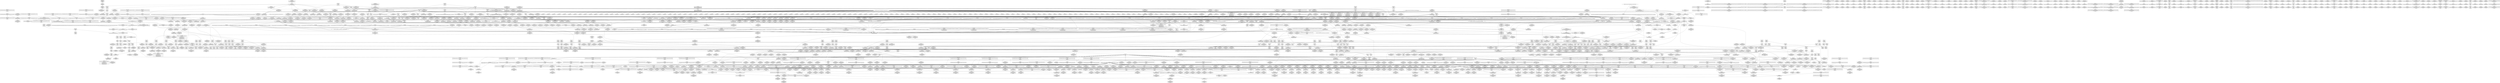 digraph {
	CE0x5e9b840 [shape=record,shape=Mrecord,label="{CE0x5e9b840|GLOBAL:kern_path|*Constant*|*SummSource*}"]
	CE0x782fa60 [shape=record,shape=Mrecord,label="{CE0x782fa60|i32_47|*Constant*|*SummSink*}"]
	CE0x5ed72b0 [shape=record,shape=Mrecord,label="{CE0x5ed72b0|VOIDTB_TE:_CE_190,191_}"]
	CE0x78a2600 [shape=record,shape=Mrecord,label="{CE0x78a2600|tomoyo_mount_acl:tmp28|security/tomoyo/mount.c,112}"]
	CE0x5bea0b0 [shape=record,shape=Mrecord,label="{CE0x5bea0b0|i64*_getelementptr_inbounds_(_63_x_i64_,_63_x_i64_*___llvm_gcov_ctr1275,_i64_0,_i64_39)|*Constant*}"]
	CE0x43e4060 [shape=record,shape=Mrecord,label="{CE0x43e4060|tomoyo_const_part_length:if.end|*SummSource*}"]
	CE0x7845450 [shape=record,shape=Mrecord,label="{CE0x7845450|i64_5|*Constant*}"]
	CE0x5eea1a0 [shape=record,shape=Mrecord,label="{CE0x5eea1a0|VOIDTB_TE:_CE_104,112_}"]
	CE0x50034c0 [shape=record,shape=Mrecord,label="{CE0x50034c0|VOIDTB_TE_array:_GCE_.str870_private_unnamed_addr_constant_27_x_i8_c_file_mount_%s_%s_%s_0x%lX_0A_00_,_align_1:_elem_0:default:}"]
	CE0x4db7610 [shape=record,shape=Mrecord,label="{CE0x4db7610|tomoyo_mount_acl:dir58|security/tomoyo/mount.c,157|*SummSource*}"]
	CE0x40e06d0 [shape=record,shape=Mrecord,label="{CE0x40e06d0|tomoyo_mount_acl:param62|security/tomoyo/mount.c,159|*SummSink*}"]
	CE0x500cd90 [shape=record,shape=Mrecord,label="{CE0x500cd90|tomoyo_const_part_length:cmp12|security/tomoyo/util.c,641|*SummSink*}"]
	CE0x4ff2590 [shape=record,shape=Mrecord,label="{CE0x4ff2590|_call_void___llvm_gcov_indirect_counter_increment114(i32*___llvm_gcov_global_state_pred45,_i64**_getelementptr_inbounds_(_3_x_i64*_,_3_x_i64*_*___llvm_gcda_edge_table44,_i64_0,_i64_1)),_!dbg_!38927|security/tomoyo/util.c,634|*SummSink*}"]
	CE0x4210a60 [shape=record,shape=Mrecord,label="{CE0x4210a60|tomoyo_fill_path_info:tmp1|*SummSink*}"]
	CE0x4f75830 [shape=record,shape=Mrecord,label="{CE0x4f75830|i32_4|*Constant*}"]
	CE0x5eeb1c0 [shape=record,shape=Mrecord,label="{CE0x5eeb1c0|VOIDTB_TE:_CE_164,165_}"]
	CE0x5f67110 [shape=record,shape=Mrecord,label="{CE0x5f67110|_call_void_kfree(i8*_%requested_dev_name.1)_#9,_!dbg_!39056|security/tomoyo/mount.c,165|*SummSink*}"]
	CE0x4e31480 [shape=record,shape=Mrecord,label="{CE0x4e31480|tomoyo_mount_acl:tmp100|security/tomoyo/mount.c,142|*SummSource*}"]
	CE0x5fec980 [shape=record,shape=Mrecord,label="{CE0x5fec980|i32_-2|*Constant*}"]
	CE0x5d74260 [shape=record,shape=Mrecord,label="{CE0x5d74260|tomoyo_const_part_length:tmp43|security/tomoyo/util.c,644|*SummSource*}"]
	CE0x61acec0 [shape=record,shape=Mrecord,label="{CE0x61acec0|tomoyo_mount_acl:r|Function::tomoyo_mount_acl&Arg::r::|*SummSink*}"]
	CE0x5c30f90 [shape=record,shape=Mrecord,label="{CE0x5c30f90|tomoyo_mount_acl:tobool36|security/tomoyo/mount.c,132|*SummSink*}"]
	CE0x50514d0 [shape=record,shape=Mrecord,label="{CE0x50514d0|tomoyo_const_part_length:cmp15|security/tomoyo/util.c,641|*SummSink*}"]
	CE0x4e709a0 [shape=record,shape=Mrecord,label="{CE0x4e709a0|i64*_getelementptr_inbounds_(_31_x_i64_,_31_x_i64_*___llvm_gcov_ctr43150,_i64_0,_i64_29)|*Constant*}"]
	CE0x76018b0 [shape=record,shape=Mrecord,label="{CE0x76018b0|tomoyo_const_part_length:tmp52|security/tomoyo/util.c,652|*SummSource*}"]
	CE0x78e3530 [shape=record,shape=Mrecord,label="{CE0x78e3530|i64_13|*Constant*}"]
	CE0x50188d0 [shape=record,shape=Mrecord,label="{CE0x50188d0|tomoyo_mount_acl:if.end46}"]
	CE0x4ed0a60 [shape=record,shape=Mrecord,label="{CE0x4ed0a60|tomoyo_mount_acl:if.then19}"]
	CE0x5c3b370 [shape=record,shape=Mrecord,label="{CE0x5c3b370|_call_void_mcount()_#3|*SummSource*}"]
	CE0x42492a0 [shape=record,shape=Mrecord,label="{CE0x42492a0|tomoyo_fill_path_info:sub|security/tomoyo/util.c,667}"]
	CE0x50665e0 [shape=record,shape=Mrecord,label="{CE0x50665e0|i64*_getelementptr_inbounds_(_5_x_i64_,_5_x_i64_*___llvm_gcov_ctr28130,_i64_0,_i64_4)|*Constant*}"]
	CE0x4e8b370 [shape=record,shape=Mrecord,label="{CE0x4e8b370|tomoyo_mount_acl:path170|security/tomoyo/mount.c,171}"]
	CE0x5d71aa0 [shape=record,shape=Mrecord,label="{CE0x5d71aa0|tomoyo_const_part_length:tmp41|security/tomoyo/util.c,644|*SummSink*}"]
	CE0x4388e40 [shape=record,shape=Mrecord,label="{CE0x4388e40|tomoyo_mount_acl:tmp66|security/tomoyo/mount.c,126}"]
	CE0x789e070 [shape=record,shape=Mrecord,label="{CE0x789e070|tomoyo_mount_acl:tmp26|security/tomoyo/mount.c,112|*SummSink*}"]
	CE0x3fa8d70 [shape=record,shape=Mrecord,label="{CE0x3fa8d70|i64*_getelementptr_inbounds_(_63_x_i64_,_63_x_i64_*___llvm_gcov_ctr1275,_i64_0,_i64_61)|*Constant*}"]
	CE0x78e6c90 [shape=record,shape=Mrecord,label="{CE0x78e6c90|i64_20|*Constant*|*SummSource*}"]
	CE0x790b0f0 [shape=record,shape=Mrecord,label="{CE0x790b0f0|i64_22|*Constant*|*SummSink*}"]
	CE0x5c7c190 [shape=record,shape=Mrecord,label="{CE0x5c7c190|tomoyo_const_part_length:while.end}"]
	CE0x5d721f0 [shape=record,shape=Mrecord,label="{CE0x5d721f0|tomoyo_mount_acl:if.then49|*SummSource*}"]
	CE0x4e6bc30 [shape=record,shape=Mrecord,label="{CE0x4e6bc30|tomoyo_fill_path_info:conv3|security/tomoyo/util.c,666}"]
	CE0x5c20e90 [shape=record,shape=Mrecord,label="{CE0x5c20e90|i64*_getelementptr_inbounds_(_31_x_i64_,_31_x_i64_*___llvm_gcov_ctr43150,_i64_0,_i64_0)|*Constant*|*SummSource*}"]
	CE0x508bcc0 [shape=record,shape=Mrecord,label="{CE0x508bcc0|tomoyo_const_part_length:tmp9|security/tomoyo/util.c,626|*SummSink*}"]
	CE0x5d4e5f0 [shape=record,shape=Mrecord,label="{CE0x5d4e5f0|tomoyo_const_part_length:tmp39|security/tomoyo/util.c,644|*SummSink*}"]
	CE0x5dbcac0 [shape=record,shape=Mrecord,label="{CE0x5dbcac0|tomoyo_mount_acl:tmp79|security/tomoyo/mount.c,130|*SummSink*}"]
	CE0x78440c0 [shape=record,shape=Mrecord,label="{CE0x78440c0|tomoyo_mount_acl:tmp12|security/tomoyo/mount.c,102|*SummSink*}"]
	CE0x78267a0 [shape=record,shape=Mrecord,label="{CE0x78267a0|tomoyo_mount_acl:dir|Function::tomoyo_mount_acl&Arg::dir::|*SummSink*}"]
	CE0x4e80e40 [shape=record,shape=Mrecord,label="{CE0x4e80e40|GLOBAL:kfree|*Constant*}"]
	CE0x78706e0 [shape=record,shape=Mrecord,label="{CE0x78706e0|i8**_getelementptr_inbounds_(_7_x_i8*_,_7_x_i8*_*_tomoyo_mounts,_i32_0,_i64_5)|*Constant*|*SummSource*}"]
	CE0x4144d60 [shape=record,shape=Mrecord,label="{CE0x4144d60|tomoyo_mount_acl:mount|security/tomoyo/mount.c,155|*SummSource*}"]
	CE0x5cd8ab0 [shape=record,shape=Mrecord,label="{CE0x5cd8ab0|i64_2|*Constant*|*SummSink*}"]
	CE0x5046470 [shape=record,shape=Mrecord,label="{CE0x5046470|tomoyo_mount_acl:tmp77}"]
	CE0x7849460 [shape=record,shape=Mrecord,label="{CE0x7849460|i64_4|*Constant*|*SummSource*}"]
	CE0x4e39670 [shape=record,shape=Mrecord,label="{CE0x4e39670|tomoyo_mount_acl:tmp86|security/tomoyo/mount.c,132|*SummSource*}"]
	CE0x5068210 [shape=record,shape=Mrecord,label="{CE0x5068210|i64**_getelementptr_inbounds_(_3_x_i64*_,_3_x_i64*_*___llvm_gcda_edge_table44,_i64_0,_i64_0)|*Constant*|*SummSink*}"]
	CE0x5c05310 [shape=record,shape=Mrecord,label="{CE0x5c05310|0:_%struct.tomoyo_obj_info*,_24:_%struct.tomoyo_path_info*,_32:_%struct.tomoyo_path_info*,_40:_%struct.tomoyo_path_info*,_48:_i64,_56:_i32,_72:_i8,_:_CMRE_60,61_}"]
	CE0x7853d20 [shape=record,shape=Mrecord,label="{CE0x7853d20|tomoyo_mount_acl:if.end29}"]
	CE0x4ff1640 [shape=record,shape=Mrecord,label="{CE0x4ff1640|tomoyo_mount_acl:path173|security/tomoyo/mount.c,172|*SummSink*}"]
	CE0x5066460 [shape=record,shape=Mrecord,label="{CE0x5066460|i1_false|*Constant*|*SummSource*}"]
	CE0x6078f50 [shape=record,shape=Mrecord,label="{CE0x6078f50|tomoyo_const_part_length:tmp51|security/tomoyo/util.c,651}"]
	CE0x769cb20 [shape=record,shape=Mrecord,label="{CE0x769cb20|i64*_getelementptr_inbounds_(_63_x_i64_,_63_x_i64_*___llvm_gcov_ctr1275,_i64_0,_i64_50)|*Constant*}"]
	CE0x5bda8b0 [shape=record,shape=Mrecord,label="{CE0x5bda8b0|tomoyo_mount_acl:rdir|security/tomoyo/mount.c, 87|*SummSource*}"]
	CE0x5c452c0 [shape=record,shape=Mrecord,label="{CE0x5c452c0|i64_17|*Constant*}"]
	CE0x7845a50 [shape=record,shape=Mrecord,label="{CE0x7845a50|i64*_getelementptr_inbounds_(_63_x_i64_,_63_x_i64_*___llvm_gcov_ctr1275,_i64_0,_i64_9)|*Constant*|*SummSink*}"]
	CE0x5ea0090 [shape=record,shape=Mrecord,label="{CE0x5ea0090|16:_%struct.dentry*,_:_SCMRE_16,24_|*MultipleSource*|security/tomoyo/mount.c,79|security/tomoyo/mount.c, 79|security/tomoyo/mount.c, 80|security/tomoyo/mount.c,79}"]
	"CONST[source:2(external),value:2(dynamic)][purpose:{operation}][SrcIdx:16]"
	CE0x78f3230 [shape=record,shape=Mrecord,label="{CE0x78f3230|tomoyo_mount_acl:tmp41|security/tomoyo/mount.c,112|*SummSource*}"]
	CE0x766ad70 [shape=record,shape=Mrecord,label="{CE0x766ad70|tomoyo_mount_acl:tmp132|security/tomoyo/mount.c,171|*SummSink*}"]
	CE0x778cff0 [shape=record,shape=Mrecord,label="{CE0x778cff0|tomoyo_mount_acl:tmp3|security/tomoyo/mount.c,79|*SummSink*}"]
	CE0x4e5bc00 [shape=record,shape=Mrecord,label="{CE0x4e5bc00|i1_false|*Constant*}"]
	CE0x4de7510 [shape=record,shape=Mrecord,label="{CE0x4de7510|i64_18|*Constant*|*SummSink*}"]
	CE0x5ef9370 [shape=record,shape=Mrecord,label="{CE0x5ef9370|tomoyo_mount_acl:if.then7}"]
	CE0x5d881e0 [shape=record,shape=Mrecord,label="{CE0x5d881e0|tomoyo_const_part_length:tmp45|security/tomoyo/util.c,645|*SummSource*}"]
	CE0x50238a0 [shape=record,shape=Mrecord,label="{CE0x50238a0|tomoyo_const_part_length:tmp9|security/tomoyo/util.c,626}"]
	CE0x767cb50 [shape=record,shape=Mrecord,label="{CE0x767cb50|tomoyo_mount_acl:requested_dev_name.1|*SummSource*}"]
	CE0x5c82f40 [shape=record,shape=Mrecord,label="{CE0x5c82f40|tomoyo_mount_acl:tmp100|security/tomoyo/mount.c,142}"]
	CE0x5096680 [shape=record,shape=Mrecord,label="{CE0x5096680|tomoyo_fill_path_info:tmp2|*LoadInst*|security/tomoyo/util.c,663}"]
	CE0x789fd60 [shape=record,shape=Mrecord,label="{CE0x789fd60|i64_10|*Constant*|*SummSource*}"]
	CE0x5c935a0 [shape=record,shape=Mrecord,label="{CE0x5c935a0|tomoyo_mount_acl:param54|security/tomoyo/mount.c,156|*SummSink*}"]
	CE0x5cc5ad0 [shape=record,shape=Mrecord,label="{CE0x5cc5ad0|0:_%struct.tomoyo_obj_info*,_24:_%struct.tomoyo_path_info*,_32:_%struct.tomoyo_path_info*,_40:_%struct.tomoyo_path_info*,_48:_i64,_56:_i32,_72:_i8,_:_CMRE_49,50_}"]
	CE0x4e3de00 [shape=record,shape=Mrecord,label="{CE0x4e3de00|tomoyo_audit_mount_log:tmp10|security/tomoyo/mount.c,34|*SummSource*}"]
	CE0x78fc9e0 [shape=record,shape=Mrecord,label="{CE0x78fc9e0|i64_21|*Constant*|*SummSource*}"]
	CE0x508f6c0 [shape=record,shape=Mrecord,label="{CE0x508f6c0|tomoyo_mount_acl:tmp101|security/tomoyo/mount.c,142|*SummSource*}"]
	CE0x776d980 [shape=record,shape=Mrecord,label="{CE0x776d980|tomoyo_mount_acl:tmp117|security/tomoyo/mount.c,152}"]
	CE0x5fbb1a0 [shape=record,shape=Mrecord,label="{CE0x5fbb1a0|VOIDTB_TE:_CE_316,317_}"]
	CE0x5cd5060 [shape=record,shape=Mrecord,label="{CE0x5cd5060|tomoyo_mount_acl:tmp4|security/tomoyo/mount.c,94|*SummSink*}"]
	CE0x505aa40 [shape=record,shape=Mrecord,label="{CE0x505aa40|i64**_getelementptr_inbounds_(_3_x_i64*_,_3_x_i64*_*___llvm_gcda_edge_table44,_i64_0,_i64_0)|*Constant*|*SummSource*}"]
	CE0x4da9d90 [shape=record,shape=Mrecord,label="{CE0x4da9d90|tomoyo_mount_acl:tmp124|security/tomoyo/mount.c,163}"]
	CE0x5003640 [shape=record,shape=Mrecord,label="{CE0x5003640|tomoyo_const_part_length:sw.bb|*SummSource*}"]
	CE0x4eb00e0 [shape=record,shape=Mrecord,label="{CE0x4eb00e0|tomoyo_const_part_length:tmp10|security/tomoyo/util.c,626|*SummSource*}"]
	CE0x4138de0 [shape=record,shape=Mrecord,label="{CE0x4138de0|tomoyo_fill_path_info:tmp12|security/tomoyo/util.c,667|*SummSource*}"]
	CE0x5e58760 [shape=record,shape=Mrecord,label="{CE0x5e58760|tomoyo_const_part_length:if.then5|*SummSource*}"]
	CE0x4ff2360 [shape=record,shape=Mrecord,label="{CE0x4ff2360|_call_void___llvm_gcov_indirect_counter_increment114(i32*___llvm_gcov_global_state_pred45,_i64**_getelementptr_inbounds_(_3_x_i64*_,_3_x_i64*_*___llvm_gcda_edge_table44,_i64_0,_i64_1)),_!dbg_!38927|security/tomoyo/util.c,634}"]
	CE0x40cbf80 [shape=record,shape=Mrecord,label="{CE0x40cbf80|tomoyo_mount_acl:if.then32|*SummSource*}"]
	CE0x76c88e0 [shape=record,shape=Mrecord,label="{CE0x76c88e0|tomoyo_mount_acl:if.end38|*SummSource*}"]
	CE0x5fa5080 [shape=record,shape=Mrecord,label="{CE0x5fa5080|tomoyo_mount_acl:fstype.3|*SummSink*}"]
	CE0x78dc5d0 [shape=record,shape=Mrecord,label="{CE0x78dc5d0|tomoyo_mount_acl:tmp40|security/tomoyo/mount.c,115|*SummSink*}"]
	CE0x43e5340 [shape=record,shape=Mrecord,label="{CE0x43e5340|tomoyo_mount_acl:tmp85|security/tomoyo/mount.c,132|*SummSource*}"]
	CE0x5090920 [shape=record,shape=Mrecord,label="{CE0x5090920|i32_49|*Constant*|*SummSink*}"]
	CE0x7903320 [shape=record,shape=Mrecord,label="{CE0x7903320|i64_22|*Constant*|*SummSource*}"]
	CE0x5017c90 [shape=record,shape=Mrecord,label="{CE0x5017c90|tomoyo_mount_acl:bb|*SummSource*}"]
	CE0x500d420 [shape=record,shape=Mrecord,label="{CE0x500d420|tomoyo_mount_acl:if.then68}"]
	CE0x7609d20 [shape=record,shape=Mrecord,label="{CE0x7609d20|i8**_getelementptr_inbounds_(_7_x_i8*_,_7_x_i8*_*_tomoyo_mounts,_i32_0,_i64_5)|*Constant*}"]
	CE0x5c643f0 [shape=record,shape=Mrecord,label="{CE0x5c643f0|tomoyo_mount_acl:tobool36|security/tomoyo/mount.c,132}"]
	CE0x4e5bd10 [shape=record,shape=Mrecord,label="{CE0x4e5bd10|tomoyo_fill_path_info:cmp|security/tomoyo/util.c,667|*SummSource*}"]
	CE0x5cc64f0 [shape=record,shape=Mrecord,label="{CE0x5cc64f0|0:_%struct.tomoyo_obj_info*,_24:_%struct.tomoyo_path_info*,_32:_%struct.tomoyo_path_info*,_40:_%struct.tomoyo_path_info*,_48:_i64,_56:_i32,_72:_i8,_:_CMRE_52,53_}"]
	CE0x4ef6860 [shape=record,shape=Mrecord,label="{CE0x4ef6860|tomoyo_fill_path_info:bb}"]
	CE0x4f23140 [shape=record,shape=Mrecord,label="{CE0x4f23140|tomoyo_mount_acl:if.else|*SummSource*}"]
	CE0x78e76b0 [shape=record,shape=Mrecord,label="{CE0x78e76b0|tomoyo_mount_acl:tmp47|security/tomoyo/mount.c,117|*SummSource*}"]
	CE0x76171a0 [shape=record,shape=Mrecord,label="{CE0x76171a0|tomoyo_mount_acl:need_dev.0}"]
	CE0x4220240 [shape=record,shape=Mrecord,label="{CE0x4220240|tomoyo_mount_acl:fstype.1}"]
	CE0x616fb80 [shape=record,shape=Mrecord,label="{CE0x616fb80|tomoyo_mount_acl:param59|security/tomoyo/mount.c,158|*SummSink*}"]
	CE0x4e496a0 [shape=record,shape=Mrecord,label="{CE0x4e496a0|tomoyo_fill_path_info:conv|security/tomoyo/util.c,664}"]
	CE0x5ed27c0 [shape=record,shape=Mrecord,label="{CE0x5ed27c0|tomoyo_mount_acl:dev|security/tomoyo/mount.c,156|*SummSource*}"]
	CE0x7825080 [shape=record,shape=Mrecord,label="{CE0x7825080|i64_27|*Constant*}"]
	CE0x5182f20 [shape=record,shape=Mrecord,label="{CE0x5182f20|tomoyo_audit_mount_log:mount5|security/tomoyo/mount.c,33}"]
	CE0x4e770a0 [shape=record,shape=Mrecord,label="{CE0x4e770a0|i32_-1|*Constant*}"]
	CE0x762d630 [shape=record,shape=Mrecord,label="{CE0x762d630|tomoyo_mount_acl:tmp125|security/tomoyo/mount.c,163|*SummSource*}"]
	CE0x4118700 [shape=record,shape=Mrecord,label="{CE0x4118700|GLOBAL:tomoyo_const_part_length|*Constant*}"]
	CE0x5fb5a00 [shape=record,shape=Mrecord,label="{CE0x5fb5a00|VOIDTB_TE:_CE_264,272_}"]
	CE0x7894360 [shape=record,shape=Mrecord,label="{CE0x7894360|tomoyo_mount_acl:tmp30|security/tomoyo/mount.c,113|*SummSink*}"]
	CE0x5c8d550 [shape=record,shape=Mrecord,label="{CE0x5c8d550|tomoyo_const_part_length:while.body|*SummSink*}"]
	CE0x5d28910 [shape=record,shape=Mrecord,label="{CE0x5d28910|i64_23|*Constant*|*SummSink*}"]
	CE0x7785630 [shape=record,shape=Mrecord,label="{CE0x7785630|tomoyo_mount_acl:tmp29|security/tomoyo/mount.c,112|*SummSink*}"]
	CE0x5d470f0 [shape=record,shape=Mrecord,label="{CE0x5d470f0|i64*_getelementptr_inbounds_(_31_x_i64_,_31_x_i64_*___llvm_gcov_ctr43150,_i64_0,_i64_21)|*Constant*|*SummSink*}"]
	CE0x5f87a10 [shape=record,shape=Mrecord,label="{CE0x5f87a10|i64_60|*Constant*}"]
	CE0x5ccad20 [shape=record,shape=Mrecord,label="{CE0x5ccad20|0:_%struct.tomoyo_obj_info*,_24:_%struct.tomoyo_path_info*,_32:_%struct.tomoyo_path_info*,_40:_%struct.tomoyo_path_info*,_48:_i64,_56:_i32,_72:_i8,_:_CMRE_75,76_|*MultipleSource*|Function::tomoyo_mount_acl&Arg::r::|security/tomoyo/mount.c,90}"]
	CE0x5eccd20 [shape=record,shape=Mrecord,label="{CE0x5eccd20|VOIDTB_TE:_CE_0,4_}"]
	CE0x7635130 [shape=record,shape=Mrecord,label="{CE0x7635130|tomoyo_mount_acl:tobool44|security/tomoyo/mount.c,144|*SummSink*}"]
	CE0x776d880 [shape=record,shape=Mrecord,label="{CE0x776d880|tomoyo_mount_acl:tmp116|security/tomoyo/mount.c,152|*SummSink*}"]
	CE0x5f7aee0 [shape=record,shape=Mrecord,label="{CE0x5f7aee0|tomoyo_const_part_length:entry}"]
	CE0x4e8b080 [shape=record,shape=Mrecord,label="{CE0x4e8b080|tomoyo_const_part_length:sw.bb9|*SummSink*}"]
	CE0x5c45330 [shape=record,shape=Mrecord,label="{CE0x5c45330|i64_18|*Constant*}"]
	CE0x78366f0 [shape=record,shape=Mrecord,label="{CE0x78366f0|tomoyo_mount_acl:tmp16|security/tomoyo/mount.c,103}"]
	CE0x5cd4f60 [shape=record,shape=Mrecord,label="{CE0x5cd4f60|i64_0|*Constant*|*SummSink*}"]
	CE0x4276440 [shape=record,shape=Mrecord,label="{CE0x4276440|tomoyo_fill_path_info:land.rhs|*SummSource*}"]
	CE0x5c10560 [shape=record,shape=Mrecord,label="{CE0x5c10560|_call_void_mcount()_#3|*SummSource*}"]
	CE0x5e6af30 [shape=record,shape=Mrecord,label="{CE0x5e6af30|tomoyo_mount_acl:if.then23|*SummSink*}"]
	CE0x4efef00 [shape=record,shape=Mrecord,label="{CE0x4efef00|tomoyo_const_part_length:tmp20|security/tomoyo/util.c,628|*SummSource*}"]
	CE0x41ee650 [shape=record,shape=Mrecord,label="{CE0x41ee650|tomoyo_mount_acl:tobool25|security/tomoyo/mount.c,126}"]
	CE0x5d12b50 [shape=record,shape=Mrecord,label="{CE0x5d12b50|tomoyo_const_part_length:conv20|security/tomoyo/util.c,644}"]
	CE0x4e58ea0 [shape=record,shape=Mrecord,label="{CE0x4e58ea0|tomoyo_mount_acl:tmp78|security/tomoyo/mount.c,130}"]
	CE0x61b1030 [shape=record,shape=Mrecord,label="{CE0x61b1030|VOIDTB_TE:_CE_176,177_}"]
	CE0x7616b40 [shape=record,shape=Mrecord,label="{CE0x7616b40|tomoyo_mount_acl:param_type|security/tomoyo/mount.c,154|*SummSource*}"]
	CE0x4f257c0 [shape=record,shape=Mrecord,label="{CE0x4f257c0|__llvm_gcov_indirect_counter_increment114:tmp6|*SummSource*}"]
	CE0x4dee290 [shape=record,shape=Mrecord,label="{CE0x4dee290|tomoyo_mount_acl:tmp73}"]
	CE0x5c06d30 [shape=record,shape=Mrecord,label="{CE0x5c06d30|tomoyo_const_part_length:tobool|security/tomoyo/util.c,624|*SummSource*}"]
	CE0x61e2db0 [shape=record,shape=Mrecord,label="{CE0x61e2db0|tomoyo_mount_acl:mount63|security/tomoyo/mount.c,159|*SummSink*}"]
	CE0x5d32d40 [shape=record,shape=Mrecord,label="{CE0x5d32d40|tomoyo_mount_acl:if.end74|*SummSink*}"]
	CE0x78c58c0 [shape=record,shape=Mrecord,label="{CE0x78c58c0|i8**_getelementptr_inbounds_(_7_x_i8*_,_7_x_i8*_*_tomoyo_mounts,_i32_0,_i64_0)|*Constant*|*SummSource*}"]
	CE0x4e76af0 [shape=record,shape=Mrecord,label="{CE0x4e76af0|tomoyo_const_part_length:tmp15|security/tomoyo/util.c,627|*SummSink*}"]
	CE0x50032e0 [shape=record,shape=Mrecord,label="{CE0x50032e0|i8*_getelementptr_inbounds_(_27_x_i8_,_27_x_i8_*_.str870,_i32_0,_i32_0)|*Constant*}"]
	CE0x5d558e0 [shape=record,shape=Mrecord,label="{CE0x5d558e0|tomoyo_const_part_length:conv24|security/tomoyo/util.c,644}"]
	CE0x5ec64c0 [shape=record,shape=Mrecord,label="{CE0x5ec64c0|i64_24|*Constant*}"]
	CE0x7850e00 [shape=record,shape=Mrecord,label="{CE0x7850e00|tomoyo_mount_acl:tmp21|security/tomoyo/mount.c,110|*SummSource*}"]
	CE0x6171e30 [shape=record,shape=Mrecord,label="{CE0x6171e30|tomoyo_audit_mount_log:param|security/tomoyo/mount.c,31|*SummSink*}"]
	CE0x5c3a2c0 [shape=record,shape=Mrecord,label="{CE0x5c3a2c0|__llvm_gcov_indirect_counter_increment114:predecessor|Function::__llvm_gcov_indirect_counter_increment114&Arg::predecessor::|*SummSource*}"]
	CE0x7907a10 [shape=record,shape=Mrecord,label="{CE0x7907a10|GLOBAL:get_fs_type|*Constant*}"]
	CE0x7817970 [shape=record,shape=Mrecord,label="{CE0x7817970|i64_16|*Constant*|*SummSink*}"]
	CE0x4408220 [shape=record,shape=Mrecord,label="{CE0x4408220|i64*_getelementptr_inbounds_(_63_x_i64_,_63_x_i64_*___llvm_gcov_ctr1275,_i64_0,_i64_51)|*Constant*|*SummSource*}"]
	CE0x5cc66f0 [shape=record,shape=Mrecord,label="{CE0x5cc66f0|0:_%struct.tomoyo_obj_info*,_24:_%struct.tomoyo_path_info*,_32:_%struct.tomoyo_path_info*,_40:_%struct.tomoyo_path_info*,_48:_i64,_56:_i32,_72:_i8,_:_CMRE_74,75_|*MultipleSource*|Function::tomoyo_mount_acl&Arg::r::|security/tomoyo/mount.c,90}"]
	CE0x61b03d0 [shape=record,shape=Mrecord,label="{CE0x61b03d0|tomoyo_mount_acl:call39|security/tomoyo/mount.c,137}"]
	CE0x78d97b0 [shape=record,shape=Mrecord,label="{CE0x78d97b0|tomoyo_mount_acl:cmp13|security/tomoyo/mount.c,115|*SummSink*}"]
	CE0x5e62ce0 [shape=record,shape=Mrecord,label="{CE0x5e62ce0|tomoyo_mount_acl:if.then23|*SummSource*}"]
	CE0x42f6df0 [shape=record,shape=Mrecord,label="{CE0x42f6df0|i64*_getelementptr_inbounds_(_63_x_i64_,_63_x_i64_*___llvm_gcov_ctr1275,_i64_0,_i64_0)|*Constant*|*SummSink*}"]
	"CONST[source:0(mediator),value:2(dynamic)][purpose:{subject}][SnkIdx:0]"
	CE0x4f39330 [shape=record,shape=Mrecord,label="{CE0x4f39330|tomoyo_const_part_length:incdec.ptr|security/tomoyo/util.c,626|*SummSource*}"]
	CE0x78fcc40 [shape=record,shape=Mrecord,label="{CE0x78fcc40|tomoyo_mount_acl:cmp18|security/tomoyo/mount.c,118|*SummSink*}"]
	CE0x4f06e60 [shape=record,shape=Mrecord,label="{CE0x4f06e60|__llvm_gcov_indirect_counter_increment114:tmp5|*SummSource*}"]
	CE0x788f7f0 [shape=record,shape=Mrecord,label="{CE0x788f7f0|tomoyo_mount_acl:tmp31|security/tomoyo/mount.c,113}"]
	CE0x4e81100 [shape=record,shape=Mrecord,label="{CE0x4e81100|_call_void_kfree(i8*_%requested_dir_name.0)_#9,_!dbg_!39057|security/tomoyo/mount.c,166|*SummSource*}"]
	CE0x600c440 [shape=record,shape=Mrecord,label="{CE0x600c440|i64_36|*Constant*|*SummSink*}"]
	CE0x762d3c0 [shape=record,shape=Mrecord,label="{CE0x762d3c0|tomoyo_mount_acl:tmp124|security/tomoyo/mount.c,163|*SummSource*}"]
	CE0x79092e0 [shape=record,shape=Mrecord,label="{CE0x79092e0|tomoyo_mount_acl:tmp54|security/tomoyo/mount.c,117}"]
	CE0x5ce5ee0 [shape=record,shape=Mrecord,label="{CE0x5ce5ee0|tomoyo_mount_acl:tmp112|security/tomoyo/mount.c,148|*SummSource*}"]
	CE0x41185d0 [shape=record,shape=Mrecord,label="{CE0x41185d0|tomoyo_fill_path_info:call2|security/tomoyo/util.c,666|*SummSink*}"]
	CE0x4ff1cf0 [shape=record,shape=Mrecord,label="{CE0x4ff1cf0|tomoyo_fill_path_info:tmp4|security/tomoyo/util.c,667|*SummSource*}"]
	CE0x5ee0290 [shape=record,shape=Mrecord,label="{CE0x5ee0290|VOIDTB_TE:_CE_112,144_}"]
	CE0x5e9bae0 [shape=record,shape=Mrecord,label="{CE0x5e9bae0|GLOBAL:kern_path|*Constant*|*SummSink*}"]
	CE0x4176570 [shape=record,shape=Mrecord,label="{CE0x4176570|GLOBAL:__llvm_gcov_ctr28130|Global_var:__llvm_gcov_ctr28130|*SummSource*}"]
	CE0x78e9e30 [shape=record,shape=Mrecord,label="{CE0x78e9e30|tomoyo_mount_acl:tmp42|security/tomoyo/mount.c,112|*SummSink*}"]
	CE0x784cd10 [shape=record,shape=Mrecord,label="{CE0x784cd10|i64_8|*Constant*|*SummSink*}"]
	CE0x5bd6cb0 [shape=record,shape=Mrecord,label="{CE0x5bd6cb0|tomoyo_const_part_length:tmp4|security/tomoyo/util.c,624|*SummSink*}"]
	CE0x41ea370 [shape=record,shape=Mrecord,label="{CE0x41ea370|tomoyo_mount_acl:tobool25|security/tomoyo/mount.c,126|*SummSink*}"]
	CE0x40e7e20 [shape=record,shape=Mrecord,label="{CE0x40e7e20|tomoyo_fill_path_info:tmp6|security/tomoyo/util.c,667|*SummSink*}"]
	CE0x61c35d0 [shape=record,shape=Mrecord,label="{CE0x61c35d0|tomoyo_mount_acl:tmp113|security/tomoyo/mount.c,148|*SummSink*}"]
	CE0x425c0d0 [shape=record,shape=Mrecord,label="{CE0x425c0d0|tomoyo_const_part_length:if.then27|*SummSink*}"]
	CE0x5ca75b0 [shape=record,shape=Mrecord,label="{CE0x5ca75b0|tomoyo_mount_acl:if.else20|*SummSource*}"]
	CE0x4dc7d10 [shape=record,shape=Mrecord,label="{CE0x4dc7d10|tomoyo_fill_path_info:tmp9|security/tomoyo/util.c,667|*SummSink*}"]
	CE0x7846a90 [shape=record,shape=Mrecord,label="{CE0x7846a90|tomoyo_mount_acl:entry|*SummSource*}"]
	CE0x5c8d010 [shape=record,shape=Mrecord,label="{CE0x5c8d010|0:_i64*,_array:_GCR___llvm_gcda_edge_table44_internal_unnamed_addr_constant_3_x_i64*_i64*_getelementptr_inbounds_(_31_x_i64_,_31_x_i64_*___llvm_gcov_ctr43150,_i64_0,_i64_10),_i64*_getelementptr_inbounds_(_31_x_i64_,_31_x_i64_*___llvm_gcov_ctr43150,_i64_0,_i64_11),_i64*_getelementptr_inbounds_(_31_x_i64_,_31_x_i64_*___llvm_gcov_ctr43150,_i64_0,_i64_15)_:_elem_0::}"]
	CE0x61541b0 [shape=record,shape=Mrecord,label="{CE0x61541b0|tomoyo_mount_acl:tmp60|security/tomoyo/mount.c,122|*SummSink*}"]
	CE0x61a1070 [shape=record,shape=Mrecord,label="{CE0x61a1070|VOIDTB_TE:_CE_182,183_}"]
	CE0x600c890 [shape=record,shape=Mrecord,label="{CE0x600c890|i64_35|*Constant*|*SummSource*}"]
	CE0x5090690 [shape=record,shape=Mrecord,label="{CE0x5090690|GLOBAL:__llvm_gcov_indirect_counter_increment114|*Constant*|*SummSink*}"]
	CE0x76ddf20 [shape=record,shape=Mrecord,label="{CE0x76ddf20|tomoyo_const_part_length:tmp53|security/tomoyo/util.c,652|*SummSource*}"]
	CE0x4141f90 [shape=record,shape=Mrecord,label="{CE0x4141f90|tomoyo_mount_acl:tobool33|security/tomoyo/mount.c,132|*SummSource*}"]
	CE0x7634fb0 [shape=record,shape=Mrecord,label="{CE0x7634fb0|tomoyo_mount_acl:tobool44|security/tomoyo/mount.c,144}"]
	CE0x7847170 [shape=record,shape=Mrecord,label="{CE0x7847170|tomoyo_mount_acl:cmp|security/tomoyo/mount.c,110|*SummSource*}"]
	CE0x4249700 [shape=record,shape=Mrecord,label="{CE0x4249700|tomoyo_mount_acl:need_dev.0|*SummSource*}"]
	CE0x607c7f0 [shape=record,shape=Mrecord,label="{CE0x607c7f0|tomoyo_mount_acl:requested_dir_name.0}"]
	CE0x4fbf180 [shape=record,shape=Mrecord,label="{CE0x4fbf180|tomoyo_mount_acl:flags64|security/tomoyo/mount.c,159}"]
	CE0x42c9730 [shape=record,shape=Mrecord,label="{CE0x42c9730|COLLAPSED:_GCMRE___llvm_gcov_ctr1275_internal_global_63_x_i64_zeroinitializer:_elem_0:default:}"]
	CE0x78dc1a0 [shape=record,shape=Mrecord,label="{CE0x78dc1a0|tomoyo_mount_acl:tmp40|security/tomoyo/mount.c,115|*SummSource*}"]
	CE0x4039b80 [shape=record,shape=Mrecord,label="{CE0x4039b80|_call_void_put_filesystem(%struct.file_system_type*_%fstype.3)_#9,_!dbg_!39062|security/tomoyo/mount.c,168}"]
	CE0x5019580 [shape=record,shape=Mrecord,label="{CE0x5019580|tomoyo_mount_acl:if.end46|*SummSource*}"]
	CE0x784a360 [shape=record,shape=Mrecord,label="{CE0x784a360|tomoyo_mount_acl:and|security/tomoyo/mount.c,126|*SummSink*}"]
	CE0x615b8b0 [shape=record,shape=Mrecord,label="{CE0x615b8b0|tomoyo_mount_acl:tmp134|security/tomoyo/mount.c,171|*SummSource*}"]
	CE0x7681200 [shape=record,shape=Mrecord,label="{CE0x7681200|0:_%struct.tomoyo_obj_info*,_24:_%struct.tomoyo_path_info*,_32:_%struct.tomoyo_path_info*,_40:_%struct.tomoyo_path_info*,_48:_i64,_56:_i32,_72:_i8,_:_CMRE_25,26_}"]
	CE0x764bdf0 [shape=record,shape=Mrecord,label="{CE0x764bdf0|tomoyo_mount_acl:tmp104|security/tomoyo/mount.c,144|*SummSink*}"]
	CE0x6171d90 [shape=record,shape=Mrecord,label="{CE0x6171d90|tomoyo_audit_mount_log:param|security/tomoyo/mount.c,31|*SummSource*}"]
	CE0x5d6bdb0 [shape=record,shape=Mrecord,label="{CE0x5d6bdb0|tomoyo_const_part_length:cmp25|security/tomoyo/util.c,644|*SummSink*}"]
	CE0x6bf2490 [shape=record,shape=Mrecord,label="{CE0x6bf2490|tomoyo_audit_mount_log:tmp9|security/tomoyo/mount.c,33|*SummSink*}"]
	CE0x5068580 [shape=record,shape=Mrecord,label="{CE0x5068580|i64*_getelementptr_inbounds_(_31_x_i64_,_31_x_i64_*___llvm_gcov_ctr43150,_i64_0,_i64_28)|*Constant*|*SummSource*}"]
	CE0x506fcb0 [shape=record,shape=Mrecord,label="{CE0x506fcb0|tomoyo_const_part_length:incdec.ptr7|security/tomoyo/util.c,631}"]
	CE0x786eee0 [shape=record,shape=Mrecord,label="{CE0x786eee0|tomoyo_mount_acl:tmp24|security/tomoyo/mount.c,112}"]
	CE0x5c8d0a0 [shape=record,shape=Mrecord,label="{CE0x5c8d0a0|__llvm_gcov_indirect_counter_increment114:tmp}"]
	CE0x5e3b930 [shape=record,shape=Mrecord,label="{CE0x5e3b930|tomoyo_fill_path_info:call11|security/tomoyo/util.c,669}"]
	CE0x61a38c0 [shape=record,shape=Mrecord,label="{CE0x61a38c0|VOIDTB_TE:_CE_317,318_}"]
	CE0x5eea2a0 [shape=record,shape=Mrecord,label="{CE0x5eea2a0|VOIDTB_TE:_CE_162,163_}"]
	CE0x4139690 [shape=record,shape=Mrecord,label="{CE0x4139690|tomoyo_fill_path_info:frombool|security/tomoyo/util.c,667|*SummSink*}"]
	CE0x506db00 [shape=record,shape=Mrecord,label="{CE0x506db00|tomoyo_const_part_length:incdec.ptr10|security/tomoyo/util.c,640|*SummSource*}"]
	CE0x762d530 [shape=record,shape=Mrecord,label="{CE0x762d530|tomoyo_mount_acl:tmp125|security/tomoyo/mount.c,163}"]
	CE0x501c250 [shape=record,shape=Mrecord,label="{CE0x501c250|tomoyo_mount_acl:if.end24}"]
	CE0x4dd16a0 [shape=record,shape=Mrecord,label="{CE0x4dd16a0|i64**_getelementptr_inbounds_(_3_x_i64*_,_3_x_i64*_*___llvm_gcda_edge_table44,_i64_0,_i64_2)|*Constant*}"]
	CE0x5ce5e70 [shape=record,shape=Mrecord,label="{CE0x5ce5e70|i64*_getelementptr_inbounds_(_63_x_i64_,_63_x_i64_*___llvm_gcov_ctr1275,_i64_0,_i64_49)|*Constant*|*SummSink*}"]
	CE0x4de20f0 [shape=record,shape=Mrecord,label="{CE0x4de20f0|tomoyo_mount_acl:if.then41}"]
	CE0x5e5b090 [shape=record,shape=Mrecord,label="{CE0x5e5b090|tomoyo_mount_acl:name52|security/tomoyo/mount.c,152|*SummSource*}"]
	CE0x5005e60 [shape=record,shape=Mrecord,label="{CE0x5005e60|tomoyo_mount_acl:flags|Function::tomoyo_mount_acl&Arg::flags::}"]
	CE0x50910e0 [shape=record,shape=Mrecord,label="{CE0x50910e0|tomoyo_const_part_length:tmp7|security/tomoyo/util.c,625|*SummSink*}"]
	CE0x5076a00 [shape=record,shape=Mrecord,label="{CE0x5076a00|__llvm_gcov_indirect_counter_increment114:counters|Function::__llvm_gcov_indirect_counter_increment114&Arg::counters::|*SummSink*}"]
	CE0x5bfa270 [shape=record,shape=Mrecord,label="{CE0x5bfa270|tomoyo_mount_acl:dev_name|Function::tomoyo_mount_acl&Arg::dev_name::|*SummSource*}"]
	CE0x419d6a0 [shape=record,shape=Mrecord,label="{CE0x419d6a0|__llvm_gcov_indirect_counter_increment114:bb4|*SummSink*}"]
	CE0x43e55a0 [shape=record,shape=Mrecord,label="{CE0x43e55a0|tomoyo_mount_acl:call35|security/tomoyo/mount.c,132}"]
	CE0x5c73550 [shape=record,shape=Mrecord,label="{CE0x5c73550|tomoyo_const_part_length:tmp1|*SummSource*}"]
	CE0x77933b0 [shape=record,shape=Mrecord,label="{CE0x77933b0|tomoyo_mount_acl:and|security/tomoyo/mount.c,126|*SummSource*}"]
	CE0x5c932a0 [shape=record,shape=Mrecord,label="{CE0x5c932a0|tomoyo_mount_acl:need_dev53|security/tomoyo/mount.c,155}"]
	CE0x5b41ca0 [shape=record,shape=Mrecord,label="{CE0x5b41ca0|tomoyo_fill_path_info:frombool|security/tomoyo/util.c,667}"]
	CE0x5c70ea0 [shape=record,shape=Mrecord,label="{CE0x5c70ea0|tomoyo_audit_mount_log:bb}"]
	CE0x4f4e100 [shape=record,shape=Mrecord,label="{CE0x4f4e100|tomoyo_mount_acl:if.else}"]
	CE0x78b9040 [shape=record,shape=Mrecord,label="{CE0x78b9040|i64_14|*Constant*|*SummSink*}"]
	CE0x5f590f0 [shape=record,shape=Mrecord,label="{CE0x5f590f0|tomoyo_mount_acl:if.then7|*SummSink*}"]
	CE0x75fa250 [shape=record,shape=Mrecord,label="{CE0x75fa250|i64_47|*Constant*}"]
	CE0x61a5ae0 [shape=record,shape=Mrecord,label="{CE0x61a5ae0|VOIDTB_TE:_CE_202,203_}"]
	CE0x5ccf550 [shape=record,shape=Mrecord,label="{CE0x5ccf550|GLOBAL:__llvm_gcov_ctr1275|Global_var:__llvm_gcov_ctr1275|*SummSink*}"]
	CE0x4142150 [shape=record,shape=Mrecord,label="{CE0x4142150|tomoyo_mount_acl:tobool33|security/tomoyo/mount.c,132|*SummSink*}"]
	CE0x5f7b550 [shape=record,shape=Mrecord,label="{CE0x5f7b550|tomoyo_const_part_length:while.body}"]
	CE0x785aaa0 [shape=record,shape=Mrecord,label="{CE0x785aaa0|tomoyo_mount_acl:param|security/tomoyo/mount.c,155|*SummSource*}"]
	CE0x5bc16a0 [shape=record,shape=Mrecord,label="{CE0x5bc16a0|tomoyo_mount_acl:if.then|*SummSink*}"]
	CE0x5cc83a0 [shape=record,shape=Mrecord,label="{CE0x5cc83a0|0:_%struct.tomoyo_obj_info*,_24:_%struct.tomoyo_path_info*,_32:_%struct.tomoyo_path_info*,_40:_%struct.tomoyo_path_info*,_48:_i64,_56:_i32,_72:_i8,_:_CMRE_39,40_}"]
	CE0x425c2b0 [shape=record,shape=Mrecord,label="{CE0x425c2b0|tomoyo_mount_acl:tmp67|security/tomoyo/mount.c,126|*SummSink*}"]
	CE0x42dfd40 [shape=record,shape=Mrecord,label="{CE0x42dfd40|tomoyo_audit_mount_log:name3|security/tomoyo/mount.c,32}"]
	CE0x61eb580 [shape=record,shape=Mrecord,label="{CE0x61eb580|tomoyo_audit_mount_log:tmp3}"]
	CE0x5e58570 [shape=record,shape=Mrecord,label="{CE0x5e58570|tomoyo_const_part_length:if.then17|*SummSink*}"]
	CE0x76ddc20 [shape=record,shape=Mrecord,label="{CE0x76ddc20|tomoyo_const_part_length:tmp52|security/tomoyo/util.c,652|*SummSink*}"]
	CE0x786d6e0 [shape=record,shape=Mrecord,label="{CE0x786d6e0|tomoyo_mount_acl:tmp23|security/tomoyo/mount.c,112|*SummSource*}"]
	CE0x7898a10 [shape=record,shape=Mrecord,label="{CE0x7898a10|i64_11|*Constant*|*SummSource*}"]
	CE0x61e1a20 [shape=record,shape=Mrecord,label="{CE0x61e1a20|tomoyo_fill_path_info:tmp13|*LoadInst*|security/tomoyo/util.c,668}"]
	CE0x4118870 [shape=record,shape=Mrecord,label="{CE0x4118870|GLOBAL:tomoyo_const_part_length|*Constant*|*SummSink*}"]
	CE0x5ba58a0 [shape=record,shape=Mrecord,label="{CE0x5ba58a0|tomoyo_mount_acl:if.end50|*SummSink*}"]
	CE0x5cd1050 [shape=record,shape=Mrecord,label="{CE0x5cd1050|i64*_getelementptr_inbounds_(_63_x_i64_,_63_x_i64_*___llvm_gcov_ctr1275,_i64_0,_i64_3)|*Constant*|*SummSink*}"]
	CE0x505c0c0 [shape=record,shape=Mrecord,label="{CE0x505c0c0|tomoyo_mount_acl:if.then37|*SummSink*}"]
	CE0x78fe2b0 [shape=record,shape=Mrecord,label="{CE0x78fe2b0|tomoyo_mount_acl:tmp53|security/tomoyo/mount.c,117|*SummSource*}"]
	CE0x41182e0 [shape=record,shape=Mrecord,label="{CE0x41182e0|tomoyo_fill_path_info:land.end|*SummSource*}"]
	CE0x43b12a0 [shape=record,shape=Mrecord,label="{CE0x43b12a0|_call_void_tomoyo_fill_path_info(%struct.tomoyo_path_info*_%rtype)_#9,_!dbg_!38928|security/tomoyo/mount.c,97|*SummSink*}"]
	CE0x5c977b0 [shape=record,shape=Mrecord,label="{CE0x5c977b0|tomoyo_mount_acl:if.else20}"]
	CE0x40dc8c0 [shape=record,shape=Mrecord,label="{CE0x40dc8c0|tomoyo_audit_mount_log:type|security/tomoyo/mount.c,33|*SummSink*}"]
	CE0x4ff1510 [shape=record,shape=Mrecord,label="{CE0x4ff1510|tomoyo_mount_acl:path173|security/tomoyo/mount.c,172}"]
	CE0x5c96d00 [shape=record,shape=Mrecord,label="{CE0x5c96d00|tomoyo_const_part_length:tmp30|security/tomoyo/util.c,641|*SummSource*}"]
	CE0x7818730 [shape=record,shape=Mrecord,label="{CE0x7818730|tomoyo_mount_acl:tmp7|security/tomoyo/mount.c,94}"]
	CE0x4f7f950 [shape=record,shape=Mrecord,label="{CE0x4f7f950|_call_void___llvm_gcov_indirect_counter_increment114(i32*___llvm_gcov_global_state_pred45,_i64**_getelementptr_inbounds_(_3_x_i64*_,_3_x_i64*_*___llvm_gcda_edge_table44,_i64_0,_i64_0)),_!dbg_!38954|security/tomoyo/util.c,649|*SummSink*}"]
	CE0x615b5f0 [shape=record,shape=Mrecord,label="{CE0x615b5f0|tomoyo_mount_acl:tmp133|security/tomoyo/mount.c,171|*SummSource*}"]
	CE0x5cced50 [shape=record,shape=Mrecord,label="{CE0x5cced50|tomoyo_mount_acl:type|Function::tomoyo_mount_acl&Arg::type::}"]
	CE0x50664d0 [shape=record,shape=Mrecord,label="{CE0x50664d0|i1_false|*Constant*|*SummSink*}"]
	CE0x4ff2630 [shape=record,shape=Mrecord,label="{CE0x4ff2630|__llvm_gcov_indirect_counter_increment114:entry}"]
	CE0x4ec3940 [shape=record,shape=Mrecord,label="{CE0x4ec3940|i64*_null|*Constant*|*SummSink*}"]
	CE0x5d12c80 [shape=record,shape=Mrecord,label="{CE0x5d12c80|tomoyo_const_part_length:conv20|security/tomoyo/util.c,644|*SummSink*}"]
	CE0x5d9cfc0 [shape=record,shape=Mrecord,label="{CE0x5d9cfc0|tomoyo_const_part_length:tmp46|security/tomoyo/util.c,646}"]
	CE0x5e9bd40 [shape=record,shape=Mrecord,label="{CE0x5e9bd40|i64_38|*Constant*}"]
	CE0x4039f90 [shape=record,shape=Mrecord,label="{CE0x4039f90|tomoyo_mount_acl:tmp131|security/tomoyo/mount.c,168|*SummSource*}"]
	CE0x7816740 [shape=record,shape=Mrecord,label="{CE0x7816740|0:_i8*,_8:_i32,_12:_i16,_14:_i8,_15:_i8,_:_SCMRE_8,12_|*MultipleSource*|security/tomoyo/mount.c, 87|security/tomoyo/mount.c, 86|security/tomoyo/mount.c, 85|security/tomoyo/mount.c,96}"]
	CE0x50b1bb0 [shape=record,shape=Mrecord,label="{CE0x50b1bb0|tomoyo_mount_acl:dev_name.addr.0|*SummSource*}"]
	CE0x5066830 [shape=record,shape=Mrecord,label="{CE0x5066830|tomoyo_fill_path_info:tmp10|*SummSource*}"]
	CE0x407c800 [shape=record,shape=Mrecord,label="{CE0x407c800|tomoyo_mount_acl:tmp110|security/tomoyo/mount.c,147|*SummSource*}"]
	CE0x7843ab0 [shape=record,shape=Mrecord,label="{CE0x7843ab0|i64*_getelementptr_inbounds_(_63_x_i64_,_63_x_i64_*___llvm_gcov_ctr1275,_i64_0,_i64_50)|*Constant*|*SummSink*}"]
	CE0x75f9fd0 [shape=record,shape=Mrecord,label="{CE0x75f9fd0|i64_47|*Constant*|*SummSink*}"]
	CE0x4e390c0 [shape=record,shape=Mrecord,label="{CE0x4e390c0|i64_37|*Constant*|*SummSink*}"]
	CE0x5ee0190 [shape=record,shape=Mrecord,label="{CE0x5ee0190|VOIDTB_TE:_CE_146,147_}"]
	CE0x7617510 [shape=record,shape=Mrecord,label="{CE0x7617510|tomoyo_mount_acl:tmp71|security/tomoyo/mount.c,128|*SummSource*}"]
	CE0x5003450 [shape=record,shape=Mrecord,label="{CE0x5003450|i8*_getelementptr_inbounds_(_27_x_i8_,_27_x_i8_*_.str870,_i32_0,_i32_0)|*Constant*|*SummSink*}"]
	CE0x78cca70 [shape=record,shape=Mrecord,label="{CE0x78cca70|tomoyo_mount_acl:tmp46|security/tomoyo/mount.c,117|*SummSource*}"]
	CE0x4179fd0 [shape=record,shape=Mrecord,label="{CE0x4179fd0|i64_59|*Constant*}"]
	CE0x4fee6e0 [shape=record,shape=Mrecord,label="{CE0x4fee6e0|tomoyo_fill_path_info:name1|security/tomoyo/util.c,663|*SummSink*}"]
	CE0x5046770 [shape=record,shape=Mrecord,label="{CE0x5046770|tomoyo_mount_acl:tmp77|*SummSink*}"]
	CE0x4f758a0 [shape=record,shape=Mrecord,label="{CE0x4f758a0|_call_void___llvm_gcov_indirect_counter_increment114(i32*___llvm_gcov_global_state_pred45,_i64**_getelementptr_inbounds_(_3_x_i64*_,_3_x_i64*_*___llvm_gcda_edge_table44,_i64_0,_i64_0)),_!dbg_!38954|security/tomoyo/util.c,649}"]
	CE0x4e6fa40 [shape=record,shape=Mrecord,label="{CE0x4e6fa40|tomoyo_mount_acl:call21|security/tomoyo/mount.c,121|*SummSource*}"]
	CE0x789a5c0 [shape=record,shape=Mrecord,label="{CE0x789a5c0|0:_%struct.tomoyo_obj_info*,_24:_%struct.tomoyo_path_info*,_32:_%struct.tomoyo_path_info*,_40:_%struct.tomoyo_path_info*,_48:_i64,_56:_i32,_72:_i8,_:_CMRE_48,49_}"]
	CE0x5d71fb0 [shape=record,shape=Mrecord,label="{CE0x5d71fb0|tomoyo_const_part_length:tmp42|security/tomoyo/util.c,644|*SummSource*}"]
	CE0x7825da0 [shape=record,shape=Mrecord,label="{CE0x7825da0|tomoyo_mount_acl:tmp10|security/tomoyo/mount.c,100|*SummSink*}"]
	CE0x4da7040 [shape=record,shape=Mrecord,label="{CE0x4da7040|tomoyo_mount_acl:tmp88|security/tomoyo/mount.c,132}"]
	CE0x4e1b490 [shape=record,shape=Mrecord,label="{CE0x4e1b490|0:_%struct.tomoyo_obj_info*,_24:_%struct.tomoyo_path_info*,_32:_%struct.tomoyo_path_info*,_40:_%struct.tomoyo_path_info*,_48:_i64,_56:_i32,_72:_i8,_:_CMRE_57,58_}"]
	CE0x4e5c1e0 [shape=record,shape=Mrecord,label="{CE0x4e5c1e0|tomoyo_const_part_length:while.cond|*SummSource*}"]
	CE0x612f370 [shape=record,shape=Mrecord,label="{CE0x612f370|VOIDTB_TE:_CE_216,217_}"]
	CE0x5fc33f0 [shape=record,shape=Mrecord,label="{CE0x5fc33f0|VOIDTB_TE:_CE_313,314_}"]
	CE0x41ea7e0 [shape=record,shape=Mrecord,label="{CE0x41ea7e0|tomoyo_audit_mount_log:param1|security/tomoyo/mount.c,32}"]
	CE0x43e3e10 [shape=record,shape=Mrecord,label="{CE0x43e3e10|tomoyo_const_part_length:while.end|*SummSource*}"]
	CE0x4da6de0 [shape=record,shape=Mrecord,label="{CE0x4da6de0|tomoyo_mount_acl:tmp87|security/tomoyo/mount.c,132|*SummSource*}"]
	CE0x501bd40 [shape=record,shape=Mrecord,label="{CE0x501bd40|tomoyo_mount_acl:if.end24|*SummSink*}"]
	CE0x4fee640 [shape=record,shape=Mrecord,label="{CE0x4fee640|tomoyo_fill_path_info:name1|security/tomoyo/util.c,663}"]
	CE0x7785510 [shape=record,shape=Mrecord,label="{CE0x7785510|tomoyo_fill_path_info:ptr|Function::tomoyo_fill_path_info&Arg::ptr::}"]
	CE0x41ea580 [shape=record,shape=Mrecord,label="{CE0x41ea580|tomoyo_audit_mount_log:tmp5|security/tomoyo/mount.c,31|*SummSink*}"]
	CE0x5cb3070 [shape=record,shape=Mrecord,label="{CE0x5cb3070|_call_void_tomoyo_fill_path_info(%struct.tomoyo_path_info*_%rtype)_#9,_!dbg_!38928|security/tomoyo/mount.c,97|*SummSource*}"]
	CE0x5ed1d60 [shape=record,shape=Mrecord,label="{CE0x5ed1d60|VOIDTB_TE:_CE_194,195_}"]
	CE0x75fa300 [shape=record,shape=Mrecord,label="{CE0x75fa300|i64_47|*Constant*|*SummSource*}"]
	CE0x4fdd9c0 [shape=record,shape=Mrecord,label="{CE0x4fdd9c0|tomoyo_const_part_length:inc|security/tomoyo/util.c,628}"]
	CE0x4ef6b10 [shape=record,shape=Mrecord,label="{CE0x4ef6b10|tomoyo_fill_path_info:land.end}"]
	CE0x501be40 [shape=record,shape=Mrecord,label="{CE0x501be40|tomoyo_mount_acl:if.end24|*SummSource*}"]
	CE0x4dc21e0 [shape=record,shape=Mrecord,label="{CE0x4dc21e0|GLOBAL:get_fs_type|*Constant*|*SummSink*}"]
	CE0x4f22ae0 [shape=record,shape=Mrecord,label="{CE0x4f22ae0|tomoyo_const_part_length:conv8|security/tomoyo/util.c,632|*SummSink*}"]
	CE0x5fb8cc0 [shape=record,shape=Mrecord,label="{CE0x5fb8cc0|VOIDTB_TE:_CE_318,319_}"]
	CE0x61af4b0 [shape=record,shape=Mrecord,label="{CE0x61af4b0|VOIDTB_TE:_CE_178,179_}"]
	CE0x5c2e670 [shape=record,shape=Mrecord,label="{CE0x5c2e670|tomoyo_mount_acl:tmp127|security/tomoyo/mount.c,167}"]
	CE0x5edbab0 [shape=record,shape=Mrecord,label="{CE0x5edbab0|VOIDTB_TE:_CE_179,180_}"]
	CE0x5bc6080 [shape=record,shape=Mrecord,label="{CE0x5bc6080|i64*_getelementptr_inbounds_(_63_x_i64_,_63_x_i64_*___llvm_gcov_ctr1275,_i64_0,_i64_32)|*Constant*|*SummSink*}"]
	CE0x4388cd0 [shape=record,shape=Mrecord,label="{CE0x4388cd0|i64_28|*Constant*|*SummSink*}"]
	CE0x4db7300 [shape=record,shape=Mrecord,label="{CE0x4db7300|tomoyo_mount_acl:tmp119|security/tomoyo/mount.c,161|*SummSource*}"]
	CE0x5ebb850 [shape=record,shape=Mrecord,label="{CE0x5ebb850|tomoyo_fill_path_info:conv3|security/tomoyo/util.c,666|*SummSink*}"]
	CE0x5f32f40 [shape=record,shape=Mrecord,label="{CE0x5f32f40|tomoyo_mount_acl:tmp121|security/tomoyo/mount.c,163|*SummSource*}"]
	CE0x5c96dc0 [shape=record,shape=Mrecord,label="{CE0x5c96dc0|tomoyo_const_part_length:tmp30|security/tomoyo/util.c,641|*SummSink*}"]
	CE0x7832830 [shape=record,shape=Mrecord,label="{CE0x7832830|GLOBAL:tomoyo_realpath_from_path|*Constant*|*SummSource*}"]
	CE0x5c733b0 [shape=record,shape=Mrecord,label="{CE0x5c733b0|i64_1|*Constant*}"]
	CE0x4371070 [shape=record,shape=Mrecord,label="{CE0x4371070|tomoyo_mount_acl:out}"]
	CE0x5ce5ab0 [shape=record,shape=Mrecord,label="{CE0x5ce5ab0|tomoyo_mount_acl:tmp112|security/tomoyo/mount.c,148}"]
	CE0x4eafff0 [shape=record,shape=Mrecord,label="{CE0x4eafff0|tomoyo_const_part_length:tmp10|security/tomoyo/util.c,626}"]
	CE0x78539f0 [shape=record,shape=Mrecord,label="{CE0x78539f0|i64*_getelementptr_inbounds_(_63_x_i64_,_63_x_i64_*___llvm_gcov_ctr1275,_i64_0,_i64_9)|*Constant*}"]
	CE0x4ee3c90 [shape=record,shape=Mrecord,label="{CE0x4ee3c90|tomoyo_mount_acl:call21|security/tomoyo/mount.c,121}"]
	CE0x5d47460 [shape=record,shape=Mrecord,label="{CE0x5d47460|tomoyo_const_part_length:tmp34|security/tomoyo/util.c,642|*SummSource*}"]
	CE0x4e70b50 [shape=record,shape=Mrecord,label="{CE0x4e70b50|tomoyo_const_part_length:tmp50|security/tomoyo/util.c,651|*SummSource*}"]
	CE0x5fa5190 [shape=record,shape=Mrecord,label="{CE0x5fa5190|tomoyo_mount_acl:requested_dir_name.0|*SummSource*}"]
	CE0x4e8af90 [shape=record,shape=Mrecord,label="{CE0x4e8af90|tomoyo_const_part_length:sw.bb9|*SummSource*}"]
	CE0x501e0d0 [shape=record,shape=Mrecord,label="{CE0x501e0d0|tomoyo_mount_acl:tmp}"]
	CE0x6128f20 [shape=record,shape=Mrecord,label="{CE0x6128f20|i32_5|*Constant*|*SummSink*}"]
	CE0x5e71a30 [shape=record,shape=Mrecord,label="{CE0x5e71a30|tomoyo_mount_acl:tobool48|security/tomoyo/mount.c,147|*SummSource*}"]
	CE0x5070550 [shape=record,shape=Mrecord,label="{CE0x5070550|i32_50|*Constant*|*SummSource*}"]
	CE0x787b6c0 [shape=record,shape=Mrecord,label="{CE0x787b6c0|tomoyo_mount_acl:requested_dev_name.0|*SummSource*}"]
	CE0x5fdabd0 [shape=record,shape=Mrecord,label="{CE0x5fdabd0|tomoyo_const_part_length:bb|*SummSource*}"]
	CE0x7884080 [shape=record,shape=Mrecord,label="{CE0x7884080|tomoyo_mount_acl:tmp34|security/tomoyo/mount.c,113}"]
	CE0x754dd20 [shape=record,shape=Mrecord,label="{CE0x754dd20|tomoyo_const_part_length:lor.lhs.false23|*SummSink*}"]
	CE0x4eb44f0 [shape=record,shape=Mrecord,label="{CE0x4eb44f0|__llvm_gcov_indirect_counter_increment114:counter}"]
	CE0x4276030 [shape=record,shape=Mrecord,label="{CE0x4276030|tomoyo_fill_path_info:tmp3|security/tomoyo/util.c,667}"]
	CE0x766ac60 [shape=record,shape=Mrecord,label="{CE0x766ac60|tomoyo_mount_acl:tmp132|security/tomoyo/mount.c,171|*SummSource*}"]
	CE0x5ebbb20 [shape=record,shape=Mrecord,label="{CE0x5ebbb20|tomoyo_fill_path_info:const_len|security/tomoyo/util.c,666}"]
	CE0x78f92c0 [shape=record,shape=Mrecord,label="{CE0x78f92c0|tomoyo_mount_acl:tmp45|security/tomoyo/mount.c,117}"]
	CE0x4f25100 [shape=record,shape=Mrecord,label="{CE0x4f25100|tomoyo_const_part_length:tmp29|security/tomoyo/util.c,641}"]
	CE0x500aaf0 [shape=record,shape=Mrecord,label="{CE0x500aaf0|tomoyo_fill_path_info:tmp11|security/tomoyo/util.c,667|*SummSink*}"]
	CE0x5ed89f0 [shape=record,shape=Mrecord,label="{CE0x5ed89f0|VOIDTB_TE:_CE_168,169_}"]
	CE0x5fecdf0 [shape=record,shape=Mrecord,label="{CE0x5fecdf0|tomoyo_mount_acl:error.0|*SummSink*}"]
	CE0x4e391a0 [shape=record,shape=Mrecord,label="{CE0x4e391a0|tomoyo_mount_acl:tmp86|security/tomoyo/mount.c,132}"]
	CE0x616d350 [shape=record,shape=Mrecord,label="{CE0x616d350|tomoyo_audit_mount_log:tmp1|*SummSink*}"]
	CE0x4248ff0 [shape=record,shape=Mrecord,label="{CE0x4248ff0|i32_1|*Constant*}"]
	CE0x78f3ea0 [shape=record,shape=Mrecord,label="{CE0x78f3ea0|tomoyo_mount_acl:tmp41|security/tomoyo/mount.c,112}"]
	CE0x4f25540 [shape=record,shape=Mrecord,label="{CE0x4f25540|tomoyo_const_part_length:tmp29|security/tomoyo/util.c,641|*SummSink*}"]
	CE0x5080250 [shape=record,shape=Mrecord,label="{CE0x5080250|tomoyo_mount_acl:tmp90|security/tomoyo/mount.c,133}"]
	CE0x5d7f5c0 [shape=record,shape=Mrecord,label="{CE0x5d7f5c0|tomoyo_mount_acl:tmp95|security/tomoyo/mount.c,138|*SummSink*}"]
	CE0x4dfe5f0 [shape=record,shape=Mrecord,label="{CE0x4dfe5f0|tomoyo_mount_acl:dev_name.addr.0}"]
	CE0x4176240 [shape=record,shape=Mrecord,label="{CE0x4176240|0:_%struct.tomoyo_obj_info*,_24:_%struct.tomoyo_path_info*,_32:_%struct.tomoyo_path_info*,_40:_%struct.tomoyo_path_info*,_48:_i64,_56:_i32,_72:_i8,_:_CMRE_62,63_}"]
	CE0x5068740 [shape=record,shape=Mrecord,label="{CE0x5068740|i64*_getelementptr_inbounds_(_31_x_i64_,_31_x_i64_*___llvm_gcov_ctr43150,_i64_0,_i64_28)|*Constant*|*SummSink*}"]
	CE0x4de1680 [shape=record,shape=Mrecord,label="{CE0x4de1680|tomoyo_const_part_length:lor.lhs.false|*SummSource*}"]
	CE0x78cc130 [shape=record,shape=Mrecord,label="{CE0x78cc130|tomoyo_mount_acl:tmp37|security/tomoyo/mount.c,114}"]
	CE0x5003190 [shape=record,shape=Mrecord,label="{CE0x5003190|GLOBAL:tomoyo_supervisor|*Constant*|*SummSource*}"]
	CE0x5d744d0 [shape=record,shape=Mrecord,label="{CE0x5d744d0|tomoyo_const_part_length:tmp44|security/tomoyo/util.c,645}"]
	CE0x5d28470 [shape=record,shape=Mrecord,label="{CE0x5d28470|i64_22|*Constant*}"]
	CE0x78ff1e0 [shape=record,shape=Mrecord,label="{CE0x78ff1e0|tomoyo_mount_acl:tmp55|security/tomoyo/mount.c,117|*SummSource*}"]
	CE0x5f7afe0 [shape=record,shape=Mrecord,label="{CE0x5f7afe0|tomoyo_const_part_length:entry|*SummSource*}"]
	CE0x7852570 [shape=record,shape=Mrecord,label="{CE0x7852570|tomoyo_mount_acl:tmp22|security/tomoyo/mount.c,110|*SummSource*}"]
	CE0x5bec490 [shape=record,shape=Mrecord,label="{CE0x5bec490|tomoyo_audit_mount_log:entry}"]
	CE0x5eed940 [shape=record,shape=Mrecord,label="{CE0x5eed940|VOIDTB_TE:_CE_248,256_}"]
	CE0x43e3ed0 [shape=record,shape=Mrecord,label="{CE0x43e3ed0|tomoyo_const_part_length:while.end|*SummSink*}"]
	CE0x5fbc3b0 [shape=record,shape=Mrecord,label="{CE0x5fbc3b0|VOIDTB_TE:_CE_315,316_}"]
	CE0x40dcdd0 [shape=record,shape=Mrecord,label="{CE0x40dcdd0|tomoyo_audit_mount_log:name6|security/tomoyo/mount.c,33}"]
	CE0x5cbf110 [shape=record,shape=Mrecord,label="{CE0x5cbf110|0:_%struct.tomoyo_obj_info*,_24:_%struct.tomoyo_path_info*,_32:_%struct.tomoyo_path_info*,_40:_%struct.tomoyo_path_info*,_48:_i64,_56:_i32,_72:_i8,_:_CMRE_34,35_}"]
	CE0x5fec910 [shape=record,shape=Mrecord,label="{CE0x5fec910|i32_-19|*Constant*|*SummSink*}"]
	CE0x788b010 [shape=record,shape=Mrecord,label="{CE0x788b010|tomoyo_mount_acl:tmp33|security/tomoyo/mount.c,113}"]
	CE0x78c2020 [shape=record,shape=Mrecord,label="{CE0x78c2020|i8**_getelementptr_inbounds_(_7_x_i8*_,_7_x_i8*_*_tomoyo_mounts,_i32_0,_i64_6)|*Constant*|*SummSource*}"]
	CE0x3fa9290 [shape=record,shape=Mrecord,label="{CE0x3fa9290|i64*_getelementptr_inbounds_(_63_x_i64_,_63_x_i64_*___llvm_gcov_ctr1275,_i64_0,_i64_61)|*Constant*|*SummSink*}"]
	CE0x61395b0 [shape=record,shape=Mrecord,label="{CE0x61395b0|tomoyo_mount_acl:if.end42|*SummSink*}"]
	CE0x40ddf00 [shape=record,shape=Mrecord,label="{CE0x40ddf00|0:_%struct.tomoyo_obj_info*,_24:_%struct.tomoyo_path_info*,_32:_%struct.tomoyo_path_info*,_40:_%struct.tomoyo_path_info*,_48:_i64,_56:_i32,_72:_i8,_:_CMRE_50,51_}"]
	CE0x42df440 [shape=record,shape=Mrecord,label="{CE0x42df440|tomoyo_const_part_length:tmp12|security/tomoyo/util.c,626|*SummSource*}"]
	CE0x78e74b0 [shape=record,shape=Mrecord,label="{CE0x78e74b0|tomoyo_mount_acl:cmp16|security/tomoyo/mount.c,117}"]
	CE0x4ead650 [shape=record,shape=Mrecord,label="{CE0x4ead650|tomoyo_mount_acl:rdev|security/tomoyo/mount.c, 86|*SummSource*}"]
	CE0x4e31670 [shape=record,shape=Mrecord,label="{CE0x4e31670|i64_45|*Constant*}"]
	CE0x5e9b5f0 [shape=record,shape=Mrecord,label="{CE0x5e9b5f0|tomoyo_mount_acl:call35|security/tomoyo/mount.c,132|*SummSource*}"]
	CE0x4f39160 [shape=record,shape=Mrecord,label="{CE0x4f39160|tomoyo_const_part_length:incdec.ptr|security/tomoyo/util.c,626}"]
	CE0x61e1420 [shape=record,shape=Mrecord,label="{CE0x61e1420|tomoyo_fill_path_info:const_len6|security/tomoyo/util.c,668|*SummSource*}"]
	CE0x5d600b0 [shape=record,shape=Mrecord,label="{CE0x5d600b0|tomoyo_mount_acl:tmp106|security/tomoyo/mount.c,145|*SummSource*}"]
	CE0x767d010 [shape=record,shape=Mrecord,label="{CE0x767d010|i32_-12|*Constant*|*SummSource*}"]
	CE0x5cc5ff0 [shape=record,shape=Mrecord,label="{CE0x5cc5ff0|0:_%struct.tomoyo_obj_info*,_24:_%struct.tomoyo_path_info*,_32:_%struct.tomoyo_path_info*,_40:_%struct.tomoyo_path_info*,_48:_i64,_56:_i32,_72:_i8,_:_CMRE_45,46_}"]
	CE0x50beab0 [shape=record,shape=Mrecord,label="{CE0x50beab0|tomoyo_mount_acl:if.end28|*SummSource*}"]
	CE0x4d547f0 [shape=record,shape=Mrecord,label="{CE0x4d547f0|_call_void_tomoyo_fill_path_info(%struct.tomoyo_path_info*_%rdev)_#9,_!dbg_!39024|security/tomoyo/mount.c,153|*SummSource*}"]
	CE0x5ececf0 [shape=record,shape=Mrecord,label="{CE0x5ececf0|VOIDTB_TE:_CE_193,194_}"]
	CE0x5c2e840 [shape=record,shape=Mrecord,label="{CE0x5c2e840|tomoyo_mount_acl:tmp127|security/tomoyo/mount.c,167|*SummSink*}"]
	CE0x616d2e0 [shape=record,shape=Mrecord,label="{CE0x616d2e0|tomoyo_audit_mount_log:tmp1|*SummSource*}"]
	CE0x7818950 [shape=record,shape=Mrecord,label="{CE0x7818950|tomoyo_mount_acl:tmp7|security/tomoyo/mount.c,94|*SummSource*}"]
	CE0x78723a0 [shape=record,shape=Mrecord,label="{CE0x78723a0|i8**_getelementptr_inbounds_(_7_x_i8*_,_7_x_i8*_*_tomoyo_mounts,_i32_0,_i64_3)|*Constant*|*SummSink*}"]
	CE0x4daa3b0 [shape=record,shape=Mrecord,label="{CE0x4daa3b0|tomoyo_fill_path_info:tmp8|security/tomoyo/util.c,667|*SummSource*}"]
	CE0x78847c0 [shape=record,shape=Mrecord,label="{CE0x78847c0|tomoyo_mount_acl:need_dev.1}"]
	CE0x5bed2d0 [shape=record,shape=Mrecord,label="{CE0x5bed2d0|tomoyo_mount_acl:tmp139|security/tomoyo/mount.c,173}"]
	CE0x4276160 [shape=record,shape=Mrecord,label="{CE0x4276160|i64_0|*Constant*}"]
	CE0x5080560 [shape=record,shape=Mrecord,label="{CE0x5080560|i64*_getelementptr_inbounds_(_63_x_i64_,_63_x_i64_*___llvm_gcov_ctr1275,_i64_0,_i64_39)|*Constant*|*SummSource*}"]
	CE0x5edfe90 [shape=record,shape=Mrecord,label="{CE0x5edfe90|VOIDTB_TE:_CE_186,187_}"]
	CE0x4eb46e0 [shape=record,shape=Mrecord,label="{CE0x4eb46e0|tomoyo_const_part_length:cmp3|security/tomoyo/util.c,627|*SummSink*}"]
	CE0x5075570 [shape=record,shape=Mrecord,label="{CE0x5075570|tomoyo_const_part_length:add|security/tomoyo/util.c,634}"]
	CE0x5d716d0 [shape=record,shape=Mrecord,label="{CE0x5d716d0|tomoyo_const_part_length:tmp40|security/tomoyo/util.c,644|*SummSink*}"]
	CE0x4f38920 [shape=record,shape=Mrecord,label="{CE0x4f38920|i64*_getelementptr_inbounds_(_31_x_i64_,_31_x_i64_*___llvm_gcov_ctr43150,_i64_0,_i64_9)|*Constant*}"]
	CE0x5cd8630 [shape=record,shape=Mrecord,label="{CE0x5cd8630|tomoyo_mount_acl:and|security/tomoyo/mount.c,126}"]
	CE0x75b5710 [shape=record,shape=Mrecord,label="{CE0x75b5710|tomoyo_mount_acl:tmp102|security/tomoyo/mount.c,144|*SummSink*}"]
	CE0x5dcbc50 [shape=record,shape=Mrecord,label="{CE0x5dcbc50|tomoyo_mount_acl:if.end74|*SummSource*}"]
	CE0x61e3230 [shape=record,shape=Mrecord,label="{CE0x61e3230|tomoyo_mount_acl:param62|security/tomoyo/mount.c,159}"]
	CE0x4f22920 [shape=record,shape=Mrecord,label="{CE0x4f22920|tomoyo_const_part_length:conv8|security/tomoyo/util.c,632}"]
	CE0x5c731f0 [shape=record,shape=Mrecord,label="{CE0x5c731f0|i64*_getelementptr_inbounds_(_31_x_i64_,_31_x_i64_*___llvm_gcov_ctr43150,_i64_0,_i64_0)|*Constant*|*SummSink*}"]
	CE0x5d03e00 [shape=record,shape=Mrecord,label="{CE0x5d03e00|tomoyo_const_part_length:tmp35|security/tomoyo/util.c,643|*SummSink*}"]
	CE0x43e51a0 [shape=record,shape=Mrecord,label="{CE0x43e51a0|tomoyo_mount_acl:tmp85|security/tomoyo/mount.c,132}"]
	CE0x5e58380 [shape=record,shape=Mrecord,label="{CE0x5e58380|i64*_getelementptr_inbounds_(_2_x_i64_,_2_x_i64_*___llvm_gcov_ctr1469,_i64_0,_i64_0)|*Constant*|*SummSource*}"]
	CE0x7816f70 [shape=record,shape=Mrecord,label="{CE0x7816f70|i64_16|*Constant*|*SummSource*}"]
	CE0x78fc650 [shape=record,shape=Mrecord,label="{CE0x78fc650|i64_21|*Constant*|*SummSink*}"]
	CE0x5cd83a0 [shape=record,shape=Mrecord,label="{CE0x5cd83a0|tomoyo_mount_acl:tmp4|security/tomoyo/mount.c,94}"]
	CE0x78d12e0 [shape=record,shape=Mrecord,label="{CE0x78d12e0|tomoyo_mount_acl:tmp50|security/tomoyo/mount.c,117|*SummSink*}"]
	CE0x4f10db0 [shape=record,shape=Mrecord,label="{CE0x4f10db0|i64_40|*Constant*|*SummSource*}"]
	CE0x5d4e530 [shape=record,shape=Mrecord,label="{CE0x5d4e530|tomoyo_const_part_length:tmp39|security/tomoyo/util.c,644|*SummSource*}"]
	CE0x5d71600 [shape=record,shape=Mrecord,label="{CE0x5d71600|tomoyo_const_part_length:tmp40|security/tomoyo/util.c,644|*SummSource*}"]
	CE0x4d11b70 [shape=record,shape=Mrecord,label="{CE0x4d11b70|tomoyo_mount_acl:path|security/tomoyo/mount.c, 80|*SummSink*}"]
	CE0x5f7b0c0 [shape=record,shape=Mrecord,label="{CE0x5f7b0c0|tomoyo_const_part_length:filename|Function::tomoyo_const_part_length&Arg::filename::}"]
	CE0x4d55a00 [shape=record,shape=Mrecord,label="{CE0x4d55a00|tomoyo_audit_mount_log:mount8|security/tomoyo/mount.c,34|*SummSink*}"]
	CE0x4e71d90 [shape=record,shape=Mrecord,label="{CE0x4e71d90|tomoyo_const_part_length:cmp|security/tomoyo/util.c,626}"]
	CE0x5cf3c30 [shape=record,shape=Mrecord,label="{CE0x5cf3c30|tomoyo_mount_acl:tmp97|security/tomoyo/mount.c,138}"]
	CE0x5bc5a50 [shape=record,shape=Mrecord,label="{CE0x5bc5a50|tomoyo_mount_acl:tmp76}"]
	CE0x4eb05b0 [shape=record,shape=Mrecord,label="{CE0x4eb05b0|tomoyo_mount_acl:if.else|*SummSink*}"]
	CE0x4de1ce0 [shape=record,shape=Mrecord,label="{CE0x4de1ce0|tomoyo_const_part_length:tmp24|security/tomoyo/util.c,640}"]
	CE0x61a28f0 [shape=record,shape=Mrecord,label="{CE0x61a28f0|VOIDTB_TE:_CE_319,320_}"]
	CE0x75b63e0 [shape=record,shape=Mrecord,label="{CE0x75b63e0|tomoyo_audit_mount_log:tmp4|security/tomoyo/mount.c,31|*SummSource*}"]
	CE0x78f56f0 [shape=record,shape=Mrecord,label="{CE0x78f56f0|tomoyo_mount_acl:tmp41|security/tomoyo/mount.c,112|*SummSink*}"]
	CE0x5becff0 [shape=record,shape=Mrecord,label="{CE0x5becff0|GLOBAL:path_put|*Constant*|*SummSource*}"]
	CE0x7870be0 [shape=record,shape=Mrecord,label="{CE0x7870be0|i8**_getelementptr_inbounds_(_7_x_i8*_,_7_x_i8*_*_tomoyo_mounts,_i32_0,_i64_5)|*Constant*|*SummSink*}"]
	CE0x5d7f710 [shape=record,shape=Mrecord,label="{CE0x5d7f710|tomoyo_mount_acl:tmp96|security/tomoyo/mount.c,138}"]
	CE0x51a4100 [shape=record,shape=Mrecord,label="{CE0x51a4100|tomoyo_const_part_length:if.end}"]
	CE0x5ee0d90 [shape=record,shape=Mrecord,label="{CE0x5ee0d90|VOIDTB_TE:_CE_151,152_}"]
	CE0x61a82e0 [shape=record,shape=Mrecord,label="{CE0x61a82e0|tomoyo_mount_acl:obj1|security/tomoyo/mount.c,90|*SummSource*}"]
	CE0x5e58ac0 [shape=record,shape=Mrecord,label="{CE0x5e58ac0|tomoyo_audit_mount_log:tmp}"]
	CE0x5bffca0 [shape=record,shape=Mrecord,label="{CE0x5bffca0|tomoyo_const_part_length:tmp22|security/tomoyo/util.c,634|*SummSource*}"]
	CE0x50b1c20 [shape=record,shape=Mrecord,label="{CE0x50b1c20|tomoyo_mount_acl:dev_name.addr.0|*SummSink*}"]
	CE0x7616aa0 [shape=record,shape=Mrecord,label="{CE0x7616aa0|tomoyo_mount_acl:param_type|security/tomoyo/mount.c,154}"]
	CE0x5c94120 [shape=record,shape=Mrecord,label="{CE0x5c94120|i64_57|*Constant*}"]
	CE0x5edaf50 [shape=record,shape=Mrecord,label="{CE0x5edaf50|tomoyo_mount_acl:if.end42|*SummSource*}"]
	CE0x5e5f780 [shape=record,shape=Mrecord,label="{CE0x5e5f780|tomoyo_fill_path_info:idxprom|security/tomoyo/util.c,667|*SummSource*}"]
	CE0x4de7e90 [shape=record,shape=Mrecord,label="{CE0x4de7e90|tomoyo_const_part_length:conv11|security/tomoyo/util.c,641|*SummSource*}"]
	CE0x5fb5d00 [shape=record,shape=Mrecord,label="{CE0x5fb5d00|VOIDTB_TE:_CE_306,307_}"]
	CE0x5eb1c30 [shape=record,shape=Mrecord,label="{CE0x5eb1c30|tomoyo_mount_acl:tmp128|security/tomoyo/mount.c,167|*SummSource*}"]
	CE0x5cd8f10 [shape=record,shape=Mrecord,label="{CE0x5cd8f10|tomoyo_mount_acl:tmp5|security/tomoyo/mount.c,94|*SummSource*}"]
	CE0x4388ae0 [shape=record,shape=Mrecord,label="{CE0x4388ae0|tomoyo_fill_path_info:tmp5|security/tomoyo/util.c,667|*SummSource*}"]
	CE0x61a83e0 [shape=record,shape=Mrecord,label="{CE0x61a83e0|tomoyo_mount_acl:obj1|security/tomoyo/mount.c,90}"]
	CE0x501cc10 [shape=record,shape=Mrecord,label="{CE0x501cc10|tomoyo_mount_acl:call65|security/tomoyo/mount.c,162|*SummSink*}"]
	CE0x4d130b0 [shape=record,shape=Mrecord,label="{CE0x4d130b0|tomoyo_mount_acl:tmp103|security/tomoyo/mount.c,144}"]
	CE0x7828c90 [shape=record,shape=Mrecord,label="{CE0x7828c90|tomoyo_mount_acl:tmp35|security/tomoyo/mount.c,114|*SummSink*}"]
	CE0x5edb9f0 [shape=record,shape=Mrecord,label="{CE0x5edb9f0|tomoyo_mount_acl:if.then4|*SummSink*}"]
	CE0x3fb5240 [shape=record,shape=Mrecord,label="{CE0x3fb5240|i64_1|*Constant*}"]
	CE0x4e0faa0 [shape=record,shape=Mrecord,label="{CE0x4e0faa0|tomoyo_audit_mount_log:mount2|security/tomoyo/mount.c,32}"]
	CE0x78dbf40 [shape=record,shape=Mrecord,label="{CE0x78dbf40|tomoyo_mount_acl:cmp13|security/tomoyo/mount.c,115|*SummSource*}"]
	CE0x50b1d90 [shape=record,shape=Mrecord,label="{CE0x50b1d90|tomoyo_mount_acl:call47|security/tomoyo/mount.c,146}"]
	CE0x78ee0b0 [shape=record,shape=Mrecord,label="{CE0x78ee0b0|tomoyo_mount_acl:tmp48|security/tomoyo/mount.c,117}"]
	CE0x5d4e030 [shape=record,shape=Mrecord,label="{CE0x5d4e030|tomoyo_const_part_length:tmp38|security/tomoyo/util.c,644|*SummSource*}"]
	CE0x5076920 [shape=record,shape=Mrecord,label="{CE0x5076920|i64**_getelementptr_inbounds_(_3_x_i64*_,_3_x_i64*_*___llvm_gcda_edge_table44,_i64_0,_i64_1)|*Constant*|*SummSource*}"]
	"CONST[source:0(mediator),value:2(dynamic)][purpose:{object}][SnkIdx:2]"
	CE0x5d28750 [shape=record,shape=Mrecord,label="{CE0x5d28750|tomoyo_const_part_length:tmp37|security/tomoyo/util.c,644}"]
	CE0x7849260 [shape=record,shape=Mrecord,label="{CE0x7849260|i64_4|*Constant*|*SummSink*}"]
	CE0x4dceb30 [shape=record,shape=Mrecord,label="{CE0x4dceb30|tomoyo_mount_acl:tobool31|security/tomoyo/mount.c,130|*SummSink*}"]
	CE0x5ee0890 [shape=record,shape=Mrecord,label="{CE0x5ee0890|VOIDTB_TE:_CE_149,150_}"]
	CE0x5c71070 [shape=record,shape=Mrecord,label="{CE0x5c71070|tomoyo_audit_mount_log:bb|*SummSink*}"]
	CE0x50725f0 [shape=record,shape=Mrecord,label="{CE0x50725f0|i64*_getelementptr_inbounds_(_31_x_i64_,_31_x_i64_*___llvm_gcov_ctr43150,_i64_0,_i64_4)|*Constant*|*SummSource*}"]
	CE0x500cc00 [shape=record,shape=Mrecord,label="{CE0x500cc00|tomoyo_const_part_length:cmp12|security/tomoyo/util.c,641|*SummSource*}"]
	CE0x7884280 [shape=record,shape=Mrecord,label="{CE0x7884280|tomoyo_mount_acl:tmp33|security/tomoyo/mount.c,113|*SummSink*}"]
	CE0x7826580 [shape=record,shape=Mrecord,label="{CE0x7826580|tomoyo_mount_acl:tmp29|security/tomoyo/mount.c,112|*SummSource*}"]
	CE0x78e6f50 [shape=record,shape=Mrecord,label="{CE0x78e6f50|i64_20|*Constant*|*SummSink*}"]
	CE0x5feca40 [shape=record,shape=Mrecord,label="{CE0x5feca40|i32_-2|*Constant*|*SummSource*}"]
	CE0x7847270 [shape=record,shape=Mrecord,label="{CE0x7847270|tomoyo_mount_acl:cmp|security/tomoyo/mount.c,110|*SummSink*}"]
	CE0x78445c0 [shape=record,shape=Mrecord,label="{CE0x78445c0|tomoyo_mount_acl:tmp15|security/tomoyo/mount.c,102}"]
	CE0x5fa9c10 [shape=record,shape=Mrecord,label="{CE0x5fa9c10|tomoyo_fill_path_info:arrayidx|security/tomoyo/util.c,667}"]
	CE0x5003080 [shape=record,shape=Mrecord,label="{CE0x5003080|GLOBAL:tomoyo_supervisor|*Constant*|*SummSink*}"]
	CE0x5fa9f10 [shape=record,shape=Mrecord,label="{CE0x5fa9f10|i64_27|*Constant*|*SummSink*}"]
	CE0x5c3b120 [shape=record,shape=Mrecord,label="{CE0x5c3b120|_call_void_mcount()_#3}"]
	CE0x4db70b0 [shape=record,shape=Mrecord,label="{CE0x4db70b0|tomoyo_mount_acl:mount60|security/tomoyo/mount.c,158}"]
	CE0x5ce2310 [shape=record,shape=Mrecord,label="{CE0x5ce2310|tomoyo_mount_acl:tmp6|security/tomoyo/mount.c,94}"]
	CE0x5cc7fb0 [shape=record,shape=Mrecord,label="{CE0x5cc7fb0|0:_%struct.tomoyo_obj_info*,_24:_%struct.tomoyo_path_info*,_32:_%struct.tomoyo_path_info*,_40:_%struct.tomoyo_path_info*,_48:_i64,_56:_i32,_72:_i8,_:_CMRE_37,38_}"]
	CE0x50706c0 [shape=record,shape=Mrecord,label="{CE0x50706c0|i32_48|*Constant*}"]
	CE0x61c3480 [shape=record,shape=Mrecord,label="{CE0x61c3480|tomoyo_mount_acl:tmp113|security/tomoyo/mount.c,148|*SummSource*}"]
	CE0x4e8ba50 [shape=record,shape=Mrecord,label="{CE0x4e8ba50|tomoyo_mount_acl:do.end|*SummSource*}"]
	CE0x4e6c090 [shape=record,shape=Mrecord,label="{CE0x4e6c090|tomoyo_const_part_length:len.0}"]
	CE0x5cda4f0 [shape=record,shape=Mrecord,label="{CE0x5cda4f0|i8*_null|*Constant*|*SummSink*}"]
	CE0x5bec6a0 [shape=record,shape=Mrecord,label="{CE0x5bec6a0|tomoyo_audit_mount_log:entry|*SummSink*}"]
	CE0x41ea510 [shape=record,shape=Mrecord,label="{CE0x41ea510|tomoyo_audit_mount_log:tmp5|security/tomoyo/mount.c,31|*SummSource*}"]
	CE0x5c388d0 [shape=record,shape=Mrecord,label="{CE0x5c388d0|tomoyo_fill_path_info:conv4|security/tomoyo/util.c,667|*SummSink*}"]
	CE0x5ccf350 [shape=record,shape=Mrecord,label="{CE0x5ccf350|COLLAPSED:_CRE:_elem_0:default:}"]
	CE0x43f5fb0 [shape=record,shape=Mrecord,label="{CE0x43f5fb0|tomoyo_const_part_length:tmp6|security/tomoyo/util.c,625|*SummSource*}"]
	CE0x4ef8490 [shape=record,shape=Mrecord,label="{CE0x4ef8490|tomoyo_const_part_length:cmp|security/tomoyo/util.c,626|*SummSource*}"]
	CE0x5d032f0 [shape=record,shape=Mrecord,label="{CE0x5d032f0|tomoyo_const_part_length:tmp34|security/tomoyo/util.c,642|*SummSink*}"]
	CE0x5febe00 [shape=record,shape=Mrecord,label="{CE0x5febe00|tomoyo_mount_acl:tmp91|security/tomoyo/mount.c,133|*SummSink*}"]
	CE0x5182f90 [shape=record,shape=Mrecord,label="{CE0x5182f90|tomoyo_audit_mount_log:mount5|security/tomoyo/mount.c,33|*SummSource*}"]
	CE0x51a3ff0 [shape=record,shape=Mrecord,label="{CE0x51a3ff0|tomoyo_const_part_length:if.then27}"]
	CE0x7850b00 [shape=record,shape=Mrecord,label="{CE0x7850b00|tomoyo_mount_acl:tmp21|security/tomoyo/mount.c,110}"]
	CE0x4f1d5c0 [shape=record,shape=Mrecord,label="{CE0x4f1d5c0|tomoyo_mount_acl:if.then}"]
	CE0x5cbd620 [shape=record,shape=Mrecord,label="{CE0x5cbd620|0:_%struct.tomoyo_obj_info*,_24:_%struct.tomoyo_path_info*,_32:_%struct.tomoyo_path_info*,_40:_%struct.tomoyo_path_info*,_48:_i64,_56:_i32,_72:_i8,_:_CMRE_24,25_}"]
	CE0x5cc8280 [shape=record,shape=Mrecord,label="{CE0x5cc8280|0:_%struct.tomoyo_obj_info*,_24:_%struct.tomoyo_path_info*,_32:_%struct.tomoyo_path_info*,_40:_%struct.tomoyo_path_info*,_48:_i64,_56:_i32,_72:_i8,_:_CMRE_46,47_}"]
	CE0x5fecce0 [shape=record,shape=Mrecord,label="{CE0x5fecce0|tomoyo_mount_acl:error.0|*SummSource*}"]
	CE0x50753e0 [shape=record,shape=Mrecord,label="{CE0x50753e0|tomoyo_const_part_length:inc|security/tomoyo/util.c,628|*SummSink*}"]
	CE0x4179e50 [shape=record,shape=Mrecord,label="{CE0x4179e50|tomoyo_mount_acl:tmp133|security/tomoyo/mount.c,171|*SummSink*}"]
	CE0x784e610 [shape=record,shape=Mrecord,label="{CE0x784e610|tomoyo_mount_acl:tmp20|security/tomoyo/mount.c,110}"]
	CE0x5bfffd0 [shape=record,shape=Mrecord,label="{CE0x5bfffd0|tomoyo_const_part_length:tmp23|security/tomoyo/util.c,634}"]
	CE0x5edf050 [shape=record,shape=Mrecord,label="{CE0x5edf050|VOIDTB_TE:_CE_156,157_}"]
	CE0x43886f0 [shape=record,shape=Mrecord,label="{CE0x43886f0|tomoyo_mount_acl:tmp70|security/tomoyo/mount.c,128|*SummSink*}"]
	CE0x5ea0db0 [shape=record,shape=Mrecord,label="{CE0x5ea0db0|i8_0|*Constant*|*SummSink*}"]
	CE0x61a5040 [shape=record,shape=Mrecord,label="{CE0x61a5040|i64_176|*Constant*|*SummSource*}"]
	CE0x43f7c40 [shape=record,shape=Mrecord,label="{CE0x43f7c40|tomoyo_const_part_length:tmp4|security/tomoyo/util.c,624}"]
	CE0x5bbe960 [shape=record,shape=Mrecord,label="{CE0x5bbe960|tomoyo_mount_acl:tmp|*SummSink*}"]
	CE0x5c93610 [shape=record,shape=Mrecord,label="{CE0x5c93610|tomoyo_mount_acl:mount55|security/tomoyo/mount.c,156}"]
	CE0x5cc85a0 [shape=record,shape=Mrecord,label="{CE0x5cc85a0|0:_%struct.tomoyo_obj_info*,_24:_%struct.tomoyo_path_info*,_32:_%struct.tomoyo_path_info*,_40:_%struct.tomoyo_path_info*,_48:_i64,_56:_i32,_72:_i8,_:_CMRE_40,41_}"]
	CE0x781dfc0 [shape=record,shape=Mrecord,label="{CE0x781dfc0|tomoyo_mount_acl:tmp16|security/tomoyo/mount.c,103|*SummSink*}"]
	CE0x4e76770 [shape=record,shape=Mrecord,label="{CE0x4e76770|__llvm_gcov_indirect_counter_increment114:tmp2|*SummSink*}"]
	CE0x43930e0 [shape=record,shape=Mrecord,label="{CE0x43930e0|tomoyo_mount_acl:path|security/tomoyo/mount.c, 80}"]
	CE0x78e7050 [shape=record,shape=Mrecord,label="{CE0x78e7050|tomoyo_mount_acl:cmp16|security/tomoyo/mount.c,117|*SummSink*}"]
	CE0x4408370 [shape=record,shape=Mrecord,label="{CE0x4408370|_call_void_tomoyo_fill_path_info(%struct.tomoyo_path_info*_%rdev)_#9,_!dbg_!39024|security/tomoyo/mount.c,153}"]
	CE0x5005a20 [shape=record,shape=Mrecord,label="{CE0x5005a20|_call_void_tomoyo_check_acl(%struct.tomoyo_request_info*_%r,_i1_(%struct.tomoyo_request_info*,_%struct.tomoyo_acl_info*)*_tomoyo_check_mount_acl)_#9,_!dbg_!39050|security/tomoyo/mount.c,161}"]
	CE0x5b41b50 [shape=record,shape=Mrecord,label="{CE0x5b41b50|tomoyo_fill_path_info:is_dir|security/tomoyo/util.c,667|*SummSource*}"]
	CE0x78f8b50 [shape=record,shape=Mrecord,label="{CE0x78f8b50|_call_void_tomoyo_fill_path_info(%struct.tomoyo_path_info*_%rdir)_#9,_!dbg_!38940|security/tomoyo/mount.c,107|*SummSource*}"]
	CE0x4f4db60 [shape=record,shape=Mrecord,label="{CE0x4f4db60|i32_0|*Constant*}"]
	CE0x50966f0 [shape=record,shape=Mrecord,label="{CE0x50966f0|tomoyo_fill_path_info:tmp2|*LoadInst*|security/tomoyo/util.c,663|*SummSource*}"]
	CE0x4de6110 [shape=record,shape=Mrecord,label="{CE0x4de6110|tomoyo_const_part_length:conv11|security/tomoyo/util.c,641}"]
	CE0x5eb2030 [shape=record,shape=Mrecord,label="{CE0x5eb2030|tomoyo_mount_acl:tmp129|security/tomoyo/mount.c,167|*SummSource*}"]
	CE0x5c7b550 [shape=record,shape=Mrecord,label="{CE0x5c7b550|tomoyo_mount_acl:if.end}"]
	CE0x4e1af40 [shape=record,shape=Mrecord,label="{CE0x4e1af40|i64_54|*Constant*|*SummSource*}"]
	CE0x5cc81b0 [shape=record,shape=Mrecord,label="{CE0x5cc81b0|GLOBAL:tomoyo_encode|*Constant*}"]
	CE0x4da72a0 [shape=record,shape=Mrecord,label="{CE0x4da72a0|tomoyo_mount_acl:tmp88|security/tomoyo/mount.c,132|*SummSource*}"]
	CE0x75506a0 [shape=record,shape=Mrecord,label="{CE0x75506a0|0:_%struct.tomoyo_obj_info*,_24:_%struct.tomoyo_path_info*,_32:_%struct.tomoyo_path_info*,_40:_%struct.tomoyo_path_info*,_48:_i64,_56:_i32,_72:_i8,_:_CMRE_53,54_}"]
	CE0x616fa30 [shape=record,shape=Mrecord,label="{CE0x616fa30|tomoyo_mount_acl:param59|security/tomoyo/mount.c,158|*SummSource*}"]
	CE0x5ee5760 [shape=record,shape=Mrecord,label="{CE0x5ee5760|VOIDTB_TE:_CE_159,160_}"]
	CE0x4f4da60 [shape=record,shape=Mrecord,label="{CE0x4f4da60|tomoyo_const_part_length:add|security/tomoyo/util.c,634|*SummSink*}"]
	CE0x783bad0 [shape=record,shape=Mrecord,label="{CE0x783bad0|tomoyo_mount_acl:tmp14|security/tomoyo/mount.c,102}"]
	CE0x784d310 [shape=record,shape=Mrecord,label="{CE0x784d310|i8**_getelementptr_inbounds_(_7_x_i8*_,_7_x_i8*_*_tomoyo_mounts,_i32_0,_i64_2)|*Constant*|*SummSource*}"]
	CE0x4f22990 [shape=record,shape=Mrecord,label="{CE0x4f22990|tomoyo_const_part_length:conv8|security/tomoyo/util.c,632|*SummSource*}"]
	CE0x5070620 [shape=record,shape=Mrecord,label="{CE0x5070620|i32_50|*Constant*|*SummSink*}"]
	CE0x5fb4f90 [shape=record,shape=Mrecord,label="{CE0x5fb4f90|0:_%struct.tomoyo_obj_info*,_24:_%struct.tomoyo_path_info*,_32:_%struct.tomoyo_path_info*,_40:_%struct.tomoyo_path_info*,_48:_i64,_56:_i32,_72:_i8,_:_CMRE_54,55_}"]
	CE0x50465f0 [shape=record,shape=Mrecord,label="{CE0x50465f0|tomoyo_mount_acl:tmp77|*SummSource*}"]
	CE0x5e8caa0 [shape=record,shape=Mrecord,label="{CE0x5e8caa0|16:_%struct.dentry*,_:_SCMRE_8,16_|*MultipleSource*|security/tomoyo/mount.c,79|security/tomoyo/mount.c, 79|security/tomoyo/mount.c, 80|security/tomoyo/mount.c,79}"]
	CE0x5d45510 [shape=record,shape=Mrecord,label="{CE0x5d45510|i64*_getelementptr_inbounds_(_5_x_i64_,_5_x_i64_*___llvm_gcov_ctr28130,_i64_0,_i64_3)|*Constant*|*SummSink*}"]
	CE0x5ec96c0 [shape=record,shape=Mrecord,label="{CE0x5ec96c0|%struct.file_system_type*_null|*Constant*|*SummSource*}"]
	CE0x5ed4d30 [shape=record,shape=Mrecord,label="{CE0x5ed4d30|VOIDTB_TE:_CE_199,200_}"]
	CE0x4e72870 [shape=record,shape=Mrecord,label="{CE0x4e72870|tomoyo_mount_acl:if.then|*SummSource*}"]
	CE0x4f71aa0 [shape=record,shape=Mrecord,label="{CE0x4f71aa0|tomoyo_mount_acl:obj|security/tomoyo/mount.c, 79|*SummSource*}"]
	CE0x5fbb580 [shape=record,shape=Mrecord,label="{CE0x5fbb580|i32_2|*Constant*|*SummSource*}"]
	CE0x4f80150 [shape=record,shape=Mrecord,label="{CE0x4f80150|tomoyo_mount_acl:lor.lhs.false12|*SummSink*}"]
	CE0x4ec3100 [shape=record,shape=Mrecord,label="{CE0x4ec3100|tomoyo_const_part_length:conv14|security/tomoyo/util.c,641|*SummSink*}"]
	CE0x4efed80 [shape=record,shape=Mrecord,label="{CE0x4efed80|i64*_null|*Constant*|*SummSource*}"]
	CE0x4e76980 [shape=record,shape=Mrecord,label="{CE0x4e76980|tomoyo_const_part_length:tmp16|security/tomoyo/util.c,627}"]
	CE0x4f75a80 [shape=record,shape=Mrecord,label="{CE0x4f75a80|tomoyo_mount_acl:if.end30|*SummSink*}"]
	CE0x4f22600 [shape=record,shape=Mrecord,label="{CE0x4f22600|__llvm_gcov_indirect_counter_increment114:tmp5|*SummSink*}"]
	CE0x50197e0 [shape=record,shape=Mrecord,label="{CE0x50197e0|tomoyo_mount_acl:if.end46|*SummSink*}"]
	CE0x7840bb0 [shape=record,shape=Mrecord,label="{CE0x7840bb0|tomoyo_mount_acl:tmp12|security/tomoyo/mount.c,102}"]
	CE0x790b3e0 [shape=record,shape=Mrecord,label="{CE0x790b3e0|tomoyo_mount_acl:tmp51|security/tomoyo/mount.c,117}"]
	CE0x41eab20 [shape=record,shape=Mrecord,label="{CE0x41eab20|0:_%struct.tomoyo_obj_info*,_24:_%struct.tomoyo_path_info*,_32:_%struct.tomoyo_path_info*,_40:_%struct.tomoyo_path_info*,_48:_i64,_56:_i32,_72:_i8,_:_CMRE_59,60_}"]
	CE0x5ee0f90 [shape=record,shape=Mrecord,label="{CE0x5ee0f90|VOIDTB_TE:_CE_152,153_}"]
	CE0x5cc7e90 [shape=record,shape=Mrecord,label="{CE0x5cc7e90|0:_%struct.tomoyo_obj_info*,_24:_%struct.tomoyo_path_info*,_32:_%struct.tomoyo_path_info*,_40:_%struct.tomoyo_path_info*,_48:_i64,_56:_i32,_72:_i8,_:_CMRE_38,39_}"]
	CE0x7831130 [shape=record,shape=Mrecord,label="{CE0x7831130|tomoyo_mount_acl:call2|security/tomoyo/mount.c,101|*SummSource*}"]
	CE0x506b040 [shape=record,shape=Mrecord,label="{CE0x506b040|tomoyo_fill_path_info:conv7|security/tomoyo/util.c,668|*SummSink*}"]
	CE0x40e86a0 [shape=record,shape=Mrecord,label="{CE0x40e86a0|_ret_i32_%error.0,_!dbg_!39072|security/tomoyo/mount.c,174|*SummSink*}"]
	CE0x784de10 [shape=record,shape=Mrecord,label="{CE0x784de10|tomoyo_mount_acl:tmp18|security/tomoyo/mount.c,110|*SummSink*}"]
	CE0x783bf60 [shape=record,shape=Mrecord,label="{CE0x783bf60|tomoyo_mount_acl:tmp14|security/tomoyo/mount.c,102|*SummSource*}"]
	CE0x6bf23d0 [shape=record,shape=Mrecord,label="{CE0x6bf23d0|tomoyo_audit_mount_log:tmp9|security/tomoyo/mount.c,33|*SummSource*}"]
	CE0x40dcc80 [shape=record,shape=Mrecord,label="{CE0x40dcc80|tomoyo_audit_mount_log:tmp8|security/tomoyo/mount.c,33|*SummSink*}"]
	CE0x4f25470 [shape=record,shape=Mrecord,label="{CE0x4f25470|tomoyo_const_part_length:tmp29|security/tomoyo/util.c,641|*SummSource*}"]
	CE0x4da6d70 [shape=record,shape=Mrecord,label="{CE0x4da6d70|tomoyo_mount_acl:tmp87|security/tomoyo/mount.c,132}"]
	CE0x77937f0 [shape=record,shape=Mrecord,label="{CE0x77937f0|tomoyo_mount_acl:if.end38|*SummSink*}"]
	CE0x5080640 [shape=record,shape=Mrecord,label="{CE0x5080640|tomoyo_mount_acl:tmp90|security/tomoyo/mount.c,133|*SummSource*}"]
	CE0x5f25b80 [shape=record,shape=Mrecord,label="{CE0x5f25b80|tomoyo_const_part_length:filename|Function::tomoyo_const_part_length&Arg::filename::|*SummSource*}"]
	CE0x762d350 [shape=record,shape=Mrecord,label="{CE0x762d350|i64*_getelementptr_inbounds_(_63_x_i64_,_63_x_i64_*___llvm_gcov_ctr1275,_i64_0,_i64_55)|*Constant*|*SummSink*}"]
	CE0x5076990 [shape=record,shape=Mrecord,label="{CE0x5076990|i64**_getelementptr_inbounds_(_3_x_i64*_,_3_x_i64*_*___llvm_gcda_edge_table44,_i64_0,_i64_1)|*Constant*|*SummSink*}"]
	CE0x5d55ee0 [shape=record,shape=Mrecord,label="{CE0x5d55ee0|tomoyo_const_part_length:cmp25|security/tomoyo/util.c,644}"]
	CE0x6081440 [shape=record,shape=Mrecord,label="{CE0x6081440|i64*_getelementptr_inbounds_(_63_x_i64_,_63_x_i64_*___llvm_gcov_ctr1275,_i64_0,_i64_26)|*Constant*|*SummSink*}"]
	CE0x4dfb3d0 [shape=record,shape=Mrecord,label="{CE0x4dfb3d0|i64_56|*Constant*}"]
	CE0x78f6e30 [shape=record,shape=Mrecord,label="{CE0x78f6e30|tomoyo_mount_acl:tmp45|security/tomoyo/mount.c,117|*SummSource*}"]
	CE0x6186aa0 [shape=record,shape=Mrecord,label="{CE0x6186aa0|i64*_getelementptr_inbounds_(_63_x_i64_,_63_x_i64_*___llvm_gcov_ctr1275,_i64_0,_i64_52)|*Constant*|*SummSink*}"]
	CE0x5c0ff10 [shape=record,shape=Mrecord,label="{CE0x5c0ff10|tomoyo_mount_acl:tmp2|security/tomoyo/mount.c,79}"]
	CE0x5d47040 [shape=record,shape=Mrecord,label="{CE0x5d47040|i64*_getelementptr_inbounds_(_31_x_i64_,_31_x_i64_*___llvm_gcov_ctr43150,_i64_0,_i64_21)|*Constant*|*SummSource*}"]
	CE0x4e5ba60 [shape=record,shape=Mrecord,label="{CE0x4e5ba60|tomoyo_mount_acl:call|security/tomoyo/mount.c,93|*SummSource*}"]
	CE0x5051220 [shape=record,shape=Mrecord,label="{CE0x5051220|i64_20|*Constant*}"]
	CE0x788e990 [shape=record,shape=Mrecord,label="{CE0x788e990|tomoyo_mount_acl:cmp9|security/tomoyo/mount.c,113|*SummSink*}"]
	CE0x4f067e0 [shape=record,shape=Mrecord,label="{CE0x4f067e0|tomoyo_const_part_length:incdec.ptr19|security/tomoyo/util.c,643|*SummSink*}"]
	CE0x5cd7990 [shape=record,shape=Mrecord,label="{CE0x5cd7990|tomoyo_mount_acl:tmp4|security/tomoyo/mount.c,94|*SummSource*}"]
	CE0x51831a0 [shape=record,shape=Mrecord,label="{CE0x51831a0|tomoyo_audit_mount_log:type|security/tomoyo/mount.c,33}"]
	CE0x767cd10 [shape=record,shape=Mrecord,label="{CE0x767cd10|i32_-12|*Constant*}"]
	CE0x4271ad0 [shape=record,shape=Mrecord,label="{CE0x4271ad0|tomoyo_audit_mount_log:tmp|*SummSource*}"]
	CE0x3fa9300 [shape=record,shape=Mrecord,label="{CE0x3fa9300|tomoyo_mount_acl:tmp137|security/tomoyo/mount.c,172|*SummSource*}"]
	CE0x5ee6820 [shape=record,shape=Mrecord,label="{CE0x5ee6820|VOIDTB_TE:_CE_161,162_}"]
	CE0x5f9d170 [shape=record,shape=Mrecord,label="{CE0x5f9d170|tomoyo_mount_acl:dev|security/tomoyo/mount.c,156}"]
	CE0x5d74b30 [shape=record,shape=Mrecord,label="{CE0x5d74b30|tomoyo_const_part_length:tmp44|security/tomoyo/util.c,645|*SummSource*}"]
	CE0x605b680 [shape=record,shape=Mrecord,label="{CE0x605b680|tomoyo_mount_acl:tmp62|security/tomoyo/mount.c,122|*SummSink*}"]
	CE0x4dee510 [shape=record,shape=Mrecord,label="{CE0x4dee510|tomoyo_mount_acl:tmp73|*SummSink*}"]
	CE0x78c1180 [shape=record,shape=Mrecord,label="{CE0x78c1180|i64_15|*Constant*|*SummSink*}"]
	CE0x5ec1bb0 [shape=record,shape=Mrecord,label="{CE0x5ec1bb0|tomoyo_mount_acl:tmp59|security/tomoyo/mount.c,122}"]
	CE0x5e0bc80 [shape=record,shape=Mrecord,label="{CE0x5e0bc80|tomoyo_mount_acl:tmp105|security/tomoyo/mount.c,144|*SummSource*}"]
	CE0x4fad3a0 [shape=record,shape=Mrecord,label="{CE0x4fad3a0|tomoyo_const_part_length:incdec.ptr19|security/tomoyo/util.c,643}"]
	CE0x428f210 [shape=record,shape=Mrecord,label="{CE0x428f210|tomoyo_mount_acl:if.end29|*SummSink*}"]
	CE0x4eff330 [shape=record,shape=Mrecord,label="{CE0x4eff330|i64_1|*Constant*}"]
	CE0x4ef66b0 [shape=record,shape=Mrecord,label="{CE0x4ef66b0|tomoyo_mount_acl:call|security/tomoyo/mount.c,93}"]
	CE0x5ccfc10 [shape=record,shape=Mrecord,label="{CE0x5ccfc10|tomoyo_mount_acl:tmp108|security/tomoyo/mount.c,147|*SummSource*}"]
	CE0x5ecf820 [shape=record,shape=Mrecord,label="{CE0x5ecf820|VOIDTB_TE:_CE_198,199_}"]
	CE0x5c7c260 [shape=record,shape=Mrecord,label="{CE0x5c7c260|tomoyo_const_part_length:if.then|*SummSource*}"]
	CE0x5becf80 [shape=record,shape=Mrecord,label="{CE0x5becf80|GLOBAL:path_put|*Constant*|*SummSink*}"]
	CE0x6062310 [shape=record,shape=Mrecord,label="{CE0x6062310|tomoyo_mount_acl:tmp140|security/tomoyo/mount.c,173}"]
	CE0x42491e0 [shape=record,shape=Mrecord,label="{CE0x42491e0|tomoyo_fill_path_info:idxprom|security/tomoyo/util.c,667}"]
	CE0x5c2e340 [shape=record,shape=Mrecord,label="{CE0x5c2e340|tomoyo_mount_acl:tmp126|security/tomoyo/mount.c,167|*SummSource*}"]
	CE0x40e7b80 [shape=record,shape=Mrecord,label="{CE0x40e7b80|tomoyo_fill_path_info:tmp6|security/tomoyo/util.c,667}"]
	CE0x78f78f0 [shape=record,shape=Mrecord,label="{CE0x78f78f0|i8**_getelementptr_inbounds_(_7_x_i8*_,_7_x_i8*_*_tomoyo_mounts,_i32_0,_i64_2)|*Constant*}"]
	CE0x5c45590 [shape=record,shape=Mrecord,label="{CE0x5c45590|tomoyo_const_part_length:tmp26|security/tomoyo/util.c,641}"]
	CE0x61a25f0 [shape=record,shape=Mrecord,label="{CE0x61a25f0|i32_8|*Constant*}"]
	CE0x4de1e50 [shape=record,shape=Mrecord,label="{CE0x4de1e50|tomoyo_const_part_length:tmp24|security/tomoyo/util.c,640|*SummSource*}"]
	CE0x5ed21d0 [shape=record,shape=Mrecord,label="{CE0x5ed21d0|tomoyo_mount_acl:dir58|security/tomoyo/mount.c,157}"]
	CE0x5d289e0 [shape=record,shape=Mrecord,label="{CE0x5d289e0|tomoyo_const_part_length:tmp36|security/tomoyo/util.c,644}"]
	CE0x50a45f0 [shape=record,shape=Mrecord,label="{CE0x50a45f0|tomoyo_mount_acl:rtype|security/tomoyo/mount.c, 85}"]
	CE0x5fdab60 [shape=record,shape=Mrecord,label="{CE0x5fdab60|tomoyo_const_part_length:bb}"]
	CE0x61fb000 [shape=record,shape=Mrecord,label="{CE0x61fb000|VOIDTB_TE:_CE_222,223_}"]
	CE0x78f6a00 [shape=record,shape=Mrecord,label="{CE0x78f6a00|i64*_getelementptr_inbounds_(_63_x_i64_,_63_x_i64_*___llvm_gcov_ctr1275,_i64_0,_i64_18)|*Constant*|*SummSink*}"]
	CE0x5c31490 [shape=record,shape=Mrecord,label="{CE0x5c31490|i64_37|*Constant*|*SummSource*}"]
	CE0x612a9f0 [shape=record,shape=Mrecord,label="{CE0x612a9f0|VOIDTB_TE:_CE_56,64_}"]
	CE0x5ded6c0 [shape=record,shape=Mrecord,label="{CE0x5ded6c0|tomoyo_mount_acl:if.then26|*SummSource*}"]
	CE0x5bd6bf0 [shape=record,shape=Mrecord,label="{CE0x5bd6bf0|tomoyo_const_part_length:tmp4|security/tomoyo/util.c,624|*SummSource*}"]
	CE0x76ddb20 [shape=record,shape=Mrecord,label="{CE0x76ddb20|i64*_getelementptr_inbounds_(_31_x_i64_,_31_x_i64_*___llvm_gcov_ctr43150,_i64_0,_i64_30)|*Constant*|*SummSource*}"]
	CE0x5eccf90 [shape=record,shape=Mrecord,label="{CE0x5eccf90|VOIDTB_TE:_CE_169,170_}"]
	CE0x5be4880 [shape=record,shape=Mrecord,label="{CE0x5be4880|tomoyo_const_part_length:if.end28}"]
	CE0x78e61f0 [shape=record,shape=Mrecord,label="{CE0x78e61f0|tomoyo_mount_acl:tmp43|security/tomoyo/mount.c,112|*SummSink*}"]
	CE0x5cfeb30 [shape=record,shape=Mrecord,label="{CE0x5cfeb30|tomoyo_const_part_length:tmp32|security/tomoyo/util.c,641|*SummSink*}"]
	CE0x5edb2e0 [shape=record,shape=Mrecord,label="{CE0x5edb2e0|VOIDTB_TE:_CE_181,182_}"]
	CE0x78ddb80 [shape=record,shape=Mrecord,label="{CE0x78ddb80|tomoyo_mount_acl:tmp40|security/tomoyo/mount.c,115}"]
	CE0x615be10 [shape=record,shape=Mrecord,label="{CE0x615be10|tomoyo_mount_acl:entry|*SummSink*}"]
	CE0x5023640 [shape=record,shape=Mrecord,label="{CE0x5023640|i64*_getelementptr_inbounds_(_31_x_i64_,_31_x_i64_*___llvm_gcov_ctr43150,_i64_0,_i64_4)|*Constant*|*SummSink*}"]
	CE0x5be9c60 [shape=record,shape=Mrecord,label="{CE0x5be9c60|tomoyo_mount_acl:tmp89|security/tomoyo/mount.c,132|*SummSink*}"]
	CE0x4f06a40 [shape=record,shape=Mrecord,label="{CE0x4f06a40|tomoyo_const_part_length:filename.addr.0|*SummSource*}"]
	CE0x5cc79e0 [shape=record,shape=Mrecord,label="{CE0x5cc79e0|0:_%struct.tomoyo_obj_info*,_24:_%struct.tomoyo_path_info*,_32:_%struct.tomoyo_path_info*,_40:_%struct.tomoyo_path_info*,_48:_i64,_56:_i32,_72:_i8,_:_CMRE_55,56_}"]
	CE0x4dc7e60 [shape=record,shape=Mrecord,label="{CE0x4dc7e60|tomoyo_fill_path_info:conv4|security/tomoyo/util.c,667}"]
	CE0x61a75d0 [shape=record,shape=Mrecord,label="{CE0x61a75d0|tomoyo_mount_acl:tmp64|security/tomoyo/mount.c,123}"]
	CE0x5cc50c0 [shape=record,shape=Mrecord,label="{CE0x5cc50c0|0:_%struct.tomoyo_obj_info*,_24:_%struct.tomoyo_path_info*,_32:_%struct.tomoyo_path_info*,_40:_%struct.tomoyo_path_info*,_48:_i64,_56:_i32,_72:_i8,_:_CMRE_28,29_}"]
	CE0x5bc5fc0 [shape=record,shape=Mrecord,label="{CE0x5bc5fc0|i64*_getelementptr_inbounds_(_63_x_i64_,_63_x_i64_*___llvm_gcov_ctr1275,_i64_0,_i64_32)|*Constant*|*SummSource*}"]
	CE0x4ef80d0 [shape=record,shape=Mrecord,label="{CE0x4ef80d0|__llvm_gcov_indirect_counter_increment114:pred|*SummSink*}"]
	CE0x764bce0 [shape=record,shape=Mrecord,label="{CE0x764bce0|tomoyo_mount_acl:tmp104|security/tomoyo/mount.c,144|*SummSource*}"]
	CE0x4210930 [shape=record,shape=Mrecord,label="{CE0x4210930|_call_void_mcount()_#3}"]
	CE0x5bb37d0 [shape=record,shape=Mrecord,label="{CE0x5bb37d0|tomoyo_audit_mount_log:name3|security/tomoyo/mount.c,32|*SummSink*}"]
	CE0x78eaec0 [shape=record,shape=Mrecord,label="{CE0x78eaec0|tomoyo_mount_acl:tmp49|security/tomoyo/mount.c,117}"]
	CE0x5ed5340 [shape=record,shape=Mrecord,label="{CE0x5ed5340|VOIDTB_TE:_CE_218,219_}"]
	"CONST[source:0(mediator),value:0(static)][purpose:{operation}][SnkIdx:4]"
	CE0x7845650 [shape=record,shape=Mrecord,label="{CE0x7845650|tomoyo_mount_acl:tobool3|security/tomoyo/mount.c,102|*SummSource*}"]
	CE0x5eda6a0 [shape=record,shape=Mrecord,label="{CE0x5eda6a0|VOIDTB_TE:_CE_304,305_}"]
	CE0x4f06940 [shape=record,shape=Mrecord,label="{CE0x4f06940|tomoyo_const_part_length:filename.addr.0}"]
	CE0x790a8e0 [shape=record,shape=Mrecord,label="{CE0x790a8e0|tomoyo_mount_acl:tmp44|security/tomoyo/mount.c,112|*SummSink*}"]
	CE0x5c3a460 [shape=record,shape=Mrecord,label="{CE0x5c3a460|__llvm_gcov_indirect_counter_increment114:predecessor|Function::__llvm_gcov_indirect_counter_increment114&Arg::predecessor::|*SummSink*}"]
	CE0x5bec910 [shape=record,shape=Mrecord,label="{CE0x5bec910|tomoyo_audit_mount_log:r|Function::tomoyo_audit_mount_log&Arg::r::}"]
	CE0x43e4820 [shape=record,shape=Mrecord,label="{CE0x43e4820|tomoyo_const_part_length:bb|*SummSink*}"]
	CE0x5bb3b80 [shape=record,shape=Mrecord,label="{CE0x5bb3b80|tomoyo_audit_mount_log:tmp7|security/tomoyo/mount.c,32|*SummSource*}"]
	CE0x4fee5a0 [shape=record,shape=Mrecord,label="{CE0x4fee5a0|i32_0|*Constant*}"]
	CE0x61b0170 [shape=record,shape=Mrecord,label="{CE0x61b0170|tomoyo_mount_acl:tmp93|security/tomoyo/mount.c,136|*SummSource*}"]
	CE0x5ecfca0 [shape=record,shape=Mrecord,label="{CE0x5ecfca0|VOIDTB_TE:_CE_196,197_}"]
	CE0x4d55d50 [shape=record,shape=Mrecord,label="{CE0x4d55d50|tomoyo_audit_mount_log:flags|security/tomoyo/mount.c,34|*SummSource*}"]
	CE0x50198e0 [shape=record,shape=Mrecord,label="{CE0x50198e0|tomoyo_mount_acl:lor.lhs.false10|*SummSource*}"]
	CE0x5ece660 [shape=record,shape=Mrecord,label="{CE0x5ece660|16:_%struct.dentry*,_:_SCMRE_168,176_|*MultipleSource*|security/tomoyo/mount.c,79|security/tomoyo/mount.c, 79|security/tomoyo/mount.c, 80|security/tomoyo/mount.c,79}"]
	CE0x4369ab0 [shape=record,shape=Mrecord,label="{CE0x4369ab0|tomoyo_audit_mount_log:tmp5|security/tomoyo/mount.c,31}"]
	CE0x7852270 [shape=record,shape=Mrecord,label="{CE0x7852270|tomoyo_mount_acl:tmp22|security/tomoyo/mount.c,110}"]
	CE0x5beca70 [shape=record,shape=Mrecord,label="{CE0x5beca70|tomoyo_audit_mount_log:r|Function::tomoyo_audit_mount_log&Arg::r::|*SummSink*}"]
	CE0x43e5450 [shape=record,shape=Mrecord,label="{CE0x43e5450|tomoyo_mount_acl:tmp85|security/tomoyo/mount.c,132|*SummSink*}"]
	CE0x5d28f50 [shape=record,shape=Mrecord,label="{CE0x5d28f50|tomoyo_mount_acl:if.then49|*SummSink*}"]
	CE0x78a0cf0 [shape=record,shape=Mrecord,label="{CE0x78a0cf0|tomoyo_mount_acl:tmp26|security/tomoyo/mount.c,112|*SummSource*}"]
	CE0x4210ce0 [shape=record,shape=Mrecord,label="{CE0x4210ce0|tomoyo_mount_acl:tmp135|security/tomoyo/mount.c,171|*SummSink*}"]
	CE0x506da20 [shape=record,shape=Mrecord,label="{CE0x506da20|i64**_getelementptr_inbounds_(_3_x_i64*_,_3_x_i64*_*___llvm_gcda_edge_table44,_i64_0,_i64_2)|*Constant*|*SummSource*}"]
	CE0x7829eb0 [shape=record,shape=Mrecord,label="{CE0x7829eb0|i64_16|*Constant*}"]
	CE0x4e58fb0 [shape=record,shape=Mrecord,label="{CE0x4e58fb0|tomoyo_mount_acl:tmp78|security/tomoyo/mount.c,130|*SummSource*}"]
	CE0x42107c0 [shape=record,shape=Mrecord,label="{CE0x42107c0|tomoyo_fill_path_info:land.rhs|*SummSink*}"]
	CE0x5f25f70 [shape=record,shape=Mrecord,label="{CE0x5f25f70|tomoyo_const_part_length:conv|security/tomoyo/util.c,626}"]
	CE0x4ec3290 [shape=record,shape=Mrecord,label="{CE0x4ec3290|i32_55|*Constant*}"]
	CE0x7791dd0 [shape=record,shape=Mrecord,label="{CE0x7791dd0|tomoyo_fill_path_info:entry}"]
	CE0x5fda920 [shape=record,shape=Mrecord,label="{CE0x5fda920|tomoyo_const_part_length:return}"]
	CE0x5f86bc0 [shape=record,shape=Mrecord,label="{CE0x5f86bc0|i64_41|*Constant*|*SummSource*}"]
	CE0x50805d0 [shape=record,shape=Mrecord,label="{CE0x50805d0|i64*_getelementptr_inbounds_(_63_x_i64_,_63_x_i64_*___llvm_gcov_ctr1275,_i64_0,_i64_39)|*Constant*|*SummSink*}"]
	CE0x5bec3d0 [shape=record,shape=Mrecord,label="{CE0x5bec3d0|GLOBAL:tomoyo_audit_mount_log|*Constant*|*SummSink*}"]
	CE0x4f714b0 [shape=record,shape=Mrecord,label="{CE0x4f714b0|tomoyo_const_part_length:tmp46|security/tomoyo/util.c,646|*SummSink*}"]
	CE0x766a920 [shape=record,shape=Mrecord,label="{CE0x766a920|tomoyo_mount_acl:tmp132|security/tomoyo/mount.c,171}"]
	CE0x4f252b0 [shape=record,shape=Mrecord,label="{CE0x4f252b0|tomoyo_const_part_length:tmp30|security/tomoyo/util.c,641}"]
	CE0x7605450 [shape=record,shape=Mrecord,label="{CE0x7605450|tomoyo_mount_acl:if.then14|*SummSource*}"]
	CE0x4e76d00 [shape=record,shape=Mrecord,label="{CE0x4e76d00|__llvm_gcov_indirect_counter_increment114:tmp1}"]
	CE0x61eae70 [shape=record,shape=Mrecord,label="{CE0x61eae70|i32_92|*Constant*|*SummSource*}"]
	CE0x5cda220 [shape=record,shape=Mrecord,label="{CE0x5cda220|i64_2|*Constant*}"]
	CE0x4eff200 [shape=record,shape=Mrecord,label="{CE0x4eff200|__llvm_gcov_indirect_counter_increment114:tmp3|*SummSink*}"]
	CE0x50a2240 [shape=record,shape=Mrecord,label="{CE0x50a2240|tomoyo_mount_acl:rdev|security/tomoyo/mount.c, 86}"]
	CE0x4d7a4b0 [shape=record,shape=Mrecord,label="{CE0x4d7a4b0|tomoyo_mount_acl:if.end27|*SummSink*}"]
	CE0x4e48cb0 [shape=record,shape=Mrecord,label="{CE0x4e48cb0|tomoyo_fill_path_info:conv|security/tomoyo/util.c,664|*SummSink*}"]
	CE0x5d12bc0 [shape=record,shape=Mrecord,label="{CE0x5d12bc0|tomoyo_const_part_length:conv20|security/tomoyo/util.c,644|*SummSource*}"]
	CE0x5cd1350 [shape=record,shape=Mrecord,label="{CE0x5cd1350|i64_0|*Constant*}"]
	CE0x4d55580 [shape=record,shape=Mrecord,label="{CE0x4d55580|tomoyo_audit_mount_log:param7|security/tomoyo/mount.c,34|*SummSource*}"]
	CE0x5d4dd00 [shape=record,shape=Mrecord,label="{CE0x5d4dd00|tomoyo_const_part_length:tmp38|security/tomoyo/util.c,644}"]
	CE0x5ce6140 [shape=record,shape=Mrecord,label="{CE0x5ce6140|tomoyo_mount_acl:tmp113|security/tomoyo/mount.c,148}"]
	CE0x5d6bc80 [shape=record,shape=Mrecord,label="{CE0x5d6bc80|tomoyo_const_part_length:cmp25|security/tomoyo/util.c,644|*SummSource*}"]
	CE0x5cd2140 [shape=record,shape=Mrecord,label="{CE0x5cd2140|tomoyo_mount_acl:tmp5|security/tomoyo/mount.c,94}"]
	CE0x78ea060 [shape=record,shape=Mrecord,label="{CE0x78ea060|tomoyo_mount_acl:tmp49|security/tomoyo/mount.c,117|*SummSink*}"]
	CE0x5e928f0 [shape=record,shape=Mrecord,label="{CE0x5e928f0|tomoyo_mount_acl:mount57|security/tomoyo/mount.c,157|*SummSink*}"]
	CE0x40d1700 [shape=record,shape=Mrecord,label="{CE0x40d1700|tomoyo_audit_mount_log:mount2|security/tomoyo/mount.c,32|*SummSource*}"]
	CE0x5bd9890 [shape=record,shape=Mrecord,label="{CE0x5bd9890|GLOBAL:__llvm_gcov_ctr43150|Global_var:__llvm_gcov_ctr43150|*SummSink*}"]
	CE0x3fa8e80 [shape=record,shape=Mrecord,label="{CE0x3fa8e80|tomoyo_mount_acl:tmp137|security/tomoyo/mount.c,172}"]
	CE0x5ebb5f0 [shape=record,shape=Mrecord,label="{CE0x5ebb5f0|0:_%struct.tomoyo_obj_info*,_24:_%struct.tomoyo_path_info*,_32:_%struct.tomoyo_path_info*,_40:_%struct.tomoyo_path_info*,_48:_i64,_56:_i32,_72:_i8,_:_CMRE_72,73_|*MultipleSource*|Function::tomoyo_mount_acl&Arg::r::|security/tomoyo/mount.c,90}"]
	CE0x421ff70 [shape=record,shape=Mrecord,label="{CE0x421ff70|tomoyo_mount_acl:tmp75|*SummSink*}"]
	CE0x7644360 [shape=record,shape=Mrecord,label="{CE0x7644360|tomoyo_mount_acl:if.then14|*SummSink*}"]
	CE0x4dee410 [shape=record,shape=Mrecord,label="{CE0x4dee410|tomoyo_mount_acl:tmp73|*SummSource*}"]
	CE0x4ef69f0 [shape=record,shape=Mrecord,label="{CE0x4ef69f0|i64*_getelementptr_inbounds_(_5_x_i64_,_5_x_i64_*___llvm_gcov_ctr28130,_i64_0,_i64_0)|*Constant*|*SummSource*}"]
	CE0x5ed0a40 [shape=record,shape=Mrecord,label="{CE0x5ed0a40|VOIDTB_TE:_CE_191,192_}"]
	CE0x5e5dca0 [shape=record,shape=Mrecord,label="{CE0x5e5dca0|tomoyo_mount_acl:do.end|*SummSink*}"]
	CE0x78e5b50 [shape=record,shape=Mrecord,label="{CE0x78e5b50|tomoyo_mount_acl:tmp44|security/tomoyo/mount.c,112}"]
	CE0x5f25c60 [shape=record,shape=Mrecord,label="{CE0x5f25c60|_ret_i32_%retval.0,_!dbg_!38957|security/tomoyo/util.c,652}"]
	CE0x4e0f690 [shape=record,shape=Mrecord,label="{CE0x4e0f690|tomoyo_const_part_length:tmp17|security/tomoyo/util.c,627|*SummSink*}"]
	CE0x5bffe80 [shape=record,shape=Mrecord,label="{CE0x5bffe80|i64*_getelementptr_inbounds_(_31_x_i64_,_31_x_i64_*___llvm_gcov_ctr43150,_i64_0,_i64_16)|*Constant*|*SummSink*}"]
	CE0x4148530 [shape=record,shape=Mrecord,label="{CE0x4148530|GLOBAL:put_filesystem|*Constant*}"]
	CE0x5ec66b0 [shape=record,shape=Mrecord,label="{CE0x5ec66b0|tomoyo_mount_acl:tmp59|security/tomoyo/mount.c,122|*SummSink*}"]
	CE0x5d3fbf0 [shape=record,shape=Mrecord,label="{CE0x5d3fbf0|tomoyo_mount_acl:if.then26}"]
	CE0x6078cd0 [shape=record,shape=Mrecord,label="{CE0x6078cd0|i64*_getelementptr_inbounds_(_31_x_i64_,_31_x_i64_*___llvm_gcov_ctr43150,_i64_0,_i64_29)|*Constant*|*SummSource*}"]
	CE0x6079560 [shape=record,shape=Mrecord,label="{CE0x6079560|tomoyo_const_part_length:tmp51|security/tomoyo/util.c,651|*SummSink*}"]
	CE0x61b0280 [shape=record,shape=Mrecord,label="{CE0x61b0280|tomoyo_mount_acl:tmp93|security/tomoyo/mount.c,136|*SummSink*}"]
	CE0x5003880 [shape=record,shape=Mrecord,label="{CE0x5003880|tomoyo_const_part_length:if.end18}"]
	CE0x4daa6a0 [shape=record,shape=Mrecord,label="{CE0x4daa6a0|tomoyo_const_part_length:sw.epilog|*SummSource*}"]
	CE0x78feeb0 [shape=record,shape=Mrecord,label="{CE0x78feeb0|tomoyo_mount_acl:tmp52|security/tomoyo/mount.c,118}"]
	CE0x4f30650 [shape=record,shape=Mrecord,label="{CE0x4f30650|i32_-1|*Constant*|*SummSink*}"]
	CE0x78eca40 [shape=record,shape=Mrecord,label="{CE0x78eca40|tomoyo_mount_acl:tmp47|security/tomoyo/mount.c,117}"]
	CE0x4e1b700 [shape=record,shape=Mrecord,label="{CE0x4e1b700|0:_%struct.tomoyo_obj_info*,_24:_%struct.tomoyo_path_info*,_32:_%struct.tomoyo_path_info*,_40:_%struct.tomoyo_path_info*,_48:_i64,_56:_i32,_72:_i8,_:_CMRE_58,59_}"]
	CE0x78fc1a0 [shape=record,shape=Mrecord,label="{CE0x78fc1a0|tomoyo_mount_acl:tmp52|security/tomoyo/mount.c,118|*SummSink*}"]
	CE0x4da73b0 [shape=record,shape=Mrecord,label="{CE0x4da73b0|tomoyo_mount_acl:tmp88|security/tomoyo/mount.c,132|*SummSink*}"]
	CE0x784e410 [shape=record,shape=Mrecord,label="{CE0x784e410|tomoyo_mount_acl:tmp19|security/tomoyo/mount.c,110|*SummSource*}"]
	CE0x5eda840 [shape=record,shape=Mrecord,label="{CE0x5eda840|tomoyo_mount_acl:if.then4|*SummSource*}"]
	CE0x5cc9320 [shape=record,shape=Mrecord,label="{CE0x5cc9320|tomoyo_mount_acl:tmp65|security/tomoyo/mount.c,126}"]
	CE0x60790f0 [shape=record,shape=Mrecord,label="{CE0x60790f0|tomoyo_const_part_length:tmp51|security/tomoyo/util.c,651|*SummSource*}"]
	CE0x5da4280 [shape=record,shape=Mrecord,label="{CE0x5da4280|tomoyo_mount_acl:do.cond}"]
	CE0x421fb90 [shape=record,shape=Mrecord,label="{CE0x421fb90|i64*_getelementptr_inbounds_(_63_x_i64_,_63_x_i64_*___llvm_gcov_ctr1275,_i64_0,_i64_31)|*Constant*|*SummSink*}"]
	CE0x5e5d9a0 [shape=record,shape=Mrecord,label="{CE0x5e5d9a0|tomoyo_mount_acl:tmp70|security/tomoyo/mount.c,128}"]
	CE0x78f09a0 [shape=record,shape=Mrecord,label="{CE0x78f09a0|i8**_getelementptr_inbounds_(_7_x_i8*_,_7_x_i8*_*_tomoyo_mounts,_i32_0,_i64_1)|*Constant*|*SummSource*}"]
	CE0x5ed0610 [shape=record,shape=Mrecord,label="{CE0x5ed0610|tomoyo_mount_acl:tmp78|security/tomoyo/mount.c,130|*SummSink*}"]
	CE0x4daa880 [shape=record,shape=Mrecord,label="{CE0x4daa880|tomoyo_audit_mount_log:dev|security/tomoyo/mount.c,31|*SummSink*}"]
	CE0x50516f0 [shape=record,shape=Mrecord,label="{CE0x50516f0|tomoyo_mount_acl:if.then45|*SummSource*}"]
	CE0x6171d20 [shape=record,shape=Mrecord,label="{CE0x6171d20|tomoyo_audit_mount_log:param|security/tomoyo/mount.c,31}"]
	CE0x4fedee0 [shape=record,shape=Mrecord,label="{CE0x4fedee0|tomoyo_const_part_length:if.end6|*SummSource*}"]
	CE0x783ddd0 [shape=record,shape=Mrecord,label="{CE0x783ddd0|tomoyo_mount_acl:tmp13|security/tomoyo/mount.c,102|*SummSource*}"]
	CE0x5fbbfb0 [shape=record,shape=Mrecord,label="{CE0x5fbbfb0|VOIDTB_TE:_CE_215,216_}"]
	CE0x4e5c120 [shape=record,shape=Mrecord,label="{CE0x4e5c120|tomoyo_const_part_length:while.cond}"]
	CE0x5f250d0 [shape=record,shape=Mrecord,label="{CE0x5f250d0|tomoyo_mount_acl:tmp83|security/tomoyo/mount.c,132}"]
	CE0x5e71880 [shape=record,shape=Mrecord,label="{CE0x5e71880|tomoyo_mount_acl:call47|security/tomoyo/mount.c,146|*SummSink*}"]
	CE0x50acc30 [shape=record,shape=Mrecord,label="{CE0x50acc30|i64_13|*Constant*|*SummSource*}"]
	CE0x790ae80 [shape=record,shape=Mrecord,label="{CE0x790ae80|tomoyo_mount_acl:tmp57|security/tomoyo/mount.c,119}"]
	CE0x6158400 [shape=record,shape=Mrecord,label="{CE0x6158400|i64_28|*Constant*|*SummSource*}"]
	CE0x4e58d10 [shape=record,shape=Mrecord,label="{CE0x4e58d10|i64_33|*Constant*|*SummSink*}"]
	CE0x5cf3dd0 [shape=record,shape=Mrecord,label="{CE0x5cf3dd0|tomoyo_mount_acl:tmp97|security/tomoyo/mount.c,138|*SummSource*}"]
	CE0x5068280 [shape=record,shape=Mrecord,label="{CE0x5068280|i64*_getelementptr_inbounds_(_31_x_i64_,_31_x_i64_*___llvm_gcov_ctr43150,_i64_0,_i64_28)|*Constant*}"]
	CE0x4ed6bb0 [shape=record,shape=Mrecord,label="{CE0x4ed6bb0|tomoyo_const_part_length:filename.addr.0|*SummSink*}"]
	CE0x500ad60 [shape=record,shape=Mrecord,label="{CE0x500ad60|tomoyo_fill_path_info:tmp12|security/tomoyo/util.c,667}"]
	CE0x3fb4da0 [shape=record,shape=Mrecord,label="{CE0x3fb4da0|tomoyo_const_part_length:tmp27|security/tomoyo/util.c,641|*SummSink*}"]
	CE0x42df770 [shape=record,shape=Mrecord,label="{CE0x42df770|tomoyo_audit_mount_log:dir|security/tomoyo/mount.c,32|*SummSink*}"]
	CE0x7654d40 [shape=record,shape=Mrecord,label="{CE0x7654d40|tomoyo_mount_acl:tmp107|security/tomoyo/mount.c,145|*SummSource*}"]
	CE0x407c270 [shape=record,shape=Mrecord,label="{CE0x407c270|tomoyo_mount_acl:tmp109|security/tomoyo/mount.c,147}"]
	CE0x4408140 [shape=record,shape=Mrecord,label="{CE0x4408140|tomoyo_mount_acl:tmp116|security/tomoyo/mount.c,152}"]
	CE0x79094e0 [shape=record,shape=Mrecord,label="{CE0x79094e0|i64*_getelementptr_inbounds_(_63_x_i64_,_63_x_i64_*___llvm_gcov_ctr1275,_i64_0,_i64_23)|*Constant*|*SummSink*}"]
	CE0x790c210 [shape=record,shape=Mrecord,label="{CE0x790c210|i64_20|*Constant*}"]
	CE0x4e49540 [shape=record,shape=Mrecord,label="{CE0x4e49540|tomoyo_fill_path_info:call|security/tomoyo/util.c,664|*SummSink*}"]
	CE0x50a7270 [shape=record,shape=Mrecord,label="{CE0x50a7270|GLOBAL:__llvm_gcov_indirect_counter_increment114|*Constant*}"]
	CE0x782f730 [shape=record,shape=Mrecord,label="{CE0x782f730|tomoyo_mount_acl:call|security/tomoyo/mount.c,93|*SummSink*}"]
	CE0x5ccf050 [shape=record,shape=Mrecord,label="{CE0x5ccf050|tomoyo_mount_acl:type|Function::tomoyo_mount_acl&Arg::type::|*SummSink*}"]
	CE0x4e8b230 [shape=record,shape=Mrecord,label="{CE0x4e8b230|tomoyo_mount_acl:path170|security/tomoyo/mount.c,171|*SummSink*}"]
	CE0x5ec6280 [shape=record,shape=Mrecord,label="{CE0x5ec6280|i64_25|*Constant*|*SummSink*}"]
	CE0x5e5fc00 [shape=record,shape=Mrecord,label="{CE0x5e5fc00|tomoyo_fill_path_info:tmp|*SummSource*}"]
	CE0x5be9b50 [shape=record,shape=Mrecord,label="{CE0x5be9b50|tomoyo_mount_acl:tmp89|security/tomoyo/mount.c,132|*SummSource*}"]
	CE0x75b58a0 [shape=record,shape=Mrecord,label="{CE0x75b58a0|tomoyo_mount_acl:tmp102|security/tomoyo/mount.c,144}"]
	CE0x4f70e70 [shape=record,shape=Mrecord,label="{CE0x4f70e70|i64*_getelementptr_inbounds_(_31_x_i64_,_31_x_i64_*___llvm_gcov_ctr43150,_i64_0,_i64_27)|*Constant*}"]
	CE0x78848f0 [shape=record,shape=Mrecord,label="{CE0x78848f0|tomoyo_mount_acl:need_dev.1|*SummSink*}"]
	CE0x5c8cc50 [shape=record,shape=Mrecord,label="{CE0x5c8cc50|tomoyo_const_part_length:conv2|security/tomoyo/util.c,627|*SummSource*}"]
	CE0x61dd510 [shape=record,shape=Mrecord,label="{CE0x61dd510|VOIDTB_TE:_CE_210,211_}"]
	CE0x4fad240 [shape=record,shape=Mrecord,label="{CE0x4fad240|tomoyo_const_part_length:incdec.ptr|security/tomoyo/util.c,626|*SummSink*}"]
	CE0x43e3fd0 [shape=record,shape=Mrecord,label="{CE0x43e3fd0|tomoyo_const_part_length:if.then|*SummSink*}"]
	CE0x4f60210 [shape=record,shape=Mrecord,label="{CE0x4f60210|tomoyo_mount_acl:if.end38}"]
	CE0x78fe0d0 [shape=record,shape=Mrecord,label="{CE0x78fe0d0|tomoyo_mount_acl:tmp56|security/tomoyo/mount.c,117|*SummSource*}"]
	CE0x7852070 [shape=record,shape=Mrecord,label="{CE0x7852070|tomoyo_mount_acl:tmp21|security/tomoyo/mount.c,110|*SummSink*}"]
	CE0x5c39cd0 [shape=record,shape=Mrecord,label="{CE0x5c39cd0|tomoyo_const_part_length:cmp12|security/tomoyo/util.c,641}"]
	CE0x7902660 [shape=record,shape=Mrecord,label="{CE0x7902660|tomoyo_mount_acl:tmp55|security/tomoyo/mount.c,117}"]
	CE0x413b100 [shape=record,shape=Mrecord,label="{CE0x413b100|tomoyo_const_part_length:tmp11|security/tomoyo/util.c,626|*SummSink*}"]
	CE0x4e79d00 [shape=record,shape=Mrecord,label="{CE0x4e79d00|tomoyo_const_part_length:tmp12|security/tomoyo/util.c,626}"]
	CE0x4144e20 [shape=record,shape=Mrecord,label="{CE0x4144e20|tomoyo_mount_acl:mount|security/tomoyo/mount.c,155|*SummSink*}"]
	CE0x4e76ed0 [shape=record,shape=Mrecord,label="{CE0x4e76ed0|__llvm_gcov_indirect_counter_increment114:tmp1|*SummSink*}"]
	CE0x4e8b2a0 [shape=record,shape=Mrecord,label="{CE0x4e8b2a0|%struct.dentry*_null|*Constant*}"]
	CE0x51929d0 [shape=record,shape=Mrecord,label="{CE0x51929d0|0:_%struct.tomoyo_obj_info*,_24:_%struct.tomoyo_path_info*,_32:_%struct.tomoyo_path_info*,_40:_%struct.tomoyo_path_info*,_48:_i64,_56:_i32,_72:_i8,_:_CMRE_56,57_}"]
	CE0x501cba0 [shape=record,shape=Mrecord,label="{CE0x501cba0|_call_void_tomoyo_check_acl(%struct.tomoyo_request_info*_%r,_i1_(%struct.tomoyo_request_info*,_%struct.tomoyo_acl_info*)*_tomoyo_check_mount_acl)_#9,_!dbg_!39050|security/tomoyo/mount.c,161|*SummSink*}"]
	CE0x75b28c0 [shape=record,shape=Mrecord,label="{CE0x75b28c0|tomoyo_mount_acl:tmp98|security/tomoyo/mount.c,139|*SummSource*}"]
	CE0x5f69a90 [shape=record,shape=Mrecord,label="{CE0x5f69a90|tomoyo_mount_acl:tmp121|security/tomoyo/mount.c,163|*SummSink*}"]
	CE0x5e5f3e0 [shape=record,shape=Mrecord,label="{CE0x5e5f3e0|tomoyo_fill_path_info:sub|security/tomoyo/util.c,667|*SummSink*}"]
	CE0x60d9840 [shape=record,shape=Mrecord,label="{CE0x60d9840|_ret_i32_%call,_!dbg_!38919|security/tomoyo/mount.c,30|*SummSink*}"]
	CE0x4039c80 [shape=record,shape=Mrecord,label="{CE0x4039c80|tomoyo_mount_acl:tmp131|security/tomoyo/mount.c,168}"]
	CE0x4e726e0 [shape=record,shape=Mrecord,label="{CE0x4e726e0|tomoyo_const_part_length:tmp21|security/tomoyo/util.c,631|*SummSink*}"]
	CE0x5d25de0 [shape=record,shape=Mrecord,label="{CE0x5d25de0|tomoyo_const_part_length:cmp21|security/tomoyo/util.c,644|*SummSink*}"]
	CE0x6001100 [shape=record,shape=Mrecord,label="{CE0x6001100|tomoyo_mount_acl:lor.lhs.false34|*SummSource*}"]
	CE0x5fecbc0 [shape=record,shape=Mrecord,label="{CE0x5fecbc0|tomoyo_mount_acl:error.0}"]
	CE0x4369940 [shape=record,shape=Mrecord,label="{CE0x4369940|tomoyo_audit_mount_log:name|security/tomoyo/mount.c,31|*SummSource*}"]
	CE0x7884880 [shape=record,shape=Mrecord,label="{CE0x7884880|tomoyo_mount_acl:need_dev.1|*SummSource*}"]
	CE0x5d4e260 [shape=record,shape=Mrecord,label="{CE0x5d4e260|tomoyo_const_part_length:tmp39|security/tomoyo/util.c,644}"]
	CE0x78700e0 [shape=record,shape=Mrecord,label="{CE0x78700e0|i8**_getelementptr_inbounds_(_7_x_i8*_,_7_x_i8*_*_tomoyo_mounts,_i32_0,_i64_4)|*Constant*|*SummSink*}"]
	CE0x5ebe460 [shape=record,shape=Mrecord,label="{CE0x5ebe460|i64_25|*Constant*}"]
	CE0x78edfb0 [shape=record,shape=Mrecord,label="{CE0x78edfb0|i64_19|*Constant*|*SummSink*}"]
	CE0x5c711c0 [shape=record,shape=Mrecord,label="{CE0x5c711c0|i64*_getelementptr_inbounds_(_2_x_i64_,_2_x_i64_*___llvm_gcov_ctr1469,_i64_0,_i64_0)|*Constant*}"]
	CE0x784b530 [shape=record,shape=Mrecord,label="{CE0x784b530|i64_7|*Constant*|*SummSource*}"]
	CE0x5cc80b0 [shape=record,shape=Mrecord,label="{CE0x5cc80b0|tomoyo_mount_acl:tmp11|security/tomoyo/mount.c,100}"]
	CE0x5c406c0 [shape=record,shape=Mrecord,label="{CE0x5c406c0|_call_void___llvm_gcov_indirect_counter_increment114(i32*___llvm_gcov_global_state_pred45,_i64**_getelementptr_inbounds_(_3_x_i64*_,_3_x_i64*_*___llvm_gcda_edge_table44,_i64_0,_i64_2)),_!dbg_!38930|security/tomoyo/util.c,640|*SummSource*}"]
	CE0x5c45440 [shape=record,shape=Mrecord,label="{CE0x5c45440|i64_18|*Constant*|*SummSource*}"]
	CE0x5fbb700 [shape=record,shape=Mrecord,label="{CE0x5fbb700|tomoyo_mount_acl:path1|security/tomoyo/mount.c,136|*SummSource*}"]
	CE0x5dbd0e0 [shape=record,shape=Mrecord,label="{CE0x5dbd0e0|tomoyo_mount_acl:tmp81|security/tomoyo/mount.c,130}"]
	CE0x5cbeb00 [shape=record,shape=Mrecord,label="{CE0x5cbeb00|0:_%struct.tomoyo_obj_info*,_24:_%struct.tomoyo_path_info*,_32:_%struct.tomoyo_path_info*,_40:_%struct.tomoyo_path_info*,_48:_i64,_56:_i32,_72:_i8,_:_CMRE_26,27_}"]
	CE0x78390d0 [shape=record,shape=Mrecord,label="{CE0x78390d0|i64*_getelementptr_inbounds_(_63_x_i64_,_63_x_i64_*___llvm_gcov_ctr1275,_i64_0,_i64_6)|*Constant*}"]
	CE0x4e79b70 [shape=record,shape=Mrecord,label="{CE0x4e79b70|i64_6|*Constant*|*SummSource*}"]
	CE0x7601220 [shape=record,shape=Mrecord,label="{CE0x7601220|tomoyo_const_part_length:tmp52|security/tomoyo/util.c,652}"]
	CE0x789f990 [shape=record,shape=Mrecord,label="{CE0x789f990|tomoyo_mount_acl:tmp26|security/tomoyo/mount.c,112}"]
	CE0x413b670 [shape=record,shape=Mrecord,label="{CE0x413b670|0:_%struct.tomoyo_obj_info*,_24:_%struct.tomoyo_path_info*,_32:_%struct.tomoyo_path_info*,_40:_%struct.tomoyo_path_info*,_48:_i64,_56:_i32,_72:_i8,_:_CMRE_64,72_|*MultipleSource*|Function::tomoyo_mount_acl&Arg::r::|security/tomoyo/mount.c,90}"]
	CE0x782f1e0 [shape=record,shape=Mrecord,label="{CE0x782f1e0|tomoyo_mount_acl:call2|security/tomoyo/mount.c,101}"]
	CE0x5f32b70 [shape=record,shape=Mrecord,label="{CE0x5f32b70|tomoyo_mount_acl:tmp120|security/tomoyo/mount.c,163}"]
	CE0x4210890 [shape=record,shape=Mrecord,label="{CE0x4210890|tomoyo_fill_path_info:tmp1|*SummSource*}"]
	CE0x5bc5ee0 [shape=record,shape=Mrecord,label="{CE0x5bc5ee0|tomoyo_mount_acl:tmp76|*SummSource*}"]
	CE0x50ba270 [shape=record,shape=Mrecord,label="{CE0x50ba270|tomoyo_mount_acl:tmp8|security/tomoyo/mount.c,95}"]
	CE0x5c6c5b0 [shape=record,shape=Mrecord,label="{CE0x5c6c5b0|tomoyo_mount_acl:tmp82|security/tomoyo/mount.c,132|*SummSource*}"]
	CE0x50687b0 [shape=record,shape=Mrecord,label="{CE0x50687b0|tomoyo_const_part_length:tmp48|security/tomoyo/util.c,649|*SummSink*}"]
	CE0x7909700 [shape=record,shape=Mrecord,label="{CE0x7909700|tomoyo_mount_acl:tmp57|security/tomoyo/mount.c,119|*SummSink*}"]
	CE0x61e1c30 [shape=record,shape=Mrecord,label="{CE0x61e1c30|tomoyo_fill_path_info:conv7|security/tomoyo/util.c,668}"]
	CE0x425c400 [shape=record,shape=Mrecord,label="{CE0x425c400|tomoyo_mount_acl:tmp68|security/tomoyo/mount.c,126}"]
	CE0x5edb050 [shape=record,shape=Mrecord,label="{CE0x5edb050|VOIDTB_TE:_CE_221,222_}"]
	CE0x5febcb0 [shape=record,shape=Mrecord,label="{CE0x5febcb0|tomoyo_mount_acl:tmp91|security/tomoyo/mount.c,133|*SummSource*}"]
	CE0x61a6f10 [shape=record,shape=Mrecord,label="{CE0x61a6f10|tomoyo_mount_acl:tmp92|security/tomoyo/mount.c,136}"]
	CE0x50059b0 [shape=record,shape=Mrecord,label="{CE0x50059b0|tomoyo_mount_acl:tmp118|security/tomoyo/mount.c,161|*SummSink*}"]
	CE0x4e4ff40 [shape=record,shape=Mrecord,label="{CE0x4e4ff40|0:_%struct.tomoyo_obj_info*,_24:_%struct.tomoyo_path_info*,_32:_%struct.tomoyo_path_info*,_40:_%struct.tomoyo_path_info*,_48:_i64,_56:_i32,_72:_i8,_:_CMRE_51,52_}"]
	CE0x78c4ca0 [shape=record,shape=Mrecord,label="{CE0x78c4ca0|tomoyo_mount_acl:tmp39|security/tomoyo/mount.c,114}"]
	CE0x50ba000 [shape=record,shape=Mrecord,label="{CE0x50ba000|tomoyo_mount_acl:if.else15|*SummSink*}"]
	CE0x7692d00 [shape=record,shape=Mrecord,label="{CE0x7692d00|tomoyo_mount_acl:if.then72|*SummSource*}"]
	CE0x4388610 [shape=record,shape=Mrecord,label="{CE0x4388610|i64*_getelementptr_inbounds_(_63_x_i64_,_63_x_i64_*___llvm_gcov_ctr1275,_i64_0,_i64_29)|*Constant*|*SummSink*}"]
	CE0x61eaf30 [shape=record,shape=Mrecord,label="{CE0x61eaf30|i32_92|*Constant*|*SummSink*}"]
	CE0x51aaf40 [shape=record,shape=Mrecord,label="{CE0x51aaf40|tomoyo_mount_acl:if.end29|*SummSource*}"]
	CE0x5d03c50 [shape=record,shape=Mrecord,label="{CE0x5d03c50|tomoyo_const_part_length:tmp35|security/tomoyo/util.c,643|*SummSource*}"]
	CE0x5f87860 [shape=record,shape=Mrecord,label="{CE0x5f87860|tomoyo_mount_acl:tobool71|security/tomoyo/mount.c,171|*SummSink*}"]
	CE0x5c2e260 [shape=record,shape=Mrecord,label="{CE0x5c2e260|tomoyo_mount_acl:tmp126|security/tomoyo/mount.c,167}"]
	CE0x5d45b50 [shape=record,shape=Mrecord,label="{CE0x5d45b50|GLOBAL:put_filesystem|*Constant*|*SummSource*}"]
	CE0x4e4b320 [shape=record,shape=Mrecord,label="{CE0x4e4b320|tomoyo_mount_acl:out|*SummSource*}"]
	CE0x5066730 [shape=record,shape=Mrecord,label="{CE0x5066730|tomoyo_fill_path_info:tmp10}"]
	CE0x4378640 [shape=record,shape=Mrecord,label="{CE0x4378640|tomoyo_mount_acl:tmp58|security/tomoyo/mount.c,119|*SummSource*}"]
	CE0x5d60120 [shape=record,shape=Mrecord,label="{CE0x5d60120|tomoyo_mount_acl:tmp106|security/tomoyo/mount.c,145|*SummSink*}"]
	CE0x421fc00 [shape=record,shape=Mrecord,label="{CE0x421fc00|tomoyo_mount_acl:tmp74|*SummSink*}"]
	CE0x4f39020 [shape=record,shape=Mrecord,label="{CE0x4f39020|tomoyo_const_part_length:incdec.ptr7|security/tomoyo/util.c,631|*SummSink*}"]
	CE0x790a6a0 [shape=record,shape=Mrecord,label="{CE0x790a6a0|tomoyo_mount_acl:tmp57|security/tomoyo/mount.c,119|*SummSource*}"]
	CE0x5bdf4b0 [shape=record,shape=Mrecord,label="{CE0x5bdf4b0|tomoyo_mount_acl:if.end30}"]
	CE0x5c20470 [shape=record,shape=Mrecord,label="{CE0x5c20470|8:_i32,_:_CRE:_elem_0:default:}"]
	CE0x5f25140 [shape=record,shape=Mrecord,label="{CE0x5f25140|tomoyo_mount_acl:tmp83|security/tomoyo/mount.c,132|*SummSource*}"]
	CE0x7828770 [shape=record,shape=Mrecord,label="{CE0x7828770|tomoyo_fill_path_info:ptr|Function::tomoyo_fill_path_info&Arg::ptr::|*SummSink*}"]
	CE0x5c94310 [shape=record,shape=Mrecord,label="{CE0x5c94310|i64_57|*Constant*|*SummSink*}"]
	CE0x43e43f0 [shape=record,shape=Mrecord,label="{CE0x43e43f0|tomoyo_const_part_length:tmp26|security/tomoyo/util.c,641|*SummSource*}"]
	CE0x5c41170 [shape=record,shape=Mrecord,label="{CE0x5c41170|tomoyo_mount_acl:tmp1|*SummSink*}"]
	CE0x50ba470 [shape=record,shape=Mrecord,label="{CE0x50ba470|0:_%struct.tomoyo_obj_info*,_24:_%struct.tomoyo_path_info*,_32:_%struct.tomoyo_path_info*,_40:_%struct.tomoyo_path_info*,_48:_i64,_56:_i32,_72:_i8,_:_CMRE_16,24_|*MultipleSource*|Function::tomoyo_mount_acl&Arg::r::|security/tomoyo/mount.c,90}"]
	CE0x77055b0 [shape=record,shape=Mrecord,label="{CE0x77055b0|__llvm_gcov_indirect_counter_increment114:exit|*SummSink*}"]
	CE0x5c644b0 [shape=record,shape=Mrecord,label="{CE0x5c644b0|tomoyo_mount_acl:tobool36|security/tomoyo/mount.c,132|*SummSource*}"]
	CE0x5d284e0 [shape=record,shape=Mrecord,label="{CE0x5d284e0|i64_23|*Constant*}"]
	CE0x5fc4ca0 [shape=record,shape=Mrecord,label="{CE0x5fc4ca0|GLOBAL:tomoyo_audit_mount_log|*Constant*}"]
	CE0x5f32ed0 [shape=record,shape=Mrecord,label="{CE0x5f32ed0|tomoyo_mount_acl:tmp121|security/tomoyo/mount.c,163}"]
	CE0x5ecfb70 [shape=record,shape=Mrecord,label="{CE0x5ecfb70|VOIDTB_TE:_CE_197,198_}"]
	CE0x5ee5460 [shape=record,shape=Mrecord,label="{CE0x5ee5460|VOIDTB_TE:_CE_158,159_}"]
	CE0x7835690 [shape=record,shape=Mrecord,label="{CE0x7835690|tomoyo_mount_acl:tmp17|security/tomoyo/mount.c,103}"]
	CE0x40e0d40 [shape=record,shape=Mrecord,label="{CE0x40e0d40|tomoyo_mount_acl:mount63|security/tomoyo/mount.c,159}"]
	CE0x4e0f5d0 [shape=record,shape=Mrecord,label="{CE0x4e0f5d0|tomoyo_const_part_length:tmp17|security/tomoyo/util.c,627|*SummSource*}"]
	CE0x5bec550 [shape=record,shape=Mrecord,label="{CE0x5bec550|tomoyo_audit_mount_log:entry|*SummSource*}"]
	CE0x5ec98a0 [shape=record,shape=Mrecord,label="{CE0x5ec98a0|VOIDTB_TE:_CE_8,12_}"]
	CE0x5ee0b90 [shape=record,shape=Mrecord,label="{CE0x5ee0b90|VOIDTB_TE:_CE_150,151_}"]
	CE0x5ed24a0 [shape=record,shape=Mrecord,label="{CE0x5ed24a0|tomoyo_mount_acl:mount60|security/tomoyo/mount.c,158|*SummSink*}"]
	CE0x609bcf0 [shape=record,shape=Mrecord,label="{CE0x609bcf0|tomoyo_mount_acl:fstype.2|*SummSource*}"]
	CE0x7884da0 [shape=record,shape=Mrecord,label="{CE0x7884da0|tomoyo_mount_acl:tmp74|*SummSource*}"]
	CE0x4f71440 [shape=record,shape=Mrecord,label="{CE0x4f71440|i64*_getelementptr_inbounds_(_31_x_i64_,_31_x_i64_*___llvm_gcov_ctr43150,_i64_0,_i64_27)|*Constant*|*SummSink*}"]
	CE0x7827e80 [shape=record,shape=Mrecord,label="{CE0x7827e80|_ret_void,_!dbg_!38929|security/tomoyo/util.c,670|*SummSource*}"]
	CE0x4d27fe0 [shape=record,shape=Mrecord,label="{CE0x4d27fe0|tomoyo_mount_acl:path|security/tomoyo/mount.c, 80|*SummSource*}"]
	CE0x785a6e0 [shape=record,shape=Mrecord,label="{CE0x785a6e0|i32_4|*Constant*}"]
	CE0x5f86b00 [shape=record,shape=Mrecord,label="{CE0x5f86b00|tomoyo_mount_acl:tobool40|security/tomoyo/mount.c,138|*SummSink*}"]
	CE0x5f66f70 [shape=record,shape=Mrecord,label="{CE0x5f66f70|_call_void_kfree(i8*_%requested_dev_name.1)_#9,_!dbg_!39056|security/tomoyo/mount.c,165|*SummSource*}"]
	CE0x4e39570 [shape=record,shape=Mrecord,label="{CE0x4e39570|i64_37|*Constant*}"]
	CE0x40e7d10 [shape=record,shape=Mrecord,label="{CE0x40e7d10|tomoyo_fill_path_info:tmp6|security/tomoyo/util.c,667|*SummSource*}"]
	CE0x789ae30 [shape=record,shape=Mrecord,label="{CE0x789ae30|tomoyo_mount_acl:tmp25|security/tomoyo/mount.c,112|*SummSink*}"]
	CE0x50907e0 [shape=record,shape=Mrecord,label="{CE0x50907e0|i32_49|*Constant*}"]
	CE0x784cb10 [shape=record,shape=Mrecord,label="{CE0x784cb10|i64_7|*Constant*|*SummSink*}"]
	CE0x788a160 [shape=record,shape=Mrecord,label="{CE0x788a160|tomoyo_mount_acl:tmp33|security/tomoyo/mount.c,113|*SummSource*}"]
	CE0x4210b60 [shape=record,shape=Mrecord,label="{CE0x4210b60|_call_void_mcount()_#3|*SummSource*}"]
	CE0x61a4d40 [shape=record,shape=Mrecord,label="{CE0x61a4d40|i32_8|*Constant*|*SummSource*}"]
	CE0x6157de0 [shape=record,shape=Mrecord,label="{CE0x6157de0|0:_%struct.tomoyo_obj_info*,_24:_%struct.tomoyo_path_info*,_32:_%struct.tomoyo_path_info*,_40:_%struct.tomoyo_path_info*,_48:_i64,_56:_i32,_72:_i8,_:_CMRE_76,77_|*MultipleSource*|Function::tomoyo_mount_acl&Arg::r::|security/tomoyo/mount.c,90}"]
	CE0x5fb5200 [shape=record,shape=Mrecord,label="{CE0x5fb5200|tomoyo_mount_acl:tmp64|security/tomoyo/mount.c,123|*SummSink*}"]
	CE0x61a81e0 [shape=record,shape=Mrecord,label="{CE0x61a81e0|tomoyo_mount_acl:r|Function::tomoyo_mount_acl&Arg::r::}"]
	CE0x605b380 [shape=record,shape=Mrecord,label="{CE0x605b380|tomoyo_mount_acl:tmp62|security/tomoyo/mount.c,122|*SummSource*}"]
	CE0x5d4db50 [shape=record,shape=Mrecord,label="{CE0x5d4db50|tomoyo_const_part_length:tmp37|security/tomoyo/util.c,644|*SummSink*}"]
	CE0x61eb6b0 [shape=record,shape=Mrecord,label="{CE0x61eb6b0|tomoyo_audit_mount_log:tmp3|*SummSource*}"]
	CE0x758f910 [shape=record,shape=Mrecord,label="{CE0x758f910|i64*_getelementptr_inbounds_(_2_x_i64_,_2_x_i64_*___llvm_gcov_ctr1469,_i64_0,_i64_1)|*Constant*|*SummSource*}"]
	CE0x7827090 [shape=record,shape=Mrecord,label="{CE0x7827090|tomoyo_mount_acl:tmp17|security/tomoyo/mount.c,103|*SummSink*}"]
	CE0x4eb4950 [shape=record,shape=Mrecord,label="{CE0x4eb4950|tomoyo_const_part_length:cmp3|security/tomoyo/util.c,627|*SummSource*}"]
	CE0x61ae040 [shape=record,shape=Mrecord,label="{CE0x61ae040|0:_%struct.tomoyo_obj_info*,_24:_%struct.tomoyo_path_info*,_32:_%struct.tomoyo_path_info*,_40:_%struct.tomoyo_path_info*,_48:_i64,_56:_i32,_72:_i8,_:_CMRE_0,8_|*MultipleSource*|Function::tomoyo_mount_acl&Arg::r::|security/tomoyo/mount.c,90}"]
	CE0x506ffc0 [shape=record,shape=Mrecord,label="{CE0x506ffc0|tomoyo_const_part_length:incdec.ptr7|security/tomoyo/util.c,631|*SummSource*}"]
	CE0x7896d60 [shape=record,shape=Mrecord,label="{CE0x7896d60|%struct.file_system_type*_null|*Constant*}"]
	CE0x5c8d420 [shape=record,shape=Mrecord,label="{CE0x5c8d420|tomoyo_const_part_length:while.body|*SummSource*}"]
	CE0x419d850 [shape=record,shape=Mrecord,label="{CE0x419d850|_call_void_kfree(i8*_%call)_#9,_!dbg_!39063|security/tomoyo/mount.c,169}"]
	CE0x4401250 [shape=record,shape=Mrecord,label="{CE0x4401250|tomoyo_const_part_length:tmp3|security/tomoyo/util.c,624}"]
	CE0x51a3800 [shape=record,shape=Mrecord,label="{CE0x51a3800|tomoyo_const_part_length:tmp20|security/tomoyo/util.c,628|*SummSink*}"]
	CE0x7601070 [shape=record,shape=Mrecord,label="{CE0x7601070|tomoyo_const_part_length:retval.0|*SummSink*}"]
	CE0x78efc50 [shape=record,shape=Mrecord,label="{CE0x78efc50|i64_19|*Constant*|*SummSource*}"]
	CE0x5c4e340 [shape=record,shape=Mrecord,label="{CE0x5c4e340|tomoyo_mount_acl:tmp138|security/tomoyo/mount.c,172}"]
	CE0x5072300 [shape=record,shape=Mrecord,label="{CE0x5072300|tomoyo_const_part_length:tmp8|security/tomoyo/util.c,626|*SummSource*}"]
	CE0x7819a00 [shape=record,shape=Mrecord,label="{CE0x7819a00|tomoyo_mount_acl:name|security/tomoyo/mount.c,96|*SummSource*}"]
	CE0x5ed17d0 [shape=record,shape=Mrecord,label="{CE0x5ed17d0|tomoyo_audit_mount_log:tmp2|*SummSink*}"]
	CE0x5cc61f0 [shape=record,shape=Mrecord,label="{CE0x5cc61f0|0:_%struct.tomoyo_obj_info*,_24:_%struct.tomoyo_path_info*,_32:_%struct.tomoyo_path_info*,_40:_%struct.tomoyo_path_info*,_48:_i64,_56:_i32,_72:_i8,_:_CMRE_43,44_}"]
	CE0x5096800 [shape=record,shape=Mrecord,label="{CE0x5096800|tomoyo_fill_path_info:call|security/tomoyo/util.c,664}"]
	CE0x51921f0 [shape=record,shape=Mrecord,label="{CE0x51921f0|tomoyo_mount_acl:tmp72|*SummSource*}"]
	CE0x4ef0430 [shape=record,shape=Mrecord,label="{CE0x4ef0430|tomoyo_mount_acl:rdev|security/tomoyo/mount.c, 86|*SummSink*}"]
	CE0x76ee540 [shape=record,shape=Mrecord,label="{CE0x76ee540|tomoyo_audit_mount_log:mount|security/tomoyo/mount.c,31|*SummSink*}"]
	CE0x78a0bc0 [shape=record,shape=Mrecord,label="{CE0x78a0bc0|tomoyo_mount_acl:tmp27|security/tomoyo/mount.c,112}"]
	CE0x500aa10 [shape=record,shape=Mrecord,label="{CE0x500aa10|tomoyo_fill_path_info:tmp11|security/tomoyo/util.c,667}"]
	CE0x5ee6620 [shape=record,shape=Mrecord,label="{CE0x5ee6620|VOIDTB_TE:_CE_163,164_}"]
	CE0x4e314f0 [shape=record,shape=Mrecord,label="{CE0x4e314f0|tomoyo_mount_acl:tmp100|security/tomoyo/mount.c,142|*SummSink*}"]
	CE0x50767b0 [shape=record,shape=Mrecord,label="{CE0x50767b0|__llvm_gcov_indirect_counter_increment114:counters|Function::__llvm_gcov_indirect_counter_increment114&Arg::counters::|*SummSource*}"]
	CE0x4f75960 [shape=record,shape=Mrecord,label="{CE0x4f75960|_call_void___llvm_gcov_indirect_counter_increment114(i32*___llvm_gcov_global_state_pred45,_i64**_getelementptr_inbounds_(_3_x_i64*_,_3_x_i64*_*___llvm_gcda_edge_table44,_i64_0,_i64_0)),_!dbg_!38954|security/tomoyo/util.c,649|*SummSource*}"]
	CE0x5eae660 [shape=record,shape=Mrecord,label="{CE0x5eae660|tomoyo_mount_acl:tmp60|security/tomoyo/mount.c,122|*SummSource*}"]
	CE0x4e725b0 [shape=record,shape=Mrecord,label="{CE0x4e725b0|tomoyo_const_part_length:tmp21|security/tomoyo/util.c,631}"]
	CE0x5bfa380 [shape=record,shape=Mrecord,label="{CE0x5bfa380|tomoyo_mount_acl:dev_name|Function::tomoyo_mount_acl&Arg::dev_name::|*SummSink*}"]
	CE0x5c38990 [shape=record,shape=Mrecord,label="{CE0x5c38990|i32_47|*Constant*}"]
	CE0x78fa1f0 [shape=record,shape=Mrecord,label="{CE0x78fa1f0|tomoyo_mount_acl:name6|security/tomoyo/mount.c,106|*SummSink*}"]
	CE0x766a7d0 [shape=record,shape=Mrecord,label="{CE0x766a7d0|tomoyo_mount_acl:dentry|security/tomoyo/mount.c,171|*SummSink*}"]
	CE0x508b9c0 [shape=record,shape=Mrecord,label="{CE0x508b9c0|tomoyo_const_part_length:tmp9|security/tomoyo/util.c,626|*SummSource*}"]
	CE0x6128210 [shape=record,shape=Mrecord,label="{CE0x6128210|VOIDTB_TE:_CE_48,52_}"]
	CE0x5e0c2f0 [shape=record,shape=Mrecord,label="{CE0x5e0c2f0|tomoyo_mount_acl:tmp106|security/tomoyo/mount.c,145}"]
	CE0x407c440 [shape=record,shape=Mrecord,label="{CE0x407c440|tomoyo_mount_acl:tmp109|security/tomoyo/mount.c,147|*SummSink*}"]
	CE0x61b07c0 [shape=record,shape=Mrecord,label="{CE0x61b07c0|tomoyo_mount_acl:tobool40|security/tomoyo/mount.c,138}"]
	CE0x61b0d30 [shape=record,shape=Mrecord,label="{CE0x61b0d30|VOIDTB_TE:_CE_177,178_}"]
	CE0x5183050 [shape=record,shape=Mrecord,label="{CE0x5183050|tomoyo_audit_mount_log:mount5|security/tomoyo/mount.c,33|*SummSink*}"]
	CE0x500a7d0 [shape=record,shape=Mrecord,label="{CE0x500a7d0|i64*_getelementptr_inbounds_(_5_x_i64_,_5_x_i64_*___llvm_gcov_ctr28130,_i64_0,_i64_4)|*Constant*|*SummSink*}"]
	CE0x6062630 [shape=record,shape=Mrecord,label="{CE0x6062630|tomoyo_mount_acl:tmp140|security/tomoyo/mount.c,173|*SummSink*}"]
	CE0x61a8cf0 [shape=record,shape=Mrecord,label="{CE0x61a8cf0|tomoyo_mount_acl:r|Function::tomoyo_mount_acl&Arg::r::|*SummSource*}"]
	CE0x5dc8840 [shape=record,shape=Mrecord,label="{CE0x5dc8840|tomoyo_mount_acl:if.end69|*SummSource*}"]
	CE0x4ed7ae0 [shape=record,shape=Mrecord,label="{CE0x4ed7ae0|tomoyo_mount_acl:if.then19|*SummSink*}"]
	CE0x78fc2a0 [shape=record,shape=Mrecord,label="{CE0x78fc2a0|tomoyo_mount_acl:cmp18|security/tomoyo/mount.c,118}"]
	CE0x4db7720 [shape=record,shape=Mrecord,label="{CE0x4db7720|tomoyo_mount_acl:dir58|security/tomoyo/mount.c,157|*SummSink*}"]
	CE0x75f7320 [shape=record,shape=Mrecord,label="{CE0x75f7320|_call_void_kfree(i8*_%requested_dir_name.0)_#9,_!dbg_!39057|security/tomoyo/mount.c,166|*SummSink*}"]
	CE0x5d9c7c0 [shape=record,shape=Mrecord,label="{CE0x5d9c7c0|tomoyo_const_part_length:tmp45|security/tomoyo/util.c,645|*SummSink*}"]
	"CONST[source:0(mediator),value:0(static)][purpose:{operation}][SnkIdx:1]"
	CE0x5057af0 [shape=record,shape=Mrecord,label="{CE0x5057af0|tomoyo_mount_acl:if.then37|*SummSource*}"]
	CE0x5cfece0 [shape=record,shape=Mrecord,label="{CE0x5cfece0|tomoyo_const_part_length:tmp33|security/tomoyo/util.c,642}"]
	CE0x5ccef50 [shape=record,shape=Mrecord,label="{CE0x5ccef50|tomoyo_mount_acl:type|Function::tomoyo_mount_acl&Arg::type::|*SummSource*}"]
	CE0x4db74f0 [shape=record,shape=Mrecord,label="{CE0x4db74f0|tomoyo_mount_acl:mount60|security/tomoyo/mount.c,158|*SummSource*}"]
	CE0x4f30560 [shape=record,shape=Mrecord,label="{CE0x4f30560|i32_-1|*Constant*|*SummSource*}"]
	CE0x7730210 [shape=record,shape=Mrecord,label="{CE0x7730210|tomoyo_mount_acl:flags|Function::tomoyo_mount_acl&Arg::flags::|*SummSink*}"]
	CE0x7900420 [shape=record,shape=Mrecord,label="{CE0x7900420|tomoyo_mount_acl:tmp56|security/tomoyo/mount.c,117}"]
	CE0x4f717b0 [shape=record,shape=Mrecord,label="{CE0x4f717b0|tomoyo_const_part_length:tmp47|security/tomoyo/util.c,646|*SummSource*}"]
	CE0x61b0670 [shape=record,shape=Mrecord,label="{CE0x61b0670|tomoyo_mount_acl:call39|security/tomoyo/mount.c,137|*SummSink*}"]
	CE0x4147b80 [shape=record,shape=Mrecord,label="{CE0x4147b80|tomoyo_fill_path_info:const_len|security/tomoyo/util.c,666|*SummSink*}"]
	CE0x4e492b0 [shape=record,shape=Mrecord,label="{CE0x4e492b0|tomoyo_const_part_length:tmp15|security/tomoyo/util.c,627}"]
	CE0x76ee8a0 [shape=record,shape=Mrecord,label="{CE0x76ee8a0|i64*_getelementptr_inbounds_(_5_x_i64_,_5_x_i64_*___llvm_gcov_ctr28130,_i64_0,_i64_3)|*Constant*|*SummSource*}"]
	CE0x7852870 [shape=record,shape=Mrecord,label="{CE0x7852870|tomoyo_mount_acl:tmp22|security/tomoyo/mount.c,110|*SummSink*}"]
	CE0x4fbf110 [shape=record,shape=Mrecord,label="{CE0x4fbf110|tomoyo_mount_acl:mount63|security/tomoyo/mount.c,159|*SummSource*}"]
	CE0x76ee5f0 [shape=record,shape=Mrecord,label="{CE0x76ee5f0|i64*_getelementptr_inbounds_(_5_x_i64_,_5_x_i64_*___llvm_gcov_ctr28130,_i64_0,_i64_3)|*Constant*}"]
	CE0x78705e0 [shape=record,shape=Mrecord,label="{CE0x78705e0|i64_14|*Constant*}"]
	CE0x7828b70 [shape=record,shape=Mrecord,label="{CE0x7828b70|GLOBAL:tomoyo_realpath_from_path|*Constant*}"]
	CE0x60d9a30 [shape=record,shape=Mrecord,label="{CE0x60d9a30|tomoyo_mount_acl:cmp66|security/tomoyo/mount.c,163}"]
	CE0x43f67d0 [shape=record,shape=Mrecord,label="{CE0x43f67d0|__llvm_gcov_indirect_counter_increment114:entry|*SummSink*}"]
	CE0x503d290 [shape=record,shape=Mrecord,label="{CE0x503d290|tomoyo_mount_acl:dev|security/tomoyo/mount.c,156|*SummSink*}"]
	CE0x4d558d0 [shape=record,shape=Mrecord,label="{CE0x4d558d0|tomoyo_audit_mount_log:mount8|security/tomoyo/mount.c,34}"]
	CE0x5cc49b0 [shape=record,shape=Mrecord,label="{CE0x5cc49b0|0:_%struct.tomoyo_obj_info*,_24:_%struct.tomoyo_path_info*,_32:_%struct.tomoyo_path_info*,_40:_%struct.tomoyo_path_info*,_48:_i64,_56:_i32,_72:_i8,_:_CMRE_31,32_}"]
	CE0x5bf9d60 [shape=record,shape=Mrecord,label="{CE0x5bf9d60|tomoyo_mount_acl:tmp81|security/tomoyo/mount.c,130|*SummSource*}"]
	CE0x7635580 [shape=record,shape=Mrecord,label="{CE0x7635580|i64_45|*Constant*|*SummSink*}"]
	CE0x5bed260 [shape=record,shape=Mrecord,label="{CE0x5bed260|i64*_getelementptr_inbounds_(_63_x_i64_,_63_x_i64_*___llvm_gcov_ctr1275,_i64_0,_i64_62)|*Constant*}"]
	CE0x417a300 [shape=record,shape=Mrecord,label="{CE0x417a300|tomoyo_mount_acl:tmp133|security/tomoyo/mount.c,171}"]
	CE0x4de7580 [shape=record,shape=Mrecord,label="{CE0x4de7580|tomoyo_const_part_length:tmp25|security/tomoyo/util.c,641}"]
	CE0x78e54f0 [shape=record,shape=Mrecord,label="{CE0x78e54f0|tomoyo_mount_acl:tmp44|security/tomoyo/mount.c,112|*SummSource*}"]
	CE0x5d74bd0 [shape=record,shape=Mrecord,label="{CE0x5d74bd0|tomoyo_mount_acl:if.end51|*SummSink*}"]
	CE0x4e48550 [shape=record,shape=Mrecord,label="{CE0x4e48550|tomoyo_mount_acl:call21|security/tomoyo/mount.c,121|*SummSink*}"]
	CE0x43edf80 [shape=record,shape=Mrecord,label="{CE0x43edf80|tomoyo_mount_acl:do.cond|*SummSource*}"]
	CE0x777cb90 [shape=record,shape=Mrecord,label="{CE0x777cb90|tomoyo_mount_acl:if.then72}"]
	CE0x7853610 [shape=record,shape=Mrecord,label="{CE0x7853610|tomoyo_mount_acl:tmp36|security/tomoyo/mount.c,114|*SummSink*}"]
	CE0x4e72460 [shape=record,shape=Mrecord,label="{CE0x4e72460|0:_i32,_:_GCMR___llvm_gcov_global_state_pred45_internal_unnamed_addr_global_i32_-1:_elem_0:default:}"]
	CE0x767d280 [shape=record,shape=Mrecord,label="{CE0x767d280|_call_void_kfree(i8*_%requested_dev_name.1)_#9,_!dbg_!39056|security/tomoyo/mount.c,165}"]
	CE0x5081e30 [shape=record,shape=Mrecord,label="{CE0x5081e30|tomoyo_mount_acl:lor.lhs.false17}"]
	CE0x7888cc0 [shape=record,shape=Mrecord,label="{CE0x7888cc0|i64_13|*Constant*|*SummSink*}"]
	CE0x4ff1580 [shape=record,shape=Mrecord,label="{CE0x4ff1580|tomoyo_mount_acl:path173|security/tomoyo/mount.c,172|*SummSource*}"]
	CE0x41767c0 [shape=record,shape=Mrecord,label="{CE0x41767c0|GLOBAL:__llvm_gcov_ctr28130|Global_var:__llvm_gcov_ctr28130|*SummSink*}"]
	CE0x50668f0 [shape=record,shape=Mrecord,label="{CE0x50668f0|tomoyo_fill_path_info:tmp10|*SummSink*}"]
	CE0x5fba630 [shape=record,shape=Mrecord,label="{CE0x5fba630|VOIDTB_TE:_CE_311,312_}"]
	CE0x5ccdb80 [shape=record,shape=Mrecord,label="{CE0x5ccdb80|i8*_null|*Constant*}"]
	CE0x5fdaa10 [shape=record,shape=Mrecord,label="{CE0x5fdaa10|tomoyo_const_part_length:return|*SummSource*}"]
	CE0x5f25660 [shape=record,shape=Mrecord,label="{CE0x5f25660|tomoyo_mount_acl:tmp84|security/tomoyo/mount.c,132|*SummSource*}"]
	CE0x5dbcc10 [shape=record,shape=Mrecord,label="{CE0x5dbcc10|tomoyo_mount_acl:tmp80|security/tomoyo/mount.c,130}"]
	CE0x41764b0 [shape=record,shape=Mrecord,label="{CE0x41764b0|GLOBAL:__llvm_gcov_ctr28130|Global_var:__llvm_gcov_ctr28130}"]
	CE0x5013990 [shape=record,shape=Mrecord,label="{CE0x5013990|tomoyo_mount_acl:lor.lhs.false10}"]
	CE0x5080830 [shape=record,shape=Mrecord,label="{CE0x5080830|i32_2|*Constant*}"]
	CE0x4e0f8a0 [shape=record,shape=Mrecord,label="{CE0x4e0f8a0|tomoyo_audit_mount_log:param1|security/tomoyo/mount.c,32|*SummSink*}"]
	CE0x5ed7540 [shape=record,shape=Mrecord,label="{CE0x5ed7540|VOIDTB_TE:_CE_217,218_}"]
	CE0x4dce700 [shape=record,shape=Mrecord,label="{CE0x4dce700|i64_34|*Constant*}"]
	CE0x61e1bc0 [shape=record,shape=Mrecord,label="{CE0x61e1bc0|tomoyo_fill_path_info:tmp13|*LoadInst*|security/tomoyo/util.c,668|*SummSink*}"]
	CE0x415d640 [shape=record,shape=Mrecord,label="{CE0x415d640|GLOBAL:full_name_hash|*Constant*|*SummSink*}"]
	CE0x78f7af0 [shape=record,shape=Mrecord,label="{CE0x78f7af0|i64*_getelementptr_inbounds_(_63_x_i64_,_63_x_i64_*___llvm_gcov_ctr1275,_i64_0,_i64_18)|*Constant*|*SummSource*}"]
	CE0x78ed990 [shape=record,shape=Mrecord,label="{CE0x78ed990|tomoyo_mount_acl:tmp50|security/tomoyo/mount.c,117|*SummSource*}"]
	CE0x50806b0 [shape=record,shape=Mrecord,label="{CE0x50806b0|tomoyo_mount_acl:tmp90|security/tomoyo/mount.c,133|*SummSink*}"]
	CE0x500a5c0 [shape=record,shape=Mrecord,label="{CE0x500a5c0|i64*_getelementptr_inbounds_(_5_x_i64_,_5_x_i64_*___llvm_gcov_ctr28130,_i64_0,_i64_4)|*Constant*|*SummSource*}"]
	CE0x4e592e0 [shape=record,shape=Mrecord,label="{CE0x4e592e0|tomoyo_mount_acl:tmp79|security/tomoyo/mount.c,130}"]
	CE0x415d9f0 [shape=record,shape=Mrecord,label="{CE0x415d9f0|tomoyo_fill_path_info:hash|security/tomoyo/util.c,669|*SummSink*}"]
	CE0x5cc98e0 [shape=record,shape=Mrecord,label="{CE0x5cc98e0|tomoyo_mount_acl:fs_flags|security/tomoyo/mount.c,126|*SummSource*}"]
	CE0x40d1770 [shape=record,shape=Mrecord,label="{CE0x40d1770|tomoyo_audit_mount_log:mount2|security/tomoyo/mount.c,32|*SummSink*}"]
	CE0x7816a00 [shape=record,shape=Mrecord,label="{CE0x7816a00|tomoyo_mount_acl:tmp11|security/tomoyo/mount.c,100|*SummSink*}"]
	CE0x40e35a0 [shape=record,shape=Mrecord,label="{CE0x40e35a0|tomoyo_mount_acl:lor.lhs.false17|*SummSink*}"]
	CE0x764b920 [shape=record,shape=Mrecord,label="{CE0x764b920|tomoyo_mount_acl:tmp103|security/tomoyo/mount.c,144|*SummSink*}"]
	CE0x5e3b220 [shape=record,shape=Mrecord,label="{CE0x5e3b220|tomoyo_fill_path_info:frombool10|security/tomoyo/util.c,668}"]
	CE0x4039930 [shape=record,shape=Mrecord,label="{CE0x4039930|i64*_getelementptr_inbounds_(_63_x_i64_,_63_x_i64_*___llvm_gcov_ctr1275,_i64_0,_i64_58)|*Constant*|*SummSource*}"]
	CE0x416e9f0 [shape=record,shape=Mrecord,label="{CE0x416e9f0|tomoyo_mount_acl:if.end69|*SummSink*}"]
	CE0x789ac90 [shape=record,shape=Mrecord,label="{CE0x789ac90|tomoyo_mount_acl:tmp25|security/tomoyo/mount.c,112|*SummSource*}"]
	CE0x5c734e0 [shape=record,shape=Mrecord,label="{CE0x5c734e0|tomoyo_const_part_length:tmp1}"]
	CE0x4ff2060 [shape=record,shape=Mrecord,label="{CE0x4ff2060|tomoyo_mount_acl:entry}"]
	CE0x61e2c30 [shape=record,shape=Mrecord,label="{CE0x61e2c30|i64*_getelementptr_inbounds_(_63_x_i64_,_63_x_i64_*___llvm_gcov_ctr1275,_i64_0,_i64_52)|*Constant*|*SummSource*}"]
	CE0x5c7be60 [shape=record,shape=Mrecord,label="{CE0x5c7be60|tomoyo_mount_acl:tmp69|security/tomoyo/mount.c,126|*SummSource*}"]
	CE0x5bed500 [shape=record,shape=Mrecord,label="{CE0x5bed500|i64*_getelementptr_inbounds_(_63_x_i64_,_63_x_i64_*___llvm_gcov_ctr1275,_i64_0,_i64_62)|*Constant*|*SummSink*}"]
	CE0x789ad70 [shape=record,shape=Mrecord,label="{CE0x789ad70|tomoyo_mount_acl:cmp8|security/tomoyo/mount.c,112|*SummSource*}"]
	CE0x760b210 [shape=record,shape=Mrecord,label="{CE0x760b210|tomoyo_fill_path_info:tmp7|security/tomoyo/util.c,667}"]
	CE0x7819220 [shape=record,shape=Mrecord,label="{CE0x7819220|tomoyo_mount_acl:call2|security/tomoyo/mount.c,101|*SummSink*}"]
	CE0x5c70f10 [shape=record,shape=Mrecord,label="{CE0x5c70f10|tomoyo_audit_mount_log:bb|*SummSource*}"]
	CE0x4e81000 [shape=record,shape=Mrecord,label="{CE0x4e81000|GLOBAL:kfree|*Constant*|*SummSource*}"]
	CE0x508e430 [shape=record,shape=Mrecord,label="{CE0x508e430|tomoyo_const_part_length:add29|security/tomoyo/util.c,646}"]
	CE0x4f11280 [shape=record,shape=Mrecord,label="{CE0x4f11280|i64_41|*Constant*|*SummSink*}"]
	CE0x4e5bb00 [shape=record,shape=Mrecord,label="{CE0x4e5bb00|tomoyo_fill_path_info:cmp|security/tomoyo/util.c,667|*SummSink*}"]
	CE0x61e1a90 [shape=record,shape=Mrecord,label="{CE0x61e1a90|tomoyo_fill_path_info:tmp13|*LoadInst*|security/tomoyo/util.c,668|*SummSource*}"]
	CE0x5c40850 [shape=record,shape=Mrecord,label="{CE0x5c40850|tomoyo_const_part_length:incdec.ptr10|security/tomoyo/util.c,640}"]
	CE0x7894460 [shape=record,shape=Mrecord,label="{CE0x7894460|i64_12|*Constant*|*SummSource*}"]
	CE0x78aee60 [shape=record,shape=Mrecord,label="{CE0x78aee60|tomoyo_mount_acl:tmp31|security/tomoyo/mount.c,113|*SummSink*}"]
	CE0x5c07620 [shape=record,shape=Mrecord,label="{CE0x5c07620|tomoyo_mount_acl:if.then41|*SummSource*}"]
	CE0x5e9b6b0 [shape=record,shape=Mrecord,label="{CE0x5e9b6b0|tomoyo_mount_acl:call35|security/tomoyo/mount.c,132|*SummSink*}"]
	CE0x784fd30 [shape=record,shape=Mrecord,label="{CE0x784fd30|GLOBAL:tomoyo_fill_path_info|*Constant*}"]
	CE0x4fdd830 [shape=record,shape=Mrecord,label="{CE0x4fdd830|tomoyo_const_part_length:add29|security/tomoyo/util.c,646|*SummSink*}"]
	CE0x5d719e0 [shape=record,shape=Mrecord,label="{CE0x5d719e0|tomoyo_const_part_length:tmp41|security/tomoyo/util.c,644|*SummSource*}"]
	CE0x616f920 [shape=record,shape=Mrecord,label="{CE0x616f920|tomoyo_mount_acl:param59|security/tomoyo/mount.c,158}"]
	CE0x5d7f080 [shape=record,shape=Mrecord,label="{CE0x5d7f080|i64_40|*Constant*|*SummSink*}"]
	CE0x4388680 [shape=record,shape=Mrecord,label="{CE0x4388680|tomoyo_mount_acl:tmp70|security/tomoyo/mount.c,128|*SummSource*}"]
	CE0x5c058a0 [shape=record,shape=Mrecord,label="{CE0x5c058a0|tomoyo_fill_path_info:tobool|security/tomoyo/util.c,667|*SummSource*}"]
	CE0x4039a80 [shape=record,shape=Mrecord,label="{CE0x4039a80|tomoyo_mount_acl:tmp130|security/tomoyo/mount.c,168|*SummSink*}"]
	CE0x4daa7c0 [shape=record,shape=Mrecord,label="{CE0x4daa7c0|tomoyo_audit_mount_log:dev|security/tomoyo/mount.c,31|*SummSource*}"]
	CE0x5c40590 [shape=record,shape=Mrecord,label="{CE0x5c40590|i32_2|*Constant*}"]
	CE0x5ed2310 [shape=record,shape=Mrecord,label="{CE0x5ed2310|tomoyo_mount_acl:mount55|security/tomoyo/mount.c,156|*SummSource*}"]
	CE0x5f87750 [shape=record,shape=Mrecord,label="{CE0x5f87750|%struct.dentry*_null|*Constant*|*SummSink*}"]
	CE0x5eb1470 [shape=record,shape=Mrecord,label="{CE0x5eb1470|tomoyo_mount_acl:if.then4}"]
	CE0x5cb2390 [shape=record,shape=Mrecord,label="{CE0x5cb2390|_call_void_tomoyo_fill_path_info(%struct.tomoyo_path_info*_%rtype)_#9,_!dbg_!38928|security/tomoyo/mount.c,97}"]
	CE0x5ed0790 [shape=record,shape=Mrecord,label="{CE0x5ed0790|i64_33|*Constant*}"]
	CE0x609c280 [shape=record,shape=Mrecord,label="{CE0x609c280|tomoyo_mount_acl:need_dev.3|*SummSink*}"]
	CE0x615b450 [shape=record,shape=Mrecord,label="{CE0x615b450|__llvm_gcov_indirect_counter_increment114:tmp|*SummSource*}"]
	CE0x7894140 [shape=record,shape=Mrecord,label="{CE0x7894140|i64_12|*Constant*|*SummSink*}"]
	CE0x758f7f0 [shape=record,shape=Mrecord,label="{CE0x758f7f0|tomoyo_const_part_length:tmp13|security/tomoyo/util.c,626|*SummSource*}"]
	CE0x4e6c150 [shape=record,shape=Mrecord,label="{CE0x4e6c150|tomoyo_const_part_length:len.0|*SummSource*}"]
	CE0x61dd3b0 [shape=record,shape=Mrecord,label="{CE0x61dd3b0|VOIDTB_TE:_CE_203,204_}"]
	CE0x78edeb0 [shape=record,shape=Mrecord,label="{CE0x78edeb0|i8**_getelementptr_inbounds_(_7_x_i8*_,_7_x_i8*_*_tomoyo_mounts,_i32_0,_i64_1)|*Constant*}"]
	CE0x4dee1b0 [shape=record,shape=Mrecord,label="{CE0x4dee1b0|i64*_getelementptr_inbounds_(_63_x_i64_,_63_x_i64_*___llvm_gcov_ctr1275,_i64_0,_i64_30)|*Constant*|*SummSink*}"]
	CE0x5cb3780 [shape=record,shape=Mrecord,label="{CE0x5cb3780|0:_i8*,_8:_i32,_12:_i16,_14:_i8,_15:_i8,_:_SCMRE_15,16_|*MultipleSource*|security/tomoyo/mount.c, 87|security/tomoyo/mount.c, 86|security/tomoyo/mount.c, 85|security/tomoyo/mount.c,96}"]
	CE0x4118530 [shape=record,shape=Mrecord,label="{CE0x4118530|tomoyo_fill_path_info:call2|security/tomoyo/util.c,666|*SummSource*}"]
	CE0x4e77110 [shape=record,shape=Mrecord,label="{CE0x4e77110|tomoyo_mount_acl:if.end51}"]
	CE0x78fbf10 [shape=record,shape=Mrecord,label="{CE0x78fbf10|tomoyo_mount_acl:tmp53|security/tomoyo/mount.c,117|*SummSink*}"]
	CE0x5fb99d0 [shape=record,shape=Mrecord,label="{CE0x5fb99d0|VOIDTB_TE:_CE_310,311_}"]
	CE0x78c1990 [shape=record,shape=Mrecord,label="{CE0x78c1990|tomoyo_mount_acl:tmp39|security/tomoyo/mount.c,114|*SummSink*}"]
	CE0x5bed5e0 [shape=record,shape=Mrecord,label="{CE0x5bed5e0|tomoyo_mount_acl:tmp139|security/tomoyo/mount.c,173|*SummSink*}"]
	CE0x614f370 [shape=record,shape=Mrecord,label="{CE0x614f370|tomoyo_mount_acl:tmp2|security/tomoyo/mount.c,79|*SummSink*}"]
	CE0x4e72750 [shape=record,shape=Mrecord,label="{CE0x4e72750|tomoyo_const_part_length:tmp21|security/tomoyo/util.c,631|*SummSource*}"]
	CE0x5046400 [shape=record,shape=Mrecord,label="{CE0x5046400|tomoyo_mount_acl:tmp76|*SummSink*}"]
	CE0x5e5b1a0 [shape=record,shape=Mrecord,label="{CE0x5e5b1a0|tomoyo_mount_acl:name52|security/tomoyo/mount.c,152|*SummSink*}"]
	CE0x5f22930 [shape=record,shape=Mrecord,label="{CE0x5f22930|tomoyo_mount_acl:call65|security/tomoyo/mount.c,162}"]
	CE0x4e59350 [shape=record,shape=Mrecord,label="{CE0x4e59350|tomoyo_mount_acl:tmp79|security/tomoyo/mount.c,130|*SummSource*}"]
	CE0x4e58ca0 [shape=record,shape=Mrecord,label="{CE0x4e58ca0|i64_33|*Constant*|*SummSource*}"]
	CE0x5ee5260 [shape=record,shape=Mrecord,label="{CE0x5ee5260|VOIDTB_TE:_CE_157,158_}"]
	CE0x421fb20 [shape=record,shape=Mrecord,label="{CE0x421fb20|i64*_getelementptr_inbounds_(_63_x_i64_,_63_x_i64_*___llvm_gcov_ctr1275,_i64_0,_i64_31)|*Constant*|*SummSource*}"]
	CE0x609c130 [shape=record,shape=Mrecord,label="{CE0x609c130|tomoyo_mount_acl:need_dev.3|*SummSource*}"]
	CE0x413b030 [shape=record,shape=Mrecord,label="{CE0x413b030|tomoyo_const_part_length:tmp11|security/tomoyo/util.c,626|*SummSource*}"]
	CE0x419d430 [shape=record,shape=Mrecord,label="{CE0x419d430|__llvm_gcov_indirect_counter_increment114:bb|*SummSource*}"]
	CE0x40d3b40 [shape=record,shape=Mrecord,label="{CE0x40d3b40|i64*_getelementptr_inbounds_(_63_x_i64_,_63_x_i64_*___llvm_gcov_ctr1275,_i64_0,_i64_0)|*Constant*}"]
	CE0x5c3b470 [shape=record,shape=Mrecord,label="{CE0x5c3b470|_call_void_mcount()_#3|*SummSink*}"]
	CE0x4f30220 [shape=record,shape=Mrecord,label="{CE0x4f30220|tomoyo_mount_acl:fstype.0|*SummSink*}"]
	CE0x500a300 [shape=record,shape=Mrecord,label="{CE0x500a300|tomoyo_const_part_length:tmp14|security/tomoyo/util.c,626}"]
	CE0x5f261f0 [shape=record,shape=Mrecord,label="{CE0x5f261f0|tomoyo_const_part_length:conv|security/tomoyo/util.c,626|*SummSource*}"]
	CE0x5ed2610 [shape=record,shape=Mrecord,label="{CE0x5ed2610|tomoyo_mount_acl:mount57|security/tomoyo/mount.c,157}"]
	CE0x5d45d20 [shape=record,shape=Mrecord,label="{CE0x5d45d20|GLOBAL:put_filesystem|*Constant*|*SummSink*}"]
	CE0x6078df0 [shape=record,shape=Mrecord,label="{CE0x6078df0|tomoyo_const_part_length:tmp50|security/tomoyo/util.c,651|*SummSink*}"]
	CE0x5c4dd30 [shape=record,shape=Mrecord,label="{CE0x5c4dd30|tomoyo_mount_acl:cmp66|security/tomoyo/mount.c,163|*SummSource*}"]
	CE0x5c7bd00 [shape=record,shape=Mrecord,label="{CE0x5c7bd00|tomoyo_mount_acl:tmp69|security/tomoyo/mount.c,126}"]
	CE0x7905c10 [shape=record,shape=Mrecord,label="{CE0x7905c10|i8**_getelementptr_inbounds_(_7_x_i8*_,_7_x_i8*_*_tomoyo_mounts,_i32_0,_i64_0)|*Constant*}"]
	CE0x506b540 [shape=record,shape=Mrecord,label="{CE0x506b540|i32_4|*Constant*}"]
	CE0x5c4e650 [shape=record,shape=Mrecord,label="{CE0x5c4e650|tomoyo_mount_acl:tmp138|security/tomoyo/mount.c,172|*SummSource*}"]
	CE0x4e7a4f0 [shape=record,shape=Mrecord,label="{CE0x4e7a4f0|tomoyo_const_part_length:tmp18|security/tomoyo/util.c,627|*SummSource*}"]
	CE0x4e3e110 [shape=record,shape=Mrecord,label="{CE0x4e3e110|tomoyo_const_part_length:sw.epilog|*SummSink*}"]
	CE0x5c7c090 [shape=record,shape=Mrecord,label="{CE0x5c7c090|tomoyo_const_part_length:while.cond|*SummSink*}"]
	CE0x5ed4e30 [shape=record,shape=Mrecord,label="{CE0x5ed4e30|VOIDTB_TE:_CE_195,196_}"]
	CE0x4ff1eb0 [shape=record,shape=Mrecord,label="{CE0x4ff1eb0|tomoyo_fill_path_info:tmp4|security/tomoyo/util.c,667|*SummSink*}"]
	CE0x5c06a80 [shape=record,shape=Mrecord,label="{CE0x5c06a80|i8*_null|*Constant*}"]
	CE0x4ed61b0 [shape=record,shape=Mrecord,label="{CE0x4ed61b0|tomoyo_mount_acl:if.then19|*SummSource*}"]
	CE0x78a2440 [shape=record,shape=Mrecord,label="{CE0x78a2440|tomoyo_mount_acl:tmp27|security/tomoyo/mount.c,112|*SummSink*}"]
	CE0x5d6c310 [shape=record,shape=Mrecord,label="{CE0x5d6c310|tomoyo_const_part_length:tmp40|security/tomoyo/util.c,644}"]
	CE0x784e010 [shape=record,shape=Mrecord,label="{CE0x784e010|i64_8|*Constant*|*SummSource*}"]
	CE0x4dceba0 [shape=record,shape=Mrecord,label="{CE0x4dceba0|i64_34|*Constant*|*SummSource*}"]
	CE0x5bc1290 [shape=record,shape=Mrecord,label="{CE0x5bc1290|_ret_void}"]
	CE0x4ef6980 [shape=record,shape=Mrecord,label="{CE0x4ef6980|i64*_getelementptr_inbounds_(_5_x_i64_,_5_x_i64_*___llvm_gcov_ctr28130,_i64_0,_i64_0)|*Constant*}"]
	CE0x50bb1b0 [shape=record,shape=Mrecord,label="{CE0x50bb1b0|tomoyo_mount_acl:if.end28}"]
	CE0x5fb4ba0 [shape=record,shape=Mrecord,label="{CE0x5fb4ba0|tomoyo_const_part_length:tmp19|security/tomoyo/util.c,628}"]
	CE0x764bf40 [shape=record,shape=Mrecord,label="{CE0x764bf40|tomoyo_mount_acl:tmp105|security/tomoyo/mount.c,144}"]
	CE0x43699b0 [shape=record,shape=Mrecord,label="{CE0x43699b0|tomoyo_audit_mount_log:name|security/tomoyo/mount.c,31|*SummSink*}"]
	CE0x6099820 [shape=record,shape=Mrecord,label="{CE0x6099820|tomoyo_mount_acl:if.else43|*SummSource*}"]
	CE0x4f10fd0 [shape=record,shape=Mrecord,label="{CE0x4f10fd0|tomoyo_mount_acl:tmp94|security/tomoyo/mount.c,138}"]
	CE0x5e5d170 [shape=record,shape=Mrecord,label="{CE0x5e5d170|0:_%struct.tomoyo_obj_info*,_24:_%struct.tomoyo_path_info*,_32:_%struct.tomoyo_path_info*,_40:_%struct.tomoyo_path_info*,_48:_i64,_56:_i32,_72:_i8,_:_CMRE_73,74_|*MultipleSource*|Function::tomoyo_mount_acl&Arg::r::|security/tomoyo/mount.c,90}"]
	CE0x78249d0 [shape=record,shape=Mrecord,label="{CE0x78249d0|tomoyo_mount_acl:if.end27|*SummSource*}"]
	CE0x78891b0 [shape=record,shape=Mrecord,label="{CE0x78891b0|tomoyo_mount_acl:tmp32|security/tomoyo/mount.c,113|*SummSource*}"]
	CE0x7819400 [shape=record,shape=Mrecord,label="{CE0x7819400|tomoyo_mount_acl:tmp9|security/tomoyo/mount.c,95|*SummSink*}"]
	CE0x5d60040 [shape=record,shape=Mrecord,label="{CE0x5d60040|i64*_getelementptr_inbounds_(_63_x_i64_,_63_x_i64_*___llvm_gcov_ctr1275,_i64_0,_i64_46)|*Constant*|*SummSink*}"]
	CE0x5c8dde0 [shape=record,shape=Mrecord,label="{CE0x5c8dde0|tomoyo_mount_acl:do.cond|*SummSink*}"]
	CE0x4e76d70 [shape=record,shape=Mrecord,label="{CE0x4e76d70|__llvm_gcov_indirect_counter_increment114:tmp1|*SummSource*}"]
	CE0x5c1a940 [shape=record,shape=Mrecord,label="{CE0x5c1a940|i64_2|*Constant*}"]
	CE0x75b59b0 [shape=record,shape=Mrecord,label="{CE0x75b59b0|tomoyo_mount_acl:tmp102|security/tomoyo/mount.c,144|*SummSource*}"]
	CE0x5ce5f50 [shape=record,shape=Mrecord,label="{CE0x5ce5f50|tomoyo_mount_acl:tmp112|security/tomoyo/mount.c,148|*SummSink*}"]
	CE0x5bec9b0 [shape=record,shape=Mrecord,label="{CE0x5bec9b0|tomoyo_audit_mount_log:r|Function::tomoyo_audit_mount_log&Arg::r::|*SummSource*}"]
	CE0x75e93f0 [shape=record,shape=Mrecord,label="{CE0x75e93f0|tomoyo_mount_acl:if.then14}"]
	CE0x415d1d0 [shape=record,shape=Mrecord,label="{CE0x415d1d0|tomoyo_fill_path_info:call11|security/tomoyo/util.c,669|*SummSink*}"]
	CE0x7616eb0 [shape=record,shape=Mrecord,label="{CE0x7616eb0|i8_4|*Constant*|*SummSource*}"]
	CE0x5f32c40 [shape=record,shape=Mrecord,label="{CE0x5f32c40|tomoyo_mount_acl:tmp120|security/tomoyo/mount.c,163|*SummSource*}"]
	CE0x7884c60 [shape=record,shape=Mrecord,label="{CE0x7884c60|i64*_getelementptr_inbounds_(_63_x_i64_,_63_x_i64_*___llvm_gcov_ctr1275,_i64_0,_i64_31)|*Constant*}"]
	CE0x4148260 [shape=record,shape=Mrecord,label="{CE0x4148260|_call_void_put_filesystem(%struct.file_system_type*_%fstype.3)_#9,_!dbg_!39062|security/tomoyo/mount.c,168|*SummSource*}"]
	CE0x758fb20 [shape=record,shape=Mrecord,label="{CE0x758fb20|i64*_getelementptr_inbounds_(_2_x_i64_,_2_x_i64_*___llvm_gcov_ctr1469,_i64_0,_i64_1)|*Constant*|*SummSink*}"]
	CE0x5e5fc70 [shape=record,shape=Mrecord,label="{CE0x5e5fc70|COLLAPSED:_GCMRE___llvm_gcov_ctr28130_internal_global_5_x_i64_zeroinitializer:_elem_0:default:}"]
	CE0x5ee3a80 [shape=record,shape=Mrecord,label="{CE0x5ee3a80|VOIDTB_TE:_CE_155,156_}"]
	CE0x5ed5840 [shape=record,shape=Mrecord,label="{CE0x5ed5840|VOIDTB_TE:_CE_206,207_}"]
	CE0x5002f20 [shape=record,shape=Mrecord,label="{CE0x5002f20|GLOBAL:tomoyo_supervisor|*Constant*}"]
	CE0x6127800 [shape=record,shape=Mrecord,label="{CE0x6127800|tomoyo_mount_acl:tmp63|security/tomoyo/mount.c,123|*SummSink*}"]
	CE0x61ae840 [shape=record,shape=Mrecord,label="{CE0x61ae840|VOIDTB_TE:_CE_173,174_}"]
	CE0x78eeb90 [shape=record,shape=Mrecord,label="{CE0x78eeb90|i8**_getelementptr_inbounds_(_7_x_i8*_,_7_x_i8*_*_tomoyo_mounts,_i32_0,_i64_1)|*Constant*|*SummSink*}"]
	CE0x5fa4bf0 [shape=record,shape=Mrecord,label="{CE0x5fa4bf0|tomoyo_mount_acl:tmp125|security/tomoyo/mount.c,163|*SummSink*}"]
	CE0x78a0b00 [shape=record,shape=Mrecord,label="{CE0x78a0b00|tomoyo_mount_acl:tmp27|security/tomoyo/mount.c,112|*SummSource*}"]
	CE0x5c94430 [shape=record,shape=Mrecord,label="{CE0x5c94430|tomoyo_mount_acl:tmp126|security/tomoyo/mount.c,167|*SummSink*}"]
	CE0x41395d0 [shape=record,shape=Mrecord,label="{CE0x41395d0|tomoyo_fill_path_info:frombool|security/tomoyo/util.c,667|*SummSource*}"]
	CE0x5ec5dc0 [shape=record,shape=Mrecord,label="{CE0x5ec5dc0|VOIDTB_TE:_CE_64,72_}"]
	CE0x5eda3a0 [shape=record,shape=Mrecord,label="{CE0x5eda3a0|VOIDTB_TE:_CE_307,308_}"]
	CE0x4f07030 [shape=record,shape=Mrecord,label="{CE0x4f07030|GLOBAL:__llvm_gcov_global_state_pred45|Global_var:__llvm_gcov_global_state_pred45|*SummSource*}"]
	CE0x615b2e0 [shape=record,shape=Mrecord,label="{CE0x615b2e0|__llvm_gcov_indirect_counter_increment114:tmp|*SummSink*}"]
	CE0x4e81170 [shape=record,shape=Mrecord,label="{CE0x4e81170|_call_void_kfree(i8*_%requested_dir_name.0)_#9,_!dbg_!39057|security/tomoyo/mount.c,166}"]
	CE0x50909f0 [shape=record,shape=Mrecord,label="{CE0x50909f0|i32_50|*Constant*}"]
	CE0x7871310 [shape=record,shape=Mrecord,label="{CE0x7871310|tomoyo_mount_acl:cmp8|security/tomoyo/mount.c,112}"]
	CE0x417a140 [shape=record,shape=Mrecord,label="{CE0x417a140|i64_59|*Constant*|*SummSink*}"]
	CE0x5e5d5f0 [shape=record,shape=Mrecord,label="{CE0x5e5d5f0|tomoyo_fill_path_info:land.rhs}"]
	CE0x50755e0 [shape=record,shape=Mrecord,label="{CE0x50755e0|tomoyo_const_part_length:add|security/tomoyo/util.c,634|*SummSource*}"]
	CE0x5f9d430 [shape=record,shape=Mrecord,label="{CE0x5f9d430|tomoyo_mount_acl:param54|security/tomoyo/mount.c,156}"]
	CE0x7827d80 [shape=record,shape=Mrecord,label="{CE0x7827d80|_ret_void,_!dbg_!38929|security/tomoyo/util.c,670}"]
	CE0x61e2ed0 [shape=record,shape=Mrecord,label="{CE0x61e2ed0|tomoyo_mount_acl:type61|security/tomoyo/mount.c,158|*SummSource*}"]
	CE0x5edf960 [shape=record,shape=Mrecord,label="{CE0x5edf960|VOIDTB_TE:_CE_185,186_}"]
	CE0x5c82e30 [shape=record,shape=Mrecord,label="{CE0x5c82e30|i64*_getelementptr_inbounds_(_63_x_i64_,_63_x_i64_*___llvm_gcov_ctr1275,_i64_0,_i64_43)|*Constant*}"]
	CE0x5e3afc0 [shape=record,shape=Mrecord,label="{CE0x5e3afc0|tomoyo_fill_path_info:is_patterned|security/tomoyo/util.c,668}"]
	CE0x760b5b0 [shape=record,shape=Mrecord,label="{CE0x760b5b0|tomoyo_audit_mount_log:dev|security/tomoyo/mount.c,31}"]
	CE0x5d55d30 [shape=record,shape=Mrecord,label="{CE0x5d55d30|tomoyo_const_part_length:conv24|security/tomoyo/util.c,644|*SummSink*}"]
	CE0x501c530 [shape=record,shape=Mrecord,label="{CE0x501c530|i64*_getelementptr_inbounds_(_63_x_i64_,_63_x_i64_*___llvm_gcov_ctr1275,_i64_0,_i64_52)|*Constant*}"]
	CE0x5c8d2a0 [shape=record,shape=Mrecord,label="{CE0x5c8d2a0|__llvm_gcov_indirect_counter_increment114:pred}"]
	CE0x6000c90 [shape=record,shape=Mrecord,label="{CE0x6000c90|tomoyo_mount_acl:lor.lhs.false34}"]
	"CONST[source:1(input),value:2(dynamic)][purpose:{object}][SrcIdx:13]"
	CE0x5fecb20 [shape=record,shape=Mrecord,label="{CE0x5fecb20|i32_-2|*Constant*|*SummSink*}"]
	CE0x4248f30 [shape=record,shape=Mrecord,label="{CE0x4248f30|0:_%struct.tomoyo_obj_info*,_24:_%struct.tomoyo_path_info*,_32:_%struct.tomoyo_path_info*,_40:_%struct.tomoyo_path_info*,_48:_i64,_56:_i32,_72:_i8,_:_CMRE_77,78_|*MultipleSource*|Function::tomoyo_mount_acl&Arg::r::|security/tomoyo/mount.c,90}"]
	CE0x5f9ceb0 [shape=record,shape=Mrecord,label="{CE0x5f9ceb0|tomoyo_mount_acl:need_dev53|security/tomoyo/mount.c,155|*SummSink*}"]
	CE0x42df8c0 [shape=record,shape=Mrecord,label="{CE0x42df8c0|tomoyo_audit_mount_log:tmp6|security/tomoyo/mount.c,32}"]
	CE0x4e8aea0 [shape=record,shape=Mrecord,label="{CE0x4e8aea0|tomoyo_const_part_length:sw.bb9}"]
	CE0x43f5e30 [shape=record,shape=Mrecord,label="{CE0x43f5e30|i64*_getelementptr_inbounds_(_31_x_i64_,_31_x_i64_*___llvm_gcov_ctr43150,_i64_0,_i64_3)|*Constant*}"]
	CE0x5c934c0 [shape=record,shape=Mrecord,label="{CE0x5c934c0|tomoyo_mount_acl:type61|security/tomoyo/mount.c,158}"]
	CE0x4daa9d0 [shape=record,shape=Mrecord,label="{CE0x4daa9d0|tomoyo_audit_mount_log:tmp4|security/tomoyo/mount.c,31}"]
	CE0x784dd10 [shape=record,shape=Mrecord,label="{CE0x784dd10|tomoyo_mount_acl:tmp18|security/tomoyo/mount.c,110}"]
	CE0x421fc70 [shape=record,shape=Mrecord,label="{CE0x421fc70|tomoyo_mount_acl:tmp75}"]
	CE0x4d54ac0 [shape=record,shape=Mrecord,label="{CE0x4d54ac0|_call_void_tomoyo_fill_path_info(%struct.tomoyo_path_info*_%rdev)_#9,_!dbg_!39024|security/tomoyo/mount.c,153|*SummSink*}"]
	CE0x4e317f0 [shape=record,shape=Mrecord,label="{CE0x4e317f0|tomoyo_mount_acl:tmp101|security/tomoyo/mount.c,142}"]
	CE0x42dfbf0 [shape=record,shape=Mrecord,label="{CE0x42dfbf0|tomoyo_audit_mount_log:tmp6|security/tomoyo/mount.c,32|*SummSink*}"]
	CE0x5d71c50 [shape=record,shape=Mrecord,label="{CE0x5d71c50|tomoyo_const_part_length:tmp42|security/tomoyo/util.c,644}"]
	CE0x508f810 [shape=record,shape=Mrecord,label="{CE0x508f810|tomoyo_mount_acl:tmp101|security/tomoyo/mount.c,142|*SummSink*}"]
	CE0x5dbcf90 [shape=record,shape=Mrecord,label="{CE0x5dbcf90|tomoyo_mount_acl:tmp80|security/tomoyo/mount.c,130|*SummSink*}"]
	CE0x78e8690 [shape=record,shape=Mrecord,label="{CE0x78e8690|tomoyo_mount_acl:tmp48|security/tomoyo/mount.c,117|*SummSink*}"]
	CE0x5182bd0 [shape=record,shape=Mrecord,label="{CE0x5182bd0|tomoyo_audit_mount_log:param4|security/tomoyo/mount.c,33|*SummSource*}"]
	CE0x5ed0ec0 [shape=record,shape=Mrecord,label="{CE0x5ed0ec0|tomoyo_const_part_length:tmp16|security/tomoyo/util.c,627|*SummSource*}"]
	CE0x5cd1150 [shape=record,shape=Mrecord,label="{CE0x5cd1150|i64*_getelementptr_inbounds_(_63_x_i64_,_63_x_i64_*___llvm_gcov_ctr1275,_i64_0,_i64_3)|*Constant*}"]
	CE0x5c82ac0 [shape=record,shape=Mrecord,label="{CE0x5c82ac0|tomoyo_mount_acl:tmp99|security/tomoyo/mount.c,139|*SummSink*}"]
	CE0x4ef8610 [shape=record,shape=Mrecord,label="{CE0x4ef8610|i64_5|*Constant*}"]
	CE0x78c79d0 [shape=record,shape=Mrecord,label="{CE0x78c79d0|tomoyo_mount_acl:tmp38|security/tomoyo/mount.c,114}"]
	CE0x4f71000 [shape=record,shape=Mrecord,label="{CE0x4f71000|tomoyo_const_part_length:tmp46|security/tomoyo/util.c,646|*SummSource*}"]
	CE0x607cc90 [shape=record,shape=Mrecord,label="{CE0x607cc90|tomoyo_mount_acl:requested_dev_name.1}"]
	CE0x5f86a40 [shape=record,shape=Mrecord,label="{CE0x5f86a40|tomoyo_mount_acl:tobool40|security/tomoyo/mount.c,138|*SummSource*}"]
	CE0x5d26390 [shape=record,shape=Mrecord,label="{CE0x5d26390|i32_1|*Constant*|*SummSink*}"]
	CE0x419da40 [shape=record,shape=Mrecord,label="{CE0x419da40|_call_void_kfree(i8*_%call)_#9,_!dbg_!39063|security/tomoyo/mount.c,169|*SummSink*}"]
	CE0x4349d50 [shape=record,shape=Mrecord,label="{CE0x4349d50|tomoyo_mount_acl:tmp61|security/tomoyo/mount.c,122}"]
	CE0x78e9770 [shape=record,shape=Mrecord,label="{CE0x78e9770|tomoyo_mount_acl:tmp43|security/tomoyo/mount.c,112}"]
	CE0x5e719c0 [shape=record,shape=Mrecord,label="{CE0x5e719c0|tomoyo_mount_acl:tobool48|security/tomoyo/mount.c,147}"]
	CE0x4f1d4e0 [shape=record,shape=Mrecord,label="{CE0x4f1d4e0|tomoyo_const_part_length:conv14|security/tomoyo/util.c,641|*SummSource*}"]
	CE0x61ae340 [shape=record,shape=Mrecord,label="{CE0x61ae340|VOIDTB_TE:_CE_145,146_}"]
	CE0x75f9ec0 [shape=record,shape=Mrecord,label="{CE0x75f9ec0|i64_48|*Constant*|*SummSink*}"]
	CE0x7849d60 [shape=record,shape=Mrecord,label="{CE0x7849d60|tomoyo_mount_acl:tobool3|security/tomoyo/mount.c,102}"]
	CE0x5d88400 [shape=record,shape=Mrecord,label="{CE0x5d88400|tomoyo_mount_acl:do.body}"]
	CE0x5d87ee0 [shape=record,shape=Mrecord,label="{CE0x5d87ee0|tomoyo_const_part_length:tmp44|security/tomoyo/util.c,645|*SummSink*}"]
	CE0x5068370 [shape=record,shape=Mrecord,label="{CE0x5068370|tomoyo_const_part_length:tmp48|security/tomoyo/util.c,649|*SummSource*}"]
	CE0x61749d0 [shape=record,shape=Mrecord,label="{CE0x61749d0|tomoyo_audit_mount_log:tmp1}"]
	CE0x5096760 [shape=record,shape=Mrecord,label="{CE0x5096760|tomoyo_fill_path_info:tmp2|*LoadInst*|security/tomoyo/util.c,663|*SummSink*}"]
	CE0x4144940 [shape=record,shape=Mrecord,label="{CE0x4144940|tomoyo_mount_acl:need_dev53|security/tomoyo/mount.c,155|*SummSource*}"]
	CE0x5068b40 [shape=record,shape=Mrecord,label="{CE0x5068b40|tomoyo_const_part_length:tmp49|security/tomoyo/util.c,649|*SummSource*}"]
	CE0x5c05580 [shape=record,shape=Mrecord,label="{CE0x5c05580|0:_%struct.tomoyo_obj_info*,_24:_%struct.tomoyo_path_info*,_32:_%struct.tomoyo_path_info*,_40:_%struct.tomoyo_path_info*,_48:_i64,_56:_i32,_72:_i8,_:_CMRE_61,62_}"]
	CE0x4f71390 [shape=record,shape=Mrecord,label="{CE0x4f71390|i64*_getelementptr_inbounds_(_31_x_i64_,_31_x_i64_*___llvm_gcov_ctr43150,_i64_0,_i64_27)|*Constant*|*SummSource*}"]
	CE0x75fa3d0 [shape=record,shape=Mrecord,label="{CE0x75fa3d0|tomoyo_mount_acl:tmp108|security/tomoyo/mount.c,147|*SummSink*}"]
	CE0x75b2c30 [shape=record,shape=Mrecord,label="{CE0x75b2c30|tomoyo_mount_acl:tmp99|security/tomoyo/mount.c,139}"]
	CE0x5c3e760 [shape=record,shape=Mrecord,label="{CE0x5c3e760|_call_void___llvm_gcov_indirect_counter_increment114(i32*___llvm_gcov_global_state_pred45,_i64**_getelementptr_inbounds_(_3_x_i64*_,_3_x_i64*_*___llvm_gcda_edge_table44,_i64_0,_i64_2)),_!dbg_!38930|security/tomoyo/util.c,640|*SummSink*}"]
	CE0x767d110 [shape=record,shape=Mrecord,label="{CE0x767d110|i32_-12|*Constant*|*SummSink*}"]
	CE0x50a57f0 [shape=record,shape=Mrecord,label="{CE0x50a57f0|tomoyo_mount_acl:rtype|security/tomoyo/mount.c, 85|*SummSource*}"]
	CE0x60624e0 [shape=record,shape=Mrecord,label="{CE0x60624e0|tomoyo_mount_acl:tmp140|security/tomoyo/mount.c,173|*SummSource*}"]
	CE0x4daa4c0 [shape=record,shape=Mrecord,label="{CE0x4daa4c0|tomoyo_fill_path_info:tmp8|security/tomoyo/util.c,667|*SummSink*}"]
	CE0x4408010 [shape=record,shape=Mrecord,label="{CE0x4408010|i64*_getelementptr_inbounds_(_63_x_i64_,_63_x_i64_*___llvm_gcov_ctr1275,_i64_0,_i64_51)|*Constant*}"]
	CE0x4e48db0 [shape=record,shape=Mrecord,label="{CE0x4e48db0|tomoyo_fill_path_info:call2|security/tomoyo/util.c,666}"]
	CE0x78264b0 [shape=record,shape=Mrecord,label="{CE0x78264b0|_call_void_tomoyo_fill_path_info(%struct.tomoyo_path_info*_%rdir)_#9,_!dbg_!38940|security/tomoyo/mount.c,107}"]
	CE0x5bc1370 [shape=record,shape=Mrecord,label="{CE0x5bc1370|_ret_void|*SummSink*}"]
	CE0x786f7e0 [shape=record,shape=Mrecord,label="{CE0x786f7e0|tomoyo_mount_acl:tmp24|security/tomoyo/mount.c,112|*SummSink*}"]
	CE0x78cae00 [shape=record,shape=Mrecord,label="{CE0x78cae00|tomoyo_mount_acl:tmp46|security/tomoyo/mount.c,117|*SummSink*}"]
	CE0x5ccfb40 [shape=record,shape=Mrecord,label="{CE0x5ccfb40|tomoyo_mount_acl:tmp108|security/tomoyo/mount.c,147}"]
	CE0x4eaa0c0 [shape=record,shape=Mrecord,label="{CE0x4eaa0c0|tomoyo_mount_acl:rtype|security/tomoyo/mount.c, 85|*SummSink*}"]
	CE0x4144c80 [shape=record,shape=Mrecord,label="{CE0x4144c80|tomoyo_mount_acl:param|security/tomoyo/mount.c,155|*SummSink*}"]
	CE0x781e4c0 [shape=record,shape=Mrecord,label="{CE0x781e4c0|tomoyo_mount_acl:tmp10|security/tomoyo/mount.c,100}"]
	CE0x4ef8550 [shape=record,shape=Mrecord,label="{CE0x4ef8550|tomoyo_const_part_length:cmp|security/tomoyo/util.c,626|*SummSink*}"]
	CE0x764ef30 [shape=record,shape=Mrecord,label="{CE0x764ef30|tomoyo_mount_acl:if.then41|*SummSink*}"]
	CE0x40399a0 [shape=record,shape=Mrecord,label="{CE0x40399a0|i64*_getelementptr_inbounds_(_63_x_i64_,_63_x_i64_*___llvm_gcov_ctr1275,_i64_0,_i64_58)|*Constant*|*SummSink*}"]
	CE0x61a4740 [shape=record,shape=Mrecord,label="{CE0x61a4740|i32_8|*Constant*|*SummSink*}"]
	CE0x42dfae0 [shape=record,shape=Mrecord,label="{CE0x42dfae0|tomoyo_audit_mount_log:tmp6|security/tomoyo/mount.c,32|*SummSource*}"]
	CE0x78f8720 [shape=record,shape=Mrecord,label="{CE0x78f8720|i8**_getelementptr_inbounds_(_7_x_i8*_,_7_x_i8*_*_tomoyo_mounts,_i32_0,_i64_2)|*Constant*|*SummSink*}"]
	CE0x4de17b0 [shape=record,shape=Mrecord,label="{CE0x4de17b0|tomoyo_const_part_length:lor.lhs.false|*SummSink*}"]
	CE0x4e393a0 [shape=record,shape=Mrecord,label="{CE0x4e393a0|i64_38|*Constant*|*SummSink*}"]
	CE0x413af60 [shape=record,shape=Mrecord,label="{CE0x413af60|tomoyo_const_part_length:tmp11|security/tomoyo/util.c,626}"]
	CE0x40e8300 [shape=record,shape=Mrecord,label="{CE0x40e8300|tomoyo_mount_acl:tmp141|security/tomoyo/mount.c,174|*SummSink*}"]
	CE0x609bec0 [shape=record,shape=Mrecord,label="{CE0x609bec0|tomoyo_mount_acl:need_dev.3}"]
	CE0x5c943c0 [shape=record,shape=Mrecord,label="{CE0x5c943c0|i64_57|*Constant*|*SummSource*}"]
	CE0x5ee1290 [shape=record,shape=Mrecord,label="{CE0x5ee1290|VOIDTB_TE:_CE_153,154_}"]
	CE0x78f61c0 [shape=record,shape=Mrecord,label="{CE0x78f61c0|tomoyo_mount_acl:tmp45|security/tomoyo/mount.c,117|*SummSink*}"]
	CE0x7831f20 [shape=record,shape=Mrecord,label="{CE0x7831f20|i64*_getelementptr_inbounds_(_63_x_i64_,_63_x_i64_*___llvm_gcov_ctr1275,_i64_0,_i64_6)|*Constant*|*SummSink*}"]
	CE0x5c3a570 [shape=record,shape=Mrecord,label="{CE0x5c3a570|__llvm_gcov_indirect_counter_increment114:counters|Function::__llvm_gcov_indirect_counter_increment114&Arg::counters::}"]
	CE0x5d5ffd0 [shape=record,shape=Mrecord,label="{CE0x5d5ffd0|i64*_getelementptr_inbounds_(_63_x_i64_,_63_x_i64_*___llvm_gcov_ctr1275,_i64_0,_i64_46)|*Constant*|*SummSource*}"]
	CE0x51a3ef0 [shape=record,shape=Mrecord,label="{CE0x51a3ef0|tomoyo_const_part_length:return|*SummSink*}"]
	CE0x78dfdf0 [shape=record,shape=Mrecord,label="{CE0x78dfdf0|i64_17|*Constant*}"]
	CE0x78dae70 [shape=record,shape=Mrecord,label="{CE0x78dae70|tomoyo_mount_acl:cmp13|security/tomoyo/mount.c,115}"]
	CE0x605ad20 [shape=record,shape=Mrecord,label="{CE0x605ad20|tomoyo_mount_acl:tmp62|security/tomoyo/mount.c,122}"]
	CE0x5fec8a0 [shape=record,shape=Mrecord,label="{CE0x5fec8a0|i32_-19|*Constant*|*SummSource*}"]
	CE0x616d510 [shape=record,shape=Mrecord,label="{CE0x616d510|i64*_getelementptr_inbounds_(_2_x_i64_,_2_x_i64_*___llvm_gcov_ctr1469,_i64_0,_i64_1)|*Constant*}"]
	CE0x78f12e0 [shape=record,shape=Mrecord,label="{CE0x78f12e0|tomoyo_mount_acl:tmp51|security/tomoyo/mount.c,117|*SummSink*}"]
	CE0x5f873d0 [shape=record,shape=Mrecord,label="{CE0x5f873d0|i64_60|*Constant*|*SummSource*}"]
	CE0x42713d0 [shape=record,shape=Mrecord,label="{CE0x42713d0|tomoyo_const_part_length:conv2|security/tomoyo/util.c,627}"]
	CE0x505a7b0 [shape=record,shape=Mrecord,label="{CE0x505a7b0|i64**_getelementptr_inbounds_(_3_x_i64*_,_3_x_i64*_*___llvm_gcda_edge_table44,_i64_0,_i64_0)|*Constant*}"]
	CE0x781dc80 [shape=record,shape=Mrecord,label="{CE0x781dc80|GLOBAL:tomoyo_fill_path_info|*Constant*|*SummSource*}"]
	CE0x5bc4b90 [shape=record,shape=Mrecord,label="{CE0x5bc4b90|tomoyo_const_part_length:tmp7|security/tomoyo/util.c,625|*SummSource*}"]
	CE0x60ddb90 [shape=record,shape=Mrecord,label="{CE0x60ddb90|i64*_getelementptr_inbounds_(_63_x_i64_,_63_x_i64_*___llvm_gcov_ctr1275,_i64_0,_i64_26)|*Constant*|*SummSource*}"]
	CE0x75b2ee0 [shape=record,shape=Mrecord,label="{CE0x75b2ee0|tomoyo_mount_acl:tmp99|security/tomoyo/mount.c,139|*SummSource*}"]
	CE0x4f06fc0 [shape=record,shape=Mrecord,label="{CE0x4f06fc0|GLOBAL:__llvm_gcov_global_state_pred45|Global_var:__llvm_gcov_global_state_pred45}"]
	CE0x78f2940 [shape=record,shape=Mrecord,label="{CE0x78f2940|tomoyo_mount_acl:tmp42|security/tomoyo/mount.c,112}"]
	CE0x7705760 [shape=record,shape=Mrecord,label="{CE0x7705760|__llvm_gcov_indirect_counter_increment114:bb4|*SummSource*}"]
	CE0x78efe40 [shape=record,shape=Mrecord,label="{CE0x78efe40|tomoyo_mount_acl:tmp58|security/tomoyo/mount.c,119}"]
	CE0x61742b0 [shape=record,shape=Mrecord,label="{CE0x61742b0|tomoyo_const_part_length:tmp20|security/tomoyo/util.c,628}"]
	CE0x5ffc1c0 [shape=record,shape=Mrecord,label="{CE0x5ffc1c0|tomoyo_mount_acl:if.else43}"]
	CE0x789ff20 [shape=record,shape=Mrecord,label="{CE0x789ff20|i64_10|*Constant*|*SummSink*}"]
	CE0x5cc68f0 [shape=record,shape=Mrecord,label="{CE0x5cc68f0|tomoyo_mount_acl:fs_flags|security/tomoyo/mount.c,126}"]
	CE0x5bc5da0 [shape=record,shape=Mrecord,label="{CE0x5bc5da0|i64*_getelementptr_inbounds_(_63_x_i64_,_63_x_i64_*___llvm_gcov_ctr1275,_i64_0,_i64_32)|*Constant*}"]
	CE0x781e3c0 [shape=record,shape=Mrecord,label="{CE0x781e3c0|tomoyo_mount_acl:tmp35|security/tomoyo/mount.c,114}"]
	CE0x6158600 [shape=record,shape=Mrecord,label="{CE0x6158600|0:_%struct.tomoyo_obj_info*,_24:_%struct.tomoyo_path_info*,_32:_%struct.tomoyo_path_info*,_40:_%struct.tomoyo_path_info*,_48:_i64,_56:_i32,_72:_i8,_:_CMRE_30,31_}"]
	CE0x5fa9790 [shape=record,shape=Mrecord,label="{CE0x5fa9790|tomoyo_mount_acl:tmp72}"]
	CE0x5d6bf60 [shape=record,shape=Mrecord,label="{CE0x5d6bf60|i64_25|*Constant*}"]
	CE0x5d72070 [shape=record,shape=Mrecord,label="{CE0x5d72070|tomoyo_const_part_length:tmp42|security/tomoyo/util.c,644|*SummSink*}"]
	CE0x4e76610 [shape=record,shape=Mrecord,label="{CE0x4e76610|__llvm_gcov_indirect_counter_increment114:tmp2|*SummSource*}"]
	CE0x5ed16f0 [shape=record,shape=Mrecord,label="{CE0x5ed16f0|tomoyo_audit_mount_log:tmp2}"]
	CE0x5ccf250 [shape=record,shape=Mrecord,label="{CE0x5ccf250|VOIDTB_TE:_CE:_elem_0:default:}"]
	CE0x506b3f0 [shape=record,shape=Mrecord,label="{CE0x506b3f0|tomoyo_fill_path_info:cmp8|security/tomoyo/util.c,668|*SummSink*}"]
	CE0x4d55940 [shape=record,shape=Mrecord,label="{CE0x4d55940|tomoyo_audit_mount_log:mount8|security/tomoyo/mount.c,34|*SummSource*}"]
	CE0x5bed570 [shape=record,shape=Mrecord,label="{CE0x5bed570|tomoyo_mount_acl:tmp139|security/tomoyo/mount.c,173|*SummSource*}"]
	CE0x4e6c2d0 [shape=record,shape=Mrecord,label="{CE0x4e6c2d0|tomoyo_const_part_length:len.0|*SummSink*}"]
	CE0x7845550 [shape=record,shape=Mrecord,label="{CE0x7845550|tomoyo_mount_acl:tobool3|security/tomoyo/mount.c,102|*SummSink*}"]
	CE0x5c8d740 [shape=record,shape=Mrecord,label="{CE0x5c8d740|tomoyo_const_part_length:if.then17|*SummSource*}"]
	CE0x5f25770 [shape=record,shape=Mrecord,label="{CE0x5f25770|tomoyo_mount_acl:tmp84|security/tomoyo/mount.c,132|*SummSink*}"]
	CE0x5eeb2c0 [shape=record,shape=Mrecord,label="{CE0x5eeb2c0|VOIDTB_TE:_CE_167,168_}"]
	CE0x5bc0a70 [shape=record,shape=Mrecord,label="{CE0x5bc0a70|tomoyo_const_part_length:tmp5|security/tomoyo/util.c,624|*SummSource*}"]
	CE0x4271a60 [shape=record,shape=Mrecord,label="{CE0x4271a60|COLLAPSED:_GCMRE___llvm_gcov_ctr1469_internal_global_2_x_i64_zeroinitializer:_elem_0:default:}"]
	CE0x5cd5230 [shape=record,shape=Mrecord,label="{CE0x5cd5230|tomoyo_mount_acl:tmp9|security/tomoyo/mount.c,95|*SummSource*}"]
	CE0x5f6a050 [shape=record,shape=Mrecord,label="{CE0x5f6a050|tomoyo_mount_acl:tmp123|security/tomoyo/mount.c,163}"]
	CE0x4fee780 [shape=record,shape=Mrecord,label="{CE0x4fee780|tomoyo_fill_path_info:name1|security/tomoyo/util.c,663|*SummSource*}"]
	CE0x7828d90 [shape=record,shape=Mrecord,label="{CE0x7828d90|tomoyo_fill_path_info:entry|*SummSink*}"]
	CE0x61e12d0 [shape=record,shape=Mrecord,label="{CE0x61e12d0|tomoyo_fill_path_info:const_len6|security/tomoyo/util.c,668}"]
	CE0x4da9c80 [shape=record,shape=Mrecord,label="{CE0x4da9c80|i64*_getelementptr_inbounds_(_63_x_i64_,_63_x_i64_*___llvm_gcov_ctr1275,_i64_0,_i64_55)|*Constant*}"]
	CE0x5cd64d0 [shape=record,shape=Mrecord,label="{CE0x5cd64d0|tomoyo_mount_acl:tmp8|security/tomoyo/mount.c,95|*SummSource*}"]
	CE0x7617320 [shape=record,shape=Mrecord,label="{CE0x7617320|tomoyo_mount_acl:tmp71|security/tomoyo/mount.c,128}"]
	CE0x6174160 [shape=record,shape=Mrecord,label="{CE0x6174160|i64*_getelementptr_inbounds_(_31_x_i64_,_31_x_i64_*___llvm_gcov_ctr43150,_i64_0,_i64_9)|*Constant*|*SummSink*}"]
	CE0x78d0160 [shape=record,shape=Mrecord,label="{CE0x78d0160|tomoyo_mount_acl:tmp3|security/tomoyo/mount.c,79|*SummSource*}"]
	CE0x60dd3b0 [shape=record,shape=Mrecord,label="{CE0x60dd3b0|tomoyo_mount_acl:tmp63|security/tomoyo/mount.c,123}"]
	CE0x50de490 [shape=record,shape=Mrecord,label="{CE0x50de490|i64*_getelementptr_inbounds_(_63_x_i64_,_63_x_i64_*___llvm_gcov_ctr1275,_i64_0,_i64_42)|*Constant*|*SummSource*}"]
	CE0x5c2ca10 [shape=record,shape=Mrecord,label="{CE0x5c2ca10|tomoyo_mount_acl:tmp3|security/tomoyo/mount.c,79}"]
	CE0x5c974f0 [shape=record,shape=Mrecord,label="{CE0x5c974f0|tomoyo_const_part_length:tmp32|security/tomoyo/util.c,641}"]
	CE0x4e1b940 [shape=record,shape=Mrecord,label="{CE0x4e1b940|_ret_i32_%retval.0,_!dbg_!38957|security/tomoyo/util.c,652|*SummSource*}"]
	CE0x4fadb60 [shape=record,shape=Mrecord,label="{CE0x4fadb60|i32_51|*Constant*|*SummSource*}"]
	CE0x7819600 [shape=record,shape=Mrecord,label="{CE0x7819600|tomoyo_mount_acl:path2|security/tomoyo/mount.c,100|*SummSink*}"]
	CE0x783b800 [shape=record,shape=Mrecord,label="{CE0x783b800|tomoyo_mount_acl:tmp14|security/tomoyo/mount.c,102|*SummSink*}"]
	CE0x7785840 [shape=record,shape=Mrecord,label="{CE0x7785840|tomoyo_mount_acl:if.else20|*SummSink*}"]
	CE0x5ed5b50 [shape=record,shape=Mrecord,label="{CE0x5ed5b50|VOIDTB_TE:_CE_220,221_}"]
	CE0x5ccce80 [shape=record,shape=Mrecord,label="{CE0x5ccce80|i64_0|*Constant*|*SummSource*}"]
	CE0x785acb0 [shape=record,shape=Mrecord,label="{CE0x785acb0|tomoyo_mount_acl:mount55|security/tomoyo/mount.c,156|*SummSink*}"]
	CE0x5c4e7a0 [shape=record,shape=Mrecord,label="{CE0x5c4e7a0|tomoyo_mount_acl:tmp138|security/tomoyo/mount.c,172|*SummSink*}"]
	CE0x783e140 [shape=record,shape=Mrecord,label="{CE0x783e140|tomoyo_mount_acl:tmp12|security/tomoyo/mount.c,102|*SummSource*}"]
	CE0x5f329b0 [shape=record,shape=Mrecord,label="{CE0x5f329b0|i64_54|*Constant*|*SummSink*}"]
	CE0x766ab00 [shape=record,shape=Mrecord,label="{CE0x766ab00|tomoyo_mount_acl:tobool71|security/tomoyo/mount.c,171}"]
	CE0x78ce030 [shape=record,shape=Mrecord,label="{CE0x78ce030|tomoyo_mount_acl:tmp36|security/tomoyo/mount.c,114|*SummSource*}"]
	CE0x4f25040 [shape=record,shape=Mrecord,label="{CE0x4f25040|i64_19|*Constant*}"]
	CE0x5c97380 [shape=record,shape=Mrecord,label="{CE0x5c97380|tomoyo_const_part_length:tmp31|security/tomoyo/util.c,641|*SummSink*}"]
	CE0x5bd9c10 [shape=record,shape=Mrecord,label="{CE0x5bd9c10|tomoyo_mount_acl:obj|security/tomoyo/mount.c, 79|*SummSink*}"]
	CE0x7827280 [shape=record,shape=Mrecord,label="{CE0x7827280|tomoyo_mount_acl:tmp29|security/tomoyo/mount.c,112}"]
	CE0x786eae0 [shape=record,shape=Mrecord,label="{CE0x786eae0|tomoyo_mount_acl:tmp24|security/tomoyo/mount.c,112|*SummSource*}"]
	CE0x5fa9d60 [shape=record,shape=Mrecord,label="{CE0x5fa9d60|tomoyo_fill_path_info:arrayidx|security/tomoyo/util.c,667|*SummSource*}"]
	CE0x5e92270 [shape=record,shape=Mrecord,label="{CE0x5e92270|tomoyo_mount_acl:param56|security/tomoyo/mount.c,157}"]
	CE0x760b280 [shape=record,shape=Mrecord,label="{CE0x760b280|tomoyo_fill_path_info:tmp7|security/tomoyo/util.c,667|*SummSource*}"]
	CE0x5ec5b10 [shape=record,shape=Mrecord,label="{CE0x5ec5b10|VOIDTB_TE:_CE_80,88_}"]
	CE0x5ee6a00 [shape=record,shape=Mrecord,label="{CE0x5ee6a00|VOIDTB_TE:_CE_96,104_}"]
	CE0x43f8380 [shape=record,shape=Mrecord,label="{CE0x43f8380|tomoyo_mount_acl:if.then68|*SummSource*}"]
	CE0x789d130 [shape=record,shape=Mrecord,label="{CE0x789d130|tomoyo_mount_acl:cmp8|security/tomoyo/mount.c,112|*SummSink*}"]
	CE0x7884fd0 [shape=record,shape=Mrecord,label="{CE0x7884fd0|tomoyo_mount_acl:tmp25|security/tomoyo/mount.c,112}"]
	CE0x425bfa0 [shape=record,shape=Mrecord,label="{CE0x425bfa0|tomoyo_const_part_length:if.then27|*SummSource*}"]
	CE0x5192100 [shape=record,shape=Mrecord,label="{CE0x5192100|i64*_getelementptr_inbounds_(_63_x_i64_,_63_x_i64_*___llvm_gcov_ctr1275,_i64_0,_i64_30)|*Constant*}"]
	CE0x4dfe390 [shape=record,shape=Mrecord,label="{CE0x4dfe390|i8*_getelementptr_inbounds_(_7_x_i8_,_7_x_i8_*_.str60,_i32_0,_i32_0)|*Constant*|*SummSink*}"]
	CE0x5ee0790 [shape=record,shape=Mrecord,label="{CE0x5ee0790|VOIDTB_TE:_CE_148,149_}"]
	CE0x4de7620 [shape=record,shape=Mrecord,label="{CE0x4de7620|tomoyo_const_part_length:tmp25|security/tomoyo/util.c,641|*SummSource*}"]
	CE0x5c2e6e0 [shape=record,shape=Mrecord,label="{CE0x5c2e6e0|tomoyo_mount_acl:tmp127|security/tomoyo/mount.c,167|*SummSource*}"]
	CE0x79065f0 [shape=record,shape=Mrecord,label="{CE0x79065f0|i64*_getelementptr_inbounds_(_63_x_i64_,_63_x_i64_*___llvm_gcov_ctr1275,_i64_0,_i64_23)|*Constant*}"]
	CE0x4fbef80 [shape=record,shape=Mrecord,label="{CE0x4fbef80|tomoyo_mount_acl:param56|security/tomoyo/mount.c,157|*SummSink*}"]
	CE0x4f71610 [shape=record,shape=Mrecord,label="{CE0x4f71610|tomoyo_const_part_length:tmp47|security/tomoyo/util.c,646}"]
	CE0x76ee410 [shape=record,shape=Mrecord,label="{CE0x76ee410|tomoyo_audit_mount_log:mount|security/tomoyo/mount.c,31}"]
	CE0x5cd9910 [shape=record,shape=Mrecord,label="{CE0x5cd9910|i8_0|*Constant*}"]
	CE0x5c4df50 [shape=record,shape=Mrecord,label="{CE0x5c4df50|tomoyo_mount_acl:cmp66|security/tomoyo/mount.c,163|*SummSink*}"]
	CE0x5eae3b0 [shape=record,shape=Mrecord,label="{CE0x5eae3b0|tomoyo_mount_acl:tmp60|security/tomoyo/mount.c,122}"]
	CE0x5008a70 [shape=record,shape=Mrecord,label="{CE0x5008a70|tomoyo_mount_acl:lor.lhs.false12}"]
	CE0x5c3b220 [shape=record,shape=Mrecord,label="{CE0x5c3b220|tomoyo_const_part_length:tmp1|*SummSink*}"]
	CE0x5f32940 [shape=record,shape=Mrecord,label="{CE0x5f32940|tomoyo_mount_acl:fstype.3}"]
	CE0x5ece780 [shape=record,shape=Mrecord,label="{CE0x5ece780|16:_%struct.dentry*,_:_SCMRE_24,32_|*MultipleSource*|security/tomoyo/mount.c,79|security/tomoyo/mount.c, 79|security/tomoyo/mount.c, 80|security/tomoyo/mount.c,79}"]
	CE0x78fded0 [shape=record,shape=Mrecord,label="{CE0x78fded0|tomoyo_mount_acl:tmp53|security/tomoyo/mount.c,117}"]
	CE0x4db7170 [shape=record,shape=Mrecord,label="{CE0x4db7170|tomoyo_mount_acl:tmp119|security/tomoyo/mount.c,161}"]
	"CONST[source:2(external),value:2(dynamic)][purpose:{operation}][SrcIdx:15]"
	CE0x5046a10 [shape=record,shape=Mrecord,label="{CE0x5046a10|tomoyo_mount_acl:fstype.2}"]
	CE0x4f10d40 [shape=record,shape=Mrecord,label="{CE0x4f10d40|i64_40|*Constant*}"]
	CE0x5ed1010 [shape=record,shape=Mrecord,label="{CE0x5ed1010|tomoyo_const_part_length:tmp16|security/tomoyo/util.c,627|*SummSink*}"]
	CE0x4dee220 [shape=record,shape=Mrecord,label="{CE0x4dee220|tomoyo_mount_acl:tmp72|*SummSink*}"]
	CE0x415d580 [shape=record,shape=Mrecord,label="{CE0x415d580|GLOBAL:full_name_hash|*Constant*|*SummSource*}"]
	CE0x7845c50 [shape=record,shape=Mrecord,label="{CE0x7845c50|i8**_getelementptr_inbounds_(_7_x_i8*_,_7_x_i8*_*_tomoyo_mounts,_i32_0,_i64_3)|*Constant*}"]
	CE0x78fc4d0 [shape=record,shape=Mrecord,label="{CE0x78fc4d0|tomoyo_mount_acl:tmp52|security/tomoyo/mount.c,118|*SummSource*}"]
	CE0x4fad4f0 [shape=record,shape=Mrecord,label="{CE0x4fad4f0|tomoyo_const_part_length:incdec.ptr19|security/tomoyo/util.c,643|*SummSource*}"]
	CE0x40d18c0 [shape=record,shape=Mrecord,label="{CE0x40d18c0|tomoyo_audit_mount_log:dir|security/tomoyo/mount.c,32}"]
	CE0x5c3c4d0 [shape=record,shape=Mrecord,label="{CE0x5c3c4d0|tomoyo_mount_acl:if.then45|*SummSink*}"]
	CE0x4401b20 [shape=record,shape=Mrecord,label="{CE0x4401b20|tomoyo_mount_acl:tmp1}"]
	CE0x4ff22f0 [shape=record,shape=Mrecord,label="{CE0x4ff22f0|i32_48|*Constant*|*SummSink*}"]
	CE0x5edcd70 [shape=record,shape=Mrecord,label="{CE0x5edcd70|VOIDTB_TE:_CE_189,190_}"]
	CE0x7843d10 [shape=record,shape=Mrecord,label="{CE0x7843d10|tomoyo_mount_acl:tmp115|*SummSource*}"]
	CE0x4e49180 [shape=record,shape=Mrecord,label="{CE0x4e49180|i64_7|*Constant*}"]
	CE0x5d88040 [shape=record,shape=Mrecord,label="{CE0x5d88040|tomoyo_const_part_length:tmp45|security/tomoyo/util.c,645}"]
	CE0x4da9780 [shape=record,shape=Mrecord,label="{CE0x4da9780|tomoyo_mount_acl:tmp123|security/tomoyo/mount.c,163|*SummSource*}"]
	CE0x407c590 [shape=record,shape=Mrecord,label="{CE0x407c590|tomoyo_mount_acl:tmp110|security/tomoyo/mount.c,147}"]
	CE0x5e9bbf0 [shape=record,shape=Mrecord,label="{CE0x5e9bbf0|0:_i64*,_array:_GI___llvm_gcda_edge_table14_internal_unnamed_addr_constant_3_x_i64*_i64*_getelementptr_inbounds_(_30_x_i64_,_30_x_i64_*___llvm_gcov_ctr13,_i64_0,_i64_9),_i64*_getelementptr_inbounds_(_30_x_i64_,_30_x_i64_*___llvm_gcov_ctr13,_i64_0,_i64_11),_i64*_getelementptr_inbounds_(_30_x_i64_,_30_x_i64_*___llvm_gcov_ctr13,_i64_0,_i64_12)_:_elem_0:default:}"]
	CE0x4f38a70 [shape=record,shape=Mrecord,label="{CE0x4f38a70|tomoyo_const_part_length:tmp19|security/tomoyo/util.c,628|*SummSource*}"]
	CE0x5cce640 [shape=record,shape=Mrecord,label="{CE0x5cce640|GLOBAL:tomoyo_encode|*Constant*|*SummSource*}"]
	CE0x4401020 [shape=record,shape=Mrecord,label="{CE0x4401020|i64_0|*Constant*}"]
	CE0x61ae540 [shape=record,shape=Mrecord,label="{CE0x61ae540|VOIDTB_TE:_CE_174,175_}"]
	CE0x5005d50 [shape=record,shape=Mrecord,label="{CE0x5005d50|tomoyo_mount_acl:flags64|security/tomoyo/mount.c,159|*SummSource*}"]
	CE0x5017d70 [shape=record,shape=Mrecord,label="{CE0x5017d70|tomoyo_mount_acl:bb}"]
	CE0x61a71e0 [shape=record,shape=Mrecord,label="{CE0x61a71e0|tomoyo_mount_acl:tmp93|security/tomoyo/mount.c,136}"]
	CE0x5c20db0 [shape=record,shape=Mrecord,label="{CE0x5c20db0|COLLAPSED:_GCMRE___llvm_gcov_ctr43150_internal_global_31_x_i64_zeroinitializer:_elem_0:default:}"]
	CE0x5cd65f0 [shape=record,shape=Mrecord,label="{CE0x5cd65f0|i64*_getelementptr_inbounds_(_63_x_i64_,_63_x_i64_*___llvm_gcov_ctr1275,_i64_0,_i64_3)|*Constant*|*SummSource*}"]
	CE0x5c41920 [shape=record,shape=Mrecord,label="{CE0x5c41920|tomoyo_mount_acl:lor.lhs.false}"]
	CE0x75503e0 [shape=record,shape=Mrecord,label="{CE0x75503e0|i64_2|*Constant*}"]
	CE0x61a0f70 [shape=record,shape=Mrecord,label="{CE0x61a0f70|VOIDTB_TE:_CE_180,181_}"]
	CE0x5c73260 [shape=record,shape=Mrecord,label="{CE0x5c73260|tomoyo_const_part_length:tmp|*SummSource*}"]
	CE0x782ef00 [shape=record,shape=Mrecord,label="{CE0x782ef00|i64*_getelementptr_inbounds_(_63_x_i64_,_63_x_i64_*___llvm_gcov_ctr1275,_i64_0,_i64_6)|*Constant*|*SummSource*}"]
	CE0x78eaff0 [shape=record,shape=Mrecord,label="{CE0x78eaff0|tomoyo_mount_acl:tmp48|security/tomoyo/mount.c,117|*SummSource*}"]
	CE0x5d25c30 [shape=record,shape=Mrecord,label="{CE0x5d25c30|tomoyo_const_part_length:cmp21|security/tomoyo/util.c,644|*SummSource*}"]
	CE0x4f23010 [shape=record,shape=Mrecord,label="{CE0x4f23010|__llvm_gcov_indirect_counter_increment114:tmp6|*SummSink*}"]
	CE0x5bd99a0 [shape=record,shape=Mrecord,label="{CE0x5bd99a0|tomoyo_const_part_length:tmp3|security/tomoyo/util.c,624|*SummSource*}"]
	CE0x5be4b60 [shape=record,shape=Mrecord,label="{CE0x5be4b60|tomoyo_const_part_length:tmp}"]
	CE0x3fb4f10 [shape=record,shape=Mrecord,label="{CE0x3fb4f10|tomoyo_const_part_length:tmp28|security/tomoyo/util.c,641}"]
	CE0x607cbc0 [shape=record,shape=Mrecord,label="{CE0x607cbc0|tomoyo_mount_acl:requested_dir_name.0|*SummSink*}"]
	CE0x7635020 [shape=record,shape=Mrecord,label="{CE0x7635020|tomoyo_mount_acl:tobool44|security/tomoyo/mount.c,144|*SummSource*}"]
	CE0x784bad0 [shape=record,shape=Mrecord,label="{CE0x784bad0|tomoyo_mount_acl:if.end5|*SummSink*}"]
	CE0x5be99b0 [shape=record,shape=Mrecord,label="{CE0x5be99b0|tomoyo_mount_acl:tmp89|security/tomoyo/mount.c,132}"]
	CE0x421fdf0 [shape=record,shape=Mrecord,label="{CE0x421fdf0|tomoyo_mount_acl:tmp75|*SummSource*}"]
	CE0x78370c0 [shape=record,shape=Mrecord,label="{CE0x78370c0|tomoyo_mount_acl:tmp15|security/tomoyo/mount.c,102|*SummSink*}"]
	CE0x5d55c70 [shape=record,shape=Mrecord,label="{CE0x5d55c70|tomoyo_const_part_length:conv24|security/tomoyo/util.c,644|*SummSource*}"]
	CE0x76fce60 [shape=record,shape=Mrecord,label="{CE0x76fce60|tomoyo_mount_acl:tmp68|security/tomoyo/mount.c,126|*SummSource*}"]
	CE0x766aec0 [shape=record,shape=Mrecord,label="{CE0x766aec0|%struct.dentry*_null|*Constant*|*SummSource*}"]
	CE0x42760a0 [shape=record,shape=Mrecord,label="{CE0x42760a0|tomoyo_fill_path_info:tmp3|security/tomoyo/util.c,667|*SummSource*}"]
	CE0x600c990 [shape=record,shape=Mrecord,label="{CE0x600c990|tomoyo_mount_acl:tmp82|security/tomoyo/mount.c,132|*SummSink*}"]
	CE0x76eeb00 [shape=record,shape=Mrecord,label="{CE0x76eeb00|GLOBAL:path_put|*Constant*}"]
	CE0x4276260 [shape=record,shape=Mrecord,label="{CE0x4276260|tomoyo_fill_path_info:tmp3|security/tomoyo/util.c,667|*SummSink*}"]
	CE0x609bd90 [shape=record,shape=Mrecord,label="{CE0x609bd90|tomoyo_mount_acl:fstype.2|*SummSink*}"]
	CE0x5d74980 [shape=record,shape=Mrecord,label="{CE0x5d74980|i64*_getelementptr_inbounds_(_31_x_i64_,_31_x_i64_*___llvm_gcov_ctr43150,_i64_0,_i64_26)|*Constant*}"]
	CE0x5d8d4b0 [shape=record,shape=Mrecord,label="{CE0x5d8d4b0|tomoyo_mount_acl:if.end69}"]
	CE0x78c0d70 [shape=record,shape=Mrecord,label="{CE0x78c0d70|16:_%struct.dentry*,_:_SCMRE_40,168_|*MultipleSource*|security/tomoyo/mount.c,79|security/tomoyo/mount.c, 79|security/tomoyo/mount.c, 80|security/tomoyo/mount.c,79}"]
	CE0x5d47160 [shape=record,shape=Mrecord,label="{CE0x5d47160|tomoyo_const_part_length:tmp33|security/tomoyo/util.c,642|*SummSink*}"]
	CE0x5c42630 [shape=record,shape=Mrecord,label="{CE0x5c42630|tomoyo_mount_acl:tmp130|security/tomoyo/mount.c,168}"]
	CE0x502fa30 [shape=record,shape=Mrecord,label="{CE0x502fa30|tomoyo_mount_acl:lor.lhs.false|*SummSource*}"]
	CE0x5ece880 [shape=record,shape=Mrecord,label="{CE0x5ece880|16:_%struct.dentry*,_:_SCMRE_32,40_|*MultipleSource*|security/tomoyo/mount.c,79|security/tomoyo/mount.c, 79|security/tomoyo/mount.c, 80|security/tomoyo/mount.c,79}"]
	CE0x42494e0 [shape=record,shape=Mrecord,label="{CE0x42494e0|tomoyo_mount_acl:tmp71|security/tomoyo/mount.c,128|*SummSink*}"]
	CE0x61dd180 [shape=record,shape=Mrecord,label="{CE0x61dd180|VOIDTB_TE:_CE_213,214_}"]
	CE0x5f872b0 [shape=record,shape=Mrecord,label="{CE0x5f872b0|tomoyo_mount_acl:tobool71|security/tomoyo/mount.c,171|*SummSource*}"]
	CE0x50ba170 [shape=record,shape=Mrecord,label="{CE0x50ba170|i32_3|*Constant*}"]
	CE0x7835590 [shape=record,shape=Mrecord,label="{CE0x7835590|tomoyo_mount_acl:tmp16|security/tomoyo/mount.c,103|*SummSource*}"]
	CE0x7817870 [shape=record,shape=Mrecord,label="{CE0x7817870|tomoyo_mount_acl:tmp6|security/tomoyo/mount.c,94|*SummSource*}"]
	CE0x5ce59f0 [shape=record,shape=Mrecord,label="{CE0x5ce59f0|i64*_getelementptr_inbounds_(_63_x_i64_,_63_x_i64_*___llvm_gcov_ctr1275,_i64_0,_i64_49)|*Constant*}"]
	CE0x5f7b3a0 [shape=record,shape=Mrecord,label="{CE0x5f7b3a0|tomoyo_const_part_length:if.end18|*SummSource*}"]
	CE0x4e70450 [shape=record,shape=Mrecord,label="{CE0x4e70450|tomoyo_const_part_length:tmp49|security/tomoyo/util.c,649|*SummSink*}"]
	CE0x5005c30 [shape=record,shape=Mrecord,label="{CE0x5005c30|tomoyo_mount_acl:tmp118|security/tomoyo/mount.c,161|*SummSource*}"]
	CE0x776dd30 [shape=record,shape=Mrecord,label="{CE0x776dd30|tomoyo_mount_acl:tmp117|security/tomoyo/mount.c,152|*SummSource*}"]
	CE0x4dce810 [shape=record,shape=Mrecord,label="{CE0x4dce810|tomoyo_mount_acl:tobool31|security/tomoyo/mount.c,130}"]
	CE0x40dcb70 [shape=record,shape=Mrecord,label="{CE0x40dcb70|tomoyo_audit_mount_log:tmp8|security/tomoyo/mount.c,33|*SummSource*}"]
	CE0x4d13120 [shape=record,shape=Mrecord,label="{CE0x4d13120|tomoyo_mount_acl:tmp103|security/tomoyo/mount.c,144|*SummSource*}"]
	CE0x78e4c20 [shape=record,shape=Mrecord,label="{CE0x78e4c20|i64_17|*Constant*|*SummSink*}"]
	CE0x769cc30 [shape=record,shape=Mrecord,label="{CE0x769cc30|tomoyo_mount_acl:tmp114|*SummSource*}"]
	CE0x615bb60 [shape=record,shape=Mrecord,label="{CE0x615bb60|tomoyo_mount_acl:tmp135|security/tomoyo/mount.c,171|*SummSource*}"]
	CE0x5c20cb0 [shape=record,shape=Mrecord,label="{CE0x5c20cb0|i64*_getelementptr_inbounds_(_31_x_i64_,_31_x_i64_*___llvm_gcov_ctr43150,_i64_0,_i64_0)|*Constant*}"]
	CE0x413aef0 [shape=record,shape=Mrecord,label="{CE0x413aef0|i64_6|*Constant*|*SummSink*}"]
	CE0x78727c0 [shape=record,shape=Mrecord,label="{CE0x78727c0|tomoyo_mount_acl:tmp34|security/tomoyo/mount.c,113|*SummSink*}"]
	CE0x5fb5600 [shape=record,shape=Mrecord,label="{CE0x5fb5600|VOIDTB_TE:_CE_280,288_}"]
	CE0x419d900 [shape=record,shape=Mrecord,label="{CE0x419d900|_call_void_kfree(i8*_%call)_#9,_!dbg_!39063|security/tomoyo/mount.c,169|*SummSource*}"]
	CE0x7790eb0 [shape=record,shape=Mrecord,label="{CE0x7790eb0|0:_i8*,_8:_i32,_12:_i16,_14:_i8,_15:_i8,_:_SCMRE_14,15_|*MultipleSource*|security/tomoyo/mount.c, 87|security/tomoyo/mount.c, 86|security/tomoyo/mount.c, 85|security/tomoyo/mount.c,96}"]
	CE0x784c300 [shape=record,shape=Mrecord,label="{CE0x784c300|tomoyo_mount_acl:tmp20|security/tomoyo/mount.c,110|*SummSource*}"]
	CE0x78ed670 [shape=record,shape=Mrecord,label="{CE0x78ed670|tomoyo_mount_acl:tmp50|security/tomoyo/mount.c,117}"]
	CE0x5c3b940 [shape=record,shape=Mrecord,label="{CE0x5c3b940|tomoyo_mount_acl:do.body|*SummSink*}"]
	CE0x7825ac0 [shape=record,shape=Mrecord,label="{CE0x7825ac0|tomoyo_mount_acl:tmp10|security/tomoyo/mount.c,100|*SummSource*}"]
	CE0x7826d70 [shape=record,shape=Mrecord,label="{CE0x7826d70|tomoyo_mount_acl:cmp11|security/tomoyo/mount.c,114|*SummSink*}"]
	CE0x50236b0 [shape=record,shape=Mrecord,label="{CE0x50236b0|tomoyo_const_part_length:tmp8|security/tomoyo/util.c,626|*SummSink*}"]
	CE0x767d210 [shape=record,shape=Mrecord,label="{CE0x767d210|i32_-19|*Constant*}"]
	CE0x7550090 [shape=record,shape=Mrecord,label="{CE0x7550090|tomoyo_fill_path_info:tobool|security/tomoyo/util.c,667|*SummSink*}"]
	CE0x506da90 [shape=record,shape=Mrecord,label="{CE0x506da90|i64**_getelementptr_inbounds_(_3_x_i64*_,_3_x_i64*_*___llvm_gcda_edge_table44,_i64_0,_i64_2)|*Constant*|*SummSink*}"]
	CE0x4e8b510 [shape=record,shape=Mrecord,label="{CE0x4e8b510|tomoyo_mount_acl:path170|security/tomoyo/mount.c,171|*SummSource*}"]
	CE0x4388bf0 [shape=record,shape=Mrecord,label="{CE0x4388bf0|tomoyo_fill_path_info:tmp5|security/tomoyo/util.c,667|*SummSink*}"]
	CE0x789e250 [shape=record,shape=Mrecord,label="{CE0x789e250|i64_11|*Constant*|*SummSink*}"]
	CE0x5f86f80 [shape=record,shape=Mrecord,label="{CE0x5f86f80|_call_void_mcount()_#3|*SummSink*}"]
	CE0x500a4d0 [shape=record,shape=Mrecord,label="{CE0x500a4d0|tomoyo_const_part_length:tmp14|security/tomoyo/util.c,626|*SummSource*}"]
	CE0x5192330 [shape=record,shape=Mrecord,label="{CE0x5192330|i64*_getelementptr_inbounds_(_63_x_i64_,_63_x_i64_*___llvm_gcov_ctr1275,_i64_0,_i64_30)|*Constant*|*SummSource*}"]
	CE0x43e4620 [shape=record,shape=Mrecord,label="{CE0x43e4620|tomoyo_const_part_length:tmp27|security/tomoyo/util.c,641}"]
	CE0x5e5d460 [shape=record,shape=Mrecord,label="{CE0x5e5d460|i64*_getelementptr_inbounds_(_5_x_i64_,_5_x_i64_*___llvm_gcov_ctr28130,_i64_0,_i64_0)|*Constant*|*SummSink*}"]
	CE0x5d28b50 [shape=record,shape=Mrecord,label="{CE0x5d28b50|tomoyo_const_part_length:tmp36|security/tomoyo/util.c,644|*SummSink*}"]
	CE0x5018420 [shape=record,shape=Mrecord,label="{CE0x5018420|tomoyo_mount_acl:if.then37}"]
	CE0x61a7090 [shape=record,shape=Mrecord,label="{CE0x61a7090|tomoyo_mount_acl:tmp92|security/tomoyo/mount.c,136|*SummSink*}"]
	CE0x7817a70 [shape=record,shape=Mrecord,label="{CE0x7817a70|0:_i8*,_8:_i32,_12:_i16,_14:_i8,_15:_i8,_:_SCMRE_0,8_|*MultipleSource*|security/tomoyo/mount.c, 87|security/tomoyo/mount.c, 86|security/tomoyo/mount.c, 85|security/tomoyo/mount.c,96}"]
	CE0x4144cf0 [shape=record,shape=Mrecord,label="{CE0x4144cf0|tomoyo_mount_acl:mount|security/tomoyo/mount.c,155}"]
	CE0x76ee480 [shape=record,shape=Mrecord,label="{CE0x76ee480|tomoyo_audit_mount_log:mount|security/tomoyo/mount.c,31|*SummSource*}"]
	CE0x5ce60d0 [shape=record,shape=Mrecord,label="{CE0x5ce60d0|tomoyo_mount_acl:tmp114}"]
	CE0x5c072e0 [shape=record,shape=Mrecord,label="{CE0x5c072e0|tomoyo_const_part_length:tmp23|security/tomoyo/util.c,634|*SummSink*}"]
	CE0x61e2f40 [shape=record,shape=Mrecord,label="{CE0x61e2f40|tomoyo_mount_acl:type61|security/tomoyo/mount.c,158|*SummSink*}"]
	CE0x5bc1300 [shape=record,shape=Mrecord,label="{CE0x5bc1300|_ret_void|*SummSource*}"]
	CE0x7845b50 [shape=record,shape=Mrecord,label="{CE0x7845b50|i64*_getelementptr_inbounds_(_63_x_i64_,_63_x_i64_*___llvm_gcov_ctr1275,_i64_0,_i64_9)|*Constant*|*SummSource*}"]
	CE0x5c42520 [shape=record,shape=Mrecord,label="{CE0x5c42520|i64*_getelementptr_inbounds_(_63_x_i64_,_63_x_i64_*___llvm_gcov_ctr1275,_i64_0,_i64_58)|*Constant*}"]
	CE0x4dc7bc0 [shape=record,shape=Mrecord,label="{CE0x4dc7bc0|tomoyo_fill_path_info:tmp9|security/tomoyo/util.c,667|*SummSource*}"]
	CE0x5ea1a60 [shape=record,shape=Mrecord,label="{CE0x5ea1a60|16:_%struct.dentry*,_:_SCMRE_0,1_|*MultipleSource*|security/tomoyo/mount.c,79|security/tomoyo/mount.c, 79|security/tomoyo/mount.c, 80|security/tomoyo/mount.c,79}"]
	CE0x5cbec00 [shape=record,shape=Mrecord,label="{CE0x5cbec00|0:_%struct.tomoyo_obj_info*,_24:_%struct.tomoyo_path_info*,_32:_%struct.tomoyo_path_info*,_40:_%struct.tomoyo_path_info*,_48:_i64,_56:_i32,_72:_i8,_:_CMRE_36,37_}"]
	CE0x60e4e80 [shape=record,shape=Mrecord,label="{CE0x60e4e80|tomoyo_mount_acl:if.end42}"]
	CE0x4189d20 [shape=record,shape=Mrecord,label="{CE0x4189d20|tomoyo_mount_acl:if.then32}"]
	CE0x4367400 [shape=record,shape=Mrecord,label="{CE0x4367400|tomoyo_mount_acl:tmp|*SummSource*}"]
	CE0x4f10e20 [shape=record,shape=Mrecord,label="{CE0x4f10e20|tomoyo_mount_acl:tmp94|security/tomoyo/mount.c,138|*SummSink*}"]
	CE0x4e313a0 [shape=record,shape=Mrecord,label="{CE0x4e313a0|i64*_getelementptr_inbounds_(_63_x_i64_,_63_x_i64_*___llvm_gcov_ctr1275,_i64_0,_i64_43)|*Constant*|*SummSource*}"]
	CE0x5d03b90 [shape=record,shape=Mrecord,label="{CE0x5d03b90|tomoyo_const_part_length:tmp35|security/tomoyo/util.c,643}"]
	CE0x50033e0 [shape=record,shape=Mrecord,label="{CE0x50033e0|i8*_getelementptr_inbounds_(_27_x_i8_,_27_x_i8_*_.str870,_i32_0,_i32_0)|*Constant*|*SummSource*}"]
	CE0x5ebe120 [shape=record,shape=Mrecord,label="{CE0x5ebe120|tomoyo_mount_acl:tobool22|security/tomoyo/mount.c,122}"]
	CE0x5cd8bb0 [shape=record,shape=Mrecord,label="{CE0x5cd8bb0|i64_2|*Constant*|*SummSource*}"]
	CE0x762d2e0 [shape=record,shape=Mrecord,label="{CE0x762d2e0|i64*_getelementptr_inbounds_(_63_x_i64_,_63_x_i64_*___llvm_gcov_ctr1275,_i64_0,_i64_55)|*Constant*|*SummSource*}"]
	CE0x5cd7f60 [shape=record,shape=Mrecord,label="{CE0x5cd7f60|tomoyo_mount_acl:fs_flags|security/tomoyo/mount.c,126|*SummSink*}"]
	CE0x5f86ea0 [shape=record,shape=Mrecord,label="{CE0x5f86ea0|_call_void_mcount()_#3|*SummSource*}"]
	CE0x5e5d890 [shape=record,shape=Mrecord,label="{CE0x5e5d890|i64*_getelementptr_inbounds_(_63_x_i64_,_63_x_i64_*___llvm_gcov_ctr1275,_i64_0,_i64_29)|*Constant*}"]
	"CONST[source:0(mediator),value:2(dynamic)][purpose:{object}][SnkIdx:3]"
	CE0x78fce60 [shape=record,shape=Mrecord,label="{CE0x78fce60|tomoyo_mount_acl:cmp18|security/tomoyo/mount.c,118|*SummSource*}"]
	CE0x5f69f00 [shape=record,shape=Mrecord,label="{CE0x5f69f00|tomoyo_mount_acl:tmp122|security/tomoyo/mount.c,163|*SummSink*}"]
	CE0x78b8f60 [shape=record,shape=Mrecord,label="{CE0x78b8f60|i64_14|*Constant*|*SummSource*}"]
	CE0x4f30770 [shape=record,shape=Mrecord,label="{CE0x4f30770|tomoyo_mount_acl:tmp74}"]
	CE0x78f2ae0 [shape=record,shape=Mrecord,label="{CE0x78f2ae0|tomoyo_mount_acl:tmp42|security/tomoyo/mount.c,112|*SummSource*}"]
	CE0x7884480 [shape=record,shape=Mrecord,label="{CE0x7884480|tomoyo_mount_acl:tmp30|security/tomoyo/mount.c,113}"]
	CE0x4f22c30 [shape=record,shape=Mrecord,label="{CE0x4f22c30|i32_51|*Constant*}"]
	CE0x788ab80 [shape=record,shape=Mrecord,label="{CE0x788ab80|tomoyo_mount_acl:tmp32|security/tomoyo/mount.c,113|*SummSink*}"]
	CE0x4dfb590 [shape=record,shape=Mrecord,label="{CE0x4dfb590|tomoyo_mount_acl:tobool67|security/tomoyo/mount.c,167|*SummSource*}"]
	CE0x60d9d50 [shape=record,shape=Mrecord,label="{CE0x60d9d50|i64_53|*Constant*}"]
	CE0x61741d0 [shape=record,shape=Mrecord,label="{CE0x61741d0|tomoyo_const_part_length:tmp19|security/tomoyo/util.c,628|*SummSink*}"]
	CE0x407c2e0 [shape=record,shape=Mrecord,label="{CE0x407c2e0|tomoyo_mount_acl:tmp109|security/tomoyo/mount.c,147|*SummSource*}"]
	CE0x5c8cd10 [shape=record,shape=Mrecord,label="{CE0x5c8cd10|tomoyo_const_part_length:conv2|security/tomoyo/util.c,627|*SummSink*}"]
	CE0x5e3b7d0 [shape=record,shape=Mrecord,label="{CE0x5e3b7d0|tomoyo_fill_path_info:frombool10|security/tomoyo/util.c,668|*SummSink*}"]
	CE0x760b2f0 [shape=record,shape=Mrecord,label="{CE0x760b2f0|tomoyo_fill_path_info:tmp8|security/tomoyo/util.c,667}"]
	CE0x78c7d80 [shape=record,shape=Mrecord,label="{CE0x78c7d80|tomoyo_mount_acl:tmp37|security/tomoyo/mount.c,114|*SummSink*}"]
	CE0x782f950 [shape=record,shape=Mrecord,label="{CE0x782f950|i32_47|*Constant*|*SummSource*}"]
	CE0x42df590 [shape=record,shape=Mrecord,label="{CE0x42df590|tomoyo_const_part_length:tmp12|security/tomoyo/util.c,626|*SummSink*}"]
	CE0x5ed1ff0 [shape=record,shape=Mrecord,label="{CE0x5ed1ff0|VOIDTB_TE:_CE_201,202_}"]
	CE0x5ebbf80 [shape=record,shape=Mrecord,label="{CE0x5ebbf80|tomoyo_mount_acl:tmp64|security/tomoyo/mount.c,123|*SummSource*}"]
	CE0x4087ff0 [shape=record,shape=Mrecord,label="{CE0x4087ff0|tomoyo_mount_acl:tmp58|security/tomoyo/mount.c,119|*SummSink*}"]
	CE0x7600f40 [shape=record,shape=Mrecord,label="{CE0x7600f40|tomoyo_const_part_length:retval.0}"]
	CE0x508e4a0 [shape=record,shape=Mrecord,label="{CE0x508e4a0|tomoyo_const_part_length:add29|security/tomoyo/util.c,646|*SummSource*}"]
	CE0x4249770 [shape=record,shape=Mrecord,label="{CE0x4249770|tomoyo_mount_acl:need_dev.0|*SummSink*}"]
	CE0x5bb3c40 [shape=record,shape=Mrecord,label="{CE0x5bb3c40|tomoyo_audit_mount_log:tmp7|security/tomoyo/mount.c,32|*SummSink*}"]
	CE0x76551c0 [shape=record,shape=Mrecord,label="{CE0x76551c0|i8*_getelementptr_inbounds_(_7_x_i8_,_7_x_i8_*_.str60,_i32_0,_i32_0)|*Constant*|*SummSource*}"]
	CE0x6128310 [shape=record,shape=Mrecord,label="{CE0x6128310|VOIDTB_TE:_CE_40,48_}"]
	CE0x4f1cf80 [shape=record,shape=Mrecord,label="{CE0x4f1cf80|tomoyo_const_part_length:tmp28|security/tomoyo/util.c,641|*SummSink*}"]
	CE0x786f4e0 [shape=record,shape=Mrecord,label="{CE0x786f4e0|i8**_getelementptr_inbounds_(_7_x_i8*_,_7_x_i8*_*_tomoyo_mounts,_i32_0,_i64_3)|*Constant*|*SummSource*}"]
	CE0x5050f40 [shape=record,shape=Mrecord,label="{CE0x5050f40|i32_55|*Constant*|*SummSource*}"]
	CE0x5ed1c30 [shape=record,shape=Mrecord,label="{CE0x5ed1c30|VOIDTB_TE:_CE_192,193_}"]
	CE0x78c9960 [shape=record,shape=Mrecord,label="{CE0x78c9960|tomoyo_mount_acl:tmp37|security/tomoyo/mount.c,114|*SummSource*}"]
	CE0x5bc1630 [shape=record,shape=Mrecord,label="{CE0x5bc1630|tomoyo_const_part_length:tmp22|security/tomoyo/util.c,634}"]
	CE0x5002dd0 [shape=record,shape=Mrecord,label="{CE0x5002dd0|tomoyo_audit_mount_log:call|security/tomoyo/mount.c,30|*SummSink*}"]
	CE0x61ddd60 [shape=record,shape=Mrecord,label="{CE0x61ddd60|VOIDTB_TE:_CE_211,212_}"]
	CE0x5be4a60 [shape=record,shape=Mrecord,label="{CE0x5be4a60|tomoyo_const_part_length:if.end28|*SummSink*}"]
	CE0x7616e40 [shape=record,shape=Mrecord,label="{CE0x7616e40|i8_4|*Constant*}"]
	CE0x5bc5960 [shape=record,shape=Mrecord,label="{CE0x5bc5960|tomoyo_mount_acl:need_dev.2|*SummSink*}"]
	CE0x4e0f340 [shape=record,shape=Mrecord,label="{CE0x4e0f340|tomoyo_const_part_length:tmp17|security/tomoyo/util.c,627}"]
	CE0x4f30350 [shape=record,shape=Mrecord,label="{CE0x4f30350|i32_-1|*Constant*}"]
	CE0x413aae0 [shape=record,shape=Mrecord,label="{CE0x413aae0|tomoyo_mount_acl:tmp69|security/tomoyo/mount.c,126|*SummSink*}"]
	CE0x7823700 [shape=record,shape=Mrecord,label="{CE0x7823700|tomoyo_mount_acl:name6|security/tomoyo/mount.c,106|*SummSource*}"]
	CE0x782b0a0 [shape=record,shape=Mrecord,label="{CE0x782b0a0|i32_3|*Constant*|*SummSink*}"]
	CE0x506b330 [shape=record,shape=Mrecord,label="{CE0x506b330|tomoyo_fill_path_info:cmp8|security/tomoyo/util.c,668|*SummSource*}"]
	CE0x5f22cf0 [shape=record,shape=Mrecord,label="{CE0x5f22cf0|GLOBAL:tomoyo_audit_mount_log|*Constant*|*SummSource*}"]
	CE0x7817650 [shape=record,shape=Mrecord,label="{CE0x7817650|tomoyo_mount_acl:tmp6|security/tomoyo/mount.c,94|*SummSink*}"]
	CE0x76177d0 [shape=record,shape=Mrecord,label="{CE0x76177d0|tomoyo_fill_path_info:tmp9|security/tomoyo/util.c,667}"]
	CE0x5e923c0 [shape=record,shape=Mrecord,label="{CE0x5e923c0|tomoyo_mount_acl:param56|security/tomoyo/mount.c,157|*SummSource*}"]
	CE0x78ea550 [shape=record,shape=Mrecord,label="{CE0x78ea550|tomoyo_mount_acl:tmp47|security/tomoyo/mount.c,117|*SummSink*}"]
	CE0x7848f60 [shape=record,shape=Mrecord,label="{CE0x7848f60|i64_5|*Constant*|*SummSink*}"]
	CE0x7635280 [shape=record,shape=Mrecord,label="{CE0x7635280|i64_45|*Constant*|*SummSource*}"]
	CE0x5e5f650 [shape=record,shape=Mrecord,label="{CE0x5e5f650|tomoyo_fill_path_info:sub|security/tomoyo/util.c,667|*SummSource*}"]
	CE0x783f950 [shape=record,shape=Mrecord,label="{CE0x783f950|tomoyo_mount_acl:tmp13|security/tomoyo/mount.c,102}"]
	CE0x505dc40 [shape=record,shape=Mrecord,label="{CE0x505dc40|tomoyo_mount_acl:lor.lhs.false17|*SummSource*}"]
	CE0x5c4dfc0 [shape=record,shape=Mrecord,label="{CE0x5c4dfc0|i64_53|*Constant*|*SummSource*}"]
	CE0x61b0530 [shape=record,shape=Mrecord,label="{CE0x61b0530|tomoyo_mount_acl:call39|security/tomoyo/mount.c,137|*SummSource*}"]
	CE0x5ee1490 [shape=record,shape=Mrecord,label="{CE0x5ee1490|VOIDTB_TE:_CE_154,155_}"]
	CE0x76ddbb0 [shape=record,shape=Mrecord,label="{CE0x76ddbb0|i64*_getelementptr_inbounds_(_31_x_i64_,_31_x_i64_*___llvm_gcov_ctr43150,_i64_0,_i64_30)|*Constant*|*SummSink*}"]
	CE0x5ed67e0 [shape=record,shape=Mrecord,label="{CE0x5ed67e0|VOIDTB_TE:_CE_205,206_}"]
	CE0x784df10 [shape=record,shape=Mrecord,label="{CE0x784df10|i64_8|*Constant*}"]
	CE0x5bbe490 [shape=record,shape=Mrecord,label="{CE0x5bbe490|i64**_getelementptr_inbounds_(_3_x_i64*_,_3_x_i64*_*___llvm_gcda_edge_table44,_i64_0,_i64_1)|*Constant*}"]
	CE0x4210e30 [shape=record,shape=Mrecord,label="{CE0x4210e30|tomoyo_mount_acl:tmp136|security/tomoyo/mount.c,171}"]
	CE0x4eb4a60 [shape=record,shape=Mrecord,label="{CE0x4eb4a60|__llvm_gcov_indirect_counter_increment114:counter|*SummSource*}"]
	CE0x7857310 [shape=record,shape=Mrecord,label="{CE0x7857310|i64_15|*Constant*|*SummSource*}"]
	CE0x5fbbb10 [shape=record,shape=Mrecord,label="{CE0x5fbbb10|tomoyo_mount_acl:path1|security/tomoyo/mount.c,136}"]
	CE0x40e8450 [shape=record,shape=Mrecord,label="{CE0x40e8450|_ret_i32_%error.0,_!dbg_!39072|security/tomoyo/mount.c,174|*SummSource*}"]
	CE0x4e7a5b0 [shape=record,shape=Mrecord,label="{CE0x4e7a5b0|tomoyo_const_part_length:tmp18|security/tomoyo/util.c,627|*SummSink*}"]
	CE0x407c910 [shape=record,shape=Mrecord,label="{CE0x407c910|tomoyo_mount_acl:tmp110|security/tomoyo/mount.c,147|*SummSink*}"]
	CE0x5c00040 [shape=record,shape=Mrecord,label="{CE0x5c00040|tomoyo_const_part_length:tmp23|security/tomoyo/util.c,634|*SummSource*}"]
	CE0x5d73fc0 [shape=record,shape=Mrecord,label="{CE0x5d73fc0|tomoyo_const_part_length:tmp43|security/tomoyo/util.c,644}"]
	CE0x506b1a0 [shape=record,shape=Mrecord,label="{CE0x506b1a0|tomoyo_fill_path_info:cmp8|security/tomoyo/util.c,668}"]
	CE0x4e39330 [shape=record,shape=Mrecord,label="{CE0x4e39330|i64_38|*Constant*|*SummSource*}"]
	CE0x5bc0b30 [shape=record,shape=Mrecord,label="{CE0x5bc0b30|tomoyo_const_part_length:tmp5|security/tomoyo/util.c,624|*SummSink*}"]
	CE0x40e81d0 [shape=record,shape=Mrecord,label="{CE0x40e81d0|tomoyo_mount_acl:tmp141|security/tomoyo/mount.c,174}"]
	CE0x5ccee50 [shape=record,shape=Mrecord,label="{CE0x5ccee50|GLOBAL:__llvm_gcov_ctr1275|Global_var:__llvm_gcov_ctr1275|*SummSource*}"]
	CE0x5fb5500 [shape=record,shape=Mrecord,label="{CE0x5fb5500|VOIDTB_TE:_CE_296,304_}"]
	CE0x5067940 [shape=record,shape=Mrecord,label="{CE0x5067940|tomoyo_mount_acl:rdir|security/tomoyo/mount.c, 87}"]
	CE0x61b0e30 [shape=record,shape=Mrecord,label="{CE0x61b0e30|VOIDTB_TE:_CE_175,176_}"]
	CE0x4e8b920 [shape=record,shape=Mrecord,label="{CE0x4e8b920|tomoyo_mount_acl:dentry|security/tomoyo/mount.c,171|*SummSource*}"]
	CE0x605af40 [shape=record,shape=Mrecord,label="{CE0x605af40|tomoyo_mount_acl:tmp61|security/tomoyo/mount.c,122|*SummSink*}"]
	CE0x4fde050 [shape=record,shape=Mrecord,label="{CE0x4fde050|i64_1|*Constant*}"]
	CE0x4ed6d40 [shape=record,shape=Mrecord,label="{CE0x4ed6d40|i32_1|*Constant*}"]
	CE0x415d930 [shape=record,shape=Mrecord,label="{CE0x415d930|tomoyo_fill_path_info:hash|security/tomoyo/util.c,669|*SummSource*}"]
	CE0x75b5310 [shape=record,shape=Mrecord,label="{CE0x75b5310|i64_44|*Constant*|*SummSink*}"]
	CE0x5bc4a10 [shape=record,shape=Mrecord,label="{CE0x5bc4a10|tomoyo_const_part_length:tmp7|security/tomoyo/util.c,625}"]
	CE0x5d6c250 [shape=record,shape=Mrecord,label="{CE0x5d6c250|i64_24|*Constant*}"]
	CE0x78e0e70 [shape=record,shape=Mrecord,label="{CE0x78e0e70|i8**_getelementptr_inbounds_(_7_x_i8*_,_7_x_i8*_*_tomoyo_mounts,_i32_0,_i64_6)|*Constant*|*SummSink*}"]
	CE0x5f7b490 [shape=record,shape=Mrecord,label="{CE0x5f7b490|tomoyo_const_part_length:if.end18|*SummSink*}"]
	CE0x4388fe0 [shape=record,shape=Mrecord,label="{CE0x4388fe0|0:_%struct.tomoyo_obj_info*,_24:_%struct.tomoyo_path_info*,_32:_%struct.tomoyo_path_info*,_40:_%struct.tomoyo_path_info*,_48:_i64,_56:_i32,_72:_i8,_:_CMRE_29,30_}"]
	CE0x760b770 [shape=record,shape=Mrecord,label="{CE0x760b770|tomoyo_const_part_length:if.then}"]
	CE0x5ec6170 [shape=record,shape=Mrecord,label="{CE0x5ec6170|i64_25|*Constant*|*SummSource*}"]
	CE0x4118dc0 [shape=record,shape=Mrecord,label="{CE0x4118dc0|tomoyo_fill_path_info:bb|*SummSink*}"]
	CE0x5fb71a0 [shape=record,shape=Mrecord,label="{CE0x5fb71a0|VOIDTB_TE:_CE_288,296_}"]
	CE0x781ae00 [shape=record,shape=Mrecord,label="{CE0x781ae00|tomoyo_mount_acl:name|security/tomoyo/mount.c,96}"]
	CE0x5f69be0 [shape=record,shape=Mrecord,label="{CE0x5f69be0|tomoyo_mount_acl:tmp122|security/tomoyo/mount.c,163}"]
	CE0x50de070 [shape=record,shape=Mrecord,label="{CE0x50de070|i64*_getelementptr_inbounds_(_63_x_i64_,_63_x_i64_*___llvm_gcov_ctr1275,_i64_0,_i64_42)|*Constant*}"]
	CE0x5f87440 [shape=record,shape=Mrecord,label="{CE0x5f87440|i64_60|*Constant*|*SummSink*}"]
	CE0x5cff160 [shape=record,shape=Mrecord,label="{CE0x5cff160|i64*_getelementptr_inbounds_(_31_x_i64_,_31_x_i64_*___llvm_gcov_ctr43150,_i64_0,_i64_21)|*Constant*}"]
	CE0x4118d50 [shape=record,shape=Mrecord,label="{CE0x4118d50|tomoyo_fill_path_info:bb|*SummSource*}"]
	CE0x7816c50 [shape=record,shape=Mrecord,label="{CE0x7816c50|tomoyo_mount_acl:tmp11|security/tomoyo/mount.c,100|*SummSource*}"]
	CE0x5cf39d0 [shape=record,shape=Mrecord,label="{CE0x5cf39d0|tomoyo_mount_acl:tmp96|security/tomoyo/mount.c,138|*SummSource*}"]
	CE0x5cf3ee0 [shape=record,shape=Mrecord,label="{CE0x5cf3ee0|tomoyo_mount_acl:tmp97|security/tomoyo/mount.c,138|*SummSink*}"]
	CE0x5d28a80 [shape=record,shape=Mrecord,label="{CE0x5d28a80|tomoyo_const_part_length:tmp36|security/tomoyo/util.c,644|*SummSource*}"]
	CE0x4de5fb0 [shape=record,shape=Mrecord,label="{CE0x4de5fb0|tomoyo_const_part_length:tmp24|security/tomoyo/util.c,640|*SummSink*}"]
	CE0x4ff2cb0 [shape=record,shape=Mrecord,label="{CE0x4ff2cb0|tomoyo_const_part_length:tmp8|security/tomoyo/util.c,626}"]
	CE0x5f32a50 [shape=record,shape=Mrecord,label="{CE0x5f32a50|tomoyo_mount_acl:tmp120|security/tomoyo/mount.c,163|*SummSink*}"]
	CE0x50ba710 [shape=record,shape=Mrecord,label="{CE0x50ba710|tomoyo_mount_acl:if.end5|*SummSource*}"]
	CE0x783e2b0 [shape=record,shape=Mrecord,label="{CE0x783e2b0|tomoyo_mount_acl:tmp13|security/tomoyo/mount.c,102|*SummSink*}"]
	CE0x5bd9b60 [shape=record,shape=Mrecord,label="{CE0x5bd9b60|tomoyo_const_part_length:tmp3|security/tomoyo/util.c,624|*SummSink*}"]
	CE0x4144f70 [shape=record,shape=Mrecord,label="{CE0x4144f70|i32_4|*Constant*|*SummSource*}"]
	CE0x5cd82a0 [shape=record,shape=Mrecord,label="{CE0x5cd82a0|tomoyo_mount_acl:tmp5|security/tomoyo/mount.c,94|*SummSink*}"]
	CE0x788a960 [shape=record,shape=Mrecord,label="{CE0x788a960|0:_%struct.tomoyo_obj_info*,_24:_%struct.tomoyo_path_info*,_32:_%struct.tomoyo_path_info*,_40:_%struct.tomoyo_path_info*,_48:_i64,_56:_i32,_72:_i8,_:_CMRE_47,48_}"]
	CE0x5ed1760 [shape=record,shape=Mrecord,label="{CE0x5ed1760|tomoyo_audit_mount_log:tmp2|*SummSource*}"]
	CE0x78a3fe0 [shape=record,shape=Mrecord,label="{CE0x78a3fe0|tomoyo_mount_acl:tmp28|security/tomoyo/mount.c,112|*SummSink*}"]
	CE0x50ddc50 [shape=record,shape=Mrecord,label="{CE0x50ddc50|tomoyo_mount_acl:if.end27}"]
	CE0x772fee0 [shape=record,shape=Mrecord,label="{CE0x772fee0|tomoyo_mount_acl:flags64|security/tomoyo/mount.c,159|*SummSink*}"]
	CE0x4401810 [shape=record,shape=Mrecord,label="{CE0x4401810|GLOBAL:__llvm_gcov_indirect_counter_increment114|*Constant*|*SummSource*}"]
	CE0x60d97d0 [shape=record,shape=Mrecord,label="{CE0x60d97d0|_ret_i32_%call,_!dbg_!38919|security/tomoyo/mount.c,30|*SummSource*}"]
	CE0x4d7f050 [shape=record,shape=Mrecord,label="{CE0x4d7f050|tomoyo_mount_acl:out|*SummSink*}"]
	CE0x4feddf0 [shape=record,shape=Mrecord,label="{CE0x4feddf0|tomoyo_const_part_length:if.end6}"]
	CE0x3fa93e0 [shape=record,shape=Mrecord,label="{CE0x3fa93e0|_call_void_path_put(%struct.path*_%path173)_#9,_!dbg_!39070|security/tomoyo/mount.c,172}"]
	CE0x782b920 [shape=record,shape=Mrecord,label="{CE0x782b920|i32_3|*Constant*|*SummSource*}"]
	CE0x5cd9a30 [shape=record,shape=Mrecord,label="{CE0x5cd9a30|i8*_null|*Constant*|*SummSource*}"]
	CE0x4f110a0 [shape=record,shape=Mrecord,label="{CE0x4f110a0|tomoyo_mount_acl:tmp94|security/tomoyo/mount.c,138|*SummSource*}"]
	CE0x5feba30 [shape=record,shape=Mrecord,label="{CE0x5feba30|tomoyo_mount_acl:tmp91|security/tomoyo/mount.c,133}"]
	CE0x61a5140 [shape=record,shape=Mrecord,label="{CE0x61a5140|i32_0|*Constant*|*SummSink*}"]
	CE0x4139370 [shape=record,shape=Mrecord,label="{CE0x4139370|tomoyo_fill_path_info:is_dir|security/tomoyo/util.c,667|*SummSink*}"]
	CE0x5eef6b0 [shape=record,shape=Mrecord,label="{CE0x5eef6b0|VOIDTB_TE:_CE_240,248_}"]
	CE0x4f6fc20 [shape=record,shape=Mrecord,label="{CE0x4f6fc20|tomoyo_mount_acl:fstype.1|*SummSink*}"]
	CE0x78eea60 [shape=record,shape=Mrecord,label="{CE0x78eea60|i64_21|*Constant*}"]
	CE0x5e71b90 [shape=record,shape=Mrecord,label="{CE0x5e71b90|tomoyo_mount_acl:tobool48|security/tomoyo/mount.c,147|*SummSink*}"]
	CE0x7875ba0 [shape=record,shape=Mrecord,label="{CE0x7875ba0|tomoyo_mount_acl:tmp32|security/tomoyo/mount.c,113}"]
	CE0x4dc82e0 [shape=record,shape=Mrecord,label="{CE0x4dc82e0|tomoyo_fill_path_info:tmp1}"]
	CE0x40dca10 [shape=record,shape=Mrecord,label="{CE0x40dca10|tomoyo_audit_mount_log:tmp8|security/tomoyo/mount.c,33}"]
	CE0x784e310 [shape=record,shape=Mrecord,label="{CE0x784e310|tomoyo_mount_acl:tmp19|security/tomoyo/mount.c,110}"]
	CE0x5090850 [shape=record,shape=Mrecord,label="{CE0x5090850|i32_49|*Constant*|*SummSource*}"]
	CE0x4df0ea0 [shape=record,shape=Mrecord,label="{CE0x4df0ea0|tomoyo_mount_acl:lor.lhs.false|*SummSink*}"]
	CE0x78cfa20 [shape=record,shape=Mrecord,label="{CE0x78cfa20|tomoyo_mount_acl:tmp36|security/tomoyo/mount.c,114}"]
	CE0x501cb30 [shape=record,shape=Mrecord,label="{CE0x501cb30|_call_void_tomoyo_check_acl(%struct.tomoyo_request_info*_%r,_i1_(%struct.tomoyo_request_info*,_%struct.tomoyo_acl_info*)*_tomoyo_check_mount_acl)_#9,_!dbg_!39050|security/tomoyo/mount.c,161|*SummSource*}"]
	CE0x4e6bd30 [shape=record,shape=Mrecord,label="{CE0x4e6bd30|tomoyo_fill_path_info:conv3|security/tomoyo/util.c,666|*SummSource*}"]
	CE0x790a140 [shape=record,shape=Mrecord,label="{CE0x790a140|tomoyo_mount_acl:tmp56|security/tomoyo/mount.c,117|*SummSink*}"]
	CE0x5c94060 [shape=record,shape=Mrecord,label="{CE0x5c94060|i64_56|*Constant*|*SummSink*}"]
	CE0x767bf30 [shape=record,shape=Mrecord,label="{CE0x767bf30|tomoyo_mount_acl:tmp111|security/tomoyo/mount.c,147|*SummSource*}"]
	CE0x41b08d0 [shape=record,shape=Mrecord,label="{CE0x41b08d0|tomoyo_mount_acl:fstype.0}"]
	CE0x4e0f750 [shape=record,shape=Mrecord,label="{CE0x4e0f750|tomoyo_audit_mount_log:param1|security/tomoyo/mount.c,32|*SummSource*}"]
	CE0x416ee60 [shape=record,shape=Mrecord,label="{CE0x416ee60|tomoyo_mount_acl:if.end50}"]
	CE0x7847070 [shape=record,shape=Mrecord,label="{CE0x7847070|tomoyo_mount_acl:tmp18|security/tomoyo/mount.c,110|*SummSource*}"]
	CE0x61aec40 [shape=record,shape=Mrecord,label="{CE0x61aec40|VOIDTB_TE:_CE_172,173_}"]
	CE0x4dfb740 [shape=record,shape=Mrecord,label="{CE0x4dfb740|i64_56|*Constant*|*SummSource*}"]
	CE0x4139300 [shape=record,shape=Mrecord,label="{CE0x4139300|tomoyo_fill_path_info:is_dir|security/tomoyo/util.c,667}"]
	CE0x4f22eb0 [shape=record,shape=Mrecord,label="{CE0x4f22eb0|__llvm_gcov_indirect_counter_increment114:tmp6}"]
	CE0x78365d0 [shape=record,shape=Mrecord,label="{CE0x78365d0|tomoyo_mount_acl:path2|security/tomoyo/mount.c,100|*SummSource*}"]
	CE0x4210bd0 [shape=record,shape=Mrecord,label="{CE0x4210bd0|tomoyo_mount_acl:tmp135|security/tomoyo/mount.c,171}"]
	CE0x5fbbaa0 [shape=record,shape=Mrecord,label="{CE0x5fbbaa0|i64_41|*Constant*}"]
	CE0x767bd90 [shape=record,shape=Mrecord,label="{CE0x767bd90|tomoyo_mount_acl:tmp111|security/tomoyo/mount.c,147}"]
	CE0x5f22b80 [shape=record,shape=Mrecord,label="{CE0x5f22b80|tomoyo_mount_acl:call65|security/tomoyo/mount.c,162|*SummSource*}"]
	CE0x4de1d50 [shape=record,shape=Mrecord,label="{CE0x4de1d50|tomoyo_const_part_length:incdec.ptr10|security/tomoyo/util.c,640|*SummSink*}"]
	CE0x4de7fe0 [shape=record,shape=Mrecord,label="{CE0x4de7fe0|tomoyo_const_part_length:conv11|security/tomoyo/util.c,641|*SummSink*}"]
	CE0x7888790 [shape=record,shape=Mrecord,label="{CE0x7888790|tomoyo_mount_acl:tmp30|security/tomoyo/mount.c,113|*SummSource*}"]
	CE0x7843b20 [shape=record,shape=Mrecord,label="{CE0x7843b20|tomoyo_mount_acl:tmp114|*SummSink*}"]
	CE0x5182d20 [shape=record,shape=Mrecord,label="{CE0x5182d20|tomoyo_audit_mount_log:param4|security/tomoyo/mount.c,33|*SummSink*}"]
	CE0x78c6d20 [shape=record,shape=Mrecord,label="{CE0x78c6d20|tomoyo_mount_acl:tmp38|security/tomoyo/mount.c,114|*SummSource*}"]
	CE0x5c93040 [shape=record,shape=Mrecord,label="{CE0x5c93040|i32_4|*Constant*|*SummSink*}"]
	CE0x5c2e990 [shape=record,shape=Mrecord,label="{CE0x5c2e990|tomoyo_mount_acl:tmp128|security/tomoyo/mount.c,167}"]
	CE0x5d6c4c0 [shape=record,shape=Mrecord,label="{CE0x5d6c4c0|tomoyo_const_part_length:tmp41|security/tomoyo/util.c,644}"]
	CE0x61740f0 [shape=record,shape=Mrecord,label="{CE0x61740f0|i64*_getelementptr_inbounds_(_31_x_i64_,_31_x_i64_*___llvm_gcov_ctr43150,_i64_0,_i64_9)|*Constant*|*SummSource*}"]
	CE0x4147c80 [shape=record,shape=Mrecord,label="{CE0x4147c80|tomoyo_fill_path_info:const_len|security/tomoyo/util.c,666|*SummSource*}"]
	CE0x615b1e0 [shape=record,shape=Mrecord,label="{CE0x615b1e0|__llvm_gcov_indirect_counter_increment114:bb}"]
	CE0x5eda4a0 [shape=record,shape=Mrecord,label="{CE0x5eda4a0|VOIDTB_TE:_CE_305,306_}"]
	CE0x4ef81f0 [shape=record,shape=Mrecord,label="{CE0x4ef81f0|__llvm_gcov_indirect_counter_increment114:bb4}"]
	CE0x77939f0 [shape=record,shape=Mrecord,label="{CE0x77939f0|0:_i8*,_8:_i32,_12:_i16,_14:_i8,_15:_i8,_:_SCMRE_12,14_|*MultipleSource*|security/tomoyo/mount.c, 87|security/tomoyo/mount.c, 86|security/tomoyo/mount.c, 85|security/tomoyo/mount.c,96}"]
	CE0x50de180 [shape=record,shape=Mrecord,label="{CE0x50de180|tomoyo_mount_acl:tmp98|security/tomoyo/mount.c,139}"]
	CE0x5c1b300 [shape=record,shape=Mrecord,label="{CE0x5c1b300|i64*_getelementptr_inbounds_(_31_x_i64_,_31_x_i64_*___llvm_gcov_ctr43150,_i64_0,_i64_16)|*Constant*}"]
	CE0x7779100 [shape=record,shape=Mrecord,label="{CE0x7779100|tomoyo_mount_acl:if.end5}"]
	CE0x4147f90 [shape=record,shape=Mrecord,label="{CE0x4147f90|tomoyo_mount_acl:tmp131|security/tomoyo/mount.c,168|*SummSink*}"]
	CE0x5ebd350 [shape=record,shape=Mrecord,label="{CE0x5ebd350|tomoyo_mount_acl:tobool22|security/tomoyo/mount.c,122|*SummSink*}"]
	CE0x5eb7f80 [shape=record,shape=Mrecord,label="{CE0x5eb7f80|i64*_getelementptr_inbounds_(_63_x_i64_,_63_x_i64_*___llvm_gcov_ctr1275,_i64_0,_i64_26)|*Constant*}"]
	CE0x76de490 [shape=record,shape=Mrecord,label="{CE0x76de490|tomoyo_const_part_length:tmp53|security/tomoyo/util.c,652|*SummSink*}"]
	CE0x7654e90 [shape=record,shape=Mrecord,label="{CE0x7654e90|tomoyo_mount_acl:tmp107|security/tomoyo/mount.c,145|*SummSink*}"]
	CE0x783b570 [shape=record,shape=Mrecord,label="{CE0x783b570|tomoyo_mount_acl:dir|Function::tomoyo_mount_acl&Arg::dir::}"]
	CE0x61a6ea0 [shape=record,shape=Mrecord,label="{CE0x61a6ea0|tomoyo_mount_acl:path1|security/tomoyo/mount.c,136|*SummSink*}"]
	CE0x5e58960 [shape=record,shape=Mrecord,label="{CE0x5e58960|i64*_getelementptr_inbounds_(_2_x_i64_,_2_x_i64_*___llvm_gcov_ctr1469,_i64_0,_i64_0)|*Constant*|*SummSink*}"]
	CE0x4e31410 [shape=record,shape=Mrecord,label="{CE0x4e31410|i64*_getelementptr_inbounds_(_63_x_i64_,_63_x_i64_*___llvm_gcov_ctr1275,_i64_0,_i64_43)|*Constant*|*SummSink*}"]
	CE0x5c8cea0 [shape=record,shape=Mrecord,label="{CE0x5c8cea0|i32_92|*Constant*}"]
	CE0x4e8b8b0 [shape=record,shape=Mrecord,label="{CE0x4e8b8b0|tomoyo_mount_acl:dentry|security/tomoyo/mount.c,171}"]
	CE0x5fb5900 [shape=record,shape=Mrecord,label="{CE0x5fb5900|VOIDTB_TE:_CE_272,280_}"]
	CE0x4de76f0 [shape=record,shape=Mrecord,label="{CE0x4de76f0|tomoyo_const_part_length:tmp25|security/tomoyo/util.c,641|*SummSink*}"]
	CE0x5cd80a0 [shape=record,shape=Mrecord,label="{CE0x5cd80a0|tomoyo_mount_acl:tobool|security/tomoyo/mount.c,94|*SummSource*}"]
	CE0x6158300 [shape=record,shape=Mrecord,label="{CE0x6158300|i64_28|*Constant*}"]
	CE0x754fce0 [shape=record,shape=Mrecord,label="{CE0x754fce0|tomoyo_mount_acl:tmp67|security/tomoyo/mount.c,126}"]
	"CONST[source:1(input),value:2(dynamic)][purpose:{object}][SrcIdx:14]"
	CE0x4ff2480 [shape=record,shape=Mrecord,label="{CE0x4ff2480|_call_void___llvm_gcov_indirect_counter_increment114(i32*___llvm_gcov_global_state_pred45,_i64**_getelementptr_inbounds_(_3_x_i64*_,_3_x_i64*_*___llvm_gcda_edge_table44,_i64_0,_i64_1)),_!dbg_!38927|security/tomoyo/util.c,634|*SummSource*}"]
	CE0x4eb42b0 [shape=record,shape=Mrecord,label="{CE0x4eb42b0|i64*_null|*Constant*}"]
	CE0x5c109d0 [shape=record,shape=Mrecord,label="{CE0x5c109d0|_call_void_mcount()_#3}"]
	CE0x61e1570 [shape=record,shape=Mrecord,label="{CE0x61e1570|tomoyo_fill_path_info:const_len6|security/tomoyo/util.c,668|*SummSink*}"]
	CE0x5c8d650 [shape=record,shape=Mrecord,label="{CE0x5c8d650|tomoyo_const_part_length:if.then17}"]
	CE0x7824f80 [shape=record,shape=Mrecord,label="{CE0x7824f80|_ret_void,_!dbg_!38929|security/tomoyo/util.c,670|*SummSink*}"]
	CE0x787b760 [shape=record,shape=Mrecord,label="{CE0x787b760|tomoyo_mount_acl:requested_dev_name.0|*SummSink*}"]
	CE0x754f580 [shape=record,shape=Mrecord,label="{CE0x754f580|tomoyo_audit_mount_log:name3|security/tomoyo/mount.c,32|*SummSource*}"]
	CE0x4eff5a0 [shape=record,shape=Mrecord,label="{CE0x4eff5a0|__llvm_gcov_indirect_counter_increment114:tmp3}"]
	CE0x5ec9780 [shape=record,shape=Mrecord,label="{CE0x5ec9780|VOIDTB_TE:_CE_16,24_}"]
	CE0x612b300 [shape=record,shape=Mrecord,label="{CE0x612b300|tomoyo_fill_path_info:ptr|Function::tomoyo_fill_path_info&Arg::ptr::|*SummSource*}"]
	CE0x50a7ca0 [shape=record,shape=Mrecord,label="{CE0x50a7ca0|i64*_getelementptr_inbounds_(_63_x_i64_,_63_x_i64_*___llvm_gcov_ctr1275,_i64_0,_i64_0)|*Constant*|*SummSource*}"]
	CE0x4f06b50 [shape=record,shape=Mrecord,label="{CE0x4f06b50|__llvm_gcov_indirect_counter_increment114:tmp3|*SummSource*}"]
	CE0x75b64f0 [shape=record,shape=Mrecord,label="{CE0x75b64f0|tomoyo_audit_mount_log:tmp4|security/tomoyo/mount.c,31|*SummSink*}"]
	CE0x5cd66f0 [shape=record,shape=Mrecord,label="{CE0x5cd66f0|tomoyo_mount_acl:tmp9|security/tomoyo/mount.c,95}"]
	CE0x7730100 [shape=record,shape=Mrecord,label="{CE0x7730100|tomoyo_mount_acl:flags|Function::tomoyo_mount_acl&Arg::flags::|*SummSource*}"]
	CE0x4dfb7b0 [shape=record,shape=Mrecord,label="{CE0x4dfb7b0|tomoyo_mount_acl:tobool67|security/tomoyo/mount.c,167|*SummSink*}"]
	CE0x4f6fb80 [shape=record,shape=Mrecord,label="{CE0x4f6fb80|tomoyo_mount_acl:fstype.1|*SummSource*}"]
	CE0x786f9e0 [shape=record,shape=Mrecord,label="{CE0x786f9e0|i8**_getelementptr_inbounds_(_7_x_i8*_,_7_x_i8*_*_tomoyo_mounts,_i32_0,_i64_4)|*Constant*|*SummSource*}"]
	CE0x5bec760 [shape=record,shape=Mrecord,label="{CE0x5bec760|_ret_i32_%call,_!dbg_!38919|security/tomoyo/mount.c,30}"]
	CE0x7617650 [shape=record,shape=Mrecord,label="{CE0x7617650|tomoyo_fill_path_info:arrayidx|security/tomoyo/util.c,667|*SummSink*}"]
	CE0x61a56d0 [shape=record,shape=Mrecord,label="{CE0x61a56d0|i64_176|*Constant*|*SummSink*}"]
	CE0x78e75b0 [shape=record,shape=Mrecord,label="{CE0x78e75b0|tomoyo_mount_acl:cmp16|security/tomoyo/mount.c,117|*SummSource*}"]
	CE0x784f130 [shape=record,shape=Mrecord,label="{CE0x784f130|tomoyo_mount_acl:tmp20|security/tomoyo/mount.c,110|*SummSink*}"]
	CE0x5003780 [shape=record,shape=Mrecord,label="{CE0x5003780|tomoyo_const_part_length:sw.bb|*SummSink*}"]
	CE0x5c10bd0 [shape=record,shape=Mrecord,label="{CE0x5c10bd0|tomoyo_mount_acl:rdir|security/tomoyo/mount.c, 87|*SummSink*}"]
	CE0x501c6f0 [shape=record,shape=Mrecord,label="{CE0x501c6f0|tomoyo_mount_acl:tmp118|security/tomoyo/mount.c,161}"]
	CE0x4dcec10 [shape=record,shape=Mrecord,label="{CE0x4dcec10|i64_34|*Constant*|*SummSink*}"]
	CE0x785ab10 [shape=record,shape=Mrecord,label="{CE0x785ab10|tomoyo_mount_acl:param|security/tomoyo/mount.c,155}"]
	CE0x413b400 [shape=record,shape=Mrecord,label="{CE0x413b400|0:_%struct.tomoyo_obj_info*,_24:_%struct.tomoyo_path_info*,_32:_%struct.tomoyo_path_info*,_40:_%struct.tomoyo_path_info*,_48:_i64,_56:_i32,_72:_i8,_:_CMRE_63,64_}"]
	CE0x767c040 [shape=record,shape=Mrecord,label="{CE0x767c040|tomoyo_mount_acl:tmp111|security/tomoyo/mount.c,147|*SummSink*}"]
	CE0x6bf2020 [shape=record,shape=Mrecord,label="{CE0x6bf2020|tomoyo_audit_mount_log:name6|security/tomoyo/mount.c,33|*SummSink*}"]
	CE0x40e8240 [shape=record,shape=Mrecord,label="{CE0x40e8240|tomoyo_mount_acl:tmp141|security/tomoyo/mount.c,174|*SummSource*}"]
	CE0x78a32f0 [shape=record,shape=Mrecord,label="{CE0x78a32f0|tomoyo_mount_acl:tmp28|security/tomoyo/mount.c,112|*SummSource*}"]
	CE0x4e394b0 [shape=record,shape=Mrecord,label="{CE0x4e394b0|tomoyo_mount_acl:tmp86|security/tomoyo/mount.c,132|*SummSink*}"]
	CE0x78c07f0 [shape=record,shape=Mrecord,label="{CE0x78c07f0|tomoyo_const_part_length:lor.lhs.false23}"]
	CE0x4e491f0 [shape=record,shape=Mrecord,label="{CE0x4e491f0|i64_8|*Constant*}"]
	CE0x5eb1d40 [shape=record,shape=Mrecord,label="{CE0x5eb1d40|tomoyo_mount_acl:tmp128|security/tomoyo/mount.c,167|*SummSink*}"]
	CE0x4f6ffc0 [shape=record,shape=Mrecord,label="{CE0x4f6ffc0|tomoyo_mount_acl:need_dev.2|*SummSource*}"]
	CE0x6062780 [shape=record,shape=Mrecord,label="{CE0x6062780|tomoyo_audit_mount_log:name|security/tomoyo/mount.c,31}"]
	CE0x784d910 [shape=record,shape=Mrecord,label="{CE0x784d910|tomoyo_mount_acl:cmp|security/tomoyo/mount.c,110}"]
	CE0x509e2a0 [shape=record,shape=Mrecord,label="{CE0x509e2a0|tomoyo_mount_acl:if.then45}"]
	CE0x78260c0 [shape=record,shape=Mrecord,label="{CE0x78260c0|tomoyo_mount_acl:name6|security/tomoyo/mount.c,106}"]
	CE0x50b1f60 [shape=record,shape=Mrecord,label="{CE0x50b1f60|tomoyo_mount_acl:call47|security/tomoyo/mount.c,146|*SummSource*}"]
	CE0x5075290 [shape=record,shape=Mrecord,label="{CE0x5075290|tomoyo_const_part_length:inc|security/tomoyo/util.c,628|*SummSource*}"]
	CE0x5e5d4d0 [shape=record,shape=Mrecord,label="{CE0x5e5d4d0|tomoyo_fill_path_info:tmp}"]
	CE0x415d830 [shape=record,shape=Mrecord,label="{CE0x415d830|tomoyo_fill_path_info:hash|security/tomoyo/util.c,669}"]
	CE0x4ff1790 [shape=record,shape=Mrecord,label="{CE0x4ff1790|_call_void_path_put(%struct.path*_%path173)_#9,_!dbg_!39070|security/tomoyo/mount.c,172|*SummSource*}"]
	CE0x75b2930 [shape=record,shape=Mrecord,label="{CE0x75b2930|tomoyo_mount_acl:tmp98|security/tomoyo/mount.c,139|*SummSink*}"]
	CE0x4e70d50 [shape=record,shape=Mrecord,label="{CE0x4e70d50|tomoyo_mount_acl:if.then68|*SummSink*}"]
	CE0x789beb0 [shape=record,shape=Mrecord,label="{CE0x789beb0|i64_11|*Constant*}"]
	CE0x5fa4d80 [shape=record,shape=Mrecord,label="{CE0x5fa4d80|tomoyo_mount_acl:fstype.3|*SummSource*}"]
	CE0x5d4e0f0 [shape=record,shape=Mrecord,label="{CE0x5d4e0f0|tomoyo_const_part_length:tmp38|security/tomoyo/util.c,644|*SummSink*}"]
	CE0x4d55f60 [shape=record,shape=Mrecord,label="{CE0x4d55f60|tomoyo_audit_mount_log:tmp10|security/tomoyo/mount.c,34}"]
	CE0x4118800 [shape=record,shape=Mrecord,label="{CE0x4118800|GLOBAL:tomoyo_const_part_length|*Constant*|*SummSource*}"]
	CE0x5fbaa30 [shape=record,shape=Mrecord,label="{CE0x5fbaa30|VOIDTB_TE:_CE_309,310_}"]
	CE0x5c8d310 [shape=record,shape=Mrecord,label="{CE0x5c8d310|__llvm_gcov_indirect_counter_increment114:pred|*SummSource*}"]
	CE0x5eb2140 [shape=record,shape=Mrecord,label="{CE0x5eb2140|tomoyo_mount_acl:tmp129|security/tomoyo/mount.c,167|*SummSink*}"]
	CE0x4de14c0 [shape=record,shape=Mrecord,label="{CE0x4de14c0|tomoyo_const_part_length:if.then5|*SummSink*}"]
	CE0x5bfed60 [shape=record,shape=Mrecord,label="{CE0x5bfed60|tomoyo_const_part_length:tmp2|security/tomoyo/util.c,624|*SummSource*}"]
	CE0x5cce820 [shape=record,shape=Mrecord,label="{CE0x5cce820|GLOBAL:tomoyo_encode|*Constant*|*SummSink*}"]
	CE0x5ecebd0 [shape=record,shape=Mrecord,label="{CE0x5ecebd0|VOIDTB_TE:_CE_144,145_}"]
	CE0x5ed42b0 [shape=record,shape=Mrecord,label="{CE0x5ed42b0|tomoyo_mount_acl:tmp2|security/tomoyo/mount.c,79|*SummSource*}"]
	CE0x5c972c0 [shape=record,shape=Mrecord,label="{CE0x5c972c0|tomoyo_const_part_length:tmp31|security/tomoyo/util.c,641|*SummSource*}"]
	CE0x5c73340 [shape=record,shape=Mrecord,label="{CE0x5c73340|tomoyo_const_part_length:tmp|*SummSink*}"]
	CE0x5076ac0 [shape=record,shape=Mrecord,label="{CE0x5076ac0|tomoyo_mount_acl:if.end51|*SummSource*}"]
	CE0x5f25bf0 [shape=record,shape=Mrecord,label="{CE0x5f25bf0|tomoyo_const_part_length:filename|Function::tomoyo_const_part_length&Arg::filename::|*SummSink*}"]
	CE0x5cfea70 [shape=record,shape=Mrecord,label="{CE0x5cfea70|tomoyo_const_part_length:tmp32|security/tomoyo/util.c,641|*SummSource*}"]
	CE0x5ed5440 [shape=record,shape=Mrecord,label="{CE0x5ed5440|VOIDTB_TE:_CE_219,220_}"]
	CE0x78c53a0 [shape=record,shape=Mrecord,label="{CE0x78c53a0|i8**_getelementptr_inbounds_(_7_x_i8*_,_7_x_i8*_*_tomoyo_mounts,_i32_0,_i64_0)|*Constant*|*SummSink*}"]
	CE0x5ccadf0 [shape=record,shape=Mrecord,label="{CE0x5ccadf0|tomoyo_mount_acl:tmp65|security/tomoyo/mount.c,126|*SummSink*}"]
	CE0x5f253f0 [shape=record,shape=Mrecord,label="{CE0x5f253f0|tomoyo_mount_acl:tmp84|security/tomoyo/mount.c,132}"]
	CE0x4d55b50 [shape=record,shape=Mrecord,label="{CE0x4d55b50|tomoyo_audit_mount_log:flags|security/tomoyo/mount.c,34}"]
	CE0x4139090 [shape=record,shape=Mrecord,label="{CE0x4139090|i32_3|*Constant*}"]
	CE0x61dd260 [shape=record,shape=Mrecord,label="{CE0x61dd260|VOIDTB_TE:_CE_214,215_}"]
	CE0x61dd080 [shape=record,shape=Mrecord,label="{CE0x61dd080|VOIDTB_TE:_CE_212,213_}"]
	CE0x61fabd0 [shape=record,shape=Mrecord,label="{CE0x61fabd0|VOIDTB_TE:_CE_224,232_}"]
	CE0x5cbf010 [shape=record,shape=Mrecord,label="{CE0x5cbf010|0:_%struct.tomoyo_obj_info*,_24:_%struct.tomoyo_path_info*,_32:_%struct.tomoyo_path_info*,_40:_%struct.tomoyo_path_info*,_48:_i64,_56:_i32,_72:_i8,_:_CMRE_27,28_}"]
	CE0x41482d0 [shape=record,shape=Mrecord,label="{CE0x41482d0|_call_void_put_filesystem(%struct.file_system_type*_%fstype.3)_#9,_!dbg_!39062|security/tomoyo/mount.c,168|*SummSink*}"]
	CE0x5edfc90 [shape=record,shape=Mrecord,label="{CE0x5edfc90|VOIDTB_TE:_CE_187,188_}"]
	CE0x4141ca0 [shape=record,shape=Mrecord,label="{CE0x4141ca0|tomoyo_mount_acl:tobool33|security/tomoyo/mount.c,132}"]
	CE0x4e3e010 [shape=record,shape=Mrecord,label="{CE0x4e3e010|tomoyo_audit_mount_log:call|security/tomoyo/mount.c,30}"]
	CE0x41766c0 [shape=record,shape=Mrecord,label="{CE0x41766c0|tomoyo_fill_path_info:tmp4|security/tomoyo/util.c,667}"]
	CE0x4138f40 [shape=record,shape=Mrecord,label="{CE0x4138f40|tomoyo_fill_path_info:tmp12|security/tomoyo/util.c,667|*SummSink*}"]
	CE0x78e8da0 [shape=record,shape=Mrecord,label="{CE0x78e8da0|tomoyo_mount_acl:tmp43|security/tomoyo/mount.c,112|*SummSource*}"]
	CE0x75fee70 [shape=record,shape=Mrecord,label="{CE0x75fee70|tomoyo_mount_acl:tmp63|security/tomoyo/mount.c,123|*SummSource*}"]
	CE0x40d1ac0 [shape=record,shape=Mrecord,label="{CE0x40d1ac0|tomoyo_audit_mount_log:dir|security/tomoyo/mount.c,32|*SummSource*}"]
	CE0x5bc0c80 [shape=record,shape=Mrecord,label="{CE0x5bc0c80|tomoyo_const_part_length:tmp6|security/tomoyo/util.c,625}"]
	CE0x5e1ca20 [shape=record,shape=Mrecord,label="{CE0x5e1ca20|tomoyo_mount_acl:if.then23}"]
	CE0x5cceb40 [shape=record,shape=Mrecord,label="{CE0x5cceb40|GLOBAL:__llvm_gcov_ctr1275|Global_var:__llvm_gcov_ctr1275}"]
	CE0x783b690 [shape=record,shape=Mrecord,label="{CE0x783b690|tomoyo_mount_acl:path2|security/tomoyo/mount.c,100}"]
	CE0x4eb4bd0 [shape=record,shape=Mrecord,label="{CE0x4eb4bd0|__llvm_gcov_indirect_counter_increment114:counter|*SummSink*}"]
	CE0x500a1b0 [shape=record,shape=Mrecord,label="{CE0x500a1b0|tomoyo_const_part_length:tmp13|security/tomoyo/util.c,626|*SummSink*}"]
	CE0x7538eb0 [shape=record,shape=Mrecord,label="{CE0x7538eb0|_call_void_mcount()_#3}"]
	CE0x5d74320 [shape=record,shape=Mrecord,label="{CE0x5d74320|tomoyo_const_part_length:tmp43|security/tomoyo/util.c,644|*SummSink*}"]
	CE0x4f07320 [shape=record,shape=Mrecord,label="{CE0x4f07320|i32_1|*Constant*|*SummSource*}"]
	CE0x754fd50 [shape=record,shape=Mrecord,label="{CE0x754fd50|tomoyo_mount_acl:tmp67|security/tomoyo/mount.c,126|*SummSource*}"]
	CE0x5e3ba80 [shape=record,shape=Mrecord,label="{CE0x5e3ba80|tomoyo_fill_path_info:call11|security/tomoyo/util.c,669|*SummSource*}"]
	CE0x78ff0e0 [shape=record,shape=Mrecord,label="{CE0x78ff0e0|tomoyo_mount_acl:tmp55|security/tomoyo/mount.c,117|*SummSink*}"]
	CE0x5cbede0 [shape=record,shape=Mrecord,label="{CE0x5cbede0|0:_%struct.tomoyo_obj_info*,_24:_%struct.tomoyo_path_info*,_32:_%struct.tomoyo_path_info*,_40:_%struct.tomoyo_path_info*,_48:_i64,_56:_i32,_72:_i8,_:_CMRE_35,36_}"]
	CE0x78e6630 [shape=record,shape=Mrecord,label="{CE0x78e6630|i64_19|*Constant*}"]
	CE0x5cda710 [shape=record,shape=Mrecord,label="{CE0x5cda710|tomoyo_mount_acl:tobool|security/tomoyo/mount.c,94|*SummSink*}"]
	CE0x501bc40 [shape=record,shape=Mrecord,label="{CE0x501bc40|tomoyo_mount_acl:lor.lhs.false10|*SummSink*}"]
	CE0x5cff310 [shape=record,shape=Mrecord,label="{CE0x5cff310|tomoyo_const_part_length:tmp33|security/tomoyo/util.c,642|*SummSource*}"]
	CE0x4de9890 [shape=record,shape=Mrecord,label="{CE0x4de9890|tomoyo_mount_acl:if.end74}"]
	CE0x4e58d80 [shape=record,shape=Mrecord,label="{CE0x4e58d80|i64_36|*Constant*}"]
	CE0x61a55d0 [shape=record,shape=Mrecord,label="{CE0x61a55d0|i32_0|*Constant*|*SummSource*}"]
	CE0x5e0c1e0 [shape=record,shape=Mrecord,label="{CE0x5e0c1e0|i64*_getelementptr_inbounds_(_63_x_i64_,_63_x_i64_*___llvm_gcov_ctr1275,_i64_0,_i64_46)|*Constant*}"]
	CE0x5eddce0 [shape=record,shape=Mrecord,label="{CE0x5eddce0|VOIDTB_TE:_CE_184,185_}"]
	CE0x3fa9370 [shape=record,shape=Mrecord,label="{CE0x3fa9370|tomoyo_mount_acl:tmp137|security/tomoyo/mount.c,172|*SummSink*}"]
	CE0x4e49380 [shape=record,shape=Mrecord,label="{CE0x4e49380|tomoyo_fill_path_info:call|security/tomoyo/util.c,664|*SummSource*}"]
	CE0x787b420 [shape=record,shape=Mrecord,label="{CE0x787b420|tomoyo_mount_acl:requested_dev_name.0}"]
	CE0x61eb790 [shape=record,shape=Mrecord,label="{CE0x61eb790|tomoyo_audit_mount_log:tmp3|*SummSink*}"]
	CE0x782a6a0 [shape=record,shape=Mrecord,label="{CE0x782a6a0|tomoyo_mount_acl:cmp11|security/tomoyo/mount.c,114|*SummSource*}"]
	CE0x50b1d20 [shape=record,shape=Mrecord,label="{CE0x50b1d20|i64_48|*Constant*}"]
	CE0x790b5e0 [shape=record,shape=Mrecord,label="{CE0x790b5e0|tomoyo_mount_acl:tmp51|security/tomoyo/mount.c,117|*SummSource*}"]
	CE0x600ca00 [shape=record,shape=Mrecord,label="{CE0x600ca00|GLOBAL:kern_path|*Constant*}"]
	CE0x5c1dbf0 [shape=record,shape=Mrecord,label="{CE0x5c1dbf0|_call_void_mcount()_#3|*SummSink*}"]
	CE0x5f69df0 [shape=record,shape=Mrecord,label="{CE0x5f69df0|tomoyo_mount_acl:tmp122|security/tomoyo/mount.c,163|*SummSource*}"]
	CE0x5ec1eb0 [shape=record,shape=Mrecord,label="{CE0x5ec1eb0|%struct.file_system_type*_null|*Constant*|*SummSink*}"]
	CE0x41422b0 [shape=record,shape=Mrecord,label="{CE0x41422b0|i64_36|*Constant*|*SummSource*}"]
	CE0x7601750 [shape=record,shape=Mrecord,label="{CE0x7601750|i64*_getelementptr_inbounds_(_31_x_i64_,_31_x_i64_*___llvm_gcov_ctr43150,_i64_0,_i64_30)|*Constant*}"]
	CE0x5c7bbb0 [shape=record,shape=Mrecord,label="{CE0x5c7bbb0|tomoyo_mount_acl:tmp68|security/tomoyo/mount.c,126|*SummSink*}"]
	CE0x5c06c90 [shape=record,shape=Mrecord,label="{CE0x5c06c90|tomoyo_const_part_length:tobool|security/tomoyo/util.c,624}"]
	CE0x5bed650 [shape=record,shape=Mrecord,label="{CE0x5bed650|_ret_i32_%error.0,_!dbg_!39072|security/tomoyo/mount.c,174}"]
	CE0x7705480 [shape=record,shape=Mrecord,label="{CE0x7705480|__llvm_gcov_indirect_counter_increment114:exit}"]
	CE0x3fb51d0 [shape=record,shape=Mrecord,label="{CE0x3fb51d0|tomoyo_fill_path_info:tmp|*SummSink*}"]
	CE0x7616fc0 [shape=record,shape=Mrecord,label="{CE0x7616fc0|i8_4|*Constant*|*SummSink*}"]
	CE0x4039a10 [shape=record,shape=Mrecord,label="{CE0x4039a10|tomoyo_mount_acl:tmp130|security/tomoyo/mount.c,168|*SummSource*}"]
	CE0x50d8ca0 [shape=record,shape=Mrecord,label="{CE0x50d8ca0|tomoyo_mount_acl:if.end28|*SummSink*}"]
	CE0x5dbce80 [shape=record,shape=Mrecord,label="{CE0x5dbce80|tomoyo_mount_acl:tmp80|security/tomoyo/mount.c,130|*SummSource*}"]
	CE0x5bf9e20 [shape=record,shape=Mrecord,label="{CE0x5bf9e20|tomoyo_mount_acl:tmp81|security/tomoyo/mount.c,130|*SummSink*}"]
	CE0x781da90 [shape=record,shape=Mrecord,label="{CE0x781da90|GLOBAL:tomoyo_fill_path_info|*Constant*|*SummSink*}"]
	CE0x762d4c0 [shape=record,shape=Mrecord,label="{CE0x762d4c0|tomoyo_mount_acl:tmp124|security/tomoyo/mount.c,163|*SummSink*}"]
	CE0x781d990 [shape=record,shape=Mrecord,label="{CE0x781d990|tomoyo_fill_path_info:entry|*SummSource*}"]
	CE0x4e70870 [shape=record,shape=Mrecord,label="{CE0x4e70870|tomoyo_const_part_length:tmp50|security/tomoyo/util.c,651}"]
	CE0x4118430 [shape=record,shape=Mrecord,label="{CE0x4118430|tomoyo_fill_path_info:land.end|*SummSink*}"]
	CE0x505aab0 [shape=record,shape=Mrecord,label="{CE0x505aab0|i64_1|*Constant*|*SummSource*}"]
	CE0x4f1d0f0 [shape=record,shape=Mrecord,label="{CE0x4f1d0f0|tomoyo_const_part_length:conv14|security/tomoyo/util.c,641}"]
	CE0x788e890 [shape=record,shape=Mrecord,label="{CE0x788e890|i64_12|*Constant*}"]
	CE0x4da9890 [shape=record,shape=Mrecord,label="{CE0x4da9890|tomoyo_mount_acl:tmp123|security/tomoyo/mount.c,163|*SummSink*}"]
	CE0x5ec8770 [shape=record,shape=Mrecord,label="{CE0x5ec8770|VOIDTB_TE:_CE_24,40_}"]
	CE0x78c06f0 [shape=record,shape=Mrecord,label="{CE0x78c06f0|tomoyo_const_part_length:if.end6|*SummSink*}"]
	CE0x5bffef0 [shape=record,shape=Mrecord,label="{CE0x5bffef0|tomoyo_const_part_length:tmp22|security/tomoyo/util.c,634|*SummSink*}"]
	CE0x5f3e8b0 [shape=record,shape=Mrecord,label="{CE0x5f3e8b0|tomoyo_const_part_length:sw.epilog}"]
	CE0x5cc5df0 [shape=record,shape=Mrecord,label="{CE0x5cc5df0|0:_%struct.tomoyo_obj_info*,_24:_%struct.tomoyo_path_info*,_32:_%struct.tomoyo_path_info*,_40:_%struct.tomoyo_path_info*,_48:_i64,_56:_i32,_72:_i8,_:_CMRE_42,43_}"]
	CE0x7696b60 [shape=record,shape=Mrecord,label="{CE0x7696b60|tomoyo_mount_acl:if.then72|*SummSink*}"]
	CE0x4210fd0 [shape=record,shape=Mrecord,label="{CE0x4210fd0|tomoyo_mount_acl:tmp136|security/tomoyo/mount.c,171|*SummSource*}"]
	CE0x5f26030 [shape=record,shape=Mrecord,label="{CE0x5f26030|tomoyo_const_part_length:tmp10|security/tomoyo/util.c,626|*SummSink*}"]
	CE0x5eb1e90 [shape=record,shape=Mrecord,label="{CE0x5eb1e90|tomoyo_mount_acl:tmp129|security/tomoyo/mount.c,167}"]
	CE0x4e1b9b0 [shape=record,shape=Mrecord,label="{CE0x4e1b9b0|_ret_i32_%retval.0,_!dbg_!38957|security/tomoyo/util.c,652|*SummSink*}"]
	CE0x5ce5e00 [shape=record,shape=Mrecord,label="{CE0x5ce5e00|i64*_getelementptr_inbounds_(_63_x_i64_,_63_x_i64_*___llvm_gcov_ctr1275,_i64_0,_i64_49)|*Constant*|*SummSource*}"]
	CE0x78c08e0 [shape=record,shape=Mrecord,label="{CE0x78c08e0|tomoyo_const_part_length:lor.lhs.false23|*SummSource*}"]
	CE0x43888c0 [shape=record,shape=Mrecord,label="{CE0x43888c0|tomoyo_fill_path_info:tmp5|security/tomoyo/util.c,667}"]
	CE0x4e3dec0 [shape=record,shape=Mrecord,label="{CE0x4e3dec0|tomoyo_audit_mount_log:tmp10|security/tomoyo/mount.c,34|*SummSink*}"]
	CE0x78fac40 [shape=record,shape=Mrecord,label="{CE0x78fac40|tomoyo_mount_acl:cmp11|security/tomoyo/mount.c,114}"]
	CE0x79031f0 [shape=record,shape=Mrecord,label="{CE0x79031f0|i64_22|*Constant*}"]
	CE0x5d87e70 [shape=record,shape=Mrecord,label="{CE0x5d87e70|i64*_getelementptr_inbounds_(_31_x_i64_,_31_x_i64_*___llvm_gcov_ctr43150,_i64_0,_i64_26)|*Constant*|*SummSink*}"]
	CE0x5d7f460 [shape=record,shape=Mrecord,label="{CE0x5d7f460|tomoyo_mount_acl:tmp95|security/tomoyo/mount.c,138|*SummSource*}"]
	CE0x7843e90 [shape=record,shape=Mrecord,label="{CE0x7843e90|tomoyo_mount_acl:tmp115|*SummSink*}"]
	CE0x41ea470 [shape=record,shape=Mrecord,label="{CE0x41ea470|i64_27|*Constant*|*SummSource*}"]
	CE0x61a76d0 [shape=record,shape=Mrecord,label="{CE0x61a76d0|i32_0|*Constant*}"]
	CE0x5ee0590 [shape=record,shape=Mrecord,label="{CE0x5ee0590|VOIDTB_TE:_CE_147,148_}"]
	CE0x5faa070 [shape=record,shape=Mrecord,label="{CE0x5faa070|tomoyo_mount_acl:tmp66|security/tomoyo/mount.c,126|*SummSink*}"]
	CE0x506af10 [shape=record,shape=Mrecord,label="{CE0x506af10|tomoyo_fill_path_info:conv7|security/tomoyo/util.c,668|*SummSource*}"]
	CE0x61dcf40 [shape=record,shape=Mrecord,label="{CE0x61dcf40|VOIDTB_TE:_CE_204,205_}"]
	CE0x5d472c0 [shape=record,shape=Mrecord,label="{CE0x5d472c0|tomoyo_const_part_length:tmp34|security/tomoyo/util.c,642}"]
	CE0x4fee500 [shape=record,shape=Mrecord,label="{CE0x4fee500|_call_void_mcount()_#3|*SummSink*}"]
	CE0x4e8b130 [shape=record,shape=Mrecord,label="{CE0x4e8b130|tomoyo_const_part_length:if.end|*SummSink*}"]
	CE0x6078d80 [shape=record,shape=Mrecord,label="{CE0x6078d80|i64*_getelementptr_inbounds_(_31_x_i64_,_31_x_i64_*___llvm_gcov_ctr43150,_i64_0,_i64_29)|*Constant*|*SummSink*}"]
	CE0x788f8f0 [shape=record,shape=Mrecord,label="{CE0x788f8f0|tomoyo_mount_acl:tmp31|security/tomoyo/mount.c,113|*SummSource*}"]
	CE0x5be4930 [shape=record,shape=Mrecord,label="{CE0x5be4930|tomoyo_const_part_length:if.end28|*SummSource*}"]
	CE0x61b77d0 [shape=record,shape=Mrecord,label="{CE0x61b77d0|VOIDTB_TE:_CE_170,171_}"]
	CE0x5ea03d0 [shape=record,shape=Mrecord,label="{CE0x5ea03d0|16:_%struct.dentry*,_:_SCMRE_1,5_|*MultipleSource*|security/tomoyo/mount.c,79|security/tomoyo/mount.c, 79|security/tomoyo/mount.c, 80|security/tomoyo/mount.c,79}"]
	CE0x600c7e0 [shape=record,shape=Mrecord,label="{CE0x600c7e0|i64_35|*Constant*}"]
	CE0x78575c0 [shape=record,shape=Mrecord,label="{CE0x78575c0|i64_15|*Constant*}"]
	CE0x4daa250 [shape=record,shape=Mrecord,label="{CE0x4daa250|tomoyo_fill_path_info:tmp7|security/tomoyo/util.c,667|*SummSink*}"]
	CE0x5cbf1e0 [shape=record,shape=Mrecord,label="{CE0x5cbf1e0|0:_%struct.tomoyo_obj_info*,_24:_%struct.tomoyo_path_info*,_32:_%struct.tomoyo_path_info*,_40:_%struct.tomoyo_path_info*,_48:_i64,_56:_i32,_72:_i8,_:_CMRE_33,34_}"]
	CE0x75b55c0 [shape=record,shape=Mrecord,label="{CE0x75b55c0|i64_44|*Constant*}"]
	CE0x4e71c40 [shape=record,shape=Mrecord,label="{CE0x4e71c40|tomoyo_const_part_length:conv|security/tomoyo/util.c,626|*SummSink*}"]
	CE0x50689a0 [shape=record,shape=Mrecord,label="{CE0x50689a0|tomoyo_const_part_length:tmp49|security/tomoyo/util.c,649}"]
	CE0x5c056e0 [shape=record,shape=Mrecord,label="{CE0x5c056e0|tomoyo_fill_path_info:tobool|security/tomoyo/util.c,667}"]
	CE0x5002d10 [shape=record,shape=Mrecord,label="{CE0x5002d10|tomoyo_audit_mount_log:call|security/tomoyo/mount.c,30|*SummSource*}"]
	CE0x5cc60f0 [shape=record,shape=Mrecord,label="{CE0x5cc60f0|0:_%struct.tomoyo_obj_info*,_24:_%struct.tomoyo_path_info*,_32:_%struct.tomoyo_path_info*,_40:_%struct.tomoyo_path_info*,_48:_i64,_56:_i32,_72:_i8,_:_CMRE_44,45_}"]
	CE0x61822f0 [shape=record,shape=Mrecord,label="{CE0x61822f0|tomoyo_mount_acl:lor.lhs.false34|*SummSink*}"]
	CE0x5051430 [shape=record,shape=Mrecord,label="{CE0x5051430|tomoyo_const_part_length:cmp15|security/tomoyo/util.c,641|*SummSource*}"]
	CE0x4eff610 [shape=record,shape=Mrecord,label="{CE0x4eff610|i32_1|*Constant*}"]
	CE0x7877b80 [shape=record,shape=Mrecord,label="{CE0x7877b80|tomoyo_mount_acl:cmp9|security/tomoyo/mount.c,113}"]
	CE0x40dc800 [shape=record,shape=Mrecord,label="{CE0x40dc800|tomoyo_audit_mount_log:type|security/tomoyo/mount.c,33|*SummSource*}"]
	CE0x78312f0 [shape=record,shape=Mrecord,label="{CE0x78312f0|GLOBAL:tomoyo_realpath_from_path|*Constant*|*SummSink*}"]
	CE0x505a2b0 [shape=record,shape=Mrecord,label="{CE0x505a2b0|tomoyo_const_part_length:tmp48|security/tomoyo/util.c,649}"]
	CE0x789fc80 [shape=record,shape=Mrecord,label="{CE0x789fc80|i64_10|*Constant*}"]
	CE0x7908ef0 [shape=record,shape=Mrecord,label="{CE0x7908ef0|tomoyo_mount_acl:tmp54|security/tomoyo/mount.c,117|*SummSource*}"]
	CE0x4ed72e0 [shape=record,shape=Mrecord,label="{CE0x4ed72e0|tomoyo_mount_acl:tmp1|*SummSource*}"]
	CE0x4f969f0 [shape=record,shape=Mrecord,label="{CE0x4f969f0|tomoyo_mount_acl:if.then49}"]
	CE0x7600fb0 [shape=record,shape=Mrecord,label="{CE0x7600fb0|tomoyo_const_part_length:retval.0|*SummSource*}"]
	CE0x60c0f40 [shape=record,shape=Mrecord,label="{CE0x60c0f40|tomoyo_mount_acl:if.else43|*SummSink*}"]
	CE0x5019680 [shape=record,shape=Mrecord,label="{CE0x5019680|tomoyo_mount_acl:bb|*SummSink*}"]
	CE0x5cda610 [shape=record,shape=Mrecord,label="{CE0x5cda610|tomoyo_mount_acl:tobool|security/tomoyo/mount.c,94}"]
	CE0x7819020 [shape=record,shape=Mrecord,label="{CE0x7819020|tomoyo_mount_acl:tmp7|security/tomoyo/mount.c,94|*SummSink*}"]
	CE0x50513c0 [shape=record,shape=Mrecord,label="{CE0x50513c0|tomoyo_const_part_length:cmp15|security/tomoyo/util.c,641}"]
	CE0x61f1d30 [shape=record,shape=Mrecord,label="{CE0x61f1d30|VOIDTB_TE:_CE_209,210_}"]
	CE0x5c40600 [shape=record,shape=Mrecord,label="{CE0x5c40600|_call_void___llvm_gcov_indirect_counter_increment114(i32*___llvm_gcov_global_state_pred45,_i64**_getelementptr_inbounds_(_3_x_i64*_,_3_x_i64*_*___llvm_gcda_edge_table44,_i64_0,_i64_2)),_!dbg_!38930|security/tomoyo/util.c,640}"]
	CE0x5edc2e0 [shape=record,shape=Mrecord,label="{CE0x5edc2e0|VOIDTB_TE:_CE_256,264_}"]
	CE0x7839df0 [shape=record,shape=Mrecord,label="{CE0x7839df0|i64_4|*Constant*}"]
	CE0x75b2850 [shape=record,shape=Mrecord,label="{CE0x75b2850|i64*_getelementptr_inbounds_(_63_x_i64_,_63_x_i64_*___llvm_gcov_ctr1275,_i64_0,_i64_42)|*Constant*|*SummSink*}"]
	CE0x6058f70 [shape=record,shape=Mrecord,label="{CE0x6058f70|tomoyo_mount_acl:tmp61|security/tomoyo/mount.c,122|*SummSource*}"]
	CE0x4e7a640 [shape=record,shape=Mrecord,label="{CE0x4e7a640|tomoyo_mount_acl:if.end30|*SummSource*}"]
	CE0x503d170 [shape=record,shape=Mrecord,label="{CE0x503d170|tomoyo_mount_acl:mount57|security/tomoyo/mount.c,157|*SummSource*}"]
	CE0x5ec5f80 [shape=record,shape=Mrecord,label="{CE0x5ec5f80|tomoyo_mount_acl:tobool22|security/tomoyo/mount.c,122|*SummSource*}"]
	CE0x5ec44a0 [shape=record,shape=Mrecord,label="{CE0x5ec44a0|VOIDTB_TE:_CE_72,80_}"]
	CE0x5bffe10 [shape=record,shape=Mrecord,label="{CE0x5bffe10|i64*_getelementptr_inbounds_(_31_x_i64_,_31_x_i64_*___llvm_gcov_ctr43150,_i64_0,_i64_16)|*Constant*|*SummSource*}"]
	CE0x4d55470 [shape=record,shape=Mrecord,label="{CE0x4d55470|tomoyo_audit_mount_log:param7|security/tomoyo/mount.c,34}"]
	CE0x50a5f90 [shape=record,shape=Mrecord,label="{CE0x50a5f90|tomoyo_const_part_length:tmp6|security/tomoyo/util.c,625|*SummSink*}"]
	CE0x7843b90 [shape=record,shape=Mrecord,label="{CE0x7843b90|tomoyo_mount_acl:tmp115}"]
	CE0x4e79ab0 [shape=record,shape=Mrecord,label="{CE0x4e79ab0|i64_6|*Constant*}"]
	CE0x5ee5e30 [shape=record,shape=Mrecord,label="{CE0x5ee5e30|VOIDTB_TE:_CE_165,166_}"]
	CE0x5051070 [shape=record,shape=Mrecord,label="{CE0x5051070|i32_55|*Constant*|*SummSink*}"]
	CE0x5c96f30 [shape=record,shape=Mrecord,label="{CE0x5c96f30|tomoyo_const_part_length:tmp31|security/tomoyo/util.c,641}"]
	CE0x4401150 [shape=record,shape=Mrecord,label="{CE0x4401150|GLOBAL:__llvm_gcov_ctr43150|Global_var:__llvm_gcov_ctr43150|*SummSource*}"]
	CE0x79073f0 [shape=record,shape=Mrecord,label="{CE0x79073f0|tomoyo_mount_acl:tmp54|security/tomoyo/mount.c,117|*SummSink*}"]
	CE0x78eab30 [shape=record,shape=Mrecord,label="{CE0x78eab30|tomoyo_mount_acl:tmp49|security/tomoyo/mount.c,117|*SummSource*}"]
	CE0x786d7e0 [shape=record,shape=Mrecord,label="{CE0x786d7e0|tomoyo_mount_acl:tmp23|security/tomoyo/mount.c,112}"]
	CE0x4d54bd0 [shape=record,shape=Mrecord,label="{CE0x4d54bd0|tomoyo_mount_acl:param_type|security/tomoyo/mount.c,154|*SummSink*}"]
	CE0x790a4a0 [shape=record,shape=Mrecord,label="{CE0x790a4a0|i64*_getelementptr_inbounds_(_63_x_i64_,_63_x_i64_*___llvm_gcov_ctr1275,_i64_0,_i64_23)|*Constant*|*SummSource*}"]
	CE0x767cc10 [shape=record,shape=Mrecord,label="{CE0x767cc10|tomoyo_mount_acl:requested_dev_name.1|*SummSink*}"]
	CE0x5c25010 [shape=record,shape=Mrecord,label="{CE0x5c25010|tomoyo_mount_acl:if.end|*SummSource*}"]
	CE0x61a4b40 [shape=record,shape=Mrecord,label="{CE0x61a4b40|i64_176|*Constant*}"]
	CE0x5fb5c00 [shape=record,shape=Mrecord,label="{CE0x5fb5c00|VOIDTB_TE:_CE_308,309_}"]
	CE0x7843a40 [shape=record,shape=Mrecord,label="{CE0x7843a40|i64*_getelementptr_inbounds_(_63_x_i64_,_63_x_i64_*___llvm_gcov_ctr1275,_i64_0,_i64_50)|*Constant*|*SummSource*}"]
	CE0x4de15c0 [shape=record,shape=Mrecord,label="{CE0x4de15c0|tomoyo_const_part_length:lor.lhs.false}"]
	CE0x7847fe0 [shape=record,shape=Mrecord,label="{CE0x7847fe0|i64_7|*Constant*}"]
	CE0x789fe40 [shape=record,shape=Mrecord,label="{CE0x789fe40|i8**_getelementptr_inbounds_(_7_x_i8*_,_7_x_i8*_*_tomoyo_mounts,_i32_0,_i64_4)|*Constant*}"]
	CE0x4f1cec0 [shape=record,shape=Mrecord,label="{CE0x4f1cec0|tomoyo_const_part_length:tmp28|security/tomoyo/util.c,641|*SummSource*}"]
	CE0x784d710 [shape=record,shape=Mrecord,label="{CE0x784d710|0:_i8*,_array:_GCR_tomoyo_mounts_internal_constant_7_x_i8*_i8*_getelementptr_inbounds_(_7_x_i8_,_7_x_i8_*_.str177,_i32_0,_i32_0),_i8*_getelementptr_inbounds_(_7_x_i8_,_7_x_i8_*_.str278,_i32_0,_i32_0),_i8*_getelementptr_inbounds_(_10_x_i8_,_10_x_i8_*_.str379,_i32_0,_i32_0),_i8*_getelementptr_inbounds_(_18_x_i8_,_18_x_i8_*_.str480,_i32_0,_i32_0),_i8*_getelementptr_inbounds_(_15_x_i8_,_15_x_i8_*_.str581,_i32_0,_i32_0),_i8*_getelementptr_inbounds_(_13_x_i8_,_13_x_i8_*_.str682,_i32_0,_i32_0),_i8*_getelementptr_inbounds_(_14_x_i8_,_14_x_i8_*_.str783,_i32_0,_i32_0)_,_align_16:_elem_0:default:}"]
	CE0x5d4e6c0 [shape=record,shape=Mrecord,label="{CE0x5d4e6c0|tomoyo_mount_acl:lor.lhs.false12|*SummSource*}"]
	CE0x77054f0 [shape=record,shape=Mrecord,label="{CE0x77054f0|__llvm_gcov_indirect_counter_increment114:exit|*SummSource*}"]
	CE0x61adc40 [shape=record,shape=Mrecord,label="{CE0x61adc40|0:_%struct.tomoyo_obj_info*,_24:_%struct.tomoyo_path_info*,_32:_%struct.tomoyo_path_info*,_40:_%struct.tomoyo_path_info*,_48:_i64,_56:_i32,_72:_i8,_:_CMRE_8,16_|*MultipleSource*|Function::tomoyo_mount_acl&Arg::r::|security/tomoyo/mount.c,90}"]
	CE0x78192e0 [shape=record,shape=Mrecord,label="{CE0x78192e0|tomoyo_mount_acl:name|security/tomoyo/mount.c,96|*SummSink*}"]
	CE0x4271240 [shape=record,shape=Mrecord,label="{CE0x4271240|tomoyo_const_part_length:tmp14|security/tomoyo/util.c,626|*SummSink*}"]
	CE0x786d5e0 [shape=record,shape=Mrecord,label="{CE0x786d5e0|tomoyo_mount_acl:tmp23|security/tomoyo/mount.c,112|*SummSink*}"]
	CE0x78cb550 [shape=record,shape=Mrecord,label="{CE0x78cb550|tomoyo_mount_acl:tmp46|security/tomoyo/mount.c,117}"]
	CE0x61a6f80 [shape=record,shape=Mrecord,label="{CE0x61a6f80|tomoyo_mount_acl:tmp92|security/tomoyo/mount.c,136|*SummSource*}"]
	CE0x7826e90 [shape=record,shape=Mrecord,label="{CE0x7826e90|tomoyo_mount_acl:tmp35|security/tomoyo/mount.c,114|*SummSource*}"]
	CE0x5c6c4a0 [shape=record,shape=Mrecord,label="{CE0x5c6c4a0|tomoyo_mount_acl:tmp82|security/tomoyo/mount.c,132}"]
	CE0x5cf3ae0 [shape=record,shape=Mrecord,label="{CE0x5cf3ae0|tomoyo_mount_acl:tmp96|security/tomoyo/mount.c,138|*SummSink*}"]
	CE0x5edd080 [shape=record,shape=Mrecord,label="{CE0x5edd080|VOIDTB_TE:_CE_188,189_}"]
	CE0x754de20 [shape=record,shape=Mrecord,label="{CE0x754de20|tomoyo_const_part_length:sw.bb}"]
	CE0x78c6bf0 [shape=record,shape=Mrecord,label="{CE0x78c6bf0|tomoyo_mount_acl:tmp38|security/tomoyo/mount.c,114|*SummSink*}"]
	CE0x4408300 [shape=record,shape=Mrecord,label="{CE0x4408300|tomoyo_mount_acl:tmp116|security/tomoyo/mount.c,152|*SummSource*}"]
	CE0x5bed490 [shape=record,shape=Mrecord,label="{CE0x5bed490|i64*_getelementptr_inbounds_(_63_x_i64_,_63_x_i64_*___llvm_gcov_ctr1275,_i64_0,_i64_62)|*Constant*|*SummSource*}"]
	CE0x5fba730 [shape=record,shape=Mrecord,label="{CE0x5fba730|VOIDTB_TE:_CE_312,313_}"]
	CE0x4fadc20 [shape=record,shape=Mrecord,label="{CE0x4fadc20|i32_51|*Constant*|*SummSink*}"]
	CE0x5e3b320 [shape=record,shape=Mrecord,label="{CE0x5e3b320|tomoyo_fill_path_info:is_patterned|security/tomoyo/util.c,668|*SummSink*}"]
	CE0x4401090 [shape=record,shape=Mrecord,label="{CE0x4401090|GLOBAL:__llvm_gcov_ctr43150|Global_var:__llvm_gcov_ctr43150}"]
	CE0x785ab80 [shape=record,shape=Mrecord,label="{CE0x785ab80|tomoyo_mount_acl:param54|security/tomoyo/mount.c,156|*SummSource*}"]
	CE0x4da6ef0 [shape=record,shape=Mrecord,label="{CE0x4da6ef0|tomoyo_mount_acl:tmp87|security/tomoyo/mount.c,132|*SummSink*}"]
	CE0x5bd6d70 [shape=record,shape=Mrecord,label="{CE0x5bd6d70|tomoyo_const_part_length:tmp5|security/tomoyo/util.c,624}"]
	CE0x764ba70 [shape=record,shape=Mrecord,label="{CE0x764ba70|tomoyo_mount_acl:tmp104|security/tomoyo/mount.c,144}"]
	CE0x4f6fd50 [shape=record,shape=Mrecord,label="{CE0x4f6fd50|tomoyo_mount_acl:need_dev.2}"]
	CE0x5d4da90 [shape=record,shape=Mrecord,label="{CE0x5d4da90|tomoyo_const_part_length:tmp37|security/tomoyo/util.c,644|*SummSource*}"]
	CE0x5f1e520 [shape=record,shape=Mrecord,label="{CE0x5f1e520|tomoyo_mount_acl:if.then26|*SummSink*}"]
	CE0x43f6580 [shape=record,shape=Mrecord,label="{CE0x43f6580|__llvm_gcov_indirect_counter_increment114:predecessor|Function::__llvm_gcov_indirect_counter_increment114&Arg::predecessor::}"]
	CE0x4e5bc70 [shape=record,shape=Mrecord,label="{CE0x4e5bc70|tomoyo_fill_path_info:cmp|security/tomoyo/util.c,667}"]
	CE0x5fa9b00 [shape=record,shape=Mrecord,label="{CE0x5fa9b00|tomoyo_fill_path_info:idxprom|security/tomoyo/util.c,667|*SummSink*}"]
	CE0x4f0d850 [shape=record,shape=Mrecord,label="{CE0x4f0d850|tomoyo_mount_acl:tmp66|security/tomoyo/mount.c,126|*SummSource*}"]
	CE0x4d4a8b0 [shape=record,shape=Mrecord,label="{CE0x4d4a8b0|i64_24|*Constant*|*SummSink*}"]
	CE0x5e3b610 [shape=record,shape=Mrecord,label="{CE0x5e3b610|tomoyo_fill_path_info:frombool10|security/tomoyo/util.c,668|*SummSource*}"]
	CE0x615ba10 [shape=record,shape=Mrecord,label="{CE0x615ba10|tomoyo_mount_acl:tmp134|security/tomoyo/mount.c,171|*SummSink*}"]
	CE0x61faee0 [shape=record,shape=Mrecord,label="{CE0x61faee0|VOIDTB_TE:_CE_223,224_}"]
	CE0x5e0bd90 [shape=record,shape=Mrecord,label="{CE0x5e0bd90|tomoyo_mount_acl:tmp105|security/tomoyo/mount.c,144|*SummSink*}"]
	CE0x5ed5640 [shape=record,shape=Mrecord,label="{CE0x5ed5640|VOIDTB_TE:_CE_207,208_}"]
	CE0x4d55e10 [shape=record,shape=Mrecord,label="{CE0x4d55e10|tomoyo_audit_mount_log:flags|security/tomoyo/mount.c,34|*SummSink*}"]
	CE0x4f070f0 [shape=record,shape=Mrecord,label="{CE0x4f070f0|GLOBAL:__llvm_gcov_global_state_pred45|Global_var:__llvm_gcov_global_state_pred45|*SummSink*}"]
	CE0x78f8c50 [shape=record,shape=Mrecord,label="{CE0x78f8c50|_call_void_tomoyo_fill_path_info(%struct.tomoyo_path_info*_%rdir)_#9,_!dbg_!38940|security/tomoyo/mount.c,107|*SummSink*}"]
	CE0x50707e0 [shape=record,shape=Mrecord,label="{CE0x50707e0|i32_48|*Constant*|*SummSource*}"]
	CE0x4f71a30 [shape=record,shape=Mrecord,label="{CE0x4f71a30|tomoyo_const_part_length:tmp47|security/tomoyo/util.c,646|*SummSink*}"]
	CE0x4f30180 [shape=record,shape=Mrecord,label="{CE0x4f30180|tomoyo_mount_acl:fstype.0|*SummSource*}"]
	CE0x5f252a0 [shape=record,shape=Mrecord,label="{CE0x5f252a0|tomoyo_mount_acl:tmp83|security/tomoyo/mount.c,132|*SummSink*}"]
	CE0x40d4f00 [shape=record,shape=Mrecord,label="{CE0x40d4f00|GLOBAL:get_fs_type|*Constant*|*SummSource*}"]
	CE0x5bb3ef0 [shape=record,shape=Mrecord,label="{CE0x5bb3ef0|tomoyo_audit_mount_log:param4|security/tomoyo/mount.c,33}"]
	CE0x5d285a0 [shape=record,shape=Mrecord,label="{CE0x5d285a0|i64_23|*Constant*|*SummSource*}"]
	CE0x5d25b00 [shape=record,shape=Mrecord,label="{CE0x5d25b00|tomoyo_const_part_length:cmp21|security/tomoyo/util.c,644}"]
	CE0x5cc9260 [shape=record,shape=Mrecord,label="{CE0x5cc9260|tomoyo_mount_acl:tmp65|security/tomoyo/mount.c,126|*SummSource*}"]
	CE0x5cc51c0 [shape=record,shape=Mrecord,label="{CE0x5cc51c0|0:_%struct.tomoyo_obj_info*,_24:_%struct.tomoyo_path_info*,_32:_%struct.tomoyo_path_info*,_40:_%struct.tomoyo_path_info*,_48:_i64,_56:_i32,_72:_i8,_:_CMRE_32,33_}"]
	CE0x617db00 [shape=record,shape=Mrecord,label="{CE0x617db00|tomoyo_mount_acl:if.else15|*SummSource*}"]
	CE0x6174960 [shape=record,shape=Mrecord,label="{CE0x6174960|tomoyo_audit_mount_log:tmp|*SummSink*}"]
	CE0x5c387c0 [shape=record,shape=Mrecord,label="{CE0x5c387c0|tomoyo_fill_path_info:conv4|security/tomoyo/util.c,667|*SummSource*}"]
	CE0x617fab0 [shape=record,shape=Mrecord,label="{CE0x617fab0|tomoyo_mount_acl:if.else15}"]
	CE0x78392d0 [shape=record,shape=Mrecord,label="{CE0x78392d0|tomoyo_mount_acl:tmp15|security/tomoyo/mount.c,102|*SummSource*}"]
	CE0x5d47900 [shape=record,shape=Mrecord,label="{CE0x5d47900|tomoyo_mount_acl:do.body|*SummSource*}"]
	CE0x78262b0 [shape=record,shape=Mrecord,label="{CE0x78262b0|tomoyo_mount_acl:dir|Function::tomoyo_mount_acl&Arg::dir::|*SummSource*}"]
	CE0x50a5eb0 [shape=record,shape=Mrecord,label="{CE0x50a5eb0|i64*_getelementptr_inbounds_(_31_x_i64_,_31_x_i64_*___llvm_gcov_ctr43150,_i64_0,_i64_3)|*Constant*|*SummSource*}"]
	CE0x61e3340 [shape=record,shape=Mrecord,label="{CE0x61e3340|tomoyo_mount_acl:param62|security/tomoyo/mount.c,159|*SummSource*}"]
	CE0x5fb87c0 [shape=record,shape=Mrecord,label="{CE0x5fb87c0|VOIDTB_TE:_CE_314,315_}"]
	CE0x4f06df0 [shape=record,shape=Mrecord,label="{CE0x4f06df0|__llvm_gcov_indirect_counter_increment114:tmp5}"]
	CE0x788e790 [shape=record,shape=Mrecord,label="{CE0x788e790|tomoyo_mount_acl:cmp9|security/tomoyo/mount.c,113|*SummSource*}"]
	CE0x5ec5c00 [shape=record,shape=Mrecord,label="{CE0x5ec5c00|tomoyo_mount_acl:tmp59|security/tomoyo/mount.c,122|*SummSource*}"]
	CE0x4d556d0 [shape=record,shape=Mrecord,label="{CE0x4d556d0|tomoyo_audit_mount_log:param7|security/tomoyo/mount.c,34|*SummSink*}"]
	CE0x5f75150 [shape=record,shape=Mrecord,label="{CE0x5f75150|tomoyo_mount_acl:if.then7|*SummSource*}"]
	CE0x5eeda40 [shape=record,shape=Mrecord,label="{CE0x5eeda40|VOIDTB_TE:_CE_232,240_}"]
	CE0x5f7b050 [shape=record,shape=Mrecord,label="{CE0x5f7b050|tomoyo_const_part_length:entry|*SummSink*}"]
	CE0x7879f80 [shape=record,shape=Mrecord,label="{CE0x7879f80|tomoyo_mount_acl:tmp34|security/tomoyo/mount.c,113|*SummSource*}"]
	CE0x5d7f3f0 [shape=record,shape=Mrecord,label="{CE0x5d7f3f0|tomoyo_mount_acl:tmp95|security/tomoyo/mount.c,138}"]
	CE0x776de80 [shape=record,shape=Mrecord,label="{CE0x776de80|tomoyo_mount_acl:tmp117|security/tomoyo/mount.c,152|*SummSink*}"]
	CE0x6bf2170 [shape=record,shape=Mrecord,label="{CE0x6bf2170|tomoyo_audit_mount_log:tmp9|security/tomoyo/mount.c,33}"]
	CE0x4e1b090 [shape=record,shape=Mrecord,label="{CE0x4e1b090|i64_54|*Constant*}"]
	CE0x5e71ce0 [shape=record,shape=Mrecord,label="{CE0x5e71ce0|i64_48|*Constant*|*SummSource*}"]
	CE0x4408290 [shape=record,shape=Mrecord,label="{CE0x4408290|i64*_getelementptr_inbounds_(_63_x_i64_,_63_x_i64_*___llvm_gcov_ctr1275,_i64_0,_i64_51)|*Constant*|*SummSink*}"]
	CE0x784e110 [shape=record,shape=Mrecord,label="{CE0x784e110|tomoyo_mount_acl:tmp19|security/tomoyo/mount.c,110|*SummSink*}"]
	CE0x5d602a0 [shape=record,shape=Mrecord,label="{CE0x5d602a0|i8*_getelementptr_inbounds_(_7_x_i8_,_7_x_i8_*_.str60,_i32_0,_i32_0)|*Constant*}"]
	CE0x3fb4ce0 [shape=record,shape=Mrecord,label="{CE0x3fb4ce0|tomoyo_const_part_length:tmp27|security/tomoyo/util.c,641|*SummSource*}"]
	CE0x4e80f90 [shape=record,shape=Mrecord,label="{CE0x4e80f90|GLOBAL:kfree|*Constant*|*SummSink*}"]
	CE0x5bfead0 [shape=record,shape=Mrecord,label="{CE0x5bfead0|tomoyo_const_part_length:tmp2|security/tomoyo/util.c,624}"]
	CE0x6172820 [shape=record,shape=Mrecord,label="{CE0x6172820|tomoyo_mount_acl:do.end}"]
	CE0x615b840 [shape=record,shape=Mrecord,label="{CE0x615b840|tomoyo_mount_acl:tmp134|security/tomoyo/mount.c,171}"]
	CE0x4e6c860 [shape=record,shape=Mrecord,label="{CE0x4e6c860|tomoyo_mount_acl:obj|security/tomoyo/mount.c, 79}"]
	CE0x5e58670 [shape=record,shape=Mrecord,label="{CE0x5e58670|tomoyo_const_part_length:if.then5}"]
	CE0x5068d80 [shape=record,shape=Mrecord,label="{CE0x5068d80|i64_1|*Constant*|*SummSink*}"]
	CE0x78c4790 [shape=record,shape=Mrecord,label="{CE0x78c4790|tomoyo_mount_acl:tmp39|security/tomoyo/mount.c,114|*SummSource*}"]
	CE0x4e7a2c0 [shape=record,shape=Mrecord,label="{CE0x4e7a2c0|tomoyo_const_part_length:tmp18|security/tomoyo/util.c,627}"]
	CE0x5e5b020 [shape=record,shape=Mrecord,label="{CE0x5e5b020|tomoyo_mount_acl:name52|security/tomoyo/mount.c,152}"]
	CE0x4eb48b0 [shape=record,shape=Mrecord,label="{CE0x4eb48b0|tomoyo_const_part_length:cmp3|security/tomoyo/util.c,627}"]
	CE0x4e76a80 [shape=record,shape=Mrecord,label="{CE0x4e76a80|tomoyo_const_part_length:tmp15|security/tomoyo/util.c,627|*SummSource*}"]
	CE0x5c86120 [shape=record,shape=Mrecord,label="{CE0x5c86120|tomoyo_mount_acl:if.end|*SummSink*}"]
	CE0x782f2e0 [shape=record,shape=Mrecord,label="{CE0x782f2e0|tomoyo_mount_acl:tmp17|security/tomoyo/mount.c,103|*SummSource*}"]
	CE0x7654ab0 [shape=record,shape=Mrecord,label="{CE0x7654ab0|tomoyo_mount_acl:tmp107|security/tomoyo/mount.c,145}"]
	CE0x50a5f20 [shape=record,shape=Mrecord,label="{CE0x50a5f20|i64*_getelementptr_inbounds_(_31_x_i64_,_31_x_i64_*___llvm_gcov_ctr43150,_i64_0,_i64_3)|*Constant*|*SummSink*}"]
	CE0x5ed4370 [shape=record,shape=Mrecord,label="{CE0x5ed4370|VOIDTB_TE:_CE_208,209_}"]
	CE0x61aea40 [shape=record,shape=Mrecord,label="{CE0x61aea40|VOIDTB_TE:_CE_171,172_}"]
	CE0x5ee8610 [shape=record,shape=Mrecord,label="{CE0x5ee8610|VOIDTB_TE:_CE_166,167_}"]
	CE0x5efcee0 [shape=record,shape=Mrecord,label="{CE0x5efcee0|tomoyo_mount_acl:if.end50|*SummSource*}"]
	CE0x43e44b0 [shape=record,shape=Mrecord,label="{CE0x43e44b0|tomoyo_const_part_length:tmp26|security/tomoyo/util.c,641|*SummSink*}"]
	CE0x781a600 [shape=record,shape=Mrecord,label="{CE0x781a600|i8_0|*Constant*|*SummSource*}"]
	CE0x4d54d20 [shape=record,shape=Mrecord,label="{CE0x4d54d20|i32_5|*Constant*}"]
	CE0x43885a0 [shape=record,shape=Mrecord,label="{CE0x43885a0|i64*_getelementptr_inbounds_(_63_x_i64_,_63_x_i64_*___llvm_gcov_ctr1275,_i64_0,_i64_29)|*Constant*|*SummSource*}"]
	CE0x76ddd80 [shape=record,shape=Mrecord,label="{CE0x76ddd80|tomoyo_const_part_length:tmp53|security/tomoyo/util.c,652}"]
	CE0x5edfb60 [shape=record,shape=Mrecord,label="{CE0x5edfb60|VOIDTB_TE:_CE_183,184_}"]
	CE0x6bf1f10 [shape=record,shape=Mrecord,label="{CE0x6bf1f10|tomoyo_audit_mount_log:name6|security/tomoyo/mount.c,33|*SummSource*}"]
	CE0x3fa9220 [shape=record,shape=Mrecord,label="{CE0x3fa9220|i64*_getelementptr_inbounds_(_63_x_i64_,_63_x_i64_*___llvm_gcov_ctr1275,_i64_0,_i64_61)|*Constant*|*SummSource*}"]
	CE0x61ae240 [shape=record,shape=Mrecord,label="{CE0x61ae240|tomoyo_mount_acl:obj1|security/tomoyo/mount.c,90|*SummSink*}"]
	CE0x417a0d0 [shape=record,shape=Mrecord,label="{CE0x417a0d0|i64_59|*Constant*|*SummSource*}"]
	CE0x4dfb600 [shape=record,shape=Mrecord,label="{CE0x4dfb600|tomoyo_mount_acl:tobool67|security/tomoyo/mount.c,167}"]
	CE0x415d320 [shape=record,shape=Mrecord,label="{CE0x415d320|GLOBAL:full_name_hash|*Constant*}"]
	CE0x5bf9f70 [shape=record,shape=Mrecord,label="{CE0x5bf9f70|tomoyo_mount_acl:dev_name|Function::tomoyo_mount_acl&Arg::dev_name::}"]
	CE0x500aa80 [shape=record,shape=Mrecord,label="{CE0x500aa80|tomoyo_fill_path_info:tmp11|security/tomoyo/util.c,667|*SummSource*}"]
	CE0x5ec65d0 [shape=record,shape=Mrecord,label="{CE0x5ec65d0|i64_24|*Constant*|*SummSource*}"]
	CE0x5e4eae0 [shape=record,shape=Mrecord,label="{CE0x5e4eae0|tomoyo_mount_acl:if.then32|*SummSink*}"]
	CE0x5bfec60 [shape=record,shape=Mrecord,label="{CE0x5bfec60|tomoyo_const_part_length:tmp2|security/tomoyo/util.c,624|*SummSink*}"]
	CE0x5c1aa30 [shape=record,shape=Mrecord,label="{CE0x5c1aa30|tomoyo_const_part_length:tobool|security/tomoyo/util.c,624|*SummSink*}"]
	CE0x5ed3900 [shape=record,shape=Mrecord,label="{CE0x5ed3900|VOIDTB_TE:_CE_200,201_}"]
	CE0x5c4e030 [shape=record,shape=Mrecord,label="{CE0x5c4e030|i64_53|*Constant*|*SummSink*}"]
	CE0x5d87dc0 [shape=record,shape=Mrecord,label="{CE0x5d87dc0|i64*_getelementptr_inbounds_(_31_x_i64_,_31_x_i64_*___llvm_gcov_ctr43150,_i64_0,_i64_26)|*Constant*|*SummSource*}"]
	CE0x5e3b0d0 [shape=record,shape=Mrecord,label="{CE0x5e3b0d0|tomoyo_fill_path_info:is_patterned|security/tomoyo/util.c,668|*SummSource*}"]
	CE0x509da80 [shape=record,shape=Mrecord,label="{CE0x509da80|__llvm_gcov_indirect_counter_increment114:entry|*SummSource*}"]
	CE0x40d0f50 [shape=record,shape=Mrecord,label="{CE0x40d0f50|_call_void_path_put(%struct.path*_%path173)_#9,_!dbg_!39070|security/tomoyo/mount.c,172|*SummSink*}"]
	CE0x4dce950 [shape=record,shape=Mrecord,label="{CE0x4dce950|tomoyo_mount_acl:tobool31|security/tomoyo/mount.c,130|*SummSource*}"]
	CE0x5fbb5f0 [shape=record,shape=Mrecord,label="{CE0x5fbb5f0|i32_2|*Constant*|*SummSink*}"]
	CE0x78fa740 [shape=record,shape=Mrecord,label="{CE0x78fa740|0:_%struct.tomoyo_obj_info*,_24:_%struct.tomoyo_path_info*,_32:_%struct.tomoyo_path_info*,_40:_%struct.tomoyo_path_info*,_48:_i64,_56:_i32,_72:_i8,_:_CMRE_41,42_}"]
	CE0x7839cf0 [shape=record,shape=Mrecord,label="{CE0x7839cf0|i64_5|*Constant*|*SummSource*}"]
	CE0x4e49710 [shape=record,shape=Mrecord,label="{CE0x4e49710|tomoyo_fill_path_info:conv|security/tomoyo/util.c,664|*SummSource*}"]
	CE0x4ff2de0 [shape=record,shape=Mrecord,label="{CE0x4ff2de0|i64*_getelementptr_inbounds_(_31_x_i64_,_31_x_i64_*___llvm_gcov_ctr43150,_i64_0,_i64_4)|*Constant*}"]
	CE0x42110e0 [shape=record,shape=Mrecord,label="{CE0x42110e0|tomoyo_mount_acl:tmp136|security/tomoyo/mount.c,171|*SummSink*}"]
	CE0x6128e20 [shape=record,shape=Mrecord,label="{CE0x6128e20|i32_5|*Constant*|*SummSource*}"]
	CE0x78fa0f0 [shape=record,shape=Mrecord,label="{CE0x78fa0f0|i64*_getelementptr_inbounds_(_63_x_i64_,_63_x_i64_*___llvm_gcov_ctr1275,_i64_0,_i64_18)|*Constant*}"]
	CE0x4e1bae0 [shape=record,shape=Mrecord,label="{CE0x4e1bae0|i32_2|*Constant*}"]
	CE0x5ec68a0 [shape=record,shape=Mrecord,label="{CE0x5ec68a0|VOIDTB_TE:_CE_88,96_}"]
	CE0x758f500 [shape=record,shape=Mrecord,label="{CE0x758f500|tomoyo_const_part_length:tmp13|security/tomoyo/util.c,626}"]
	CE0x600c500 [shape=record,shape=Mrecord,label="{CE0x600c500|i64_35|*Constant*|*SummSink*}"]
	CE0x5cd5620 [shape=record,shape=Mrecord,label="{CE0x5cd5620|tomoyo_mount_acl:tmp8|security/tomoyo/mount.c,95|*SummSink*}"]
	CE0x501c950 [shape=record,shape=Mrecord,label="{CE0x501c950|tomoyo_mount_acl:tmp119|security/tomoyo/mount.c,161|*SummSink*}"]
	CE0x5bb3920 [shape=record,shape=Mrecord,label="{CE0x5bb3920|tomoyo_audit_mount_log:tmp7|security/tomoyo/mount.c,32}"]
	CE0x78d9040 [shape=record,shape=Mrecord,label="{CE0x78d9040|i64_17|*Constant*|*SummSource*}"]
	CE0x75b5670 [shape=record,shape=Mrecord,label="{CE0x75b5670|i64_44|*Constant*|*SummSource*}"]
	CE0x78d0aa0 [shape=record,shape=Mrecord,label="{CE0x78d0aa0|i8**_getelementptr_inbounds_(_7_x_i8*_,_7_x_i8*_*_tomoyo_mounts,_i32_0,_i64_6)|*Constant*}"]
	CE0x419d570 [shape=record,shape=Mrecord,label="{CE0x419d570|__llvm_gcov_indirect_counter_increment114:bb|*SummSink*}"]
	CE0x4176bd0 [shape=record,shape=Mrecord,label="{CE0x4176bd0|tomoyo_mount_acl:tobool25|security/tomoyo/mount.c,126|*SummSource*}"]
	CE0x4e77000 [shape=record,shape=Mrecord,label="{CE0x4e77000|__llvm_gcov_indirect_counter_increment114:tmp2}"]
	CE0x5ee6b00 [shape=record,shape=Mrecord,label="{CE0x5ee6b00|VOIDTB_TE:_CE_160,161_}"]
	CE0x5ea0090 -> CE0x766a920
	CE0x7825080 -> CE0x4388e40
	CE0x5bc5fc0 -> CE0x5bc5da0
	CE0x5075290 -> CE0x4fdd9c0
	CE0x5f32c40 -> CE0x5f32b70
	CE0x5be4b60 -> CE0x5c73340
	CE0x4e8ba50 -> CE0x6172820
	CE0x505aab0 -> CE0x5c733b0
	CE0x5d721f0 -> CE0x4f969f0
	CE0x5080560 -> CE0x5bea0b0
	CE0x785a6e0 -> CE0x5c932a0
	CE0x783b690 -> CE0x781e4c0
	CE0x4f25100 -> CE0x4f25540
	CE0x4210bd0 -> CE0x4210ce0
	CE0x5bdf4b0 -> CE0x4f75a80
	CE0x78fded0 -> CE0x79092e0
	CE0x5c6c5b0 -> CE0x5c6c4a0
	"CONST[source:1(input),value:2(dynamic)][purpose:{object}][SrcIdx:14]" -> CE0x5ed1c30
	CE0x7601750 -> CE0x7601220
	CE0x754f580 -> CE0x42dfd40
	CE0x500cc00 -> CE0x5c39cd0
	"CONST[source:1(input),value:2(dynamic)][purpose:{object}][SrcIdx:14]" -> CE0x5ed1ff0
	CE0x5cc5ff0 -> CE0x4e3e010
	CE0x5bffca0 -> CE0x5bc1630
	CE0x4fde050 -> CE0x790b3e0
	CE0x5eb1e90 -> CE0x42c9730
	CE0x4176240 -> CE0x4e3e010
	CE0x407c800 -> CE0x407c590
	"CONST[source:1(input),value:2(dynamic)][purpose:{object}][SrcIdx:14]" -> CE0x61fabd0
	CE0x78efe40 -> CE0x42c9730
	CE0x5cceb40 -> CE0x5cd2140
	CE0x7634fb0 -> CE0x7635130
	CE0x5c733b0 -> CE0x5d472c0
	CE0x5e0c2f0 -> CE0x5d60120
	CE0x5cc66f0 -> CE0x4e3e010
	CE0x5cceb40 -> CE0x5eae3b0
	CE0x7634fb0 -> CE0x75b58a0
	CE0x78262b0 -> CE0x783b570
	CE0x51929d0 -> CE0x4e3e010
	CE0x4e8b8b0 -> CE0x766a920
	CE0x617db00 -> CE0x617fab0
	CE0x78cc130 -> CE0x78c79d0
	CE0x790a6a0 -> CE0x790ae80
	CE0x43edf80 -> CE0x5da4280
	CE0x4369ab0 -> CE0x4e3e010
	CE0x4e1bae0 -> CE0x5ebbb20
	CE0x75506a0 -> "CONST[source:0(mediator),value:0(static)][purpose:{operation}][SnkIdx:4]"
	"CONST[source:1(input),value:2(dynamic)][purpose:{object}][SrcIdx:14]" -> CE0x5edfb60
	CE0x78706e0 -> CE0x7609d20
	CE0x5002f20 -> CE0x5003080
	CE0x5e5d4d0 -> CE0x4dc82e0
	CE0x760b280 -> CE0x760b210
	CE0x5e3b610 -> CE0x5e3b220
	CE0x5ec6170 -> CE0x5ebe460
	CE0x75b59b0 -> CE0x75b58a0
	CE0x5cd1350 -> CE0x783f950
	CE0x5d9cfc0 -> CE0x4f714b0
	CE0x5cd1350 -> CE0x5f32ed0
	CE0x4e496a0 -> CE0x4e48cb0
	CE0x4fde050 -> CE0x7818730
	"CONST[source:1(input),value:2(dynamic)][purpose:{object}][SrcIdx:14]" -> CE0x612f370
	CE0x4d130b0 -> CE0x764b920
	CE0x4210890 -> CE0x4dc82e0
	CE0x4e592e0 -> CE0x5dbcac0
	CE0x41ea7e0 -> CE0x4e0f8a0
	CE0x416ee60 -> CE0x5ba58a0
	CE0x5cd1350 -> CE0x79092e0
	CE0x40ddf00 -> CE0x4e3e010
	CE0x5bc0c80 -> CE0x5bc4a10
	CE0x782f2e0 -> CE0x7835690
	CE0x407c590 -> CE0x767bd90
	CE0x78ed670 -> CE0x78d12e0
	CE0x7730100 -> CE0x5005e60
	"CONST[source:2(external),value:2(dynamic)][purpose:{operation}][SrcIdx:15]" -> CE0x5ccef50
	CE0x50a45f0 -> CE0x781ae00
	CE0x5cff160 -> CE0x5cfece0
	CE0x5e58670 -> CE0x4de14c0
	CE0x5bea0b0 -> CE0x50805d0
	CE0x5cced50 -> CE0x78e74b0
	CE0x5ebe120 -> CE0x5ebd350
	CE0x4f10fd0 -> CE0x5d7f3f0
	CE0x767cb50 -> CE0x607cc90
	CE0x5ccfb40 -> CE0x407c270
	CE0x76eeb00 -> CE0x5becf80
	CE0x781e3c0 -> CE0x7828c90
	CE0x5dcbc50 -> CE0x4de9890
	CE0x4eff610 -> CE0x5ed21d0
	CE0x5c4e340 -> CE0x42c9730
	CE0x61a81e0 -> CE0x61acec0
	CE0x790ae80 -> CE0x78efe40
	CE0x7817a70 -> CE0x5bb3920
	CE0x5e5fc00 -> CE0x5e5d4d0
	CE0x4f758a0 -> CE0x4f7f950
	CE0x4e39330 -> CE0x5e9bd40
	CE0x784e410 -> CE0x784e310
	CE0x40d18c0 -> CE0x42df8c0
	CE0x7835690 -> CE0x42c9730
	CE0x42c9730 -> CE0x5bc5a50
	CE0x5bc4b90 -> CE0x5bc4a10
	CE0x76ddd80 -> CE0x5c20db0
	"CONST[source:1(input),value:2(dynamic)][purpose:{object}][SrcIdx:14]" -> CE0x5ea1a60
	CE0x5cbf110 -> CE0x42df8c0
	CE0x5cc85a0 -> CE0x4e3e010
	CE0x5cceb40 -> CE0x5f250d0
	CE0x3fb5240 -> CE0x61eb580
	CE0x3fa8e80 -> CE0x3fa9370
	CE0x789beb0 -> CE0x789e250
	CE0x5cc79e0 -> CE0x4e3e010
	CE0x5003190 -> CE0x5002f20
	CE0x4d558d0 -> CE0x4d55a00
	CE0x5c644b0 -> CE0x5c643f0
	CE0x417a0d0 -> CE0x4179fd0
	CE0x5cc83a0 -> "CONST[source:0(mediator),value:2(dynamic)][purpose:{object}][SnkIdx:2]"
	CE0x42c9730 -> CE0x78ed670
	CE0x4ff2060 -> CE0x615be10
	CE0x4fde050 -> CE0x5cf3c30
	CE0x5c93610 -> CE0x785acb0
	CE0x5c20db0 -> CE0x5d744d0
	CE0x784d710 -> CE0x784dd10
	CE0x5cda220 -> CE0x5cd8ab0
	CE0x4fde050 -> CE0x767bd90
	CE0x5081e30 -> CE0x40e35a0
	CE0x787b6c0 -> CE0x787b420
	CE0x5bec910 -> CE0x4d55470
	CE0x5ece880 -> CE0x61b03d0
	CE0x506b540 -> CE0x5c93040
	CE0x5d284e0 -> CE0x5d289e0
	CE0x5c93610 -> CE0x5f9d170
	CE0x5068280 -> CE0x5068740
	CE0x7827d80 -> CE0x4408370
	CE0x5f250d0 -> CE0x5f252a0
	CE0x4e4ff40 -> CE0x4d55f60
	CE0x50ba170 -> CE0x616f920
	CE0x5cc9260 -> CE0x5cc9320
	CE0x75e93f0 -> CE0x7644360
	CE0x6bf2170 -> CE0x4e3e010
	CE0x505a2b0 -> CE0x50687b0
	CE0x764ba70 -> CE0x764bdf0
	CE0x61eb580 -> CE0x4271a60
	CE0x7600f40 -> CE0x7601070
	CE0x61a76d0 -> CE0x78260c0
	CE0x78fa0f0 -> CE0x78f92c0
	CE0x5e71ce0 -> CE0x50b1d20
	"CONST[source:1(input),value:2(dynamic)][purpose:{object}][SrcIdx:14]" -> CE0x5ed3900
	CE0x5fc4ca0 -> CE0x5bec3d0
	CE0x4ef66b0 -> CE0x782f730
	CE0x506fcb0 -> CE0x4f39020
	CE0x776dd30 -> CE0x776d980
	CE0x5cbeb00 -> CE0x40dca10
	CE0x4ef6b10 -> CE0x4118430
	CE0x5017d70 -> CE0x5019680
	CE0x61a76d0 -> CE0x5fbbb10
	CE0x5cd9910 -> CE0x5ece780
	CE0x4de7620 -> CE0x4de7580
	CE0x7896d60 -> CE0x41b08d0
	CE0x4fee5a0 -> CE0x61a5140
	CE0x61ae040 -> CE0x4e3e010
	CE0x4f75960 -> CE0x4f758a0
	CE0x4e1bae0 -> CE0x760b5b0
	CE0x4dce950 -> CE0x4dce810
	CE0x4fee5a0 -> CE0x4d55470
	CE0x5d87dc0 -> CE0x5d74980
	CE0x78eab30 -> CE0x78eaec0
	CE0x5cc7e90 -> CE0x42df8c0
	CE0x508e430 -> CE0x4e6c090
	CE0x61a81e0 -> CE0x785ab10
	CE0x78eaec0 -> CE0x78ea060
	CE0x50b1d90 -> CE0x5e71880
	CE0x5067940 -> CE0x5cbf1e0
	CE0x5cb2390 -> CE0x43b12a0
	CE0x5e8caa0 -> CE0x43e55a0
	CE0x4271ad0 -> CE0x5e58ac0
	CE0x500a4d0 -> CE0x500a300
	CE0x5080250 -> CE0x50806b0
	CE0x50665e0 -> CE0x500aa10
	CE0x50acc30 -> CE0x78e3530
	CE0x5c20db0 -> CE0x5bc1630
	CE0x4ff2cb0 -> CE0x50238a0
	CE0x5cc68f0 -> CE0x5cd7f60
	CE0x61a76d0 -> CE0x5c934c0
	CE0x4144cf0 -> CE0x4144e20
	CE0x4401090 -> CE0x4f252b0
	CE0x4e70b50 -> CE0x4e70870
	"CONST[source:1(input),value:2(dynamic)][purpose:{object}][SrcIdx:14]" -> CE0x61dcf40
	"CONST[source:1(input),value:2(dynamic)][purpose:{object}][SrcIdx:14]" -> CE0x5eed940
	CE0x767bf30 -> CE0x767bd90
	CE0x4fde050 -> CE0x5c4e340
	CE0x5bf9f70 -> CE0x5bfa380
	CE0x3fa8d70 -> CE0x3fa9290
	CE0x5cc8280 -> CE0x4daa9d0
	CE0x5e0c1e0 -> CE0x5e0c2f0
	CE0x5c056e0 -> CE0x7550090
	CE0x5d6c4c0 -> CE0x5d71aa0
	CE0x4f75830 -> CE0x508e430
	CE0x43e4620 -> CE0x3fb4f10
	CE0x61c3480 -> CE0x5ce6140
	CE0x4fee5a0 -> CE0x42dfd40
	CE0x4d55580 -> CE0x4d55470
	CE0x600ca00 -> CE0x5e9bae0
	CE0x789a5c0 -> CE0x4e3e010
	CE0x4f6fb80 -> CE0x4220240
	CE0x61a81e0 -> CE0x7616aa0
	CE0x508e430 -> CE0x4fdd830
	CE0x4e709a0 -> CE0x6078d80
	CE0x43e51a0 -> CE0x43e5450
	CE0x7850e00 -> CE0x7850b00
	CE0x61a76d0 -> CE0x5cc68f0
	CE0x7843a40 -> CE0x769cb20
	CE0x5ccdb80 -> CE0x607c7f0
	CE0x5cd1350 -> CE0x784e610
	"CONST[source:1(input),value:2(dynamic)][purpose:{object}][SrcIdx:14]" -> CE0x61a28f0
	CE0x5e5d4d0 -> CE0x3fb51d0
	CE0x506b330 -> CE0x506b1a0
	CE0x4fdd9c0 -> CE0x50753e0
	CE0x5d03c50 -> CE0x5d03b90
	"CONST[source:1(input),value:2(dynamic)][purpose:{object}][SrcIdx:14]" -> CE0x5edc2e0
	"CONST[source:1(input),value:2(dynamic)][purpose:{object}][SrcIdx:14]" -> CE0x5ece780
	CE0x42c9730 -> CE0x78e9770
	CE0x6000c90 -> CE0x61822f0
	CE0x61a76d0 -> CE0x4e8b370
	CE0x4fee5a0 -> CE0x51831a0
	CE0x787b420 -> CE0x607cc90
	CE0x5046470 -> CE0x5046770
	CE0x78dbf40 -> CE0x78dae70
	CE0x78e3530 -> CE0x788f7f0
	CE0x5d73fc0 -> CE0x5d74320
	CE0x43888c0 -> CE0x40e7b80
	CE0x79065f0 -> CE0x790ae80
	CE0x5ed2310 -> CE0x5c93610
	CE0x4e7a2c0 -> CE0x5c20db0
	CE0x7905c10 -> CE0x78eca40
	CE0x4da72a0 -> CE0x4da7040
	CE0x767bd90 -> CE0x42c9730
	CE0x5cc60f0 -> CE0x4e3e010
	CE0x5d6c250 -> CE0x5d6c310
	CE0x5fb4f90 -> "CONST[source:0(mediator),value:0(static)][purpose:{operation}][SnkIdx:4]"
	CE0x5bc1290 -> CE0x5bc1370
	CE0x4f22920 -> CE0x4f22ae0
	CE0x7617510 -> CE0x7617320
	CE0x421fc70 -> CE0x421ff70
	CE0x4d55940 -> CE0x4d558d0
	CE0x61a76d0 -> CE0x4e8b8b0
	CE0x7902660 -> CE0x7900420
	CE0x4f07320 -> CE0x4248ff0
	CE0x5eae3b0 -> CE0x61541b0
	CE0x5dbd0e0 -> CE0x42c9730
	CE0x5cda220 -> CE0x5cd83a0
	CE0x5080830 -> CE0x5f9d170
	CE0x41ee650 -> CE0x41ea370
	CE0x78f8b50 -> CE0x78264b0
	CE0x50706c0 -> CE0x4ff22f0
	CE0x78feeb0 -> CE0x78fc2a0
	CE0x79092e0 -> CE0x79073f0
	CE0x5c734e0 -> CE0x5c3b220
	CE0x43e5340 -> CE0x43e51a0
	CE0x5cc51c0 -> CE0x42df8c0
	CE0x5cceb40 -> CE0x5d7f3f0
	CE0x40cbf80 -> CE0x4189d20
	CE0x5cced50 -> CE0x5ccf350
	CE0x5c20e90 -> CE0x5c20cb0
	CE0x784e610 -> CE0x784f130
	CE0x616f920 -> CE0x616fb80
	"CONST[source:1(input),value:2(dynamic)][purpose:{object}][SrcIdx:14]" -> CE0x5ec5b10
	CE0x5c3b120 -> CE0x5c3b470
	CE0x78392d0 -> CE0x78445c0
	CE0x7785510 -> CE0x415d830
	CE0x5eda840 -> CE0x5eb1470
	CE0x61a82e0 -> CE0x61a83e0
	CE0x5e5fc70 -> CE0x500aa10
	CE0x4ff1510 -> CE0x4ff1640
	CE0x4fee5a0 -> CE0x4fee640
	CE0x5c934c0 -> CE0x61e2f40
	CE0x5005e60 -> CE0x4e4ff40
	CE0x5080830 -> CE0x4ff1510
	CE0x4e31670 -> CE0x7635580
	CE0x5c7bd00 -> CE0x42c9730
	CE0x609bec0 -> CE0x4e1b490
	CE0x5cd83a0 -> CE0x5cd2140
	CE0x7785510 -> CE0x4139300
	CE0x5080830 -> CE0x5fbbb10
	CE0x5fbbaa0 -> CE0x4f11280
	CE0x43f6580 -> CE0x5c8d2a0
	CE0x4e7a640 -> CE0x5bdf4b0
	CE0x5ce59f0 -> CE0x5ce5e70
	CE0x4176bd0 -> CE0x41ee650
	CE0x5f66f70 -> CE0x767d280
	CE0x42dfae0 -> CE0x42df8c0
	CE0x4eff610 -> CE0x5067940
	CE0x5c3a570 -> CE0x4e77000
	CE0x4139090 -> CE0x6171d20
	"CONST[source:1(input),value:2(dynamic)][purpose:{object}][SrcIdx:14]" -> CE0x61dd080
	CE0x61eb580 -> CE0x61eb790
	CE0x4e3e010 -> CE0x5002dd0
	CE0x5cc79e0 -> CE0x4d55f60
	CE0x4139300 -> CE0x4139370
	CE0x60d9d50 -> CE0x5c4e030
	CE0x5c387c0 -> CE0x4dc7e60
	CE0x5f7afe0 -> CE0x5f7aee0
	CE0x50ba170 -> CE0x61e3230
	CE0x42c9730 -> CE0x501e0d0
	CE0x5cbf110 -> CE0x4e3e010
	CE0x5075570 -> CE0x4f4da60
	CE0x50a45f0 -> CE0x4eaa0c0
	CE0x7877b80 -> CE0x788e990
	CE0x784d710 -> CE0x781e3c0
	CE0x6128e20 -> CE0x4d54d20
	CE0x4daa3b0 -> CE0x760b2f0
	CE0x78539f0 -> CE0x786d7e0
	CE0x4fde050 -> CE0x78445c0
	CE0x42491e0 -> CE0x5fa9b00
	CE0x5c8d2a0 -> CE0x4ef80d0
	CE0x42dfd40 -> CE0x5bb3920
	CE0x4408140 -> CE0x776d880
	CE0x4de1ce0 -> CE0x4de5fb0
	CE0x5050f40 -> CE0x4ec3290
	CE0x4fde050 -> CE0x4210e30
	CE0x5096680 -> CE0x5f7b0c0
	CE0x5bbe490 -> CE0x5076990
	CE0x50de180 -> CE0x75b2c30
	CE0x4f25470 -> CE0x4f25100
	CE0x4eb4a60 -> CE0x4eb44f0
	CE0x4f1d4e0 -> CE0x4f1d0f0
	CE0x5f87a10 -> CE0x5f87440
	CE0x4349d50 -> CE0x605ad20
	"CONST[source:1(input),value:2(dynamic)][purpose:{object}][SrcIdx:14]" -> CE0x5fb99d0
	CE0x78e75b0 -> CE0x78e74b0
	CE0x4e6c860 -> CE0x40e81d0
	CE0x5c8cc50 -> CE0x42713d0
	CE0x789beb0 -> CE0x789f990
	CE0x61a76d0 -> CE0x609bec0
	CE0x500d420 -> CE0x4e70d50
	CE0x4388e40 -> CE0x5faa070
	CE0x5ec64c0 -> CE0x4d4a8b0
	CE0x5ebe460 -> CE0x5ec1bb0
	CE0x78e5b50 -> CE0x42c9730
	CE0x7616b40 -> CE0x7616aa0
	CE0x5d7f460 -> CE0x5d7f3f0
	CE0x5d55ee0 -> CE0x5d6bdb0
	CE0x7681200 -> CE0x40dca10
	CE0x505a7b0 -> CE0x5068210
	CE0x4da9780 -> CE0x5f6a050
	CE0x5b41b50 -> CE0x4139300
	CE0x5cceb40 -> CE0x407c270
	CE0x4ead650 -> CE0x50a2240
	CE0x7884c60 -> CE0x4f30770
	"CONST[source:1(input),value:2(dynamic)][purpose:{object}][SrcIdx:14]" -> CE0x5ed4d30
	CE0x4f4db60 -> CE0x4e72460
	CE0x5ccef50 -> CE0x5cced50
	CE0x78eca40 -> CE0x78e74b0
	"CONST[source:1(input),value:2(dynamic)][purpose:{object}][SrcIdx:14]" -> CE0x5ed5b50
	CE0x5c0ff10 -> CE0x614f370
	CE0x61a55d0 -> CE0x4fee5a0
	CE0x782ef00 -> CE0x78390d0
	CE0x51aaf40 -> CE0x7853d20
	CE0x4e4ff40 -> "CONST[source:0(mediator),value:0(static)][purpose:{operation}][SnkIdx:4]"
	CE0x616fa30 -> CE0x616f920
	"CONST[source:1(input),value:2(dynamic)][purpose:{object}][SrcIdx:14]" -> CE0x5ed5340
	CE0x4fde050 -> CE0x4dee290
	CE0x78e6630 -> CE0x78ee0b0
	CE0x5f32b70 -> CE0x5f32a50
	CE0x4176570 -> CE0x41764b0
	CE0x786eee0 -> CE0x786f7e0
	CE0x7843b90 -> CE0x42c9730
	CE0x5c40590 -> CE0x5075570
	CE0x5c7c260 -> CE0x760b770
	CE0x788e890 -> CE0x788f7f0
	CE0x7894460 -> CE0x788e890
	CE0x7601750 -> CE0x76ddbb0
	CE0x43885a0 -> CE0x5e5d890
	CE0x4039930 -> CE0x5c42520
	CE0x78f92c0 -> CE0x78cb550
	CE0x5d28470 -> CE0x790b0f0
	"CONST[source:1(input),value:2(dynamic)][purpose:{object}][SrcIdx:14]" -> CE0x5ee0890
	CE0x5cc49b0 -> "CONST[source:0(mediator),value:0(static)][purpose:{operation}][SnkIdx:1]"
	CE0x5f32b70 -> CE0x5f32ed0
	CE0x4220240 -> CE0x5046a10
	CE0x4f22c30 -> CE0x4fadc20
	CE0x5cd1350 -> CE0x78cc130
	CE0x789ad70 -> CE0x7871310
	CE0x7902660 -> CE0x78ff0e0
	CE0x6078cd0 -> CE0x4e709a0
	"CONST[source:1(input),value:2(dynamic)][purpose:{object}][SrcIdx:14]" -> CE0x61dd3b0
	CE0x5cc83a0 -> CE0x42df8c0
	CE0x78fded0 -> CE0x78fbf10
	CE0x788a960 -> CE0x4e3e010
	CE0x78cb550 -> CE0x78cae00
	CE0x5c20db0 -> CE0x5bc0c80
	CE0x7616e40 -> CE0x5ebb5f0
	CE0x3fa8e80 -> CE0x5c4e340
	CE0x4ec3290 -> CE0x50513c0
	CE0x5c20db0 -> CE0x5d71c50
	CE0x789fc80 -> CE0x789f990
	CE0x4f07320 -> CE0x4eff610
	CE0x7605450 -> CE0x75e93f0
	CE0x4fde050 -> CE0x7852270
	CE0x4d54d20 -> CE0x7616aa0
	CE0x5005e60 -> CE0x40ddf00
	CE0x5bc0c80 -> CE0x50a5f90
	CE0x5c3a570 -> CE0x5076a00
	"CONST[source:1(input),value:2(dynamic)][purpose:{object}][SrcIdx:14]" -> CE0x5ed0a40
	CE0x5bf9f70 -> CE0x43e55a0
	CE0x767d010 -> CE0x767cd10
	CE0x4e71d90 -> CE0x4ef8550
	CE0x4fde050 -> CE0x5c7bd00
	CE0x5003880 -> CE0x5f7b490
	CE0x78d0aa0 -> CE0x78ddb80
	CE0x51831a0 -> CE0x40dca10
	CE0x5c8cea0 -> CE0x4eb48b0
	CE0x5f32940 -> CE0x4dfb600
	CE0x4401090 -> CE0x4e79d00
	CE0x43930e0 -> CE0x61a71e0
	CE0x5c20db0 -> CE0x5d9cfc0
	CE0x43f8380 -> CE0x500d420
	CE0x4fde050 -> CE0x6062310
	CE0x5cceb40 -> CE0x4d130b0
	CE0x4ff2de0 -> CE0x5023640
	CE0x5bed2d0 -> CE0x5bed5e0
	CE0x5e1ca20 -> CE0x5e6af30
	CE0x4408140 -> CE0x776d980
	CE0x789f990 -> CE0x78a0bc0
	CE0x4dc7e60 -> CE0x5c388d0
	CE0x5f7b0c0 -> CE0x5c06c90
	CE0x764bf40 -> CE0x5e0bd90
	CE0x5bec910 -> CE0x6171d20
	CE0x7617320 -> CE0x42494e0
	CE0x50a2240 -> CE0x5cc61f0
	CE0x77054f0 -> CE0x7705480
	"CONST[source:1(input),value:2(dynamic)][purpose:{object}][SrcIdx:14]" -> CE0x5fb5600
	CE0x4f30770 -> CE0x421fc00
	CE0x42c9730 -> CE0x50ba270
	CE0x7692d00 -> CE0x777cb90
	CE0x7785510 -> CE0x5ebbb20
	CE0x5cc7e90 -> "CONST[source:0(mediator),value:2(dynamic)][purpose:{object}][SnkIdx:2]"
	CE0x7884c60 -> CE0x421fb90
	CE0x5e5d890 -> CE0x5e5d9a0
	CE0x7850b00 -> CE0x7852070
	CE0x4e8b370 -> CE0x4e8b230
	CE0x78fc2a0 -> CE0x78fded0
	CE0x5f32ed0 -> CE0x5f69a90
	CE0x5005e60 -> CE0x789a5c0
	CE0x4f71610 -> CE0x4f71a30
	CE0x4388fe0 -> CE0x40dca10
	CE0x758f500 -> CE0x500a1b0
	CE0x5fa5190 -> CE0x607c7f0
	CE0x7817a70 -> CE0x5096680
	CE0x760b770 -> CE0x43e3fd0
	CE0x5c73550 -> CE0x5c734e0
	CE0x42713d0 -> CE0x5c8cd10
	CE0x5d71600 -> CE0x5d6c310
	CE0x78ddb80 -> CE0x78dae70
	CE0x5c733b0 -> CE0x5bfffd0
	CE0x5f25b80 -> CE0x5f7b0c0
	CE0x5fda920 -> CE0x51a3ef0
	CE0x4e70870 -> CE0x6078df0
	CE0x5ea03d0 -> CE0x43e55a0
	CE0x50a45f0 -> CE0x7785510
	CE0x5cd8bb0 -> CE0x5c1a940
	CE0x7654ab0 -> CE0x42c9730
	CE0x4ed0a60 -> CE0x4ed7ae0
	CE0x4e317f0 -> CE0x508f810
	CE0x4fde050 -> CE0x605ad20
	CE0x766aec0 -> CE0x4e8b2a0
	CE0x7900420 -> CE0x790a140
	CE0x61e12d0 -> CE0x61e1570
	CE0x783bf60 -> CE0x783bad0
	CE0x50a45f0 -> CE0x6158600
	CE0x5eae660 -> CE0x5eae3b0
	CE0x5fecce0 -> CE0x5fecbc0
	CE0x7831130 -> CE0x782f1e0
	CE0x5072300 -> CE0x4ff2cb0
	CE0x4f06940 -> CE0x4ed6bb0
	CE0x42c9730 -> CE0x5f69be0
	CE0x7840bb0 -> CE0x783f950
	CE0x5e9b840 -> CE0x600ca00
	CE0x61eb6b0 -> CE0x61eb580
	CE0x784b530 -> CE0x4e49180
	CE0x4144f70 -> CE0x785a6e0
	CE0x76ddd80 -> CE0x76de490
	CE0x4fee5a0 -> CE0x6171d20
	CE0x5c058a0 -> CE0x5c056e0
	CE0x4e39570 -> CE0x4e391a0
	CE0x413af60 -> CE0x4e79d00
	CE0x4ed72e0 -> CE0x4401b20
	CE0x4e492b0 -> CE0x4e76af0
	CE0x43f7c40 -> CE0x5bd6cb0
	CE0x4148530 -> CE0x5d45d20
	CE0x78249d0 -> CE0x50ddc50
	CE0x78cca70 -> CE0x78cb550
	CE0x6058f70 -> CE0x4349d50
	CE0x788a160 -> CE0x788b010
	"CONST[source:1(input),value:2(dynamic)][purpose:{object}][SrcIdx:14]" -> CE0x5ee1490
	CE0x4139090 -> CE0x5bb3ef0
	CE0x61a6f10 -> CE0x61a7090
	CE0x42c9730 -> CE0x4f30770
	CE0x4d558d0 -> CE0x4d55b50
	CE0x789fd60 -> CE0x789fc80
	CE0x5c25010 -> CE0x5c7b550
	CE0x500aa10 -> CE0x500ad60
	CE0x78cfa20 -> CE0x78cc130
	CE0x5c20db0 -> CE0x505a2b0
	CE0x786f9e0 -> CE0x789fe40
	CE0x60d9a30 -> CE0x5c4df50
	CE0x500ad60 -> CE0x5e5fc70
	"CONST[source:1(input),value:2(dynamic)][purpose:{object}][SrcIdx:14]" -> CE0x5ecfb70
	CE0x50a45f0 -> CE0x5cbeb00
	CE0x4ff1580 -> CE0x4ff1510
	CE0x5bec910 -> CE0x5bb3ef0
	CE0x61e2ed0 -> CE0x5c934c0
	CE0x500a5c0 -> CE0x50665e0
	CE0x5cceb40 -> CE0x615b840
	CE0x4f10fd0 -> CE0x4f10e20
	CE0x5cd8bb0 -> CE0x5cda220
	CE0x5d7f3f0 -> CE0x5d7f5c0
	CE0x5f250d0 -> CE0x5f253f0
	CE0x4ff2cb0 -> CE0x50236b0
	CE0x5c8d2a0 -> CE0x4e76d00
	CE0x5fdaa10 -> CE0x5fda920
	CE0x4eff610 -> CE0x43930e0
	CE0x4fee5a0 -> CE0x760b5b0
	CE0x60624e0 -> CE0x6062310
	CE0x4e5bc00 -> CE0x5066730
	CE0x4f06e60 -> CE0x4f06df0
	CE0x4139090 -> CE0x4139300
	CE0x4e8b510 -> CE0x4e8b370
	CE0x5f25f70 -> CE0x4e71d90
	CE0x4ec3290 -> CE0x5051070
	CE0x5d12bc0 -> CE0x5d12b50
	CE0x4ef81f0 -> CE0x419d6a0
	CE0x5f86a40 -> CE0x61b07c0
	CE0x40e7b80 -> CE0x5e5fc70
	CE0x77939f0 -> CE0x61e1a20
	CE0x4039f90 -> CE0x4039c80
	CE0x43f7c40 -> CE0x5bd6d70
	CE0x4e79d00 -> CE0x42df590
	CE0x4ee3c90 -> CE0x4e48550
	CE0x5e3b930 -> CE0x7816740
	CE0x5bec550 -> CE0x5bec490
	CE0x4f39160 -> CE0x4f06940
	CE0x4de7580 -> CE0x5c45590
	CE0x4248ff0 -> CE0x5d26390
	CE0x4e0faa0 -> CE0x40d1770
	CE0x78c2020 -> CE0x78d0aa0
	CE0x5c40850 -> CE0x4de1d50
	CE0x5ea0090 -> CE0x5ccf350
	CE0x605b380 -> CE0x605ad20
	CE0x42c9730 -> CE0x7902660
	CE0x5cd1350 -> CE0x78f2940
	CE0x5c45590 -> CE0x43e4620
	CE0x50de070 -> CE0x50de180
	CE0x42c9730 -> CE0x5d7f710
	CE0x4fde050 -> CE0x762d530
	"CONST[source:1(input),value:2(dynamic)][purpose:{object}][SrcIdx:14]" -> CE0x5fb71a0
	CE0x78ce030 -> CE0x78cfa20
	CE0x5f253f0 -> CE0x5f25770
	CE0x4f39160 -> CE0x4fad240
	CE0x50b1d90 -> CE0x607cc90
	CE0x4f4db60 -> CE0x4e71d90
	CE0x42c9730 -> CE0x5ce2310
	CE0x501c6f0 -> CE0x4db7170
	CE0x5ccf250 -> CE0x5c20470
	CE0x5ed0790 -> CE0x4e58ea0
	CE0x4401020 -> CE0x4f252b0
	CE0x50513c0 -> CE0x4f25100
	CE0x5cceb40 -> CE0x5c2e670
	CE0x5c42520 -> CE0x5c42630
	CE0x5d47040 -> CE0x5cff160
	CE0x4de7580 -> CE0x4de76f0
	CE0x78cfa20 -> CE0x7853610
	CE0x4e592e0 -> CE0x5dbcc10
	CE0x5c733b0 -> CE0x5d73fc0
	CE0x4276030 -> CE0x41766c0
	CE0x78eea60 -> CE0x78fded0
	CE0x50ba470 -> "CONST[source:0(mediator),value:2(dynamic)][purpose:{subject}][SnkIdx:0]"
	CE0x501c250 -> CE0x501bd40
	CE0x5ce5ab0 -> CE0x5ce5f50
	CE0x5068370 -> CE0x505a2b0
	CE0x5c6c4a0 -> CE0x5f250d0
	CE0x3fa8d70 -> CE0x3fa8e80
	CE0x4f38920 -> CE0x5fb4ba0
	CE0x4fde050 -> CE0x78e5b50
	CE0x43e55a0 -> CE0x5c643f0
	CE0x5cced50 -> CE0x4ee3c90
	CE0x5be99b0 -> CE0x42c9730
	CE0x4f06fc0 -> CE0x4f070f0
	CE0x5e5d5f0 -> CE0x42107c0
	CE0x42c9730 -> CE0x78366f0
	CE0x4388fe0 -> "CONST[source:0(mediator),value:0(static)][purpose:{operation}][SnkIdx:1]"
	CE0x78c0d70 -> CE0x43e55a0
	CE0x61e1420 -> CE0x61e12d0
	CE0x425c400 -> CE0x5c7bd00
	CE0x78c0d70 -> CE0x5ccf350
	CE0x43e43f0 -> CE0x5c45590
	CE0x5cced50 -> CE0x78dae70
	CE0x7817a70 -> CE0x6bf2170
	CE0x5cc64f0 -> CE0x4e3e010
	CE0x4401020 -> CE0x5d28750
	CE0x5f25c60 -> CE0x4e1b9b0
	CE0x767cd10 -> CE0x767d110
	CE0x78fa740 -> CE0x4e3e010
	CE0x4e79d00 -> CE0x758f500
	CE0x769cc30 -> CE0x5ce60d0
	CE0x79031f0 -> CE0x790b0f0
	CE0x4f969f0 -> CE0x5d28f50
	CE0x5c733b0 -> CE0x76ddd80
	CE0x5ccf350 -> CE0x4e3e010
	CE0x5bed2d0 -> CE0x6062310
	CE0x784d310 -> CE0x78f78f0
	CE0x4e70870 -> CE0x6078f50
	CE0x78a0b00 -> CE0x78a0bc0
	CE0x61a76d0 -> CE0x5c643f0
	CE0x769cb20 -> CE0x7843ab0
	CE0x4401020 -> CE0x4e79d00
	CE0x40d1ac0 -> CE0x40d18c0
	CE0x5c8d0a0 -> CE0x615b2e0
	CE0x40d3b40 -> CE0x501e0d0
	CE0x4e8b2a0 -> CE0x766ab00
	CE0x784e010 -> CE0x4e491f0
	CE0x4e49180 -> CE0x4e492b0
	CE0x5067940 -> CE0x78260c0
	CE0x5d289e0 -> CE0x5d28b50
	CE0x5c056e0 -> CE0x4276030
	CE0x5cd1350 -> CE0x407c270
	CE0x5fa9790 -> CE0x4dee220
	CE0x4e1b940 -> CE0x5f25c60
	CE0x6099820 -> CE0x5ffc1c0
	CE0x605ad20 -> CE0x42c9730
	CE0x42c9730 -> CE0x4408140
	CE0x4f30560 -> CE0x4f30350
	CE0x5cd66f0 -> CE0x7819400
	CE0x4fde050 -> CE0x776d980
	CE0x505aab0 -> CE0x4eff330
	CE0x783b570 -> CE0x78267a0
	CE0x4401090 -> CE0x4401250
	CE0x78e74b0 -> CE0x78e7050
	CE0x4e391a0 -> CE0x4e394b0
	CE0x61a76d0 -> CE0x5ed21d0
	CE0x4f4db60 -> CE0x61a5140
	CE0x5c109d0 -> CE0x5c1dbf0
	CE0x50b1d90 -> CE0x787b420
	CE0x7816c50 -> CE0x5cc80b0
	CE0x5d4e030 -> CE0x5d4dd00
	CE0x41b08d0 -> CE0x4220240
	CE0x78efe40 -> CE0x4087ff0
	CE0x4e6c090 -> CE0x4e6c2d0
	CE0x4f06940 -> CE0x4f39160
	CE0x42713d0 -> CE0x4eb48b0
	CE0x4210fd0 -> CE0x4210e30
	CE0x5c3b370 -> CE0x5c3b120
	"CONST[source:1(input),value:2(dynamic)][purpose:{object}][SrcIdx:14]" -> CE0x5fba630
	CE0x5cd1350 -> CE0x7875ba0
	CE0x78e5b50 -> CE0x790a8e0
	CE0x4d130b0 -> CE0x764ba70
	CE0x5cceb40 -> CE0x78eaec0
	CE0x5e0c2f0 -> CE0x7654ab0
	CE0x50b1d20 -> CE0x75f9ec0
	CE0x784c300 -> CE0x784e610
	CE0x5f22930 -> CE0x5fecbc0
	CE0x5cfece0 -> CE0x5d47160
	CE0x5ccce80 -> CE0x5cd1350
	CE0x7823700 -> CE0x78260c0
	CE0x4dce810 -> CE0x4e58ea0
	CE0x4dceba0 -> CE0x4dce700
	CE0x4271a60 -> CE0x5e58ac0
	CE0x5cc49b0 -> CE0x4e3e010
	CE0x5c42630 -> CE0x4039a80
	CE0x4eb48b0 -> CE0x4eb46e0
	CE0x5d73fc0 -> CE0x5c20db0
	CE0x7538eb0 -> CE0x5f86f80
	CE0x78d0160 -> CE0x5c2ca10
	CE0x508f6c0 -> CE0x4e317f0
	CE0x5bfead0 -> CE0x5bfec60
	CE0x5fbbb10 -> CE0x61a6f10
	CE0x5fbb700 -> CE0x5fbbb10
	CE0x4e317f0 -> CE0x42c9730
	CE0x5096680 -> CE0x5e3b930
	CE0x506db00 -> CE0x5c40850
	CE0x506af10 -> CE0x61e1c30
	"CONST[source:1(input),value:2(dynamic)][purpose:{object}][SrcIdx:14]" -> CE0x5ec8770
	CE0x500ad60 -> CE0x4138f40
	CE0x7852270 -> CE0x42c9730
	CE0x600c7e0 -> CE0x600c500
	CE0x4dd16a0 -> CE0x5c3a570
	CE0x4e1bae0 -> CE0x61e12d0
	CE0x413b400 -> CE0x4e3e010
	CE0x767d210 -> CE0x5fecbc0
	CE0x7884080 -> CE0x42c9730
	CE0x6062310 -> CE0x42c9730
	CE0x3fb4f10 -> CE0x4f1cf80
	CE0x41764b0 -> CE0x41767c0
	CE0x506fcb0 -> CE0x4f06940
	CE0x5ded6c0 -> CE0x5d3fbf0
	CE0x4ef8490 -> CE0x4e71d90
	CE0x4f10db0 -> CE0x4f10d40
	CE0x50a7ca0 -> CE0x40d3b40
	CE0x5192100 -> CE0x5fa9790
	CE0x616d510 -> CE0x758fb20
	CE0x4e725b0 -> CE0x4f22920
	CE0x5ed21d0 -> CE0x4db7720
	CE0x5cc61f0 -> CE0x4daa9d0
	CE0x50ddc50 -> CE0x4d7a4b0
	"CONST[source:1(input),value:2(dynamic)][purpose:{object}][SrcIdx:14]" -> CE0x5fb8cc0
	CE0x5ed27c0 -> CE0x5f9d170
	CE0x5e58380 -> CE0x5c711c0
	CE0x4fee5a0 -> CE0x5e3afc0
	CE0x40d1700 -> CE0x4e0faa0
	CE0x5051220 -> CE0x4f25100
	CE0x4f257c0 -> CE0x4f22eb0
	CE0x40ddf00 -> "CONST[source:0(mediator),value:0(static)][purpose:{operation}][SnkIdx:4]"
	CE0x78366f0 -> CE0x781dfc0
	CE0x4141ca0 -> CE0x4142150
	CE0x609c130 -> CE0x609bec0
	CE0x4eff330 -> CE0x5068d80
	CE0x78e76b0 -> CE0x78eca40
	CE0x506ffc0 -> CE0x506fcb0
	"CONST[source:1(input),value:2(dynamic)][purpose:{object}][SrcIdx:14]" -> CE0x61a1070
	CE0x4118d50 -> CE0x4ef6860
	CE0x5e5b020 -> CE0x5e5b1a0
	CE0x4e6bd30 -> CE0x4e6bc30
	CE0x5c733b0 -> CE0x4e7a2c0
	CE0x777cb90 -> CE0x7696b60
	"CONST[source:1(input),value:2(dynamic)][purpose:{object}][SrcIdx:14]" -> CE0x5ee1290
	CE0x61b07c0 -> CE0x4f10fd0
	CE0x50ba270 -> CE0x5cd66f0
	CE0x5bfffd0 -> CE0x5c20db0
	CE0x4eff610 -> CE0x50a2240
	CE0x4ff2360 -> CE0x4ff2590
	CE0x5c2e260 -> CE0x5c2e670
	CE0x5ce5ab0 -> CE0x5ce6140
	CE0x788a960 -> "CONST[source:0(mediator),value:2(dynamic)][purpose:{object}][SnkIdx:3]"
	CE0x7884480 -> CE0x7877b80
	CE0x4401250 -> CE0x5bd9b60
	CE0x4f39330 -> CE0x4f39160
	CE0x784dd10 -> CE0x784de10
	CE0x4f38920 -> CE0x6174160
	CE0x4f25100 -> CE0x4f252b0
	CE0x5e923c0 -> CE0x5e92270
	CE0x76ee8a0 -> CE0x76ee5f0
	CE0x5cc79e0 -> "CONST[source:0(mediator),value:0(static)][purpose:{operation}][SnkIdx:4]"
	CE0x4ef69f0 -> CE0x4ef6980
	CE0x5f22b80 -> CE0x5f22930
	CE0x40e0d40 -> CE0x61e2db0
	CE0x4da9c80 -> CE0x4da9d90
	CE0x762d630 -> CE0x762d530
	CE0x50a45f0 -> CE0x5cbf010
	"CONST[source:1(input),value:2(dynamic)][purpose:{object}][SrcIdx:14]" -> CE0x5ee3a80
	CE0x76ee5f0 -> CE0x5d45510
	CE0x760b210 -> CE0x760b2f0
	CE0x6062780 -> CE0x43699b0
	CE0x4e3e010 -> CE0x5bec760
	CE0x78390d0 -> CE0x78366f0
	"CONST[source:1(input),value:2(dynamic)][purpose:{object}][SrcIdx:14]" -> CE0x5eeda40
	CE0x5c452c0 -> CE0x4de7580
	CE0x4401090 -> CE0x5bd9890
	CE0x78445c0 -> CE0x78370c0
	"CONST[source:1(input),value:2(dynamic)][purpose:{object}][SrcIdx:14]" -> CE0x5ea0090
	CE0x5e3b220 -> CE0x5cb3780
	CE0x5c452c0 -> CE0x78e4c20
	CE0x783b570 -> CE0x5ccf350
	CE0x4d55d50 -> CE0x4d55b50
	CE0x782b920 -> CE0x4139090
	CE0x4e59350 -> CE0x4e592e0
	CE0x40e7b80 -> CE0x40e7e20
	CE0x5bec910 -> CE0x4e3e010
	"CONST[source:1(input),value:2(dynamic)][purpose:{object}][SrcIdx:14]" -> CE0x5ed67e0
	CE0x5ccf350 -> CE0x5e3b930
	CE0x5f32940 -> CE0x5fa5080
	CE0x5c4e650 -> CE0x5c4e340
	CE0x4401b20 -> CE0x42c9730
	CE0x42c9730 -> CE0x5c82f40
	CE0x784d710 -> CE0x7884480
	CE0x5bf9d60 -> CE0x5dbd0e0
	CE0x5b41ca0 -> CE0x7790eb0
	CE0x42c9730 -> CE0x5dbcc10
	CE0x76fce60 -> CE0x425c400
	CE0x5ccdb80 -> CE0x5cda610
	CE0x5fbb580 -> CE0x5c40590
	CE0x4e48db0 -> CE0x41185d0
	CE0x5c94120 -> CE0x5c2e260
	CE0x78dae70 -> CE0x78f3ea0
	CE0x78eaff0 -> CE0x78ee0b0
	CE0x5e719c0 -> CE0x5e71b90
	CE0x786d6e0 -> CE0x786d7e0
	CE0x5d719e0 -> CE0x5d6c4c0
	CE0x4e391a0 -> CE0x4da6d70
	CE0x500aa10 -> CE0x500aaf0
	CE0x5cceb40 -> CE0x4da6d70
	CE0x5cbeb00 -> "CONST[source:0(mediator),value:0(static)][purpose:{operation}][SnkIdx:1]"
	CE0x42760a0 -> CE0x4276030
	CE0x75b28c0 -> CE0x50de180
	CE0x5ec1bb0 -> CE0x5ec66b0
	CE0x4179fd0 -> CE0x417a300
	CE0x4fee5a0 -> CE0x6062780
	CE0x3fb5240 -> CE0x5068d80
	CE0x5096680 -> CE0x5fa9c10
	CE0x61a81e0 -> CE0x61a83e0
	"CONST[source:1(input),value:2(dynamic)][purpose:{object}][SrcIdx:14]" -> CE0x5ee0290
	CE0x5feba30 -> CE0x42c9730
	CE0x5cc5df0 -> "CONST[source:0(mediator),value:2(dynamic)][purpose:{object}][SnkIdx:3]"
	CE0x5cceb40 -> CE0x5ccf550
	CE0x78fce60 -> CE0x78fc2a0
	CE0x4dfe5f0 -> CE0x50b1c20
	CE0x61a76d0 -> CE0x616f920
	CE0x5cc51c0 -> "CONST[source:0(mediator),value:2(dynamic)][purpose:{object}][SnkIdx:2]"
	CE0x4ed6d40 -> CE0x5d26390
	"CONST[source:1(input),value:2(dynamic)][purpose:{object}][SrcIdx:14]" -> CE0x5eccd20
	CE0x7853d20 -> CE0x428f210
	CE0x50ba170 -> CE0x782b0a0
	CE0x75506a0 -> CE0x4d55f60
	CE0x40e81d0 -> CE0x40e8300
	CE0x5f75150 -> CE0x5ef9370
	CE0x5ece880 -> CE0x43e55a0
	CE0x5c42520 -> CE0x40399a0
	CE0x5ea1a60 -> CE0x5ccf350
	CE0x5cbec00 -> CE0x42df8c0
	CE0x5c1a940 -> CE0x5cd8ab0
	CE0x5c2e990 -> CE0x5eb1d40
	CE0x5096800 -> CE0x4e49540
	CE0x4de15c0 -> CE0x4de17b0
	CE0x78c9960 -> CE0x78cc130
	CE0x769cb20 -> CE0x5ce60d0
	CE0x5005e60 -> CE0x5cc5ad0
	CE0x50689a0 -> CE0x5c20db0
	CE0x6078f50 -> CE0x6079560
	CE0x41ee650 -> CE0x4388e40
	CE0x78c08e0 -> CE0x78c07f0
	CE0x5cc50c0 -> "CONST[source:0(mediator),value:0(static)][purpose:{operation}][SnkIdx:1]"
	CE0x4401090 -> CE0x4e76980
	CE0x4f6fd50 -> CE0x5bc5960
	CE0x4039b80 -> CE0x41482d0
	CE0x5c40850 -> CE0x4fad3a0
	CE0x506b540 -> CE0x5e3afc0
	CE0x5d12b50 -> CE0x5d12c80
	CE0x505a2b0 -> CE0x50689a0
	CE0x5f25f70 -> CE0x4e71c40
	CE0x4e5bd10 -> CE0x4e5bc70
	CE0x421fc70 -> CE0x42c9730
	CE0x4eff610 -> CE0x5cd8630
	CE0x4e71d90 -> CE0x413af60
	CE0x61a76d0 -> CE0x5f9d430
	CE0x786eee0 -> CE0x42c9730
	CE0x760b2f0 -> CE0x4daa4c0
	CE0x5070550 -> CE0x50909f0
	CE0x5067940 -> CE0x5cbf110
	CE0x5002d10 -> CE0x4e3e010
	CE0x4e58d80 -> CE0x5c6c4a0
	CE0x5e71a30 -> CE0x5e719c0
	CE0x767bd90 -> CE0x767c040
	CE0x61e3230 -> CE0x40e06d0
	CE0x4ee3c90 -> CE0x5ebe120
	CE0x5ed0790 -> CE0x4e58d10
	CE0x42df8c0 -> CE0x42dfbf0
	CE0x5f69df0 -> CE0x5f69be0
	"CONST[source:1(input),value:2(dynamic)][purpose:{object}][SrcIdx:14]" -> CE0x61b77d0
	CE0x4fde050 -> CE0x43e51a0
	CE0x5c40600 -> CE0x5c3e760
	"CONST[source:1(input),value:2(dynamic)][purpose:{object}][SrcIdx:14]" -> CE0x61b0e30
	CE0x4eb4950 -> CE0x4eb48b0
	CE0x51a4100 -> CE0x4e8b130
	CE0x4eff610 -> CE0x50a45f0
	CE0x75b2c30 -> CE0x42c9730
	CE0x61e1a90 -> CE0x61e1a20
	CE0x5d472c0 -> CE0x5c20db0
	CE0x42c9730 -> CE0x764ba70
	CE0x5c733b0 -> CE0x50238a0
	CE0x40d4f00 -> CE0x7907a10
	CE0x4da9d90 -> CE0x762d4c0
	CE0x407c270 -> CE0x407c590
	CE0x5c10560 -> CE0x5c109d0
	CE0x5ccad20 -> CE0x4e3e010
	CE0x5bfed60 -> CE0x5bfead0
	CE0x5cbede0 -> "CONST[source:0(mediator),value:2(dynamic)][purpose:{object}][SnkIdx:2]"
	CE0x4e77000 -> CE0x4e76770
	CE0x78a0cf0 -> CE0x789f990
	CE0x5bc1300 -> CE0x5bc1290
	CE0x50a2240 -> CE0x5cc5ff0
	CE0x61a76d0 -> CE0x5c932a0
	CE0x4fee5a0 -> CE0x5ebbb20
	CE0x5cd65f0 -> CE0x5cd1150
	CE0x5046470 -> CE0x42c9730
	CE0x503d170 -> CE0x5ed2610
	"CONST[source:1(input),value:2(dynamic)][purpose:{object}][SrcIdx:14]" -> CE0x5eeb1c0
	CE0x782f1e0 -> CE0x7817a70
	CE0x790b3e0 -> CE0x78f12e0
	CE0x7827280 -> CE0x42c9730
	CE0x5bd6bf0 -> CE0x43f7c40
	CE0x5cced50 -> CE0x7877b80
	CE0x5e58ac0 -> CE0x61749d0
	CE0x61e1c30 -> CE0x506b1a0
	CE0x506b1a0 -> CE0x506b3f0
	CE0x4eafff0 -> CE0x5f26030
	CE0x78a32f0 -> CE0x78a2600
	CE0x7847170 -> CE0x784d910
	CE0x41766c0 -> CE0x43888c0
	CE0x4fbf180 -> CE0x772fee0
	CE0x5c82e30 -> CE0x4e31410
	CE0x419d430 -> CE0x615b1e0
	CE0x5096680 -> CE0x5096760
	CE0x61742b0 -> CE0x51a3800
	CE0x5c20db0 -> CE0x7601220
	"CONST[source:1(input),value:2(dynamic)][purpose:{object}][SrcIdx:14]" -> CE0x61aec40
	CE0x4ed6d40 -> CE0x4f39160
	CE0x78e54f0 -> CE0x78e5b50
	CE0x4e76d70 -> CE0x4e76d00
	CE0x5cbf110 -> "CONST[source:0(mediator),value:2(dynamic)][purpose:{object}][SnkIdx:2]"
	CE0x4f06df0 -> CE0x4f22eb0
	CE0x5f22cf0 -> CE0x5fc4ca0
	CE0x78fa0f0 -> CE0x78f6a00
	CE0x50a2240 -> CE0x5cc60f0
	CE0x4e1af40 -> CE0x4e1b090
	CE0x7779100 -> CE0x784bad0
	CE0x5ccfb40 -> CE0x75fa3d0
	CE0x781dc80 -> CE0x784fd30
	CE0x78cc130 -> CE0x78c7d80
	CE0x4e1b700 -> CE0x4e3e010
	CE0x4de20f0 -> CE0x764ef30
	CE0x4141ca0 -> CE0x5c6c4a0
	CE0x784df10 -> CE0x784cd10
	CE0x5067940 -> CE0x7785510
	CE0x766ab00 -> CE0x5f87860
	CE0x50a2240 -> CE0x4ef0430
	CE0x7847070 -> CE0x784dd10
	CE0x4e492b0 -> CE0x4e76980
	CE0x61e1c30 -> CE0x506b040
	CE0x5057af0 -> CE0x5018420
	CE0x78e6c90 -> CE0x5051220
	"CONST[source:1(input),value:2(dynamic)][purpose:{object}][SrcIdx:14]" -> CE0x5ee0190
	CE0x60d9a30 -> CE0x5f32b70
	CE0x42c9730 -> CE0x50de180
	CE0x4fee640 -> CE0x4fee6e0
	CE0x5be99b0 -> CE0x5be9c60
	CE0x78f78f0 -> CE0x784dd10
	CE0x3fb5240 -> CE0x61749d0
	CE0x5d3fbf0 -> CE0x5f1e520
	CE0x7908ef0 -> CE0x79092e0
	CE0x5ce2310 -> CE0x7817650
	CE0x4fde050 -> CE0x7617320
	CE0x5cd1350 -> CE0x4da6d70
	CE0x60ddb90 -> CE0x5eb7f80
	"CONST[source:1(input),value:2(dynamic)][purpose:{object}][SrcIdx:14]" -> CE0x5fb87c0
	CE0x76ee410 -> CE0x760b5b0
	CE0x50ba710 -> CE0x7779100
	CE0x762d530 -> CE0x5fa4bf0
	CE0x5c733b0 -> CE0x5068d80
	CE0x615bb60 -> CE0x4210bd0
	CE0x5d285a0 -> CE0x5d284e0
	CE0x41b08d0 -> CE0x4f30220
	CE0x4248ff0 -> CE0x42492a0
	CE0x764bf40 -> CE0x42c9730
	"CONST[source:1(input),value:2(dynamic)][purpose:{object}][SrcIdx:14]" -> CE0x5ed4e30
	CE0x784fd30 -> CE0x781da90
	CE0x76ee480 -> CE0x76ee410
	CE0x78264b0 -> CE0x78f8c50
	CE0x43f5fb0 -> CE0x5bc0c80
	CE0x78390d0 -> CE0x7831f20
	CE0x5c20db0 -> CE0x43f7c40
	CE0x43f6580 -> CE0x5c3a460
	CE0x50706c0 -> CE0x5d25b00
	CE0x5d47460 -> CE0x5d472c0
	CE0x7884da0 -> CE0x4f30770
	CE0x42c9730 -> CE0x788b010
	CE0x4fde050 -> CE0x7835690
	"CONST[source:1(input),value:2(dynamic)][purpose:{object}][SrcIdx:14]" -> CE0x61dd180
	CE0x5d28750 -> CE0x5d4db50
	CE0x5ec65d0 -> CE0x5ec64c0
	CE0x4401020 -> CE0x5cd4f60
	CE0x5067940 -> CE0x5cbec00
	"CONST[source:1(input),value:2(dynamic)][purpose:{object}][SrcIdx:14]" -> CE0x61dd260
	CE0x5d28a80 -> CE0x5d289e0
	CE0x50909f0 -> CE0x5070620
	"CONST[source:1(input),value:2(dynamic)][purpose:{object}][SrcIdx:14]" -> CE0x61faee0
	CE0x5cceb40 -> CE0x754fce0
	CE0x5ed16f0 -> CE0x61eb580
	CE0x78f2ae0 -> CE0x78f2940
	CE0x5cced50 -> CE0x4ef66b0
	CE0x4dee290 -> CE0x4dee510
	CE0x5c31490 -> CE0x4e39570
	CE0x4d547f0 -> CE0x4408370
	CE0x5f7b3a0 -> CE0x5003880
	CE0x789fe40 -> CE0x78700e0
	CE0x43f5e30 -> CE0x5bc0c80
	CE0x5ea03d0 -> CE0x5ccf350
	CE0x76177d0 -> CE0x4dc7e60
	CE0x50198e0 -> CE0x5013990
	CE0x4d55470 -> CE0x4d558d0
	CE0x78c79d0 -> CE0x78c4ca0
	CE0x5ea1a60 -> CE0x43e55a0
	CE0x5c974f0 -> CE0x5cfeb30
	CE0x4fde050 -> CE0x7843b90
	CE0x4eb44f0 -> CE0x4f06df0
	CE0x4276160 -> CE0x41766c0
	CE0x5fbb580 -> CE0x5080830
	CE0x5cc61f0 -> CE0x4e3e010
	CE0x4de1e50 -> CE0x4de1ce0
	CE0x4dfb740 -> CE0x4dfb3d0
	CE0x5cd1150 -> CE0x5cd1050
	CE0x41766c0 -> CE0x4ff1eb0
	CE0x4fde050 -> CE0x5cd83a0
	"CONST[source:1(input),value:2(dynamic)][purpose:{object}][SrcIdx:14]" -> CE0x5ee6620
	CE0x51a3ff0 -> CE0x425c0d0
	CE0x42c9730 -> CE0x3fa8e80
	CE0x4e496a0 -> CE0x5e3b930
	CE0x5cd7990 -> CE0x5cd83a0
	CE0x4daa6a0 -> CE0x5f3e8b0
	CE0x5cc8280 -> CE0x4e3e010
	"CONST[source:1(input),value:2(dynamic)][purpose:{object}][SrcIdx:14]" -> CE0x5ed7540
	CE0x5c2e670 -> CE0x5c2e990
	CE0x4fde050 -> CE0x7654ab0
	CE0x5d600b0 -> CE0x5e0c2f0
	CE0x4139090 -> CE0x41ea7e0
	CE0x5cceb40 -> CE0x7875ba0
	"CONST[source:1(input),value:2(dynamic)][purpose:{object}][SrcIdx:14]" -> CE0x5ee6b00
	"CONST[source:1(input),value:2(dynamic)][purpose:{object}][SrcIdx:14]" -> CE0x6128210
	CE0x78fc4d0 -> CE0x78feeb0
	CE0x7654d40 -> CE0x7654ab0
	CE0x5fa9c10 -> CE0x76177d0
	CE0x5cff310 -> CE0x5cfece0
	CE0x4e6c860 -> CE0x5c2ca10
	CE0x5c7bd00 -> CE0x413aae0
	"CONST[source:1(input),value:2(dynamic)][purpose:{object}][SrcIdx:14]" -> CE0x5eddce0
	CE0x5e5d9a0 -> CE0x7617320
	CE0x5e5b090 -> CE0x5e5b020
	CE0x5fbbb10 -> CE0x61a6ea0
	CE0x5cd1350 -> CE0x78eaec0
	CE0x7785510 -> CE0x7828770
	CE0x61a6f80 -> CE0x61a6f10
	CE0x5d88040 -> CE0x5d9c7c0
	CE0x5c733b0 -> CE0x4f71610
	CE0x5ccdb80 -> CE0x5e719c0
	CE0x7825ac0 -> CE0x781e4c0
	CE0x4e76d00 -> CE0x4e76ed0
	CE0x5cc51c0 -> CE0x4e3e010
	CE0x4da7040 -> CE0x5be99b0
	CE0x4eff5a0 -> CE0x4eff200
	"CONST[source:1(input),value:2(dynamic)][purpose:{object}][SrcIdx:14]" -> CE0x5ee5e30
	CE0x4f23140 -> CE0x4f4e100
	CE0x4401020 -> CE0x4e76980
	CE0x4fde050 -> CE0x75b2c30
	CE0x421fb20 -> CE0x7884c60
	CE0x61e3340 -> CE0x61e3230
	CE0x5bc5ee0 -> CE0x5bc5a50
	CE0x5ccf250 -> CE0x4ef66b0
	CE0x4f4e100 -> CE0x4eb05b0
	CE0x5ccf350 -> CE0x5096800
	CE0x4e81000 -> CE0x4e80e40
	"CONST[source:1(input),value:2(dynamic)][purpose:{object}][SrcIdx:14]" -> CE0x5ec68a0
	CE0x4fde050 -> CE0x4401b20
	CE0x5c733b0 -> CE0x500a300
	CE0x5005a20 -> CE0x501cba0
	CE0x4f4db60 -> CE0x7600f40
	CE0x5cbeb00 -> CE0x4e3e010
	CE0x5edaf50 -> CE0x60e4e80
	CE0x5c94120 -> CE0x5c94310
	CE0x4f25040 -> CE0x78edfb0
	CE0x4f07030 -> CE0x4f06fc0
	CE0x61a81e0 -> CE0x616f920
	CE0x4e8af90 -> CE0x4e8aea0
	CE0x5c40590 -> CE0x5fbb5f0
	CE0x78fc2a0 -> CE0x78fcc40
	"CONST[source:1(input),value:2(dynamic)][purpose:{object}][SrcIdx:14]" -> CE0x5fb5a00
	CE0x78f7af0 -> CE0x78fa0f0
	CE0x4f30350 -> CE0x78847c0
	CE0x7617320 -> CE0x42c9730
	CE0x784e010 -> CE0x784df10
	CE0x7871310 -> CE0x789d130
	CE0x61a76d0 -> CE0x5e92270
	CE0x5bf9f70 -> CE0x4dfe5f0
	"CONST[source:1(input),value:2(dynamic)][purpose:{object}][SrcIdx:14]" -> CE0x5ee0790
	CE0x4f22eb0 -> CE0x5c20db0
	CE0x4e6c860 -> CE0x5fbbb10
	CE0x76171a0 -> CE0x78847c0
	CE0x6171d90 -> CE0x6171d20
	CE0x50a45f0 -> CE0x5cc50c0
	CE0x5bda8b0 -> CE0x5067940
	CE0x5cd1350 -> CE0x5c2e670
	CE0x5bc1290 -> CE0x4f758a0
	CE0x5d88400 -> CE0x5c3b940
	CE0x5066730 -> CE0x5b41ca0
	CE0x4e770a0 -> CE0x4f30650
	CE0x3fa9220 -> CE0x3fa8d70
	CE0x4d55b50 -> CE0x4d55f60
	CE0x7817870 -> CE0x5ce2310
	CE0x4fde050 -> CE0x4e317f0
	CE0x4fde050 -> CE0x5068d80
	CE0x61b03d0 -> CE0x61b0670
	CE0x50a2240 -> CE0x5cc85a0
	CE0x615b5f0 -> CE0x417a300
	CE0x40e7d10 -> CE0x40e7b80
	CE0x4f252b0 -> CE0x5c96dc0
	CE0x78b8f60 -> CE0x78705e0
	CE0x4fde050 -> CE0x421fc70
	"CONST[source:1(input),value:2(dynamic)][purpose:{object}][SrcIdx:14]" -> CE0x5edfe90
	CE0x4e5c120 -> CE0x5c7c090
	CE0x5ece780 -> CE0x782f1e0
	CE0x4e6c150 -> CE0x4e6c090
	CE0x5cc5ff0 -> CE0x4daa9d0
	CE0x5cda610 -> CE0x5cd83a0
	CE0x78847c0 -> CE0x78848f0
	CE0x61a76d0 -> CE0x4dce810
	CE0x4d55f60 -> CE0x4e3e010
	CE0x758f500 -> CE0x500a300
	CE0x5fec8a0 -> CE0x767d210
	CE0x5017c90 -> CE0x5017d70
	CE0x6171d20 -> CE0x6171e30
	"CONST[source:1(input),value:2(dynamic)][purpose:{object}][SrcIdx:14]" -> CE0x5ee6820
	CE0x78dfdf0 -> CE0x78e4c20
	CE0x5bec9b0 -> CE0x5bec910
	CE0x4fde050 -> CE0x78c4ca0
	CE0x5bc5da0 -> CE0x5bc6080
	CE0x4118700 -> CE0x4118870
	CE0x60d97d0 -> CE0x5bec760
	CE0x5cd1350 -> CE0x754fce0
	CE0x61e3230 -> CE0x40e0d40
	CE0x4ef8610 -> CE0x413af60
	"CONST[source:1(input),value:2(dynamic)][purpose:{object}][SrcIdx:14]" -> CE0x5ececf0
	CE0x50a45f0 -> CE0x5cbd620
	CE0x5c05580 -> CE0x4e3e010
	CE0x75fee70 -> CE0x60dd3b0
	CE0x4eff610 -> CE0x4e6c860
	CE0x4e770a0 -> CE0x5c8d0a0
	CE0x41182e0 -> CE0x4ef6b10
	CE0x7828b70 -> CE0x78312f0
	CE0x5d74980 -> CE0x5d87e70
	CE0x50de180 -> CE0x75b2930
	CE0x5c73260 -> CE0x5be4b60
	"CONST[source:1(input),value:2(dynamic)][purpose:{object}][SrcIdx:14]" -> CE0x5ed5440
	CE0x5dbcc10 -> CE0x5dbcf90
	CE0x7839df0 -> CE0x7849260
	"CONST[source:1(input),value:2(dynamic)][purpose:{object}][SrcIdx:14]" -> CE0x5edd080
	CE0x7905c10 -> CE0x78c53a0
	CE0x413b030 -> CE0x413af60
	CE0x50ba470 -> CE0x4e3e010
	CE0x6bf2170 -> CE0x6bf2490
	CE0x7835590 -> CE0x78366f0
	CE0x4388680 -> CE0x5e5d9a0
	CE0x5067940 -> CE0x5cc83a0
	CE0x4f71390 -> CE0x4f70e70
	CE0x5bf9f70 -> CE0x4141ca0
	CE0x7827e80 -> CE0x7827d80
	CE0x758f910 -> CE0x616d510
	CE0x5cd1350 -> CE0x5cd2140
	CE0x5bb3ef0 -> CE0x5182d20
	CE0x5d6bf60 -> CE0x5d6c310
	CE0x50a2240 -> CE0x788a960
	CE0x789a5c0 -> "CONST[source:0(mediator),value:0(static)][purpose:{operation}][SnkIdx:4]"
	CE0x5f6a050 -> CE0x42c9730
	CE0x5d4e260 -> CE0x5d4e5f0
	CE0x4fde050 -> CE0x7827280
	CE0x5c8d420 -> CE0x5f7b550
	CE0x43f5e30 -> CE0x50a5f20
	CE0x5cbd620 -> CE0x4e3e010
	CE0x61742b0 -> CE0x5c20db0
	CE0x4eff610 -> CE0x60d9a30
	CE0x61a5040 -> CE0x61a4b40
	CE0x4388e40 -> CE0x754fce0
	CE0x505a7b0 -> CE0x5c3a570
	CE0x61a75d0 -> CE0x42c9730
	CE0x4fde050 -> CE0x78efe40
	CE0x4139090 -> CE0x782b0a0
	CE0x764ba70 -> CE0x764bf40
	CE0x7849460 -> CE0x7839df0
	CE0x4fde050 -> CE0x61a75d0
	CE0x5e5fc70 -> CE0x43888c0
	CE0x500a300 -> CE0x5c20db0
	CE0x5ccf350 -> CE0x5d03b90
	CE0x5cbf010 -> "CONST[source:0(mediator),value:0(static)][purpose:{operation}][SnkIdx:1]"
	CE0x50b1d90 -> CE0x5e719c0
	CE0x5fecbc0 -> CE0x5bed650
	CE0x5cd80a0 -> CE0x5cda610
	CE0x421fdf0 -> CE0x421fc70
	CE0x764bce0 -> CE0x764ba70
	CE0x5e719c0 -> CE0x5ccfb40
	CE0x5066830 -> CE0x5066730
	CE0x75b58a0 -> CE0x75b5710
	CE0x4ff1790 -> CE0x3fa93e0
	CE0x7877b80 -> CE0x788f7f0
	CE0x5c2e670 -> CE0x5c2e840
	CE0x5d74b30 -> CE0x5d744d0
	CE0x5cd1350 -> CE0x4e592e0
	CE0x4ef6980 -> CE0x5e5d460
	CE0x61a83e0 -> CE0x61ae240
	CE0x415d930 -> CE0x415d830
	CE0x7635020 -> CE0x7634fb0
	CE0x5005d50 -> CE0x4fbf180
	CE0x787b420 -> CE0x7817a70
	CE0x61749d0 -> CE0x616d350
	CE0x783ddd0 -> CE0x783f950
	CE0x784e610 -> CE0x7850b00
	"CONST[source:1(input),value:2(dynamic)][purpose:{object}][SrcIdx:14]" -> CE0x5eea1a0
	CE0x4db74f0 -> CE0x4db70b0
	CE0x5d6c250 -> CE0x4d4a8b0
	"CONST[source:1(input),value:2(dynamic)][purpose:{object}][SrcIdx:14]" -> CE0x5ecf820
	CE0x5c733b0 -> CE0x6078f50
	"CONST[source:1(input),value:2(dynamic)][purpose:{object}][SrcIdx:14]" -> CE0x5ece880
	CE0x50ba170 -> CE0x4fbf180
	CE0x4401250 -> CE0x43f7c40
	"CONST[source:1(input),value:2(dynamic)][purpose:{object}][SrcIdx:14]" -> CE0x5ed4370
	CE0x5c45330 -> CE0x4de7580
	CE0x7816f70 -> CE0x7829eb0
	"CONST[source:1(input),value:2(dynamic)][purpose:{object}][SrcIdx:14]" -> CE0x5ecebd0
	CE0x7835690 -> CE0x7827090
	CE0x5018420 -> CE0x505c0c0
	CE0x5090850 -> CE0x50907e0
	CE0x50a45f0 -> CE0x7681200
	CE0x5ec6170 -> CE0x5d6bf60
	CE0x425bfa0 -> CE0x51a3ff0
	CE0x783e140 -> CE0x7840bb0
	CE0x4039c80 -> CE0x4147f90
	CE0x754fce0 -> CE0x425c400
	CE0x4dee290 -> CE0x42c9730
	CE0x501e0d0 -> CE0x4401b20
	CE0x4e6c860 -> CE0x5bd9c10
	CE0x42c9730 -> CE0x425c400
	CE0x6158300 -> CE0x4388cd0
	CE0x4eb42b0 -> CE0x4eff5a0
	"CONST[source:1(input),value:2(dynamic)][purpose:{object}][SrcIdx:14]" -> CE0x5eda3a0
	CE0x5f7b0c0 -> CE0x4f06940
	CE0x4e6c090 -> CE0x5075570
	CE0x50966f0 -> CE0x5096680
	CE0x5c39cd0 -> CE0x500cd90
	"CONST[source:1(input),value:2(dynamic)][purpose:{object}][SrcIdx:14]" -> CE0x5ee0590
	CE0x5e3b930 -> CE0x415d1d0
	CE0x7907a10 -> CE0x4dc21e0
	"CONST[source:1(input),value:2(dynamic)][purpose:{object}][SrcIdx:14]" -> CE0x61aea40
	CE0x4e8b2a0 -> CE0x5f87750
	CE0x43930e0 -> CE0x61b03d0
	CE0x609bec0 -> CE0x51929d0
	CE0x4210b60 -> CE0x4210930
	CE0x407c270 -> CE0x407c440
	CE0x5076ac0 -> CE0x4e77110
	CE0x5c40850 -> CE0x5d03b90
	CE0x5d4e530 -> CE0x5d4e260
	CE0x5cd9a30 -> CE0x5ccdb80
	CE0x41ea7e0 -> CE0x4e0faa0
	CE0x415d830 -> CE0x415d9f0
	CE0x61e2c30 -> CE0x501c530
	CE0x615b840 -> CE0x615ba10
	"CONST[source:2(external),value:2(dynamic)][purpose:{operation}][SrcIdx:16]" -> CE0x7730100
	CE0x4e491f0 -> CE0x784cd10
	CE0x5d8d4b0 -> CE0x416e9f0
	CE0x7827d80 -> CE0x5cb2390
	CE0x4e709a0 -> CE0x4e70870
	CE0x4eff610 -> CE0x5d26390
	CE0x42c9730 -> CE0x7850b00
	CE0x5c45330 -> CE0x4de7510
	CE0x4eafff0 -> CE0x5f25f70
	CE0x5d03b90 -> CE0x5d12b50
	CE0x4ff2630 -> CE0x43f67d0
	CE0x61b07c0 -> CE0x5f86b00
	"CONST[source:1(input),value:2(dynamic)][purpose:{object}][SrcIdx:14]" -> CE0x5ea03d0
	CE0x7884fd0 -> CE0x789ae30
	CE0x78ed670 -> CE0x790b3e0
	CE0x4e58d80 -> CE0x600c440
	CE0x5cd1350 -> CE0x4d130b0
	CE0x7903320 -> CE0x5d28470
	CE0x5eb1470 -> CE0x5edb9f0
	CE0x782a6a0 -> CE0x78fac40
	CE0x5d55ee0 -> CE0x5d6c310
	CE0x4e76a80 -> CE0x4e492b0
	"CONST[source:1(input),value:2(dynamic)][purpose:{object}][SrcIdx:14]" -> CE0x5ee5260
	CE0x61b0530 -> CE0x61b03d0
	CE0x50767b0 -> CE0x5c3a570
	CE0x7845450 -> CE0x7840bb0
	CE0x4210e30 -> CE0x42110e0
	CE0x78edeb0 -> CE0x78feeb0
	CE0x760b210 -> CE0x4daa250
	CE0x501c530 -> CE0x6186aa0
	CE0x5d6c310 -> CE0x5d6c4c0
	CE0x615b8b0 -> CE0x615b840
	CE0x42c9730 -> CE0x5e5d9a0
	CE0x5cc60f0 -> CE0x4daa9d0
	CE0x51921f0 -> CE0x5fa9790
	CE0x5cceb40 -> CE0x78cc130
	CE0x50238a0 -> CE0x508bcc0
	CE0x4da9c80 -> CE0x762d350
	CE0x5e58760 -> CE0x5e58670
	CE0x6158600 -> "CONST[source:0(mediator),value:0(static)][purpose:{operation}][SnkIdx:1]"
	CE0x4210e30 -> CE0x42c9730
	CE0x5cceb40 -> CE0x79092e0
	CE0x5ccdb80 -> CE0x5cda4f0
	CE0x4dfb3d0 -> CE0x5c2e260
	CE0x78dae70 -> CE0x78d97b0
	CE0x4ed6d40 -> CE0x5c40850
	CE0x5be4930 -> CE0x5be4880
	CE0x75b55c0 -> CE0x75b58a0
	CE0x78ddb80 -> CE0x78dc5d0
	CE0x78d9040 -> CE0x5c452c0
	CE0x5cc60f0 -> "CONST[source:0(mediator),value:2(dynamic)][purpose:{object}][SnkIdx:3]"
	CE0x786d7e0 -> CE0x786eee0
	"CONST[source:1(input),value:2(dynamic)][purpose:{object}][SrcIdx:14]" -> CE0x6128310
	CE0x4e1b090 -> CE0x5f32b70
	CE0x5c20cb0 -> CE0x5be4b60
	CE0x5cd1350 -> CE0x5f250d0
	CE0x783bad0 -> CE0x783b800
	CE0x5ea1a60 -> CE0x782f1e0
	CE0x4f06940 -> CE0x4eafff0
	CE0x4039c80 -> CE0x42c9730
	CE0x4e6c090 -> CE0x7600f40
	CE0x5cbf010 -> CE0x40dca10
	CE0x5f22930 -> CE0x501cc10
	CE0x5c643f0 -> CE0x4e391a0
	CE0x784dd10 -> CE0x784d910
	CE0x4f06b50 -> CE0x4eff5a0
	CE0x4e72870 -> CE0x4f1d5c0
	CE0x4408300 -> CE0x4408140
	"CONST[source:1(input),value:2(dynamic)][purpose:{object}][SrcIdx:14]" -> CE0x5ed5840
	CE0x7849d60 -> CE0x7840bb0
	CE0x760b2f0 -> CE0x5e5fc70
	CE0x40dcdd0 -> CE0x6bf2020
	CE0x6158300 -> CE0x4388e40
	CE0x42c9730 -> CE0x78c79d0
	CE0x4e80e40 -> CE0x4e80f90
	CE0x783b690 -> CE0x7819600
	CE0x5bbe490 -> CE0x5c3a570
	CE0x5cc98e0 -> CE0x5cc68f0
	CE0x42df440 -> CE0x4e79d00
	CE0x75b2ee0 -> CE0x75b2c30
	CE0x4e6bc30 -> CE0x5ebb850
	CE0x50ba270 -> CE0x5cd5620
	CE0x4f10d40 -> CE0x4f10fd0
	CE0x5cd1350 -> CE0x615b840
	CE0x783f950 -> CE0x783bad0
	CE0x7600f40 -> CE0x5f25c60
	CE0x5e9bbf0 -> CE0x5ccf350
	CE0x788a960 -> CE0x4daa9d0
	"CONST[source:1(input),value:2(dynamic)][purpose:{object}][SrcIdx:14]" -> CE0x61ddd60
	CE0x5d7f3f0 -> CE0x5d7f710
	CE0x5cd2140 -> CE0x5ce2310
	CE0x42c9730 -> CE0x78a2600
	CE0x4dfe5f0 -> CE0x5ccf350
	CE0x4141f90 -> CE0x4141ca0
	CE0x4e49710 -> CE0x4e496a0
	CE0x4e31670 -> CE0x75b58a0
	CE0x4dc7bc0 -> CE0x76177d0
	CE0x5c4dfc0 -> CE0x60d9d50
	CE0x41ea470 -> CE0x7825080
	CE0x50a2240 -> CE0x7785510
	CE0x78fa740 -> CE0x4daa9d0
	"CONST[source:1(input),value:2(dynamic)][purpose:{object}][SrcIdx:14]" -> CE0x5fba730
	CE0x5ece780 -> CE0x61b03d0
	CE0x6158600 -> CE0x4e3e010
	CE0x78fac40 -> CE0x7826d70
	CE0x754fce0 -> CE0x425c2b0
	CE0x616d2e0 -> CE0x61749d0
	CE0x4eff610 -> CE0x4e8b8b0
	CE0x5cc5df0 -> CE0x4daa9d0
	CE0x767d280 -> CE0x5f67110
	CE0x5f6a050 -> CE0x4da9890
	CE0x5e5f780 -> CE0x42491e0
	CE0x776d980 -> CE0x42c9730
	CE0x5fa4d80 -> CE0x5f32940
	CE0x5bed570 -> CE0x5bed2d0
	CE0x42c9730 -> CE0x783bad0
	CE0x4db70b0 -> CE0x5ed24a0
	CE0x61a76d0 -> CE0x7616aa0
	CE0x4dfb600 -> CE0x4dfb7b0
	CE0x5c20db0 -> CE0x4f06df0
	CE0x5bf9f70 -> CE0x7634fb0
	CE0x4147c80 -> CE0x5ebbb20
	CE0x7845450 -> CE0x7848f60
	CE0x5cc9320 -> CE0x5cd8630
	CE0x4276440 -> CE0x5e5d5f0
	CE0x4daa9d0 -> CE0x75b64f0
	CE0x766ac60 -> CE0x766a920
	CE0x78f2940 -> CE0x78e9e30
	CE0x50033e0 -> CE0x50032e0
	CE0x5ccce80 -> CE0x4401020
	"CONST[source:1(input),value:2(dynamic)][purpose:{object}][SrcIdx:14]" -> CE0x5eea2a0
	CE0x5ebbf80 -> CE0x61a75d0
	CE0x4da6de0 -> CE0x4da6d70
	CE0x50a2240 -> CE0x78fa740
	CE0x5fecbc0 -> CE0x5fecdf0
	CE0x5fb4ba0 -> CE0x61741d0
	CE0x50de070 -> CE0x75b2850
	CE0x5ebbb20 -> CE0x4147b80
	"CONST[source:1(input),value:2(dynamic)][purpose:{object}][SrcIdx:14]" -> CE0x5ec44a0
	CE0x5068280 -> CE0x505a2b0
	CE0x5c7c190 -> CE0x43e3ed0
	CE0x5cc7fb0 -> CE0x4e3e010
	CE0x506fcb0 -> CE0x4de1ce0
	CE0x5cceb40 -> CE0x784e610
	"CONST[source:1(input),value:2(dynamic)][purpose:{object}][SrcIdx:14]" -> CE0x5edf960
	CE0x50a7270 -> CE0x5090690
	CE0x5cbec00 -> "CONST[source:0(mediator),value:2(dynamic)][purpose:{object}][SnkIdx:2]"
	CE0x7616aa0 -> CE0x4d54bd0
	CE0x501c530 -> CE0x501c6f0
	CE0x50a2240 -> CE0x5cc8280
	CE0x79065f0 -> CE0x79094e0
	CE0x7829eb0 -> CE0x78f3ea0
	CE0x4f6ffc0 -> CE0x4f6fd50
	CE0x75b2c30 -> CE0x5c82ac0
	CE0x5c1b300 -> CE0x5bffe80
	CE0x42c9730 -> CE0x790ae80
	CE0x4d55470 -> CE0x4d556d0
	CE0x78f3ea0 -> CE0x78f56f0
	CE0x4e4ff40 -> CE0x4e3e010
	"CONST[source:1(input),value:2(dynamic)][purpose:{object}][SrcIdx:14]" -> CE0x5ee0f90
	CE0x41eab20 -> CE0x4e3e010
	"CONST[source:1(input),value:2(dynamic)][purpose:{object}][SrcIdx:14]" -> CE0x61ae840
	CE0x4e58ea0 -> CE0x4e592e0
	CE0x5d744d0 -> CE0x5d88040
	CE0x785a6e0 -> CE0x5c93040
	CE0x5cf39d0 -> CE0x5d7f710
	"CONST[source:1(input),value:2(dynamic)][purpose:{object}][SrcIdx:14]" -> CE0x5ee6a00
	CE0x4e77110 -> CE0x5d74bd0
	CE0x5c20db0 -> CE0x4e0f340
	CE0x61adc40 -> CE0x4e3e010
	CE0x5c20db0 -> CE0x5fb4ba0
	CE0x5e9b5f0 -> CE0x43e55a0
	CE0x788e890 -> CE0x7894140
	CE0x5c41920 -> CE0x4df0ea0
	CE0x760b5b0 -> CE0x4daa880
	CE0x508e4a0 -> CE0x508e430
	CE0x43930e0 -> CE0x43e55a0
	CE0x4179fd0 -> CE0x417a140
	CE0x50b1d20 -> CE0x5ccfb40
	CE0x5e5d170 -> CE0x4e3e010
	CE0x4371070 -> CE0x4d7f050
	CE0x78575c0 -> CE0x78c1180
	CE0x786d7e0 -> CE0x786d5e0
	CE0x4e58ca0 -> CE0x5ed0790
	CE0x5ce6140 -> CE0x42c9730
	CE0x3fb5240 -> CE0x4276030
	CE0x5da4280 -> CE0x5c8dde0
	CE0x5bfa270 -> CE0x5bf9f70
	CE0x5ed2610 -> CE0x5ed21d0
	CE0x4e6bc30 -> CE0x77939f0
	CE0x7681200 -> "CONST[source:0(mediator),value:0(static)][purpose:{operation}][SnkIdx:1]"
	CE0x7825080 -> CE0x5fa9f10
	CE0x5fb4f90 -> CE0x4e3e010
	CE0x4fadb60 -> CE0x4f22c30
	CE0x4e8b920 -> CE0x4e8b8b0
	CE0x5cfea70 -> CE0x5c974f0
	CE0x5ce60d0 -> CE0x7843b20
	CE0x7850b00 -> CE0x7852270
	CE0x42c9730 -> CE0x4da9d90
	CE0x5c734e0 -> CE0x5c20db0
	CE0x4e39670 -> CE0x4e391a0
	CE0x4e31480 -> CE0x5c82f40
	CE0x5d88040 -> CE0x5c20db0
	CE0x5cda610 -> CE0x5cda710
	CE0x43930e0 -> CE0x5ccf350
	CE0x78c6d20 -> CE0x78c79d0
	CE0x5e9bbf0 -> CE0x50b1d90
	CE0x4e48db0 -> CE0x4e6bc30
	CE0x5bed260 -> CE0x5bed500
	CE0x7827d80 -> CE0x78264b0
	CE0x42c9730 -> CE0x4da7040
	CE0x5ccfc10 -> CE0x5ccfb40
	CE0x5003640 -> CE0x754de20
	CE0x5c82f40 -> CE0x4e317f0
	CE0x781ae00 -> CE0x78192e0
	CE0x4fee5a0 -> CE0x41ea7e0
	"CONST[source:1(input),value:2(dynamic)][purpose:{object}][SrcIdx:14]" -> CE0x612a9f0
	CE0x5eb1e90 -> CE0x5eb2140
	CE0x5096800 -> CE0x4e496a0
	CE0x5e9bd40 -> CE0x4e391a0
	CE0x7896d60 -> CE0x4dfb600
	CE0x616d510 -> CE0x5ed16f0
	CE0x61a55d0 -> CE0x4f4db60
	CE0x5c20db0 -> CE0x758f500
	CE0x5ec64c0 -> CE0x5ec1bb0
	CE0x501e0d0 -> CE0x5bbe960
	CE0x4e81100 -> CE0x4e81170
	CE0x5068b40 -> CE0x50689a0
	CE0x5ccdb80 -> CE0x607cc90
	CE0x5f872b0 -> CE0x766ab00
	CE0x782f1e0 -> CE0x7819220
	CE0x4e0f340 -> CE0x4e7a2c0
	CE0x5bc1630 -> CE0x5bfffd0
	"CONST[source:1(input),value:2(dynamic)][purpose:{object}][SrcIdx:14]" -> CE0x61b0d30
	CE0x61b0170 -> CE0x61a71e0
	CE0x786f4e0 -> CE0x7845c50
	CE0x50a45f0 -> CE0x5cc49b0
	CE0x5ebb5f0 -> CE0x4e3e010
	CE0x5cc9320 -> CE0x5ccadf0
	CE0x4dce700 -> CE0x4dcec10
	CE0x4189d20 -> CE0x5e4eae0
	CE0x5005e60 -> CE0x75506a0
	CE0x7785510 -> CE0x61e12d0
	"CONST[source:1(input),value:2(dynamic)][purpose:{object}][SrcIdx:14]" -> CE0x5ee0b90
	CE0x43e55a0 -> CE0x5e9b6b0
	CE0x5cced50 -> CE0x78fac40
	CE0x4f30770 -> CE0x421fc70
	CE0x7896d60 -> CE0x5046a10
	CE0x7884fd0 -> CE0x7871310
	CE0x5080830 -> CE0x4e8b370
	CE0x617fab0 -> CE0x50ba000
	CE0x506b1a0 -> CE0x5e3b220
	CE0x4f06df0 -> CE0x4f22600
	CE0x5cd9910 -> CE0x5ea1a60
	CE0x5e0bc80 -> CE0x764bf40
	CE0x5d03b90 -> CE0x5d558e0
	CE0x42492a0 -> CE0x5e5f3e0
	CE0x42dfd40 -> CE0x5bb37d0
	CE0x4ef8610 -> CE0x7848f60
	CE0x5c733b0 -> CE0x5c734e0
	CE0x4eff610 -> CE0x76171a0
	CE0x4efed80 -> CE0x4eb42b0
	CE0x78539f0 -> CE0x7845a50
	CE0x61e12d0 -> CE0x61e1a20
	CE0x5ccf250 -> CE0x5ccf350
	CE0x607cc90 -> CE0x767cc10
	CE0x4401090 -> CE0x5d28750
	CE0x781e4c0 -> CE0x7825da0
	CE0x784e310 -> CE0x784e610
	CE0x4f110a0 -> CE0x4f10fd0
	CE0x5cd83a0 -> CE0x5cd5060
	CE0x5ce60d0 -> CE0x7843b90
	CE0x4378640 -> CE0x78efe40
	CE0x61a81e0 -> CE0x61e3230
	CE0x785ab10 -> CE0x4144cf0
	CE0x60d9d50 -> CE0x5f32b70
	CE0x50516f0 -> CE0x509e2a0
	CE0x4ed6d40 -> CE0x506fcb0
	CE0x4e8aea0 -> CE0x4e8b080
	CE0x42df8c0 -> CE0x42dfd40
	CE0x61a55d0 -> CE0x61a76d0
	CE0x78fe2b0 -> CE0x78fded0
	CE0x4d54d20 -> CE0x6128f20
	CE0x7847fe0 -> CE0x784cb10
	CE0x4fad3a0 -> CE0x4f067e0
	CE0x5c00040 -> CE0x5bfffd0
	CE0x5182f90 -> CE0x5182f20
	CE0x3fb5240 -> CE0x4dc82e0
	CE0x4db7610 -> CE0x5ed21d0
	"CONST[source:1(input),value:2(dynamic)][purpose:{object}][SrcIdx:14]" -> CE0x5edbab0
	CE0x78fac40 -> CE0x78cfa20
	CE0x4eff610 -> CE0x43e55a0
	CE0x50034c0 -> CE0x4e3e010
	CE0x4de1ce0 -> CE0x4f1d0f0
	CE0x505dc40 -> CE0x5081e30
	CE0x5bec760 -> CE0x5f22930
	CE0x5bed650 -> CE0x40e86a0
	CE0x5ccf350 -> CE0x4e725b0
	CE0x5ece660 -> CE0x61b03d0
	CE0x75b58a0 -> CE0x4d130b0
	CE0x7900420 -> CE0x42c9730
	CE0x5c6c4a0 -> CE0x600c990
	CE0x7884080 -> CE0x78727c0
	CE0x4fde050 -> CE0x4039c80
	CE0x75fa300 -> CE0x75fa250
	CE0x5cc64f0 -> CE0x4d55f60
	CE0x760b5b0 -> CE0x4daa9d0
	"CONST[source:1(input),value:2(dynamic)][purpose:{object}][SrcIdx:14]" -> CE0x5eda4a0
	CE0x5cd1150 -> CE0x50ba270
	CE0x79092e0 -> CE0x7902660
	CE0x4feddf0 -> CE0x78c06f0
	CE0x4f22990 -> CE0x4f22920
	CE0x5d6bc80 -> CE0x5d55ee0
	CE0x7839cf0 -> CE0x7845450
	CE0x61e1a20 -> CE0x61e1c30
	CE0x4144d60 -> CE0x4144cf0
	CE0x4e77000 -> CE0x4eb44f0
	CE0x784d910 -> CE0x784e310
	CE0x5c96d00 -> CE0x4f252b0
	"CONST[source:1(input),value:2(dynamic)][purpose:{object}][SrcIdx:14]" -> CE0x5ecfca0
	CE0x5cf3dd0 -> CE0x5cf3c30
	CE0x5cbf1e0 -> CE0x4e3e010
	CE0x41ea510 -> CE0x4369ab0
	CE0x4dfb600 -> CE0x5c2e260
	CE0x61a76d0 -> CE0x783b690
	CE0x787b420 -> CE0x787b760
	CE0x790a4a0 -> CE0x79065f0
	CE0x4249700 -> CE0x76171a0
	CE0x5ea1a60 -> CE0x61b03d0
	CE0x4fbf110 -> CE0x40e0d40
	CE0x5dc8840 -> CE0x5d8d4b0
	CE0x7609d20 -> CE0x7870be0
	CE0x5d03b90 -> CE0x5d03e00
	CE0x5c05310 -> CE0x4e3e010
	CE0x4e1bae0 -> CE0x5fbb5f0
	CE0x61eae70 -> CE0x5c8cea0
	CE0x5d55c70 -> CE0x5d558e0
	"CONST[source:1(input),value:2(dynamic)][purpose:{object}][SrcIdx:14]" -> CE0x61fb000
	CE0x42c9730 -> CE0x5e0c2f0
	CE0x61e1a20 -> CE0x61e1bc0
	CE0x50032e0 -> CE0x5003450
	CE0x5d284e0 -> CE0x5d28910
	CE0x5cced50 -> CE0x784d910
	CE0x505aab0 -> CE0x4fde050
	CE0x5cc5df0 -> CE0x4e3e010
	CE0x50032e0 -> CE0x4e3e010
	CE0x78ed990 -> CE0x78ed670
	CE0x509da80 -> CE0x4ff2630
	CE0x5d6c310 -> CE0x5d716d0
	CE0x762d2e0 -> CE0x4da9c80
	CE0x5bec760 -> CE0x60d9840
	CE0x75b55c0 -> CE0x75b5310
	CE0x5f9d170 -> CE0x503d290
	CE0x78e9770 -> CE0x78e61f0
	CE0x4e4b320 -> CE0x4371070
	CE0x788f7f0 -> CE0x78aee60
	CE0x50513c0 -> CE0x50514d0
	CE0x4148260 -> CE0x4039b80
	CE0x78f09a0 -> CE0x78edeb0
	CE0x776d980 -> CE0x776de80
	CE0x3fb5240 -> CE0x760b2f0
	CE0x4e5bc70 -> CE0x5066730
	CE0x783b570 -> CE0x782f1e0
	CE0x4fde050 -> CE0x764bf40
	CE0x4daa7c0 -> CE0x760b5b0
	CE0x60e4e80 -> CE0x61395b0
	CE0x78d9040 -> CE0x78dfdf0
	CE0x5fa9790 -> CE0x4dee290
	CE0x5cd9910 -> CE0x5ece660
	CE0x42c9730 -> CE0x4210bd0
	CE0x50a5eb0 -> CE0x43f5e30
	CE0x5cc61f0 -> "CONST[source:0(mediator),value:2(dynamic)][purpose:{object}][SnkIdx:3]"
	CE0x5d47900 -> CE0x5d88400
	CE0x5c943c0 -> CE0x5c94120
	CE0x5ebe120 -> CE0x5ec1bb0
	CE0x78705e0 -> CE0x78b9040
	CE0x612b300 -> CE0x7785510
	CE0x413b670 -> CE0x4e3e010
	CE0x61a81e0 -> CE0x5e92270
	CE0x7819a00 -> CE0x781ae00
	CE0x5c3a2c0 -> CE0x43f6580
	CE0x61a76d0 -> CE0x781ae00
	CE0x5cd66f0 -> CE0x42c9730
	CE0x50665e0 -> CE0x500a7d0
	CE0x40d3b40 -> CE0x42f6df0
	CE0x784d710 -> CE0x7884fd0
	CE0x5005e60 -> CE0x5fb4f90
	CE0x4ef66b0 -> CE0x5cda610
	CE0x5c07620 -> CE0x4de20f0
	CE0x61a76d0 -> CE0x41ee650
	CE0x5c733b0 -> CE0x3fb4f10
	CE0x3fa93e0 -> CE0x40d0f50
	CE0x61a4d40 -> CE0x61a25f0
	CE0x784d710 -> CE0x78feeb0
	"CONST[source:1(input),value:2(dynamic)][purpose:{object}][SrcIdx:14]" -> CE0x5ec5dc0
	CE0x4f38a70 -> CE0x5fb4ba0
	CE0x76ee5f0 -> CE0x760b210
	CE0x4de6110 -> CE0x4de7fe0
	CE0x4daa9d0 -> CE0x6062780
	CE0x4eb48b0 -> CE0x4e492b0
	CE0x40dcb70 -> CE0x40dca10
	CE0x4e79ab0 -> CE0x413af60
	CE0x4248ff0 -> CE0x415d830
	CE0x4248f30 -> CE0x4e3e010
	CE0x4144f70 -> CE0x4f75830
	CE0x7896d60 -> CE0x5f32940
	CE0x5005e60 -> CE0x5cc79e0
	CE0x5c733b0 -> CE0x5c974f0
	CE0x42c9730 -> CE0x501c6f0
	CE0x4da6d70 -> CE0x4da6ef0
	CE0x607c7f0 -> CE0x607cbc0
	CE0x4f75830 -> CE0x5c93040
	CE0x78847c0 -> CE0x4f6fd50
	CE0x5c8d740 -> CE0x5c8d650
	"CONST[source:1(input),value:2(dynamic)][purpose:{object}][SrcIdx:14]" -> CE0x61af4b0
	CE0x5d602a0 -> CE0x4dfe5f0
	CE0x50de490 -> CE0x50de070
	CE0x5c45590 -> CE0x43e44b0
	CE0x76ddb20 -> CE0x7601750
	CE0x4e49380 -> CE0x5096800
	CE0x5bc5da0 -> CE0x5bc5a50
	CE0x785ab10 -> CE0x4144c80
	CE0x4dce810 -> CE0x4dceb30
	CE0x78e6c90 -> CE0x790c210
	CE0x5c1a940 -> CE0x5bfead0
	CE0x5c06a80 -> CE0x5cda4f0
	CE0x4e3de00 -> CE0x4d55f60
	CE0x762d3c0 -> CE0x4da9d90
	CE0x615b840 -> CE0x4210bd0
	CE0x50b1f60 -> CE0x50b1d90
	CE0x43e4620 -> CE0x3fb4da0
	CE0x50188d0 -> CE0x50197e0
	CE0x4dc82e0 -> CE0x5e5fc70
	CE0x61b03d0 -> CE0x61b07c0
	CE0x5f69be0 -> CE0x5f6a050
	CE0x50755e0 -> CE0x5075570
	CE0x4ff2480 -> CE0x4ff2360
	CE0x5f9d430 -> CE0x5c93610
	CE0x5c42630 -> CE0x4039c80
	CE0x40dc800 -> CE0x51831a0
	CE0x60790f0 -> CE0x6078f50
	CE0x5dbce80 -> CE0x5dbcc10
	CE0x4f1d5c0 -> CE0x5bc16a0
	CE0x4f71000 -> CE0x5d9cfc0
	"CONST[source:1(input),value:2(dynamic)][purpose:{object}][SrcIdx:13]" -> CE0x5e9bbf0
	CE0x5ccdb80 -> CE0x61b07c0
	CE0x6bf23d0 -> CE0x6bf2170
	CE0x5c2e6e0 -> CE0x5c2e670
	CE0x6172820 -> CE0x5e5dca0
	CE0x78366f0 -> CE0x7835690
	CE0x5d4da90 -> CE0x5d28750
	CE0x61a76d0 -> CE0x61a83e0
	CE0x5182f20 -> CE0x5183050
	CE0x609bec0 -> CE0x4dce810
	CE0x5e58ac0 -> CE0x6174960
	CE0x5ec1bb0 -> CE0x5eae3b0
	CE0x4de1ce0 -> CE0x4de6110
	CE0x4ef66b0 -> CE0x7817a70
	CE0x4401150 -> CE0x4401090
	CE0x50465f0 -> CE0x5046470
	CE0x784d710 -> CE0x78ddb80
	CE0x5cbede0 -> CE0x42df8c0
	CE0x5cd2140 -> CE0x5cd82a0
	CE0x5ea0090 -> CE0x782f1e0
	CE0x7871310 -> CE0x789f990
	CE0x78dfdf0 -> CE0x78f3ea0
	CE0x4fad4f0 -> CE0x4fad3a0
	CE0x790ae80 -> CE0x7909700
	CE0x5ed2610 -> CE0x5e928f0
	"CONST[source:1(input),value:2(dynamic)][purpose:{object}][SrcIdx:14]" -> CE0x61f1d30
	CE0x7888790 -> CE0x7884480
	CE0x5cceb40 -> CE0x78f2940
	CE0x767d210 -> CE0x5fec910
	CE0x51831a0 -> CE0x40dc8c0
	CE0x61a75d0 -> CE0x5fb5200
	CE0x75fa250 -> CE0x75f9fd0
	CE0x5e5f650 -> CE0x42492a0
	CE0x4e72460 -> CE0x5c8d2a0
	"CONST[source:1(input),value:2(dynamic)][purpose:{object}][SrcIdx:14]" -> CE0x5ece660
	CE0x5cfece0 -> CE0x5d472c0
	CE0x78e3530 -> CE0x7888cc0
	"CONST[source:1(input),value:2(dynamic)][purpose:{object}][SrcIdx:14]" -> CE0x5ec9780
	"CONST[source:1(input),value:2(dynamic)][purpose:{object}][SrcIdx:14]" -> CE0x61a0f70
	CE0x5feca40 -> CE0x5fec980
	CE0x50907e0 -> CE0x5090920
	CE0x5cd1350 -> CE0x5cd4f60
	CE0x42c9730 -> CE0x5c2e990
	CE0x5cc85a0 -> "CONST[source:0(mediator),value:2(dynamic)][purpose:{object}][SnkIdx:3]"
	CE0x4f22eb0 -> CE0x4f23010
	CE0x5c1b300 -> CE0x5bc1630
	CE0x4e1b090 -> CE0x5f329b0
	CE0x7609d20 -> CE0x781e3c0
	CE0x43e4060 -> CE0x51a4100
	CE0x4dce700 -> CE0x4e58ea0
	CE0x5c20db0 -> CE0x5d4dd00
	CE0x78c07f0 -> CE0x754dd20
	CE0x78f3ea0 -> CE0x78f2940
	CE0x5cced50 -> CE0x78fc2a0
	"CONST[source:1(input),value:2(dynamic)][purpose:{object}][SrcIdx:14]" -> CE0x5ee5460
	CE0x4dd16a0 -> CE0x506da90
	CE0x5cc64f0 -> "CONST[source:0(mediator),value:0(static)][purpose:{operation}][SnkIdx:4]"
	CE0x78efc50 -> CE0x78e6630
	CE0x5046a10 -> CE0x5f32940
	CE0x5cced50 -> CE0x5ccf050
	CE0x4349d50 -> CE0x605af40
	CE0x5bb3920 -> CE0x5bb3c40
	CE0x758f7f0 -> CE0x758f500
	CE0x5cc7fb0 -> CE0x42df8c0
	CE0x5cced50 -> CE0x7871310
	CE0x4dc7e60 -> CE0x4e5bc70
	CE0x6078f50 -> CE0x5c20db0
	CE0x5ccf350 -> CE0x4eafff0
	CE0x5bed490 -> CE0x5bed260
	CE0x78c4790 -> CE0x78c4ca0
	CE0x4401b20 -> CE0x5c41170
	CE0x42c9730 -> CE0x5bed2d0
	CE0x5c733b0 -> CE0x5d4e260
	CE0x7681200 -> CE0x4e3e010
	CE0x5cd9910 -> CE0x78c0d70
	CE0x5c20470 -> CE0x5cc9320
	CE0x50238a0 -> CE0x5c20db0
	CE0x4118530 -> CE0x4e48db0
	CE0x501be40 -> CE0x501c250
	CE0x5080250 -> CE0x5feba30
	CE0x4f39160 -> CE0x4e725b0
	CE0x4e6c860 -> CE0x5c0ff10
	CE0x5f873d0 -> CE0x5f87a10
	CE0x5c733b0 -> CE0x5bd6d70
	CE0x78e74b0 -> CE0x78ee0b0
	CE0x60dd3b0 -> CE0x61a75d0
	CE0x75503e0 -> CE0x5cd8ab0
	CE0x5cd8630 -> CE0x41ee650
	CE0x505aab0 -> CE0x3fb5240
	CE0x5cc5ad0 -> CE0x4e3e010
	CE0x5d4dd00 -> CE0x5d4e0f0
	CE0x4db7170 -> CE0x501c950
	CE0x4db70b0 -> CE0x5c934c0
	CE0x7879f80 -> CE0x7884080
	CE0x4fee5a0 -> CE0x415d830
	"CONST[source:1(input),value:2(dynamic)][purpose:{object}][SrcIdx:14]" -> CE0x5fc33f0
	CE0x5febcb0 -> CE0x5feba30
	CE0x5ece880 -> CE0x782f1e0
	CE0x78ee0b0 -> CE0x78eaec0
	"CONST[source:1(input),value:2(dynamic)][purpose:{object}][SrcIdx:14]" -> CE0x5e8caa0
	CE0x50ba170 -> CE0x5e92270
	CE0x4fee5a0 -> CE0x5bb3ef0
	CE0x7846a90 -> CE0x4ff2060
	CE0x7896d60 -> CE0x5ec1eb0
	CE0x5ebe460 -> CE0x5ec6280
	CE0x5be9b50 -> CE0x5be99b0
	CE0x61a76d0 -> CE0x5f9d170
	CE0x783f950 -> CE0x783e2b0
	CE0x4dc82e0 -> CE0x4210a60
	CE0x7817a70 -> CE0x4369ab0
	CE0x5eb2030 -> CE0x5eb1e90
	CE0x5cceb40 -> CE0x783f950
	CE0x5becff0 -> CE0x76eeb00
	CE0x616f920 -> CE0x4db70b0
	CE0x5cce640 -> CE0x5cc81b0
	CE0x500aa80 -> CE0x500aa10
	CE0x4ff2de0 -> CE0x4ff2cb0
	CE0x5cbf010 -> CE0x4e3e010
	CE0x42c9730 -> CE0x78f92c0
	CE0x4e1b490 -> CE0x4e3e010
	CE0x5068580 -> CE0x5068280
	CE0x50ba170 -> CE0x785ab10
	CE0x5d28470 -> CE0x5d289e0
	CE0x5ec5c00 -> CE0x5ec1bb0
	CE0x5067940 -> CE0x5cc7e90
	CE0x7898a10 -> CE0x789beb0
	CE0x5c20db0 -> CE0x43e4620
	CE0x4ef6860 -> CE0x4118dc0
	CE0x4de7e90 -> CE0x4de6110
	CE0x5e62ce0 -> CE0x5e1ca20
	CE0x5019580 -> CE0x50188d0
	CE0x5cd1350 -> CE0x5eae3b0
	CE0x5cd9910 -> CE0x5e8caa0
	CE0x6062310 -> CE0x6062630
	CE0x4e8b8b0 -> CE0x766a7d0
	CE0x5ed0ec0 -> CE0x4e76980
	CE0x4da6d70 -> CE0x4da7040
	CE0x5d45b50 -> CE0x4148530
	CE0x78efc50 -> CE0x4f25040
	CE0x5bc1290 -> CE0x5c40600
	CE0x5cced50 -> CE0x5c20470
	"CONST[source:1(input),value:2(dynamic)][purpose:{object}][SrcIdx:14]" -> CE0x5ed5640
	CE0x7843b90 -> CE0x7843e90
	CE0x767cd10 -> CE0x5fecbc0
	CE0x5cb3070 -> CE0x5cb2390
	CE0x7785510 -> CE0x5e3afc0
	CE0x5bd6d70 -> CE0x5bc0b30
	CE0x78edeb0 -> CE0x78eeb90
	"CONST[source:1(input),value:2(dynamic)][purpose:{object}][SrcIdx:14]" -> CE0x61ae540
	CE0x4da9d90 -> CE0x762d530
	CE0x79031f0 -> CE0x78fded0
	CE0x4f60210 -> CE0x77937f0
	CE0x61740f0 -> CE0x4f38920
	CE0x5ce59f0 -> CE0x5ce5ab0
	CE0x7903320 -> CE0x79031f0
	CE0x4e313a0 -> CE0x5c82e30
	CE0x42c9730 -> CE0x5f253f0
	CE0x788f8f0 -> CE0x788f7f0
	CE0x5cc85a0 -> CE0x4daa9d0
	CE0x5c8d010 -> CE0x4eb44f0
	CE0x5cc81b0 -> CE0x5cce820
	CE0x4e76980 -> CE0x4e0f340
	CE0x5ef9370 -> CE0x5f590f0
	CE0x417a300 -> CE0x4179e50
	CE0x7849d60 -> CE0x7845550
	CE0x4fde050 -> CE0x5cd66f0
	CE0x4fad3a0 -> CE0x4f06940
	CE0x782f1e0 -> CE0x7849d60
	CE0x609bec0 -> CE0x41eab20
	CE0x5f87a10 -> CE0x417a300
	CE0x4fedee0 -> CE0x4feddf0
	CE0x4e725b0 -> CE0x4e726e0
	CE0x50ba170 -> CE0x783b690
	CE0x76551c0 -> CE0x5d602a0
	CE0x4ec3290 -> CE0x5d55ee0
	CE0x4210930 -> CE0x4fee500
	CE0x5cd9910 -> CE0x5ea03d0
	CE0x5d7f710 -> CE0x5cf3c30
	CE0x5bc5a50 -> CE0x5046470
	CE0x7601220 -> CE0x76ddc20
	CE0x7785510 -> CE0x4fee640
	CE0x5cc50c0 -> CE0x4e3e010
	CE0x5cbf1e0 -> CE0x42df8c0
	CE0x5eb7f80 -> CE0x6081440
	CE0x4f1d0f0 -> CE0x4ec3100
	CE0x4408220 -> CE0x4408010
	CE0x5c2e340 -> CE0x5c2e260
	CE0x5f69be0 -> CE0x5f69f00
	CE0x40e8450 -> CE0x5bed650
	CE0x5e8caa0 -> CE0x5ccf350
	CE0x4eb42b0 -> CE0x4ec3940
	CE0x5fdabd0 -> CE0x5fdab60
	CE0x61a81e0 -> CE0x5bec910
	CE0x5fbbaa0 -> CE0x4f10fd0
	CE0x5fec980 -> CE0x5fecb20
	CE0x78c4ca0 -> CE0x78c1990
	CE0x60dd3b0 -> CE0x6127800
	CE0x4efef00 -> CE0x61742b0
	CE0x4408010 -> CE0x4408290
	CE0x61a76d0 -> CE0x5e5b020
	CE0x78a0bc0 -> CE0x78a2600
	CE0x4401020 -> CE0x5c45590
	CE0x4eff330 -> CE0x4f22eb0
	CE0x78f78f0 -> CE0x78f8720
	CE0x5ccf250 -> CE0x4ee3c90
	CE0x615b1e0 -> CE0x419d570
	CE0x4401810 -> CE0x50a7270
	CE0x7818730 -> CE0x7819020
	CE0x4e5ba60 -> CE0x4ef66b0
	CE0x5067940 -> CE0x5cbede0
	CE0x415d580 -> CE0x415d320
	CE0x5ece660 -> CE0x782f1e0
	CE0x5bec490 -> CE0x5bec6a0
	CE0x5d25c30 -> CE0x5d25b00
	CE0x790b3e0 -> CE0x42c9730
	CE0x5bfead0 -> CE0x4401250
	CE0x3fb4f10 -> CE0x5c20db0
	CE0x78eca40 -> CE0x78ea550
	CE0x5fdab60 -> CE0x43e4820
	CE0x609bcf0 -> CE0x5046a10
	CE0x6171d20 -> CE0x76ee410
	CE0x4e79b70 -> CE0x4e79ab0
	CE0x5ece780 -> CE0x43e55a0
	CE0x4408010 -> CE0x4408140
	CE0x7705480 -> CE0x77055b0
	CE0x5c977b0 -> CE0x7785840
	CE0x75fa250 -> CE0x5ccfb40
	CE0x4db7170 -> CE0x42c9730
	CE0x5c711c0 -> CE0x5e58960
	CE0x506fcb0 -> CE0x5c40850
	CE0x78feeb0 -> CE0x78fc1a0
	CE0x5d74980 -> CE0x5d744d0
	CE0x5c733b0 -> CE0x5bc4a10
	CE0x5bc1290 -> CE0x4ff2360
	CE0x7827d80 -> CE0x7824f80
	CE0x4e6c090 -> CE0x4fdd9c0
	CE0x5d71c50 -> CE0x5d72070
	CE0x4fde050 -> CE0x7884080
	CE0x61a76d0 -> CE0x4ff1510
	CE0x5c7b550 -> CE0x5c86120
	CE0x42c9730 -> CE0x407c590
	CE0x7840bb0 -> CE0x78440c0
	CE0x4fde050 -> CE0x5ce6140
	CE0x78eea60 -> CE0x78fc650
	CE0x61a76d0 -> CE0x61a5140
	CE0x783b570 -> CE0x5cc80b0
	CE0x4fee640 -> CE0x5096680
	CE0x4276160 -> CE0x5cd4f60
	CE0x78a0bc0 -> CE0x78a2440
	CE0x5cf3c30 -> CE0x5cf3ee0
	CE0x4401090 -> CE0x5c45590
	CE0x4de6110 -> CE0x5c39cd0
	CE0x7852570 -> CE0x7852270
	CE0x5bb3b80 -> CE0x5bb3920
	CE0x78f92c0 -> CE0x78f61c0
	CE0x5f261f0 -> CE0x5f25f70
	CE0x501c6f0 -> CE0x50059b0
	CE0x5ce2310 -> CE0x7818730
	CE0x615b450 -> CE0x5c8d0a0
	CE0x7884480 -> CE0x7894360
	CE0x50707e0 -> CE0x50706c0
	CE0x78c58c0 -> CE0x7905c10
	CE0x5dbcc10 -> CE0x5dbd0e0
	CE0x4d13120 -> CE0x4d130b0
	CE0x78ff1e0 -> CE0x7902660
	CE0x5ffc1c0 -> CE0x60c0f40
	CE0x4de9890 -> CE0x5d32d40
	CE0x789a5c0 -> CE0x4d55f60
	CE0x5cbede0 -> CE0x4e3e010
	CE0x4f06fc0 -> CE0x43f6580
	CE0x4fde050 -> CE0x78cb550
	CE0x415d320 -> CE0x415d640
	CE0x5cceb40 -> CE0x5f32ed0
	CE0x5d6bf60 -> CE0x5ec6280
	CE0x4144940 -> CE0x5c932a0
	CE0x5fec980 -> CE0x5fecbc0
	CE0x5fa9d60 -> CE0x5fa9c10
	CE0x5c20db0 -> CE0x4ff2cb0
	CE0x61a4b40 -> CE0x61a56d0
	CE0x5e5d9a0 -> CE0x43886f0
	CE0x5c406c0 -> CE0x5c40600
	CE0x789fc80 -> CE0x789ff20
	CE0x61a76d0 -> CE0x4f6fd50
	CE0x4fee5a0 -> CE0x40d18c0
	CE0x4f70e70 -> CE0x5d9cfc0
	CE0x502fa30 -> CE0x5c41920
	CE0x4388fe0 -> CE0x4e3e010
	CE0x78c79d0 -> CE0x78c6bf0
	CE0x5d4e260 -> CE0x5c20db0
	CE0x5ca75b0 -> CE0x5c977b0
	"CONST[source:1(input),value:2(dynamic)][purpose:{object}][SrcIdx:14]" -> CE0x5ed89f0
	CE0x5e5d890 -> CE0x4388610
	CE0x766ab00 -> CE0x417a300
	CE0x5f7b550 -> CE0x5c8d550
	CE0x50a45f0 -> CE0x4388fe0
	CE0x4e7a2c0 -> CE0x4e7a5b0
	CE0x7601220 -> CE0x76ddd80
	CE0x5e8caa0 -> CE0x782f1e0
	CE0x61b03d0 -> CE0x787b420
	CE0x5e5fc70 -> CE0x760b210
	CE0x4eff610 -> CE0x5cc68f0
	CE0x4f0d850 -> CE0x4388e40
	CE0x4f30350 -> CE0x4f30650
	CE0x5067940 -> CE0x5c10bd0
	CE0x50bb1b0 -> CE0x50d8ca0
	CE0x76ee410 -> CE0x76ee540
	CE0x5c974f0 -> CE0x5c20db0
	CE0x5f3e8b0 -> CE0x4e3e110
	CE0x61a76d0 -> CE0x76171a0
	"CONST[source:1(input),value:2(dynamic)][purpose:{object}][SrcIdx:14]" -> CE0x5ee8610
	CE0x5cf3c30 -> CE0x42c9730
	CE0x5e9bbf0 -> CE0x43e55a0
	CE0x6158600 -> CE0x40dca10
	CE0x6062780 -> CE0x4369ab0
	"CONST[source:1(input),value:2(dynamic)][purpose:{object}][SrcIdx:14]" -> CE0x61a38c0
	CE0x5c82f40 -> CE0x4e314f0
	CE0x501cb30 -> CE0x5005a20
	CE0x4db7300 -> CE0x4db7170
	CE0x5d744d0 -> CE0x5d87ee0
	"CONST[source:1(input),value:2(dynamic)][purpose:{object}][SrcIdx:14]" -> CE0x5edb2e0
	CE0x784e310 -> CE0x784e110
	CE0x76ddf20 -> CE0x76ddd80
	CE0x6158400 -> CE0x6158300
	CE0x5ccf350 -> CE0x76177d0
	CE0x40dca10 -> CE0x40dcdd0
	CE0x506da20 -> CE0x4dd16a0
	"CONST[source:1(input),value:2(dynamic)][purpose:{object}][SrcIdx:14]" -> CE0x5eda6a0
	CE0x5cff160 -> CE0x5d470f0
	CE0x5d25b00 -> CE0x5d25de0
	CE0x4e39570 -> CE0x4e390c0
	CE0x5ccdb80 -> CE0x4141ca0
	CE0x4e8b370 -> CE0x4e8b8b0
	CE0x5c733b0 -> CE0x5d88040
	CE0x7896d60 -> CE0x4220240
	"CONST[source:1(input),value:2(dynamic)][purpose:{object}][SrcIdx:14]" -> CE0x5fbc3b0
	CE0x5e92270 -> CE0x5ed2610
	CE0x5ed42b0 -> CE0x5c0ff10
	CE0x5fb4ba0 -> CE0x61742b0
	CE0x76018b0 -> CE0x7601220
	CE0x61a8cf0 -> CE0x61a81e0
	CE0x7857310 -> CE0x78575c0
	"CONST[source:1(input),value:2(dynamic)][purpose:{object}][SrcIdx:14]" -> CE0x5fbb1a0
	CE0x7843d10 -> CE0x7843b90
	CE0x5bd99a0 -> CE0x4401250
	CE0x4e7a4f0 -> CE0x4e7a2c0
	"CONST[source:1(input),value:2(dynamic)][purpose:{object}][SrcIdx:14]" -> CE0x5fbbfb0
	CE0x5e0c1e0 -> CE0x5d60040
	CE0x4f6fd50 -> CE0x609bec0
	CE0x5e92270 -> CE0x4fbef80
	CE0x5c70f10 -> CE0x5c70ea0
	CE0x5c06d30 -> CE0x5c06c90
	CE0x5cc7fb0 -> "CONST[source:0(mediator),value:2(dynamic)][purpose:{object}][SnkIdx:2]"
	CE0x419d850 -> CE0x419da40
	CE0x766a920 -> CE0x766ab00
	CE0x5f22930 -> CE0x60d9a30
	CE0x509e2a0 -> CE0x5c3c4d0
	CE0x4fde050 -> CE0x7900420
	CE0x5c8cea0 -> CE0x61eaf30
	CE0x4ed61b0 -> CE0x4ed0a60
	CE0x5fb4f90 -> CE0x4d55f60
	CE0x43e3e10 -> CE0x5c7c190
	CE0x42c9730 -> CE0x4349d50
	CE0x4401020 -> CE0x4401250
	CE0x788b010 -> CE0x7884280
	CE0x5cbd620 -> "CONST[source:0(mediator),value:0(static)][purpose:{operation}][SnkIdx:1]"
	CE0x5feba30 -> CE0x5febe00
	"CONST[source:1(input),value:2(dynamic)][purpose:{object}][SrcIdx:14]" -> CE0x5ee0d90
	CE0x40e0d40 -> CE0x4fbf180
	CE0x78f6e30 -> CE0x78f92c0
	CE0x4276030 -> CE0x4276260
	CE0x4e6c860 -> CE0x783b690
	CE0x5eb1c30 -> CE0x5c2e990
	CE0x425c400 -> CE0x5c7bbb0
	CE0x4fde050 -> CE0x5f6a050
	CE0x5ed16f0 -> CE0x5ed17d0
	CE0x4138de0 -> CE0x500ad60
	CE0x42c9730 -> CE0x5080250
	CE0x5c2ca10 -> CE0x778cff0
	CE0x50b1bb0 -> CE0x4dfe5f0
	CE0x5ce5ee0 -> CE0x5ce5ab0
	CE0x5c8d310 -> CE0x5c8d2a0
	"CONST[source:1(input),value:2(dynamic)][purpose:{object}][SrcIdx:14]" -> CE0x5edcd70
	"CONST[source:1(input),value:2(dynamic)][purpose:{object}][SrcIdx:14]" -> CE0x5ec98a0
	"CONST[source:1(input),value:2(dynamic)][purpose:{object}][SrcIdx:14]" -> CE0x5fb5900
	CE0x4fde050 -> CE0x5046470
	CE0x5d602a0 -> CE0x4dfe390
	CE0x505aa40 -> CE0x505a7b0
	CE0x784d710 -> CE0x78eca40
	CE0x4fee5a0 -> CE0x40dcdd0
	CE0x5f32ed0 -> CE0x5f69be0
	"CONST[source:1(input),value:2(dynamic)][purpose:{object}][SrcIdx:14]" -> CE0x5ee5760
	CE0x5cd1350 -> CE0x78a0bc0
	CE0x4de1680 -> CE0x4de15c0
	CE0x6001100 -> CE0x6000c90
	CE0x4fee5a0 -> CE0x4d55b50
	CE0x75506a0 -> CE0x4e3e010
	CE0x782f950 -> CE0x5c38990
	CE0x5cd9910 -> CE0x5ece880
	CE0x4fde050 -> CE0x5be99b0
	CE0x4f10d40 -> CE0x5d7f080
	CE0x5bc4a10 -> CE0x5c20db0
	CE0x78575c0 -> CE0x78cfa20
	CE0x43930e0 -> CE0x4d11b70
	CE0x78eaec0 -> CE0x78ed670
	CE0x5e8caa0 -> CE0x61b03d0
	CE0x42c9730 -> CE0x5ce60d0
	CE0x4fee5a0 -> CE0x5c056e0
	"CONST[source:1(input),value:2(dynamic)][purpose:{object}][SrcIdx:14]" -> CE0x5fb5c00
	CE0x4f70e70 -> CE0x4f71440
	CE0x5080640 -> CE0x5080250
	CE0x78c0d70 -> CE0x61b03d0
	CE0x50725f0 -> CE0x4ff2de0
	CE0x78705e0 -> CE0x78cfa20
	CE0x7845c50 -> CE0x78723a0
	CE0x7875ba0 -> CE0x788ab80
	CE0x5eae3b0 -> CE0x4349d50
	CE0x5e5fc70 -> CE0x5e5d4d0
	CE0x4f4db60 -> CE0x4e6c090
	CE0x4f71610 -> CE0x5c20db0
	CE0x5cc5ff0 -> "CONST[source:0(mediator),value:2(dynamic)][purpose:{object}][SnkIdx:3]"
	CE0x5ece780 -> CE0x5ccf350
	CE0x417a300 -> CE0x615b840
	CE0x4f717b0 -> CE0x4f71610
	CE0x4e79ab0 -> CE0x413aef0
	CE0x781a600 -> CE0x5cd9910
	CE0x4139090 -> CE0x4d55b50
	CE0x78ee0b0 -> CE0x78e8690
	CE0x5c20db0 -> CE0x5c96f30
	CE0x5c733b0 -> CE0x61742b0
	CE0x5fa9c10 -> CE0x7617650
	CE0x7839cf0 -> CE0x4ef8610
	CE0x4e72750 -> CE0x4e725b0
	CE0x5c711c0 -> CE0x5e58ac0
	CE0x5005e60 -> CE0x5cc64f0
	CE0x5d25b00 -> CE0x5d289e0
	CE0x4fee5a0 -> CE0x61e12d0
	CE0x61a71e0 -> CE0x61b0280
	CE0x7845b50 -> CE0x78539f0
	CE0x4248ff0 -> CE0x40d18c0
	CE0x78445c0 -> CE0x42c9730
	CE0x5be4b60 -> CE0x5c734e0
	CE0x5cc83a0 -> CE0x4e3e010
	CE0x5ea0090 -> CE0x61b03d0
	CE0x6157de0 -> CE0x4e3e010
	CE0x7896d60 -> CE0x5ebe120
	CE0x5f32f40 -> CE0x5f32ed0
	CE0x7654ab0 -> CE0x7654e90
	CE0x50a57f0 -> CE0x50a45f0
	CE0x4388ae0 -> CE0x43888c0
	CE0x5cd8630 -> CE0x784a360
	CE0x788f7f0 -> CE0x7875ba0
	CE0x5f25140 -> CE0x5f250d0
	CE0x5c20cb0 -> CE0x5c731f0
	CE0x7635280 -> CE0x4e31670
	CE0x5d6c4c0 -> CE0x5d71c50
	CE0x790c210 -> CE0x78ee0b0
	CE0x5cceb40 -> CE0x78a0bc0
	CE0x50beab0 -> CE0x50bb1b0
	CE0x5d12b50 -> CE0x5d25b00
	"CONST[source:1(input),value:2(dynamic)][purpose:{object}][SrcIdx:14]" -> CE0x5eeb2c0
	CE0x788b010 -> CE0x7884080
	CE0x790b5e0 -> CE0x790b3e0
	CE0x4210bd0 -> CE0x4210e30
	CE0x4ff1cf0 -> CE0x41766c0
	CE0x5c96f30 -> CE0x5c974f0
	CE0x4d27fe0 -> CE0x43930e0
	CE0x78f2940 -> CE0x78e9770
	CE0x4da7040 -> CE0x4da73b0
	CE0x5c733b0 -> CE0x5bfead0
	CE0x5d9cfc0 -> CE0x4f71610
	CE0x4f30560 -> CE0x4e770a0
	CE0x5d558e0 -> CE0x5d55ee0
	CE0x5c932a0 -> CE0x5f9ceb0
	CE0x4e58fb0 -> CE0x4e58ea0
	CE0x5c8d650 -> CE0x5e58570
	CE0x5d7f710 -> CE0x5cf3ae0
	CE0x5e3b0d0 -> CE0x5e3afc0
	CE0x5c06c90 -> CE0x5bfead0
	CE0x5192100 -> CE0x4dee1b0
	CE0x4f30180 -> CE0x41b08d0
	CE0x781d990 -> CE0x7791dd0
	CE0x43e51a0 -> CE0x42c9730
	CE0x5cc80b0 -> CE0x7816a00
	CE0x5f25c60 -> CE0x4e48db0
	CE0x7832830 -> CE0x7828b70
	CE0x78c4ca0 -> CE0x42c9730
	CE0x605ad20 -> CE0x605b680
	CE0x5bc0a70 -> CE0x5bd6d70
	CE0x5046a10 -> CE0x609bd90
	CE0x5c38990 -> CE0x782fa60
	CE0x4f1cec0 -> CE0x3fb4f10
	CE0x5bec910 -> CE0x5beca70
	CE0x5d71c50 -> CE0x5d73fc0
	CE0x5cbec00 -> CE0x4e3e010
	CE0x7616e40 -> CE0x7616fc0
	CE0x5005e60 -> CE0x7730210
	CE0x784d910 -> CE0x7847270
	CE0x4e58ea0 -> CE0x5ed0610
	CE0x4f39160 -> CE0x506fcb0
	CE0x4e5bc00 -> CE0x50664d0
	CE0x4dee410 -> CE0x4dee290
	CE0x5d28750 -> CE0x5d4dd00
	CE0x4ee3c90 -> CE0x5f32940
	CE0x4408370 -> CE0x4d54ac0
	CE0x5ccce80 -> CE0x4276160
	"CONST[source:1(input),value:2(dynamic)][purpose:{object}][SrcIdx:14]" -> CE0x78c0d70
	CE0x609bec0 -> CE0x4e1b700
	CE0x4e6c860 -> CE0x4ff1510
	CE0x43888c0 -> CE0x4388bf0
	CE0x5cd8bb0 -> CE0x75503e0
	CE0x5cc49b0 -> CE0x40dca10
	CE0x5c8d2a0 -> CE0x5c8d0a0
	CE0x4e6fa40 -> CE0x4ee3c90
	CE0x75b5670 -> CE0x75b55c0
	CE0x413af60 -> CE0x413b100
	CE0x5cc8280 -> "CONST[source:0(mediator),value:2(dynamic)][purpose:{object}][SnkIdx:3]"
	CE0x4e5c1e0 -> CE0x4e5c120
	CE0x5e3afc0 -> CE0x5e3b320
	CE0x5cc5ad0 -> "CONST[source:0(mediator),value:0(static)][purpose:{operation}][SnkIdx:4]"
	CE0x42c9730 -> CE0x5ce5ab0
	CE0x5be4880 -> CE0x5be4a60
	CE0x5051430 -> CE0x50513c0
	CE0x4e49180 -> CE0x784cb10
	CE0x41395d0 -> CE0x5b41ca0
	CE0x5c972c0 -> CE0x5c96f30
	CE0x78c0d70 -> CE0x782f1e0
	CE0x786eae0 -> CE0x786eee0
	CE0x4144cf0 -> CE0x5c932a0
	CE0x5f9d430 -> CE0x5c935a0
	CE0x42491e0 -> CE0x5fa9c10
	CE0x42492a0 -> CE0x42491e0
	CE0x782b920 -> CE0x50ba170
	CE0x75b63e0 -> CE0x4daa9d0
	CE0x5ec65d0 -> CE0x5d6c250
	CE0x5c643f0 -> CE0x5c30f90
	CE0x782f1e0 -> CE0x607c7f0
	CE0x5c7be60 -> CE0x5c7bd00
	CE0x40d18c0 -> CE0x42df770
	CE0x4e0faa0 -> CE0x40d18c0
	CE0x7826580 -> CE0x7827280
	CE0x5d4dd00 -> CE0x5d4e260
	CE0x5f7b0c0 -> CE0x5f25bf0
	CE0x5c96f30 -> CE0x5c97380
	CE0x5cd64d0 -> CE0x50ba270
	"CONST[source:1(input),value:2(dynamic)][purpose:{object}][SrcIdx:14]" -> CE0x5eef6b0
	CE0x7839df0 -> CE0x7840bb0
	CE0x5d881e0 -> CE0x5d88040
	CE0x4401090 -> CE0x5d6c4c0
	CE0x781e3c0 -> CE0x78fac40
	CE0x5192330 -> CE0x5192100
	CE0x78fe0d0 -> CE0x7900420
	CE0x5e9bd40 -> CE0x4e393a0
	CE0x4401020 -> CE0x5d6c4c0
	CE0x5fbb580 -> CE0x4e1bae0
	CE0x5cd9910 -> CE0x5ea0090
	"CONST[source:1(input),value:2(dynamic)][purpose:{object}][SrcIdx:14]" -> CE0x78262b0
	CE0x7616eb0 -> CE0x7616e40
	CE0x4e496a0 -> CE0x42492a0
	CE0x61a76d0 -> CE0x61e3230
	CE0x4e491f0 -> CE0x4e492b0
	CE0x4144f70 -> CE0x506b540
	CE0x5cceb40 -> CE0x4e592e0
	CE0x5182f20 -> CE0x51831a0
	CE0x4e496a0 -> CE0x5c056e0
	CE0x4fde050 -> CE0x5feba30
	CE0x4ef6980 -> CE0x5e5d4d0
	CE0x5c20db0 -> CE0x5be4b60
	CE0x7826e90 -> CE0x781e3c0
	CE0x4e0f340 -> CE0x4e0f690
	CE0x762d530 -> CE0x42c9730
	CE0x4fde050 -> CE0x5dbd0e0
	CE0x4f25040 -> CE0x4f25100
	CE0x4fde050 -> CE0x4db7170
	CE0x789fe40 -> CE0x7884480
	CE0x50689a0 -> CE0x4e70450
	CE0x7818950 -> CE0x7818730
	CE0x4e76980 -> CE0x5ed1010
	CE0x5d472c0 -> CE0x5d032f0
	"CONST[source:1(input),value:2(dynamic)][purpose:{object}][SrcIdx:14]" -> CE0x61a5ae0
	CE0x4ee3c90 -> CE0x5cc68f0
	"CONST[source:1(input),value:2(dynamic)][purpose:{object}][SrcIdx:14]" -> CE0x5ed72b0
	CE0x50a2240 -> CE0x5cc5df0
	CE0x4ed6d40 -> CE0x4fdd9c0
	CE0x78e9770 -> CE0x78e5b50
	CE0x5075570 -> CE0x4e6c090
	CE0x7847fe0 -> CE0x784e310
	CE0x78dc1a0 -> CE0x78ddb80
	CE0x7845650 -> CE0x7849d60
	CE0x508b9c0 -> CE0x50238a0
	CE0x4e81170 -> CE0x75f7320
	CE0x5e3ba80 -> CE0x5e3b930
	"CONST[source:1(input),value:2(dynamic)][purpose:{object}][SrcIdx:14]" -> CE0x61b1030
	CE0x5066460 -> CE0x4e5bc00
	CE0x4fde050 -> CE0x786eee0
	CE0x5cd1350 -> CE0x5d7f3f0
	CE0x5cd9a30 -> CE0x5c06a80
	CE0x4dfb3d0 -> CE0x5c94060
	CE0x4e6c860 -> CE0x61ae040
	"CONST[source:1(input),value:2(dynamic)][purpose:{object}][SrcIdx:14]" -> CE0x5ed1d60
	CE0x4369ab0 -> CE0x41ea580
	CE0x5e3b220 -> CE0x5e3b7d0
	CE0x7791dd0 -> CE0x7828d90
	CE0x5bc1630 -> CE0x5bffef0
	CE0x4f06a40 -> CE0x4f06940
	CE0x4ee3c90 -> CE0x41b08d0
	CE0x78d0aa0 -> CE0x78e0e70
	CE0x76177d0 -> CE0x4dc7d10
	CE0x5d71fb0 -> CE0x5d71c50
	CE0x4f1d0f0 -> CE0x50513c0
	CE0x78fa740 -> "CONST[source:0(mediator),value:2(dynamic)][purpose:{object}][SnkIdx:3]"
	CE0x7818730 -> CE0x42c9730
	CE0x5067940 -> CE0x5cc51c0
	CE0x600c890 -> CE0x600c7e0
	CE0x5f25660 -> CE0x5f253f0
	CE0x5066730 -> CE0x50668f0
	CE0x5c733b0 -> CE0x50689a0
	CE0x5008a70 -> CE0x4f80150
	CE0x4f252b0 -> CE0x5c96f30
	"CONST[source:2(external),value:2(dynamic)][purpose:{operation}][SrcIdx:15]" -> CE0x5ccf250
	CE0x5bd6d70 -> CE0x5c20db0
	CE0x5bed260 -> CE0x5bed2d0
	"CONST[source:1(input),value:2(dynamic)][purpose:{object}][SrcIdx:14]" -> CE0x5edfc90
	CE0x4039a10 -> CE0x5c42630
	CE0x3fb4ce0 -> CE0x43e4620
	CE0x407c2e0 -> CE0x407c270
	CE0x5b41ca0 -> CE0x4139690
	CE0x5c06c90 -> CE0x5c1aa30
	CE0x4271a60 -> CE0x5ed16f0
	CE0x76171a0 -> CE0x4249770
	CE0x419d900 -> CE0x419d850
	CE0x4fee5a0 -> CE0x4139300
	CE0x4e5bc70 -> CE0x4e5bb00
	CE0x40e8240 -> CE0x40e81d0
	CE0x500a300 -> CE0x4271240
	CE0x4fee780 -> CE0x4fee640
	CE0x42c9730 -> CE0x786d7e0
	CE0x5f7aee0 -> CE0x5f7b050
	CE0x78fc9e0 -> CE0x78eea60
	CE0x5ccee50 -> CE0x5cceb40
	CE0x7875ba0 -> CE0x788b010
	CE0x7884880 -> CE0x78847c0
	CE0x5cd5230 -> CE0x5cd66f0
	CE0x5ea03d0 -> CE0x782f1e0
	CE0x5cbd620 -> CE0x40dca10
	CE0x5c2e990 -> CE0x5eb1e90
	CE0x78cb550 -> CE0x42c9730
	CE0x785aaa0 -> CE0x785ab10
	CE0x5ece880 -> CE0x5ccf350
	"CONST[source:1(input),value:2(dynamic)][purpose:{object}][SrcIdx:14]" -> CE0x5edb050
	CE0x5ccf350 -> CE0x4de1ce0
	CE0x5067940 -> CE0x5cc7fb0
	CE0x5c4dd30 -> CE0x60d9a30
	CE0x40dca10 -> CE0x40dcc80
	CE0x50a2240 -> CE0x5e5b020
	CE0x5ece660 -> CE0x43e55a0
	CE0x5d4e6c0 -> CE0x5008a70
	CE0x5ece660 -> CE0x5ccf350
	CE0x78260c0 -> CE0x78fa1f0
	CE0x40dcdd0 -> CE0x6bf2170
	CE0x5c4e340 -> CE0x5c4e7a0
	CE0x5bffe10 -> CE0x5c1b300
	"CONST[source:1(input),value:2(dynamic)][purpose:{object}][SrcIdx:14]" -> CE0x5eccf90
	CE0x3fb5240 -> CE0x40e7b80
	CE0x4ed6d40 -> CE0x4fad3a0
	CE0x4139090 -> CE0x4d55470
	CE0x78365d0 -> CE0x783b690
	CE0x5bfffd0 -> CE0x5c072e0
	CE0x4d55b50 -> CE0x4d55e10
	CE0x4e6c090 -> CE0x508e430
	CE0x5ccdb80 -> CE0x7849d60
	CE0x78f3230 -> CE0x78f3ea0
	CE0x4e76d00 -> CE0x4e77000
	CE0x4e496a0 -> CE0x506b1a0
	CE0x5080830 -> CE0x5fbb5f0
	CE0x5bb3ef0 -> CE0x5182f20
	CE0x5cd9910 -> CE0x5ea0db0
	CE0x789f990 -> CE0x789e070
	CE0x5d74260 -> CE0x5d73fc0
	CE0x78e6630 -> CE0x78edfb0
	CE0x4eafff0 -> CE0x42713d0
	CE0x5051220 -> CE0x78e6f50
	CE0x4e0f5d0 -> CE0x4e0f340
	CE0x5eb7f80 -> CE0x60dd3b0
	CE0x5c39cd0 -> CE0x4de7580
	CE0x4eb44f0 -> CE0x4eb4bd0
	CE0x7705760 -> CE0x4ef81f0
	CE0x5ec96c0 -> CE0x7896d60
	CE0x4e6c860 -> CE0x4e8b370
	CE0x41764b0 -> CE0x41766c0
	CE0x61a81e0 -> CE0x5f9d430
	CE0x4367400 -> CE0x501e0d0
	CE0x5f86bc0 -> CE0x5fbbaa0
	CE0x5f86ea0 -> CE0x7538eb0
	"CONST[source:1(input),value:2(dynamic)][purpose:{object}][SrcIdx:14]" -> CE0x5edf050
	CE0x5c82e30 -> CE0x5c82f40
	CE0x5ed1760 -> CE0x5ed16f0
	CE0x4eb44f0 -> CE0x4eff5a0
	CE0x4d55f60 -> CE0x4e3dec0
	CE0x42c9730 -> CE0x5c42630
	CE0x7845c50 -> CE0x7884fd0
	CE0x5bc4a10 -> CE0x50910e0
	"CONST[source:1(input),value:2(dynamic)][purpose:{object}][SrcIdx:14]" -> CE0x5fb5500
	CE0x5ea0090 -> CE0x43e55a0
	CE0x61a76d0 -> CE0x4fbf180
	CE0x7829eb0 -> CE0x7817970
	CE0x407c590 -> CE0x407c910
	CE0x4fde050 -> CE0x5eb1e90
	"CONST[source:1(input),value:2(dynamic)][purpose:{object}][SrcIdx:14]" -> CE0x61dd510
	CE0x76c88e0 -> CE0x4f60210
	CE0x788e790 -> CE0x7877b80
	CE0x600c7e0 -> CE0x5c6c4a0
	CE0x784b530 -> CE0x7847fe0
	CE0x754fd50 -> CE0x754fce0
	CE0x42c9730 -> CE0x5fa9790
	CE0x5005c30 -> CE0x501c6f0
	CE0x784df10 -> CE0x784e310
	CE0x5bb3920 -> CE0x4e3e010
	CE0x5cc7e90 -> CE0x4e3e010
	CE0x5c38990 -> CE0x4e5bc70
	"CONST[source:1(input),value:2(dynamic)][purpose:{object}][SrcIdx:14]" -> CE0x61ae340
	CE0x5d558e0 -> CE0x5d55d30
	CE0x5182bd0 -> CE0x5bb3ef0
	CE0x766a920 -> CE0x766ad70
	CE0x5c45440 -> CE0x5c45330
	CE0x78a2600 -> CE0x78a3fe0
	CE0x5cbf1e0 -> "CONST[source:0(mediator),value:2(dynamic)][purpose:{object}][SnkIdx:2]"
	CE0x4220240 -> CE0x4f6fc20
	CE0x5ccdb80 -> CE0x7634fb0
	CE0x5dbd0e0 -> CE0x5bf9e20
	CE0x4dfe5f0 -> CE0x50b1d90
	CE0x5d5ffd0 -> CE0x5e0c1e0
	CE0x50ba170 -> CE0x5f9d430
	CE0x4e0f750 -> CE0x41ea7e0
	CE0x5c06a80 -> CE0x5c06c90
	CE0x42c9730 -> CE0x60dd3b0
	CE0x7852270 -> CE0x7852870
	CE0x5cc50c0 -> CE0x40dca10
	CE0x7600fb0 -> CE0x7600f40
	CE0x785ab80 -> CE0x5f9d430
	CE0x5c2e260 -> CE0x5c94430
	CE0x40ddf00 -> CE0x4d55f60
	CE0x754de20 -> CE0x5003780
	CE0x5cd8f10 -> CE0x5cd2140
	CE0x4eb00e0 -> CE0x4eafff0
	CE0x5bec910 -> CE0x41ea7e0
	CE0x5cc5ad0 -> CE0x4d55f60
	CE0x6bf1f10 -> CE0x40dcdd0
	"CONST[source:1(input),value:2(dynamic)][purpose:{object}][SrcIdx:14]" -> CE0x5fbaa30
	CE0x4f07320 -> CE0x4ed6d40
	CE0x4dfb590 -> CE0x4dfb600
	CE0x5bc5a50 -> CE0x5046400
	CE0x789ac90 -> CE0x7884fd0
	CE0x4e76610 -> CE0x4e77000
	CE0x78891b0 -> CE0x7875ba0
	CE0x5ec5f80 -> CE0x5ebe120
	CE0x5ce5e00 -> CE0x5ce59f0
	CE0x783bad0 -> CE0x78445c0
	CE0x790c210 -> CE0x78e6f50
	CE0x5076920 -> CE0x5bbe490
	CE0x5c70ea0 -> CE0x5c71070
	CE0x5efcee0 -> CE0x416ee60
	CE0x5cc68f0 -> CE0x5cc9320
	CE0x61749d0 -> CE0x4271a60
	CE0x5bea0b0 -> CE0x5080250
	CE0x5c20db0 -> CE0x5cfece0
	CE0x41422b0 -> CE0x4e58d80
	CE0x61b03d0 -> CE0x607cc90
	CE0x5c20db0 -> CE0x4e70870
	CE0x78e8da0 -> CE0x78e9770
	CE0x77933b0 -> CE0x5cd8630
	CE0x4369940 -> CE0x6062780
	"CONST[source:1(input),value:2(dynamic)][purpose:{object}][SrcIdx:13]" -> CE0x5bfa270
	CE0x78a2600 -> CE0x7827280
	CE0x4fdd9c0 -> CE0x4e6c090
	CE0x609bec0 -> CE0x609c280
	CE0x5ea03d0 -> CE0x61b03d0
	CE0x5f253f0 -> CE0x43e51a0
	CE0x75503e0 -> CE0x4276030
	"CONST[source:1(input),value:2(dynamic)][purpose:{object}][SrcIdx:14]" -> CE0x5fb5d00
	CE0x50706c0 -> CE0x5c39cd0
	CE0x5013990 -> CE0x501bc40
	CE0x4f71aa0 -> CE0x4e6c860
	CE0x7827280 -> CE0x7785630
	CE0x4118800 -> CE0x4118700
	CE0x5ce6140 -> CE0x61c35d0
	CE0x61a76d0 -> CE0x785ab10
	CE0x5d289e0 -> CE0x5d28750
	CE0x3fb5240 -> CE0x500ad60
	CE0x3fa9300 -> CE0x3fa8e80
	CE0x61a25f0 -> CE0x61a4740
}